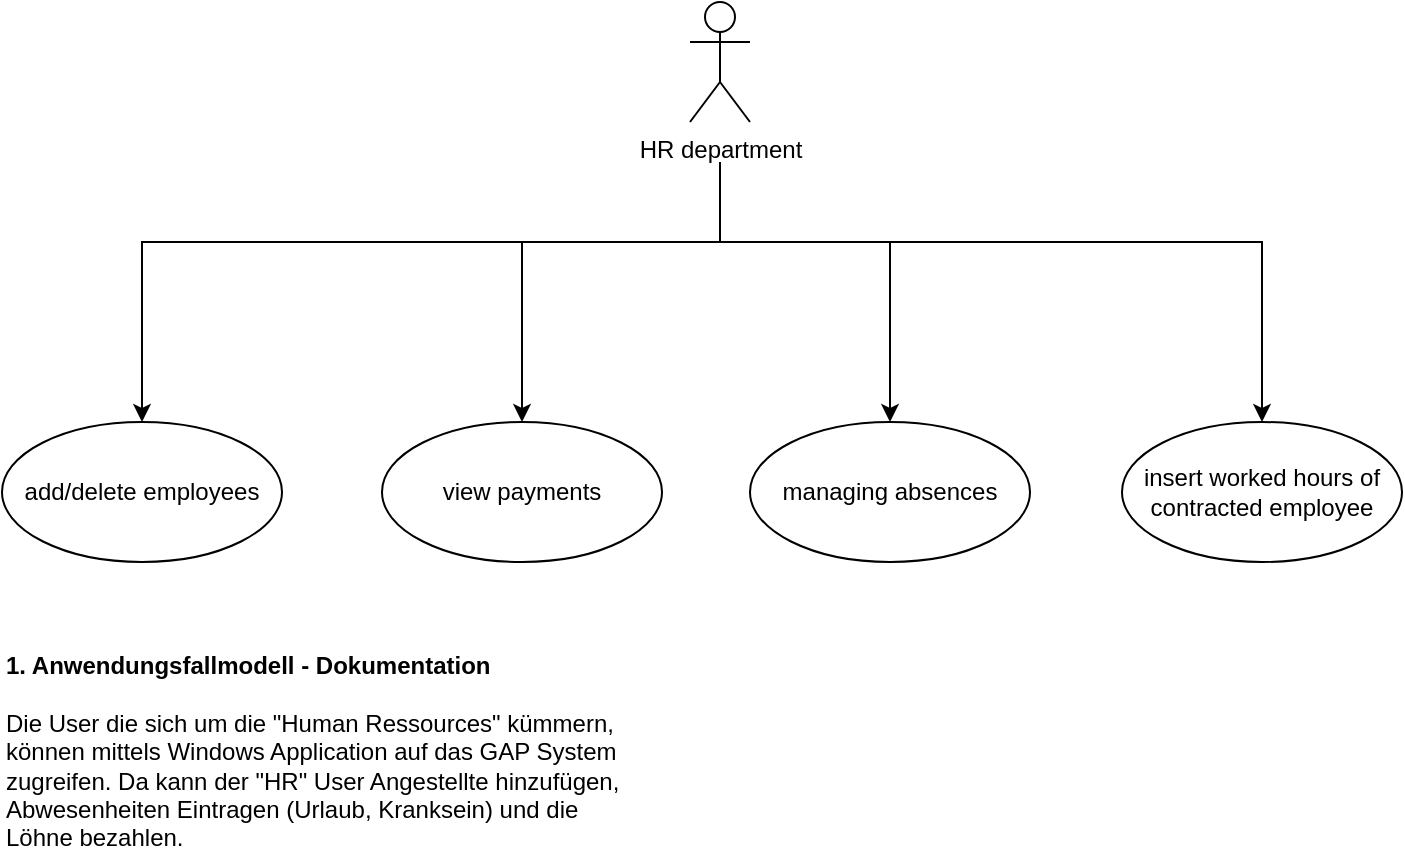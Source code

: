 <mxfile version="21.4.0" type="github" pages="14">
  <diagram name="1" id="ThoGO1U3GAQ_eT5S0RGF">
    <mxGraphModel dx="882" dy="578" grid="1" gridSize="10" guides="1" tooltips="1" connect="1" arrows="1" fold="1" page="1" pageScale="1" pageWidth="827" pageHeight="1169" math="0" shadow="0">
      <root>
        <mxCell id="0" />
        <mxCell id="1" parent="0" />
        <mxCell id="eZs0mXIsBYJzVH7hJsX_-1" style="edgeStyle=orthogonalEdgeStyle;rounded=0;orthogonalLoop=1;jettySize=auto;html=1;" edge="1" parent="1" target="eZs0mXIsBYJzVH7hJsX_-10">
          <mxGeometry relative="1" as="geometry">
            <mxPoint x="399" y="120" as="sourcePoint" />
            <Array as="points">
              <mxPoint x="399" y="160" />
              <mxPoint x="670" y="160" />
            </Array>
          </mxGeometry>
        </mxCell>
        <mxCell id="eZs0mXIsBYJzVH7hJsX_-2" style="edgeStyle=orthogonalEdgeStyle;rounded=0;orthogonalLoop=1;jettySize=auto;html=1;entryX=0.5;entryY=0;entryDx=0;entryDy=0;" edge="1" parent="1" target="eZs0mXIsBYJzVH7hJsX_-6">
          <mxGeometry relative="1" as="geometry">
            <mxPoint x="399" y="120" as="sourcePoint" />
            <Array as="points">
              <mxPoint x="399" y="160" />
              <mxPoint x="484" y="160" />
            </Array>
          </mxGeometry>
        </mxCell>
        <mxCell id="eZs0mXIsBYJzVH7hJsX_-3" style="edgeStyle=orthogonalEdgeStyle;rounded=0;orthogonalLoop=1;jettySize=auto;html=1;entryX=0.5;entryY=0;entryDx=0;entryDy=0;" edge="1" parent="1" target="eZs0mXIsBYJzVH7hJsX_-8">
          <mxGeometry relative="1" as="geometry">
            <mxPoint x="399" y="120" as="sourcePoint" />
            <Array as="points">
              <mxPoint x="399" y="160" />
              <mxPoint x="110" y="160" />
            </Array>
          </mxGeometry>
        </mxCell>
        <mxCell id="eZs0mXIsBYJzVH7hJsX_-4" style="edgeStyle=orthogonalEdgeStyle;rounded=0;orthogonalLoop=1;jettySize=auto;html=1;entryX=0.5;entryY=0;entryDx=0;entryDy=0;" edge="1" parent="1" target="eZs0mXIsBYJzVH7hJsX_-7">
          <mxGeometry relative="1" as="geometry">
            <mxPoint x="399" y="120" as="sourcePoint" />
            <Array as="points">
              <mxPoint x="399" y="160" />
              <mxPoint x="300" y="160" />
            </Array>
          </mxGeometry>
        </mxCell>
        <mxCell id="eZs0mXIsBYJzVH7hJsX_-5" value="HR department" style="shape=umlActor;verticalLabelPosition=bottom;verticalAlign=top;html=1;outlineConnect=0;" vertex="1" parent="1">
          <mxGeometry x="384" y="40" width="30" height="60" as="geometry" />
        </mxCell>
        <mxCell id="eZs0mXIsBYJzVH7hJsX_-6" value="managing absences" style="ellipse;whiteSpace=wrap;html=1;" vertex="1" parent="1">
          <mxGeometry x="414" y="250" width="140" height="70" as="geometry" />
        </mxCell>
        <mxCell id="eZs0mXIsBYJzVH7hJsX_-7" value="view payments" style="ellipse;whiteSpace=wrap;html=1;" vertex="1" parent="1">
          <mxGeometry x="230" y="250" width="140" height="70" as="geometry" />
        </mxCell>
        <mxCell id="eZs0mXIsBYJzVH7hJsX_-8" value="add/delete employees" style="ellipse;whiteSpace=wrap;html=1;" vertex="1" parent="1">
          <mxGeometry x="40" y="250" width="140" height="70" as="geometry" />
        </mxCell>
        <mxCell id="eZs0mXIsBYJzVH7hJsX_-9" value="&lt;div&gt;&lt;b&gt;1. Anwendungsfallmodell - Dokumentation&lt;/b&gt;&lt;/div&gt;&lt;div&gt;&lt;br&gt;&lt;/div&gt;&lt;div style=&quot;&quot;&gt;Die User die sich um die &quot;Human Ressources&quot; kümmern, können mittels Windows Application auf das GAP System zugreifen. Da kann der &quot;HR&quot; User Angestellte hinzufügen, Abwesenheiten Eintragen (Urlaub, Kranksein) und die Löhne bezahlen.&lt;/div&gt;" style="text;html=1;strokeColor=none;fillColor=none;align=left;verticalAlign=middle;whiteSpace=wrap;rounded=0;" vertex="1" parent="1">
          <mxGeometry x="40" y="360" width="312" height="110" as="geometry" />
        </mxCell>
        <mxCell id="eZs0mXIsBYJzVH7hJsX_-10" value="insert worked hours of contracted employee" style="ellipse;whiteSpace=wrap;html=1;" vertex="1" parent="1">
          <mxGeometry x="600" y="250" width="140" height="70" as="geometry" />
        </mxCell>
      </root>
    </mxGraphModel>
  </diagram>
  <diagram id="bGyRo3HN_CS0B3jAaacB" name="2">
    <mxGraphModel dx="882" dy="578" grid="1" gridSize="10" guides="1" tooltips="1" connect="1" arrows="1" fold="1" page="1" pageScale="1" pageWidth="827" pageHeight="1169" math="0" shadow="0">
      <root>
        <mxCell id="0" />
        <mxCell id="1" parent="0" />
        <mxCell id="tpoe9I7iChsEs7RE1ktW-1" style="edgeStyle=orthogonalEdgeStyle;rounded=0;orthogonalLoop=1;jettySize=auto;html=1;" edge="1" parent="1" target="tpoe9I7iChsEs7RE1ktW-11">
          <mxGeometry relative="1" as="geometry">
            <mxPoint x="355" y="410" as="sourcePoint" />
            <Array as="points">
              <mxPoint x="355" y="430" />
              <mxPoint x="110" y="430" />
            </Array>
          </mxGeometry>
        </mxCell>
        <mxCell id="tpoe9I7iChsEs7RE1ktW-2" style="edgeStyle=orthogonalEdgeStyle;rounded=0;orthogonalLoop=1;jettySize=auto;html=1;entryX=0.5;entryY=0;entryDx=0;entryDy=0;" edge="1" parent="1" target="tpoe9I7iChsEs7RE1ktW-10">
          <mxGeometry relative="1" as="geometry">
            <mxPoint x="355" y="410" as="sourcePoint" />
            <Array as="points">
              <mxPoint x="355" y="430" />
              <mxPoint x="590" y="430" />
            </Array>
          </mxGeometry>
        </mxCell>
        <mxCell id="tpoe9I7iChsEs7RE1ktW-3" style="edgeStyle=orthogonalEdgeStyle;rounded=0;orthogonalLoop=1;jettySize=auto;html=1;entryX=0.5;entryY=0;entryDx=0;entryDy=0;" edge="1" parent="1" target="tpoe9I7iChsEs7RE1ktW-9">
          <mxGeometry relative="1" as="geometry">
            <mxPoint x="355" y="410" as="sourcePoint" />
            <Array as="points">
              <mxPoint x="355" y="430" />
              <mxPoint x="270" y="430" />
            </Array>
          </mxGeometry>
        </mxCell>
        <mxCell id="tpoe9I7iChsEs7RE1ktW-4" style="edgeStyle=orthogonalEdgeStyle;rounded=0;orthogonalLoop=1;jettySize=auto;html=1;entryX=0.5;entryY=0;entryDx=0;entryDy=0;" edge="1" parent="1" target="tpoe9I7iChsEs7RE1ktW-8">
          <mxGeometry relative="1" as="geometry">
            <mxPoint x="355" y="400" as="sourcePoint" />
            <Array as="points">
              <mxPoint x="355" y="430" />
              <mxPoint x="432" y="430" />
            </Array>
          </mxGeometry>
        </mxCell>
        <mxCell id="tpoe9I7iChsEs7RE1ktW-5" value="Full time employee" style="shape=umlActor;verticalLabelPosition=bottom;verticalAlign=top;html=1;outlineConnect=0;" vertex="1" parent="1">
          <mxGeometry x="340" y="320" width="30" height="60" as="geometry" />
        </mxCell>
        <mxCell id="tpoe9I7iChsEs7RE1ktW-6" value="Temporary Employee" style="shape=umlActor;verticalLabelPosition=bottom;verticalAlign=top;html=1;outlineConnect=0;" vertex="1" parent="1">
          <mxGeometry x="132" y="145" width="30" height="60" as="geometry" />
        </mxCell>
        <mxCell id="tpoe9I7iChsEs7RE1ktW-7" value="request payment update" style="ellipse;whiteSpace=wrap;html=1;" vertex="1" parent="1">
          <mxGeometry x="314" y="220" width="140" height="70" as="geometry" />
        </mxCell>
        <mxCell id="tpoe9I7iChsEs7RE1ktW-8" value="managing absences" style="ellipse;whiteSpace=wrap;html=1;" vertex="1" parent="1">
          <mxGeometry x="362" y="470" width="140" height="70" as="geometry" />
        </mxCell>
        <mxCell id="tpoe9I7iChsEs7RE1ktW-9" value="visualize payment &lt;br&gt;status" style="ellipse;whiteSpace=wrap;html=1;" vertex="1" parent="1">
          <mxGeometry x="200" y="470" width="140" height="70" as="geometry" />
        </mxCell>
        <mxCell id="tpoe9I7iChsEs7RE1ktW-10" value="modify personal &lt;br&gt;info" style="ellipse;whiteSpace=wrap;html=1;" vertex="1" parent="1">
          <mxGeometry x="520" y="470" width="140" height="70" as="geometry" />
        </mxCell>
        <mxCell id="tpoe9I7iChsEs7RE1ktW-11" value="&lt;div&gt;manage PTO status&lt;/div&gt;" style="ellipse;whiteSpace=wrap;html=1;" vertex="1" parent="1">
          <mxGeometry x="40" y="470" width="140" height="70" as="geometry" />
        </mxCell>
        <mxCell id="tpoe9I7iChsEs7RE1ktW-12" value="select taxes &lt;br&gt;payment type" style="ellipse;whiteSpace=wrap;html=1;" vertex="1" parent="1">
          <mxGeometry x="314" y="135" width="140" height="70" as="geometry" />
        </mxCell>
        <mxCell id="tpoe9I7iChsEs7RE1ktW-13" value="&lt;b&gt;2. Anwendungsfallmodell Systemansicht - Dokumentation&lt;br&gt;&lt;/b&gt;&lt;br&gt;Temporary Employee&lt;br&gt;&lt;br&gt;Die Teilzeitmittarbeiter können nicht auf das GAP zugreifen. Sie können die Art der Steuerzahlung auswählen: eigenständige Zahlung oder Zahlung der Steuern durch den Arbeitsgeber. Zusätzlich kann der User auswählen ob die Zahlungsmitteilungen per Post oder per Email.&lt;br&gt;&lt;br&gt;&lt;br&gt;Full Time Employee&lt;br&gt;&lt;br&gt;&lt;div&gt;Die Vollzeitbeschäftigten greifen auf das GAP durch der Webseite (WAS) zugreifen. Da können sie die persönlichen Infromationen bearbeiten, Status der Zahlung des Lohnstreifens Anzeigen und Krankheitsausfälle oder Urlaub Anfragen.&lt;/div&gt;&lt;div&gt;&lt;br&gt;&lt;/div&gt;" style="text;html=1;strokeColor=none;fillColor=none;align=left;verticalAlign=middle;whiteSpace=wrap;rounded=0;" vertex="1" parent="1">
          <mxGeometry x="40" y="560" width="350" height="307" as="geometry" />
        </mxCell>
        <mxCell id="tpoe9I7iChsEs7RE1ktW-14" value="submit worked hours" style="ellipse;whiteSpace=wrap;html=1;" vertex="1" parent="1">
          <mxGeometry x="312" y="50" width="140" height="70" as="geometry" />
        </mxCell>
        <mxCell id="tpoe9I7iChsEs7RE1ktW-15" style="edgeStyle=orthogonalEdgeStyle;rounded=0;orthogonalLoop=1;jettySize=auto;html=1;" edge="1" parent="1" target="tpoe9I7iChsEs7RE1ktW-14">
          <mxGeometry relative="1" as="geometry">
            <mxPoint x="260" y="172" as="sourcePoint" />
            <mxPoint x="-30" y="110" as="targetPoint" />
            <Array as="points">
              <mxPoint x="260" y="85" />
            </Array>
          </mxGeometry>
        </mxCell>
        <mxCell id="tpoe9I7iChsEs7RE1ktW-16" style="edgeStyle=orthogonalEdgeStyle;rounded=0;orthogonalLoop=1;jettySize=auto;html=1;" edge="1" parent="1" target="tpoe9I7iChsEs7RE1ktW-7">
          <mxGeometry relative="1" as="geometry">
            <mxPoint x="190" y="170" as="sourcePoint" />
            <mxPoint x="40" y="170" as="targetPoint" />
            <Array as="points">
              <mxPoint x="260" y="170" />
              <mxPoint x="260" y="255" />
            </Array>
          </mxGeometry>
        </mxCell>
        <mxCell id="tpoe9I7iChsEs7RE1ktW-17" style="edgeStyle=orthogonalEdgeStyle;rounded=0;orthogonalLoop=1;jettySize=auto;html=1;" edge="1" parent="1" target="tpoe9I7iChsEs7RE1ktW-12">
          <mxGeometry relative="1" as="geometry">
            <mxPoint x="180" y="170" as="sourcePoint" />
            <mxPoint x="-10" y="180" as="targetPoint" />
          </mxGeometry>
        </mxCell>
      </root>
    </mxGraphModel>
  </diagram>
  <diagram id="dR5OT-9ctU4IjtS1JHQc" name="3">
    <mxGraphModel dx="882" dy="578" grid="1" gridSize="10" guides="1" tooltips="1" connect="1" arrows="1" fold="1" page="1" pageScale="1" pageWidth="827" pageHeight="1169" math="0" shadow="0">
      <root>
        <mxCell id="0" />
        <mxCell id="1" parent="0" />
        <mxCell id="emVBz62ggM9vpza9hxw2-1" value="" style="rounded=0;whiteSpace=wrap;html=1;" vertex="1" parent="1">
          <mxGeometry x="40" y="40" width="750" height="360" as="geometry" />
        </mxCell>
        <mxCell id="emVBz62ggM9vpza9hxw2-2" style="edgeStyle=none;curved=1;rounded=0;orthogonalLoop=1;jettySize=auto;html=1;exitX=0.5;exitY=1;exitDx=0;exitDy=0;fontSize=12;startSize=8;endSize=8;" edge="1" parent="1">
          <mxGeometry relative="1" as="geometry">
            <mxPoint x="120" y="110" as="sourcePoint" />
            <mxPoint x="120" y="110" as="targetPoint" />
          </mxGeometry>
        </mxCell>
        <mxCell id="emVBz62ggM9vpza9hxw2-3" value="&lt;span style=&quot;caret-color: rgb(0, 0, 0); color: rgb(0, 0, 0); font-family: Helvetica; font-size: 13px; font-style: normal; font-variant-caps: normal; font-weight: 400; letter-spacing: normal; text-align: center; text-indent: 0px; text-transform: none; word-spacing: 0px; -webkit-text-stroke-width: 0px; background-color: rgb(251, 251, 251); text-decoration: none; float: none; display: inline !important;&quot;&gt;Add/delete employees&lt;/span&gt;" style="ellipse;whiteSpace=wrap;html=1;" vertex="1" parent="1">
          <mxGeometry x="70" y="60" width="120" height="80" as="geometry" />
        </mxCell>
        <mxCell id="emVBz62ggM9vpza9hxw2-4" style="edgeStyle=orthogonalEdgeStyle;rounded=0;orthogonalLoop=1;jettySize=auto;html=1;exitX=0.5;exitY=1;exitDx=0;exitDy=0;entryX=1;entryY=0;entryDx=0;entryDy=0;" edge="1" parent="1" source="emVBz62ggM9vpza9hxw2-5" target="emVBz62ggM9vpza9hxw2-11">
          <mxGeometry relative="1" as="geometry">
            <mxPoint x="530" y="210" as="targetPoint" />
          </mxGeometry>
        </mxCell>
        <mxCell id="emVBz62ggM9vpza9hxw2-5" value="&lt;span style=&quot;caret-color: rgb(0, 0, 0); color: rgb(0, 0, 0); font-family: Helvetica; font-size: 13px; font-style: normal; font-variant-caps: normal; font-weight: 400; letter-spacing: normal; text-align: center; text-indent: 0px; text-transform: none; word-spacing: 0px; -webkit-text-stroke-width: 0px; background-color: rgb(251, 251, 251); text-decoration: none; float: none; display: inline !important;&quot;&gt;Pay salary to full time employee&lt;/span&gt;" style="ellipse;whiteSpace=wrap;html=1;" vertex="1" parent="1">
          <mxGeometry x="545" y="70" width="124" height="80" as="geometry" />
        </mxCell>
        <mxCell id="emVBz62ggM9vpza9hxw2-6" value="Pay salary to temporary contract employee" style="ellipse;whiteSpace=wrap;html=1;" vertex="1" parent="1">
          <mxGeometry x="380" y="70" width="145" height="80" as="geometry" />
        </mxCell>
        <mxCell id="emVBz62ggM9vpza9hxw2-7" value="Register absences" style="ellipse;whiteSpace=wrap;html=1;" vertex="1" parent="1">
          <mxGeometry x="70" y="170" width="120" height="80" as="geometry" />
        </mxCell>
        <mxCell id="emVBz62ggM9vpza9hxw2-8" value="Evaluate PTO &lt;br&gt;status" style="ellipse;whiteSpace=wrap;html=1;" vertex="1" parent="1">
          <mxGeometry x="70" y="280" width="120" height="80" as="geometry" />
        </mxCell>
        <mxCell id="emVBz62ggM9vpza9hxw2-9" value="Update personal &lt;br&gt;info" style="ellipse;whiteSpace=wrap;html=1;" vertex="1" parent="1">
          <mxGeometry x="300" y="290" width="120" height="60" as="geometry" />
        </mxCell>
        <mxCell id="emVBz62ggM9vpza9hxw2-10" style="edgeStyle=orthogonalEdgeStyle;rounded=0;orthogonalLoop=1;jettySize=auto;html=1;exitX=0.5;exitY=0;exitDx=0;exitDy=0;entryX=0.5;entryY=1;entryDx=0;entryDy=0;" edge="1" parent="1" source="emVBz62ggM9vpza9hxw2-11" target="emVBz62ggM9vpza9hxw2-6">
          <mxGeometry relative="1" as="geometry" />
        </mxCell>
        <mxCell id="emVBz62ggM9vpza9hxw2-11" value="withhold taxes" style="ellipse;whiteSpace=wrap;html=1;" vertex="1" parent="1">
          <mxGeometry x="474.5" y="210" width="120" height="60" as="geometry" />
        </mxCell>
        <mxCell id="emVBz62ggM9vpza9hxw2-12" value="&amp;lt;&amp;lt;includes&amp;gt;&amp;gt;" style="text;html=1;strokeColor=none;fillColor=none;align=center;verticalAlign=middle;whiteSpace=wrap;rounded=0;rotation=0;" vertex="1" parent="1">
          <mxGeometry x="589" y="190" width="80" height="15.25" as="geometry" />
        </mxCell>
        <mxCell id="emVBz62ggM9vpza9hxw2-13" value="&amp;lt;&amp;lt;extends&amp;gt;&amp;gt;" style="text;html=1;strokeColor=none;fillColor=none;align=center;verticalAlign=middle;whiteSpace=wrap;rounded=0;rotation=0;" vertex="1" parent="1">
          <mxGeometry x="430" y="190" width="80" height="15.25" as="geometry" />
        </mxCell>
        <mxCell id="emVBz62ggM9vpza9hxw2-14" value="&lt;div style=&quot;border-color: var(--border-color);&quot;&gt;&lt;b&gt;3. Verfeinertes Anwendungsfallmodell - Dokumentation&lt;/b&gt;&lt;/div&gt;&lt;div style=&quot;border-color: var(--border-color);&quot;&gt;&lt;/div&gt;&lt;br&gt;Das GAP System kann die Mitarbeiter verwalten.&lt;br&gt;- Hinzufügen und Eliminierung der Mitarbeiter.&lt;br&gt;- Abwesenheiten (Urlaub und Krankheitsfälle) managen.&lt;br&gt;- Status des PTO (Personal Time Off) ändern&lt;br&gt;- Personaldaten ändern&lt;br&gt;- Steuern der Zahlen" style="text;html=1;strokeColor=none;fillColor=none;align=left;verticalAlign=middle;whiteSpace=wrap;rounded=0;" vertex="1" parent="1">
          <mxGeometry x="40" y="440" width="390" height="141" as="geometry" />
        </mxCell>
      </root>
    </mxGraphModel>
  </diagram>
  <diagram id="mUiOGUmoMB0aZtTFPdY4" name="4">
    <mxGraphModel dx="882" dy="578" grid="1" gridSize="10" guides="1" tooltips="1" connect="1" arrows="1" fold="1" page="1" pageScale="1" pageWidth="827" pageHeight="1169" math="0" shadow="0">
      <root>
        <mxCell id="0" />
        <mxCell id="1" parent="0" />
        <mxCell id="Uc91mijsA3RPTs6sSKuS-1" value="FulltimeEmployee" style="swimlane;fontStyle=0;childLayout=stackLayout;horizontal=1;startSize=26;fillColor=none;horizontalStack=0;resizeParent=1;resizeParentMax=0;resizeLast=0;collapsible=1;marginBottom=0;whiteSpace=wrap;html=1;" vertex="1" parent="1">
          <mxGeometry x="39" y="546" width="150" height="140" as="geometry" />
        </mxCell>
        <mxCell id="Uc91mijsA3RPTs6sSKuS-2" value="# listOfPTO&lt;br&gt;# webCredentials&lt;br&gt;# absenceDaysLeft&lt;br&gt;" style="text;strokeColor=none;fillColor=none;align=left;verticalAlign=top;spacingLeft=4;spacingRight=4;overflow=hidden;rotatable=0;points=[[0,0.5],[1,0.5]];portConstraint=eastwest;whiteSpace=wrap;html=1;" vertex="1" parent="Uc91mijsA3RPTs6sSKuS-1">
          <mxGeometry y="26" width="150" height="54" as="geometry" />
        </mxCell>
        <mxCell id="Uc91mijsA3RPTs6sSKuS-3" value="" style="line;strokeWidth=1;fillColor=none;align=left;verticalAlign=middle;spacingTop=-1;spacingLeft=3;spacingRight=3;rotatable=0;labelPosition=right;points=[];portConstraint=eastwest;strokeColor=inherit;" vertex="1" parent="Uc91mijsA3RPTs6sSKuS-1">
          <mxGeometry y="80" width="150" height="8" as="geometry" />
        </mxCell>
        <mxCell id="Uc91mijsA3RPTs6sSKuS-4" value="&lt;span style=&quot;color: rgb(0, 0, 0); font-family: Helvetica; font-size: 12px; font-style: normal; font-variant-ligatures: normal; font-variant-caps: normal; font-weight: 400; letter-spacing: normal; orphans: 2; text-align: left; text-indent: 0px; text-transform: none; widows: 2; word-spacing: 0px; -webkit-text-stroke-width: 0px; background-color: rgb(251, 251, 251); text-decoration-thickness: initial; text-decoration-style: initial; text-decoration-color: initial; float: none; display: inline !important;&quot;&gt;&amp;nbsp;+ changePersonalData()&lt;br&gt;&amp;nbsp;+ getAbsencesStatus()&lt;br&gt;&amp;nbsp;+ requestNewAbsence ()&lt;br&gt;&lt;/span&gt;" style="text;whiteSpace=wrap;html=1;" vertex="1" parent="Uc91mijsA3RPTs6sSKuS-1">
          <mxGeometry y="88" width="150" height="52" as="geometry" />
        </mxCell>
        <mxCell id="Uc91mijsA3RPTs6sSKuS-5" value="TemporaryEmployee" style="swimlane;fontStyle=0;childLayout=stackLayout;horizontal=1;startSize=26;fillColor=none;horizontalStack=0;resizeParent=1;resizeParentMax=0;resizeLast=0;collapsible=1;marginBottom=0;whiteSpace=wrap;html=1;" vertex="1" parent="1">
          <mxGeometry x="234" y="546" width="160" height="120" as="geometry" />
        </mxCell>
        <mxCell id="Uc91mijsA3RPTs6sSKuS-6" value="# notificationOption&lt;br&gt;# monthlyWorkedHours" style="text;strokeColor=none;fillColor=none;align=left;verticalAlign=top;spacingLeft=4;spacingRight=4;overflow=hidden;rotatable=0;points=[[0,0.5],[1,0.5]];portConstraint=eastwest;whiteSpace=wrap;html=1;" vertex="1" parent="Uc91mijsA3RPTs6sSKuS-5">
          <mxGeometry y="26" width="160" height="44" as="geometry" />
        </mxCell>
        <mxCell id="Uc91mijsA3RPTs6sSKuS-7" value="" style="line;strokeWidth=1;fillColor=none;align=left;verticalAlign=middle;spacingTop=-1;spacingLeft=3;spacingRight=3;rotatable=0;labelPosition=right;points=[];portConstraint=eastwest;strokeColor=inherit;" vertex="1" parent="Uc91mijsA3RPTs6sSKuS-5">
          <mxGeometry y="70" width="160" height="8" as="geometry" />
        </mxCell>
        <mxCell id="Uc91mijsA3RPTs6sSKuS-8" value="&amp;nbsp;+ requestPaymentUpdate()&lt;br&gt;&amp;nbsp;+ selectTaxPaymentType()" style="text;html=1;strokeColor=none;fillColor=none;align=left;verticalAlign=middle;whiteSpace=wrap;rounded=0;" vertex="1" parent="Uc91mijsA3RPTs6sSKuS-5">
          <mxGeometry y="78" width="160" height="42" as="geometry" />
        </mxCell>
        <mxCell id="Uc91mijsA3RPTs6sSKuS-9" value="&amp;lt;&amp;lt;abstract&amp;gt;&amp;gt; Employee" style="swimlane;fontStyle=0;childLayout=stackLayout;horizontal=1;startSize=26;fillColor=none;horizontalStack=0;resizeParent=1;resizeParentMax=0;resizeLast=0;collapsible=1;marginBottom=0;whiteSpace=wrap;html=1;" vertex="1" parent="1">
          <mxGeometry x="69" y="240" width="210" height="188" as="geometry" />
        </mxCell>
        <mxCell id="Uc91mijsA3RPTs6sSKuS-10" value="# employeeID&lt;br&gt;# personalInfo&lt;br&gt;#&amp;nbsp;paymentDetails&lt;br&gt;# contract&lt;br&gt;# absenceEventsIDs" style="text;strokeColor=none;fillColor=none;align=left;verticalAlign=top;spacingLeft=4;spacingRight=4;overflow=hidden;rotatable=0;points=[[0,0.5],[1,0.5]];portConstraint=eastwest;whiteSpace=wrap;html=1;" vertex="1" parent="Uc91mijsA3RPTs6sSKuS-9">
          <mxGeometry y="26" width="210" height="84" as="geometry" />
        </mxCell>
        <mxCell id="Uc91mijsA3RPTs6sSKuS-11" value="" style="line;strokeWidth=1;fillColor=none;align=left;verticalAlign=middle;spacingTop=-1;spacingLeft=3;spacingRight=3;rotatable=0;labelPosition=right;points=[];portConstraint=eastwest;strokeColor=inherit;" vertex="1" parent="Uc91mijsA3RPTs6sSKuS-9">
          <mxGeometry y="110" width="210" height="8" as="geometry" />
        </mxCell>
        <mxCell id="Uc91mijsA3RPTs6sSKuS-12" value="&lt;span style=&quot;color: rgb(0, 0, 0); font-family: Helvetica; font-size: 12px; font-style: normal; font-variant-ligatures: normal; font-variant-caps: normal; font-weight: 400; letter-spacing: normal; orphans: 2; text-align: left; text-indent: 0px; text-transform: none; widows: 2; word-spacing: 0px; -webkit-text-stroke-width: 0px; background-color: rgb(251, 251, 251); text-decoration-thickness: initial; text-decoration-style: initial; text-decoration-color: initial; float: none; display: inline !important;&quot;&gt;&amp;nbsp;+ getters...&lt;/span&gt;&lt;br style=&quot;border-color: var(--border-color); color: rgb(0, 0, 0); font-family: Helvetica; font-size: 12px; font-style: normal; font-variant-ligatures: normal; font-variant-caps: normal; font-weight: 400; letter-spacing: normal; orphans: 2; text-align: left; text-indent: 0px; text-transform: none; widows: 2; word-spacing: 0px; -webkit-text-stroke-width: 0px; background-color: rgb(251, 251, 251); text-decoration-thickness: initial; text-decoration-style: initial; text-decoration-color: initial;&quot;&gt;&lt;span style=&quot;color: rgb(0, 0, 0); font-family: Helvetica; font-size: 12px; font-style: normal; font-variant-ligatures: normal; font-variant-caps: normal; font-weight: 400; letter-spacing: normal; orphans: 2; text-align: left; text-indent: 0px; text-transform: none; widows: 2; word-spacing: 0px; -webkit-text-stroke-width: 0px; background-color: rgb(251, 251, 251); text-decoration-thickness: initial; text-decoration-style: initial; text-decoration-color: initial; float: none; display: inline !important;&quot;&gt;&amp;nbsp;+ getSalary()&lt;/span&gt;&lt;br style=&quot;border-color: var(--border-color); color: rgb(0, 0, 0); font-family: Helvetica; font-size: 12px; font-style: normal; font-variant-ligatures: normal; font-variant-caps: normal; font-weight: 400; letter-spacing: normal; orphans: 2; text-align: left; text-indent: 0px; text-transform: none; widows: 2; word-spacing: 0px; -webkit-text-stroke-width: 0px; background-color: rgb(251, 251, 251); text-decoration-thickness: initial; text-decoration-style: initial; text-decoration-color: initial;&quot;&gt;&lt;span style=&quot;color: rgb(0, 0, 0); font-family: Helvetica; font-size: 12px; font-style: normal; font-variant-ligatures: normal; font-variant-caps: normal; font-weight: 400; letter-spacing: normal; orphans: 2; text-align: left; text-indent: 0px; text-transform: none; widows: 2; word-spacing: 0px; -webkit-text-stroke-width: 0px; background-color: rgb(251, 251, 251); text-decoration-thickness: initial; text-decoration-style: initial; text-decoration-color: initial; float: none; display: inline !important;&quot;&gt;&amp;nbsp;+ changePaymentDetails()&lt;/span&gt;" style="text;whiteSpace=wrap;html=1;" vertex="1" parent="Uc91mijsA3RPTs6sSKuS-9">
          <mxGeometry y="118" width="210" height="70" as="geometry" />
        </mxCell>
        <mxCell id="Uc91mijsA3RPTs6sSKuS-13" value="Contract" style="swimlane;fontStyle=0;childLayout=stackLayout;horizontal=1;startSize=26;fillColor=none;horizontalStack=0;resizeParent=1;resizeParentMax=0;resizeLast=0;collapsible=1;marginBottom=0;whiteSpace=wrap;html=1;" vertex="1" parent="1">
          <mxGeometry x="434" y="530" width="140" height="240" as="geometry" />
        </mxCell>
        <mxCell id="Uc91mijsA3RPTs6sSKuS-14" value="# contractID&lt;br&gt;# employeeID&lt;br&gt;# type&lt;br&gt;# salary (hourly for temporary employee and monthly for full time employee)&lt;br&gt;# signedOn&lt;br&gt;# expiresOn" style="text;strokeColor=none;fillColor=none;align=left;verticalAlign=top;spacingLeft=4;spacingRight=4;overflow=hidden;rotatable=0;points=[[0,0.5],[1,0.5]];portConstraint=eastwest;whiteSpace=wrap;html=1;" vertex="1" parent="Uc91mijsA3RPTs6sSKuS-13">
          <mxGeometry y="26" width="140" height="144" as="geometry" />
        </mxCell>
        <mxCell id="Uc91mijsA3RPTs6sSKuS-15" value="" style="line;strokeWidth=1;fillColor=none;align=left;verticalAlign=middle;spacingTop=-1;spacingLeft=3;spacingRight=3;rotatable=0;labelPosition=right;points=[];portConstraint=eastwest;strokeColor=inherit;" vertex="1" parent="Uc91mijsA3RPTs6sSKuS-13">
          <mxGeometry y="170" width="140" height="8" as="geometry" />
        </mxCell>
        <mxCell id="Uc91mijsA3RPTs6sSKuS-16" value="&amp;nbsp;+ updateContract()&lt;br&gt;&amp;nbsp;+ deleteContract()&lt;br&gt;&amp;nbsp;+ getSalary()&lt;br&gt;&amp;nbsp;+ chechValidDate()" style="text;html=1;strokeColor=none;fillColor=none;align=left;verticalAlign=middle;whiteSpace=wrap;rounded=0;" vertex="1" parent="Uc91mijsA3RPTs6sSKuS-13">
          <mxGeometry y="178" width="140" height="62" as="geometry" />
        </mxCell>
        <mxCell id="Uc91mijsA3RPTs6sSKuS-17" value="" style="endArrow=block;endSize=16;endFill=0;html=1;rounded=0;exitX=0.5;exitY=0;exitDx=0;exitDy=0;" edge="1" parent="1" source="Uc91mijsA3RPTs6sSKuS-29">
          <mxGeometry width="160" relative="1" as="geometry">
            <mxPoint x="474" y="570" as="sourcePoint" />
            <mxPoint x="174" y="430" as="targetPoint" />
          </mxGeometry>
        </mxCell>
        <mxCell id="Uc91mijsA3RPTs6sSKuS-18" value="" style="endArrow=none;html=1;edgeStyle=orthogonalEdgeStyle;rounded=0;" edge="1" parent="1" source="Uc91mijsA3RPTs6sSKuS-9" target="Uc91mijsA3RPTs6sSKuS-23">
          <mxGeometry relative="1" as="geometry">
            <mxPoint x="474" y="390" as="sourcePoint" />
            <mxPoint x="614" y="400" as="targetPoint" />
            <Array as="points">
              <mxPoint x="400" y="280" />
              <mxPoint x="400" y="280" />
            </Array>
          </mxGeometry>
        </mxCell>
        <mxCell id="Uc91mijsA3RPTs6sSKuS-19" value="" style="endArrow=none;html=1;edgeStyle=orthogonalEdgeStyle;rounded=0;exitX=0.75;exitY=1;exitDx=0;exitDy=0;" edge="1" parent="1" source="Uc91mijsA3RPTs6sSKuS-12" target="Uc91mijsA3RPTs6sSKuS-13">
          <mxGeometry relative="1" as="geometry">
            <mxPoint x="474" y="510" as="sourcePoint" />
            <mxPoint x="634" y="510" as="targetPoint" />
            <Array as="points">
              <mxPoint x="227" y="450" />
              <mxPoint x="474" y="450" />
            </Array>
          </mxGeometry>
        </mxCell>
        <mxCell id="Uc91mijsA3RPTs6sSKuS-20" value="Payment" style="swimlane;fontStyle=0;childLayout=stackLayout;horizontal=1;startSize=26;fillColor=none;horizontalStack=0;resizeParent=1;resizeParentMax=0;resizeLast=0;collapsible=1;marginBottom=0;whiteSpace=wrap;html=1;" vertex="1" parent="1">
          <mxGeometry x="414" y="310" width="160" height="120" as="geometry" />
        </mxCell>
        <mxCell id="Uc91mijsA3RPTs6sSKuS-21" value="# paymentID&lt;br&gt;# year&lt;br&gt;# month&lt;br&gt;# amount&lt;br&gt;# status&lt;br&gt;# workedHours" style="text;strokeColor=none;fillColor=none;align=left;verticalAlign=top;spacingLeft=4;spacingRight=4;overflow=hidden;rotatable=0;points=[[0,0.5],[1,0.5]];portConstraint=eastwest;whiteSpace=wrap;html=1;" vertex="1" parent="Uc91mijsA3RPTs6sSKuS-20">
          <mxGeometry y="26" width="160" height="94" as="geometry" />
        </mxCell>
        <mxCell id="Uc91mijsA3RPTs6sSKuS-22" value="&lt;div&gt;&lt;b&gt;4. Klassendiagramm - Dokumentation&lt;/b&gt;&lt;/div&gt;&lt;div&gt;&lt;br&gt;&lt;/div&gt;&lt;div&gt;Die Mitarbeiter Klasse ist Abstrakt, da der Mitarbeiter Teilzeit oder Vollzeit beschäftigt sein kann. Die Klasse Abwesenheit beinhaltet Urlaube und Krankheitsfälle. Die Methoden &quot;checkValidDate()&quot; kontrolliert die richtige Eingabe der Daten (Datum). Die Klasse Vertrag ist im VMS und beinhaltet Grundlegende Informationen. In der Klasse der Vertragsbediente Mitarbeiter gibt das Attribut &quot;notificationOption&quot; an ob der Mitarbeiter die Mitteilungen per Post oder per Email zugesendet bekommt.&lt;/div&gt;" style="text;strokeColor=none;fillColor=none;align=left;verticalAlign=middle;spacingLeft=4;spacingRight=4;overflow=hidden;points=[[0,0.5],[1,0.5]];portConstraint=eastwest;rotatable=0;whiteSpace=wrap;html=1;" vertex="1" parent="1">
          <mxGeometry x="34" y="780" width="760" height="140" as="geometry" />
        </mxCell>
        <mxCell id="Uc91mijsA3RPTs6sSKuS-23" value="AbsenceEvent" style="swimlane;fontStyle=0;childLayout=stackLayout;horizontal=1;startSize=26;fillColor=none;horizontalStack=0;resizeParent=1;resizeParentMax=0;resizeLast=0;collapsible=1;marginBottom=0;whiteSpace=wrap;html=1;" vertex="1" parent="1">
          <mxGeometry x="614" y="240" width="140" height="200" as="geometry" />
        </mxCell>
        <mxCell id="Uc91mijsA3RPTs6sSKuS-24" value="# absenceEventID&lt;br&gt;# employeeID&lt;br&gt;# absenceType&lt;br&gt;# createdOn&lt;br&gt;# status&lt;br&gt;# startDate&lt;br&gt;# endDate" style="text;strokeColor=none;fillColor=none;align=left;verticalAlign=top;spacingLeft=4;spacingRight=4;overflow=hidden;rotatable=0;points=[[0,0.5],[1,0.5]];portConstraint=eastwest;whiteSpace=wrap;html=1;" vertex="1" parent="Uc91mijsA3RPTs6sSKuS-23">
          <mxGeometry y="26" width="140" height="114" as="geometry" />
        </mxCell>
        <mxCell id="Uc91mijsA3RPTs6sSKuS-25" value="" style="line;strokeWidth=1;fillColor=none;align=left;verticalAlign=middle;spacingTop=-1;spacingLeft=3;spacingRight=3;rotatable=0;labelPosition=right;points=[];portConstraint=eastwest;strokeColor=inherit;" vertex="1" parent="Uc91mijsA3RPTs6sSKuS-23">
          <mxGeometry y="140" width="140" height="8" as="geometry" />
        </mxCell>
        <mxCell id="Uc91mijsA3RPTs6sSKuS-26" value="&amp;nbsp;+ getters...&lt;br&gt;&amp;nbsp;+ chechValidDate()" style="text;html=1;strokeColor=none;fillColor=none;align=left;verticalAlign=middle;whiteSpace=wrap;rounded=0;" vertex="1" parent="Uc91mijsA3RPTs6sSKuS-23">
          <mxGeometry y="148" width="140" height="52" as="geometry" />
        </mxCell>
        <mxCell id="Uc91mijsA3RPTs6sSKuS-27" value="" style="endArrow=none;html=1;rounded=0;fontSize=12;startSize=8;endSize=8;curved=1;entryX=0;entryY=0.5;entryDx=0;entryDy=0;exitX=0.995;exitY=0.357;exitDx=0;exitDy=0;exitPerimeter=0;" edge="1" parent="1" source="Uc91mijsA3RPTs6sSKuS-12" target="Uc91mijsA3RPTs6sSKuS-21">
          <mxGeometry width="50" height="50" relative="1" as="geometry">
            <mxPoint x="274" y="380" as="sourcePoint" />
            <mxPoint x="329" y="330" as="targetPoint" />
          </mxGeometry>
        </mxCell>
        <mxCell id="Uc91mijsA3RPTs6sSKuS-28" value="" style="endArrow=none;html=1;rounded=0;fontSize=12;startSize=8;endSize=8;curved=1;" edge="1" parent="1" target="Uc91mijsA3RPTs6sSKuS-13">
          <mxGeometry width="50" height="50" relative="1" as="geometry">
            <mxPoint x="504" y="430" as="sourcePoint" />
            <mxPoint x="504" y="450" as="targetPoint" />
          </mxGeometry>
        </mxCell>
        <mxCell id="Uc91mijsA3RPTs6sSKuS-29" value="Inherit" style="text;html=1;strokeColor=none;fillColor=none;align=center;verticalAlign=middle;whiteSpace=wrap;rounded=0;" vertex="1" parent="1">
          <mxGeometry x="144" y="467" width="60" height="20" as="geometry" />
        </mxCell>
        <mxCell id="Uc91mijsA3RPTs6sSKuS-30" value="" style="endArrow=none;html=1;rounded=0;entryX=0.5;entryY=1;entryDx=0;entryDy=0;exitX=0.5;exitY=0;exitDx=0;exitDy=0;" edge="1" parent="1" source="Uc91mijsA3RPTs6sSKuS-1" target="Uc91mijsA3RPTs6sSKuS-29">
          <mxGeometry width="50" height="50" relative="1" as="geometry">
            <mxPoint x="34" y="536" as="sourcePoint" />
            <mxPoint x="174" y="506" as="targetPoint" />
            <Array as="points">
              <mxPoint x="114" y="520" />
              <mxPoint x="144" y="520" />
              <mxPoint x="174" y="520" />
            </Array>
          </mxGeometry>
        </mxCell>
        <mxCell id="Uc91mijsA3RPTs6sSKuS-31" value="" style="endArrow=none;html=1;rounded=0;exitX=0.5;exitY=0;exitDx=0;exitDy=0;" edge="1" parent="1" source="Uc91mijsA3RPTs6sSKuS-5">
          <mxGeometry width="50" height="50" relative="1" as="geometry">
            <mxPoint x="764" y="620" as="sourcePoint" />
            <mxPoint x="174" y="490" as="targetPoint" />
            <Array as="points">
              <mxPoint x="314" y="520" />
              <mxPoint x="174" y="520" />
            </Array>
          </mxGeometry>
        </mxCell>
        <mxCell id="Uc91mijsA3RPTs6sSKuS-32" value="&lt;div&gt;HRCredentials&lt;/div&gt;" style="swimlane;fontStyle=0;childLayout=stackLayout;horizontal=1;startSize=30;horizontalStack=0;resizeParent=1;resizeParentMax=0;resizeLast=0;collapsible=1;marginBottom=0;whiteSpace=wrap;html=1;" vertex="1" parent="1">
          <mxGeometry x="99" y="40" width="150" height="130" as="geometry" />
        </mxCell>
        <mxCell id="Uc91mijsA3RPTs6sSKuS-33" value="&lt;div&gt;# userID&lt;/div&gt;&lt;div&gt;# password&lt;/div&gt;" style="text;strokeColor=none;fillColor=none;align=left;verticalAlign=middle;spacingLeft=4;spacingRight=4;overflow=hidden;points=[[0,0.5],[1,0.5]];portConstraint=eastwest;rotatable=0;whiteSpace=wrap;html=1;" vertex="1" parent="Uc91mijsA3RPTs6sSKuS-32">
          <mxGeometry y="30" width="150" height="40" as="geometry" />
        </mxCell>
        <mxCell id="Uc91mijsA3RPTs6sSKuS-34" value="" style="line;strokeWidth=1;fillColor=none;align=left;verticalAlign=middle;spacingTop=-1;spacingLeft=3;spacingRight=3;rotatable=0;labelPosition=right;points=[];portConstraint=eastwest;strokeColor=inherit;" vertex="1" parent="Uc91mijsA3RPTs6sSKuS-32">
          <mxGeometry y="70" width="150" height="8" as="geometry" />
        </mxCell>
        <mxCell id="Uc91mijsA3RPTs6sSKuS-35" value="+ executePayments()&lt;br&gt;+ editPersonalInfo()&lt;br&gt;+ manageAbsences()" style="text;strokeColor=none;fillColor=none;align=left;verticalAlign=middle;spacingLeft=4;spacingRight=4;overflow=hidden;points=[[0,0.5],[1,0.5]];portConstraint=eastwest;rotatable=0;whiteSpace=wrap;html=1;" vertex="1" parent="Uc91mijsA3RPTs6sSKuS-32">
          <mxGeometry y="78" width="150" height="52" as="geometry" />
        </mxCell>
        <mxCell id="Uc91mijsA3RPTs6sSKuS-36" value="" style="endArrow=none;html=1;rounded=0;exitX=0.5;exitY=0;exitDx=0;exitDy=0;entryX=0.494;entryY=1.005;entryDx=0;entryDy=0;entryPerimeter=0;" edge="1" parent="1" source="Uc91mijsA3RPTs6sSKuS-9" target="Uc91mijsA3RPTs6sSKuS-35">
          <mxGeometry width="50" height="50" relative="1" as="geometry">
            <mxPoint x="384" y="250" as="sourcePoint" />
            <mxPoint x="174" y="180" as="targetPoint" />
          </mxGeometry>
        </mxCell>
      </root>
    </mxGraphModel>
  </diagram>
  <diagram id="Vl0fPAlpYCvWP8KFJt2R" name="5">
    <mxGraphModel dx="882" dy="578" grid="1" gridSize="10" guides="1" tooltips="1" connect="1" arrows="1" fold="1" page="1" pageScale="1" pageWidth="827" pageHeight="1169" math="0" shadow="0">
      <root>
        <mxCell id="0" />
        <mxCell id="1" parent="0" />
        <mxCell id="uCFPelDY15f2dWzgKmrk-1" value="FulltimeEmployee" style="swimlane;childLayout=stackLayout;horizontal=1;startSize=50;horizontalStack=0;rounded=1;fontSize=14;fontStyle=0;strokeWidth=2;resizeParent=0;resizeLast=1;shadow=0;dashed=0;align=center;arcSize=4;whiteSpace=wrap;html=1;" vertex="1" parent="1">
          <mxGeometry x="115" y="490" width="160" height="120" as="geometry">
            <mxRectangle x="115" y="490" width="150" height="50" as="alternateBounds" />
          </mxGeometry>
        </mxCell>
        <mxCell id="uCFPelDY15f2dWzgKmrk-2" value="+ listOfPTO&lt;br&gt;+ webCredentials&lt;br&gt;+ absenceDaysLeft" style="align=left;strokeColor=none;fillColor=none;spacingLeft=4;fontSize=12;verticalAlign=top;resizable=0;rotatable=0;part=1;html=1;" vertex="1" parent="uCFPelDY15f2dWzgKmrk-1">
          <mxGeometry y="50" width="160" height="70" as="geometry" />
        </mxCell>
        <mxCell id="uCFPelDY15f2dWzgKmrk-3" value="Employee &amp;lt;Abstract&amp;gt;" style="swimlane;childLayout=stackLayout;horizontal=1;startSize=50;horizontalStack=0;rounded=1;fontSize=14;fontStyle=0;strokeWidth=2;resizeParent=0;resizeLast=1;shadow=0;dashed=0;align=center;arcSize=4;whiteSpace=wrap;html=1;" vertex="1" parent="1">
          <mxGeometry x="205" y="95" width="160" height="139" as="geometry" />
        </mxCell>
        <mxCell id="uCFPelDY15f2dWzgKmrk-4" value="+ employeeID&lt;br style=&quot;border-color: var(--border-color);&quot;&gt;&lt;span style=&quot;&quot;&gt;+ personalInfo&lt;/span&gt;&lt;br style=&quot;border-color: var(--border-color);&quot;&gt;&lt;span style=&quot;&quot;&gt;+ paymentDetails&lt;/span&gt;&lt;br style=&quot;border-color: var(--border-color);&quot;&gt;&lt;span style=&quot;&quot;&gt;+ contract&lt;/span&gt;&lt;br style=&quot;border-color: var(--border-color);&quot;&gt;&lt;span style=&quot;&quot;&gt;+ absenceEventsIDs&lt;/span&gt;" style="align=left;strokeColor=none;fillColor=none;spacingLeft=4;fontSize=12;verticalAlign=top;resizable=0;rotatable=0;part=1;html=1;" vertex="1" parent="uCFPelDY15f2dWzgKmrk-3">
          <mxGeometry y="50" width="160" height="89" as="geometry" />
        </mxCell>
        <mxCell id="uCFPelDY15f2dWzgKmrk-5" value="TemporaryEmployee" style="swimlane;childLayout=stackLayout;horizontal=1;startSize=50;horizontalStack=0;rounded=1;fontSize=14;fontStyle=0;strokeWidth=2;resizeParent=0;resizeLast=1;shadow=0;dashed=0;align=center;arcSize=4;whiteSpace=wrap;html=1;" vertex="1" parent="1">
          <mxGeometry x="295" y="490" width="160" height="120" as="geometry" />
        </mxCell>
        <mxCell id="uCFPelDY15f2dWzgKmrk-6" value="+ notificationOption&lt;br&gt;+ monthlyWorkedHours" style="align=left;strokeColor=none;fillColor=none;spacingLeft=4;fontSize=12;verticalAlign=top;resizable=0;rotatable=0;part=1;html=1;" vertex="1" parent="uCFPelDY15f2dWzgKmrk-5">
          <mxGeometry y="50" width="160" height="70" as="geometry" />
        </mxCell>
        <mxCell id="uCFPelDY15f2dWzgKmrk-7" value="Contract" style="swimlane;childLayout=stackLayout;horizontal=1;startSize=50;horizontalStack=0;rounded=1;fontSize=14;fontStyle=0;strokeWidth=2;resizeParent=0;resizeLast=1;shadow=0;dashed=0;align=center;arcSize=4;whiteSpace=wrap;html=1;" vertex="1" parent="1">
          <mxGeometry x="652" y="335" width="160" height="120" as="geometry" />
        </mxCell>
        <mxCell id="uCFPelDY15f2dWzgKmrk-8" value="+ contractID&lt;br style=&quot;border-color: var(--border-color);&quot;&gt;&lt;span style=&quot;&quot;&gt;+ type&lt;/span&gt;&lt;br style=&quot;border-color: var(--border-color);&quot;&gt;&lt;span style=&quot;&quot;&gt;+ signedOn&lt;/span&gt;&lt;br style=&quot;border-color: var(--border-color);&quot;&gt;&lt;span style=&quot;&quot;&gt;+ expiresOn&lt;br&gt;&lt;/span&gt;" style="align=left;strokeColor=none;fillColor=none;spacingLeft=4;fontSize=12;verticalAlign=top;resizable=0;rotatable=0;part=1;html=1;" vertex="1" parent="uCFPelDY15f2dWzgKmrk-7">
          <mxGeometry y="50" width="160" height="70" as="geometry" />
        </mxCell>
        <mxCell id="uCFPelDY15f2dWzgKmrk-9" value="HRCredentials" style="swimlane;childLayout=stackLayout;horizontal=1;startSize=50;horizontalStack=0;rounded=1;fontSize=14;fontStyle=0;strokeWidth=2;resizeParent=0;resizeLast=1;shadow=0;dashed=0;align=center;arcSize=4;whiteSpace=wrap;html=1;" vertex="1" parent="1">
          <mxGeometry x="15" y="345" width="160" height="120" as="geometry" />
        </mxCell>
        <mxCell id="uCFPelDY15f2dWzgKmrk-10" value="&lt;div&gt;+ userID&lt;/div&gt;&lt;div&gt;+ password&lt;/div&gt;" style="align=left;strokeColor=none;fillColor=none;spacingLeft=4;fontSize=12;verticalAlign=top;resizable=0;rotatable=0;part=1;html=1;" vertex="1" parent="uCFPelDY15f2dWzgKmrk-9">
          <mxGeometry y="50" width="160" height="70" as="geometry" />
        </mxCell>
        <mxCell id="uCFPelDY15f2dWzgKmrk-11" value="ask" style="shape=rhombus;perimeter=rhombusPerimeter;whiteSpace=wrap;html=1;align=center;" vertex="1" parent="1">
          <mxGeometry x="428" y="100" width="120" height="60" as="geometry" />
        </mxCell>
        <mxCell id="uCFPelDY15f2dWzgKmrk-12" value="" style="endArrow=none;html=1;rounded=0;exitX=1;exitY=0.25;exitDx=0;exitDy=0;entryX=0;entryY=0.5;entryDx=0;entryDy=0;" edge="1" parent="1" source="uCFPelDY15f2dWzgKmrk-3" target="uCFPelDY15f2dWzgKmrk-11">
          <mxGeometry width="50" height="50" relative="1" as="geometry">
            <mxPoint x="595" y="260" as="sourcePoint" />
            <mxPoint x="645" y="210" as="targetPoint" />
          </mxGeometry>
        </mxCell>
        <mxCell id="uCFPelDY15f2dWzgKmrk-13" value="" style="endArrow=none;html=1;rounded=0;exitX=1;exitY=0.5;exitDx=0;exitDy=0;entryX=1;entryY=1;entryDx=0;entryDy=0;" edge="1" parent="1" source="uCFPelDY15f2dWzgKmrk-11" target="uCFPelDY15f2dWzgKmrk-15">
          <mxGeometry width="50" height="50" relative="1" as="geometry">
            <mxPoint x="555" y="289" as="sourcePoint" />
            <mxPoint x="785" y="130" as="targetPoint" />
          </mxGeometry>
        </mxCell>
        <mxCell id="uCFPelDY15f2dWzgKmrk-14" value="(0, n)" style="text;html=1;strokeColor=none;fillColor=none;align=center;verticalAlign=middle;whiteSpace=wrap;rounded=0;" vertex="1" parent="1">
          <mxGeometry x="368" y="100" width="60" height="30" as="geometry" />
        </mxCell>
        <mxCell id="uCFPelDY15f2dWzgKmrk-15" value="(1, 1)" style="text;html=1;strokeColor=none;fillColor=none;align=center;verticalAlign=middle;whiteSpace=wrap;rounded=0;" vertex="1" parent="1">
          <mxGeometry x="545" y="100" width="60" height="30" as="geometry" />
        </mxCell>
        <mxCell id="uCFPelDY15f2dWzgKmrk-16" value="(1, 1)" style="text;html=1;strokeColor=none;fillColor=none;align=center;verticalAlign=middle;whiteSpace=wrap;rounded=0;" vertex="1" parent="1">
          <mxGeometry x="745" y="305" width="60" height="30" as="geometry" />
        </mxCell>
        <mxCell id="uCFPelDY15f2dWzgKmrk-17" value="&lt;span style=&quot;color: rgb(0, 0, 0); font-family: Helvetica; font-size: 12px; font-style: normal; font-variant-ligatures: normal; font-variant-caps: normal; font-weight: 400; letter-spacing: normal; orphans: 2; text-align: left; text-indent: 0px; text-transform: none; widows: 2; word-spacing: 0px; -webkit-text-stroke-width: 0px; background-color: rgb(251, 251, 251); text-decoration-thickness: initial; text-decoration-style: initial; text-decoration-color: initial; float: none; display: inline !important;&quot;&gt;&lt;div style=&quot;border-color: var(--border-color);&quot;&gt;&lt;b&gt;5. Entitäts - Klassendiagramm - Dokumentation&lt;/b&gt;&lt;/div&gt;&lt;div style=&quot;border-color: var(--border-color);&quot;&gt;&lt;br&gt;&lt;/div&gt;&lt;div style=&quot;border-color: var(--border-color);&quot;&gt;Jeder Mittarbeiter (ob Vollzeitbeschäftigt oder Teilzeitbeschäftigt) hat eine Entlohnung (Payment) die er ca. ein mal pro Monat bekommt.&lt;/div&gt;&lt;/span&gt;" style="text;whiteSpace=wrap;html=1;" vertex="1" parent="1">
          <mxGeometry x="39" y="655" width="761" height="95" as="geometry" />
        </mxCell>
        <mxCell id="uCFPelDY15f2dWzgKmrk-18" value="" style="shape=flexArrow;endArrow=classic;html=1;rounded=0;fillColor=#000000;" edge="1" parent="1" target="uCFPelDY15f2dWzgKmrk-3">
          <mxGeometry width="50" height="50" relative="1" as="geometry">
            <mxPoint x="285" y="325" as="sourcePoint" />
            <mxPoint x="685" y="279" as="targetPoint" />
          </mxGeometry>
        </mxCell>
        <mxCell id="uCFPelDY15f2dWzgKmrk-19" value="" style="endArrow=none;html=1;rounded=0;exitX=0.5;exitY=0;exitDx=0;exitDy=0;" edge="1" parent="1" source="uCFPelDY15f2dWzgKmrk-1">
          <mxGeometry width="50" height="50" relative="1" as="geometry">
            <mxPoint x="605" y="329" as="sourcePoint" />
            <mxPoint x="195" y="325" as="targetPoint" />
          </mxGeometry>
        </mxCell>
        <mxCell id="uCFPelDY15f2dWzgKmrk-20" value="" style="endArrow=none;html=1;rounded=0;" edge="1" parent="1" source="uCFPelDY15f2dWzgKmrk-5">
          <mxGeometry width="50" height="50" relative="1" as="geometry">
            <mxPoint x="610" y="329" as="sourcePoint" />
            <mxPoint x="375" y="325" as="targetPoint" />
          </mxGeometry>
        </mxCell>
        <mxCell id="uCFPelDY15f2dWzgKmrk-21" value="" style="endArrow=none;html=1;rounded=0;" edge="1" parent="1">
          <mxGeometry width="50" height="50" relative="1" as="geometry">
            <mxPoint x="195" y="325" as="sourcePoint" />
            <mxPoint x="375" y="325" as="targetPoint" />
          </mxGeometry>
        </mxCell>
        <mxCell id="uCFPelDY15f2dWzgKmrk-22" value="mayHave" style="shape=rhombus;perimeter=rhombusPerimeter;whiteSpace=wrap;html=1;align=center;" vertex="1" parent="1">
          <mxGeometry x="35" y="225" width="120" height="60" as="geometry" />
        </mxCell>
        <mxCell id="uCFPelDY15f2dWzgKmrk-23" value="" style="endArrow=none;html=1;rounded=0;entryX=0.5;entryY=0;entryDx=0;entryDy=0;exitX=0;exitY=0.5;exitDx=0;exitDy=0;" edge="1" parent="1" source="uCFPelDY15f2dWzgKmrk-4" target="uCFPelDY15f2dWzgKmrk-22">
          <mxGeometry width="50" height="50" relative="1" as="geometry">
            <mxPoint x="45" y="438.996" as="sourcePoint" />
            <mxPoint x="305" y="650.44" as="targetPoint" />
            <Array as="points">
              <mxPoint x="95" y="190" />
            </Array>
          </mxGeometry>
        </mxCell>
        <mxCell id="uCFPelDY15f2dWzgKmrk-24" value="" style="endArrow=none;html=1;rounded=0;" edge="1" parent="1" source="uCFPelDY15f2dWzgKmrk-22" target="uCFPelDY15f2dWzgKmrk-9">
          <mxGeometry width="50" height="50" relative="1" as="geometry">
            <mxPoint x="15" y="365.44" as="sourcePoint" />
            <mxPoint x="-155" y="229.773" as="targetPoint" />
          </mxGeometry>
        </mxCell>
        <mxCell id="uCFPelDY15f2dWzgKmrk-25" value="(1, 1)" style="text;html=1;strokeColor=none;fillColor=none;align=center;verticalAlign=middle;whiteSpace=wrap;rounded=0;" vertex="1" parent="1">
          <mxGeometry x="365" y="165" width="60" height="30" as="geometry" />
        </mxCell>
        <mxCell id="uCFPelDY15f2dWzgKmrk-26" value="(0, 1)" style="text;html=1;strokeColor=none;fillColor=none;align=center;verticalAlign=middle;whiteSpace=wrap;rounded=0;" vertex="1" parent="1">
          <mxGeometry x="145" y="160" width="60" height="30" as="geometry" />
        </mxCell>
        <mxCell id="uCFPelDY15f2dWzgKmrk-27" value="(1, 1)" style="text;html=1;strokeColor=none;fillColor=none;align=center;verticalAlign=middle;whiteSpace=wrap;rounded=0;" vertex="1" parent="1">
          <mxGeometry x="95" y="315" width="60" height="30" as="geometry" />
        </mxCell>
        <mxCell id="uCFPelDY15f2dWzgKmrk-28" value="Payment" style="swimlane;childLayout=stackLayout;horizontal=1;startSize=50;horizontalStack=0;rounded=1;fontSize=14;fontStyle=0;strokeWidth=2;resizeParent=0;resizeLast=1;shadow=0;dashed=0;align=center;arcSize=4;whiteSpace=wrap;html=1;" vertex="1" parent="1">
          <mxGeometry x="485" y="490" width="160" height="120" as="geometry" />
        </mxCell>
        <mxCell id="uCFPelDY15f2dWzgKmrk-29" value="+ contractID&lt;br&gt;+ amount&lt;br&gt;+ year&lt;br&gt;+ month" style="align=left;strokeColor=none;fillColor=none;spacingLeft=4;fontSize=12;verticalAlign=top;resizable=0;rotatable=0;part=1;html=1;" vertex="1" parent="uCFPelDY15f2dWzgKmrk-28">
          <mxGeometry y="50" width="160" height="70" as="geometry" />
        </mxCell>
        <mxCell id="uCFPelDY15f2dWzgKmrk-30" value="receive" style="shape=rhombus;perimeter=rhombusPerimeter;whiteSpace=wrap;html=1;align=center;" vertex="1" parent="1">
          <mxGeometry x="505" y="345" width="120" height="60" as="geometry" />
        </mxCell>
        <mxCell id="uCFPelDY15f2dWzgKmrk-31" value="" style="endArrow=none;html=1;rounded=0;exitX=0.75;exitY=1;exitDx=0;exitDy=0;entryX=0.5;entryY=0;entryDx=0;entryDy=0;" edge="1" parent="1" source="uCFPelDY15f2dWzgKmrk-4" target="uCFPelDY15f2dWzgKmrk-30">
          <mxGeometry width="50" height="50" relative="1" as="geometry">
            <mxPoint x="895" y="579" as="sourcePoint" />
            <mxPoint x="875" y="699.44" as="targetPoint" />
            <Array as="points">
              <mxPoint x="325" y="275" />
              <mxPoint x="565" y="275" />
            </Array>
          </mxGeometry>
        </mxCell>
        <mxCell id="uCFPelDY15f2dWzgKmrk-32" value="" style="endArrow=none;html=1;rounded=0;entryX=0.5;entryY=0;entryDx=0;entryDy=0;" edge="1" parent="1" source="uCFPelDY15f2dWzgKmrk-30" target="uCFPelDY15f2dWzgKmrk-28">
          <mxGeometry width="50" height="50" relative="1" as="geometry">
            <mxPoint x="835" y="535.44" as="sourcePoint" />
            <mxPoint x="945" y="515" as="targetPoint" />
          </mxGeometry>
        </mxCell>
        <mxCell id="uCFPelDY15f2dWzgKmrk-33" value="(0, n)" style="text;html=1;strokeColor=none;fillColor=none;align=center;verticalAlign=middle;whiteSpace=wrap;rounded=0;" vertex="1" parent="1">
          <mxGeometry x="325" y="234" width="60" height="30" as="geometry" />
        </mxCell>
        <mxCell id="uCFPelDY15f2dWzgKmrk-34" value="(1, 1)" style="text;html=1;strokeColor=none;fillColor=none;align=center;verticalAlign=middle;whiteSpace=wrap;rounded=0;" vertex="1" parent="1">
          <mxGeometry x="565" y="315" width="60" height="30" as="geometry" />
        </mxCell>
        <mxCell id="uCFPelDY15f2dWzgKmrk-35" value="associatedWith" style="shape=rhombus;perimeter=rhombusPerimeter;whiteSpace=wrap;html=1;align=center;" vertex="1" parent="1">
          <mxGeometry x="685" y="520" width="120" height="60" as="geometry" />
        </mxCell>
        <mxCell id="uCFPelDY15f2dWzgKmrk-36" value="" style="endArrow=none;html=1;rounded=0;" edge="1" parent="1" target="uCFPelDY15f2dWzgKmrk-35">
          <mxGeometry width="50" height="50" relative="1" as="geometry">
            <mxPoint x="745" y="455" as="sourcePoint" />
            <mxPoint x="1145" y="809.44" as="targetPoint" />
            <Array as="points" />
          </mxGeometry>
        </mxCell>
        <mxCell id="uCFPelDY15f2dWzgKmrk-37" value="" style="endArrow=none;html=1;rounded=0;" edge="1" parent="1" source="uCFPelDY15f2dWzgKmrk-35" target="uCFPelDY15f2dWzgKmrk-28">
          <mxGeometry width="50" height="50" relative="1" as="geometry">
            <mxPoint x="1105" y="764.44" as="sourcePoint" />
            <mxPoint x="925" y="705" as="targetPoint" />
          </mxGeometry>
        </mxCell>
        <mxCell id="uCFPelDY15f2dWzgKmrk-38" value="(1, 1)" style="text;html=1;strokeColor=none;fillColor=none;align=center;verticalAlign=middle;whiteSpace=wrap;rounded=0;" vertex="1" parent="1">
          <mxGeometry x="645" y="520" width="60" height="30" as="geometry" />
        </mxCell>
        <mxCell id="uCFPelDY15f2dWzgKmrk-39" value="(0, n)" style="text;html=1;strokeColor=none;fillColor=none;align=center;verticalAlign=middle;whiteSpace=wrap;rounded=0;" vertex="1" parent="1">
          <mxGeometry x="685" y="455" width="60" height="30" as="geometry" />
        </mxCell>
        <mxCell id="uCFPelDY15f2dWzgKmrk-40" value="&lt;div&gt;Absence Event&lt;br&gt;&lt;/div&gt;" style="swimlane;childLayout=stackLayout;horizontal=1;startSize=50;horizontalStack=0;rounded=1;fontSize=14;fontStyle=0;strokeWidth=2;resizeParent=0;resizeLast=1;shadow=0;dashed=0;align=center;arcSize=4;whiteSpace=wrap;html=1;" vertex="1" parent="1">
          <mxGeometry x="605" y="40" width="160" height="150" as="geometry" />
        </mxCell>
        <mxCell id="uCFPelDY15f2dWzgKmrk-41" value="+ absenceEventID&lt;br style=&quot;border-color: var(--border-color);&quot;&gt;&lt;span style=&quot;&quot;&gt;+ absenceType&lt;br&gt;&lt;/span&gt;+ createdOn&lt;br&gt;+ status&lt;br style=&quot;border-color: var(--border-color);&quot;&gt;&lt;span style=&quot;&quot;&gt;+ startDate&lt;/span&gt;&lt;br style=&quot;border-color: var(--border-color);&quot;&gt;&lt;span style=&quot;&quot;&gt;+ endDate&lt;/span&gt;" style="align=left;strokeColor=none;fillColor=none;spacingLeft=4;fontSize=12;verticalAlign=top;resizable=0;rotatable=0;part=1;html=1;" vertex="1" parent="uCFPelDY15f2dWzgKmrk-40">
          <mxGeometry y="50" width="160" height="100" as="geometry" />
        </mxCell>
        <mxCell id="uCFPelDY15f2dWzgKmrk-42" value="" style="endArrow=none;html=1;rounded=0;fontSize=12;startSize=8;endSize=8;curved=1;exitX=1.003;exitY=0.567;exitDx=0;exitDy=0;exitPerimeter=0;" edge="1" parent="1" source="uCFPelDY15f2dWzgKmrk-4">
          <mxGeometry width="50" height="50" relative="1" as="geometry">
            <mxPoint x="465" y="195" as="sourcePoint" />
            <mxPoint x="505" y="195" as="targetPoint" />
          </mxGeometry>
        </mxCell>
        <mxCell id="uCFPelDY15f2dWzgKmrk-43" value="" style="endArrow=none;html=1;rounded=0;fontSize=12;startSize=8;endSize=8;curved=1;" edge="1" parent="1">
          <mxGeometry width="50" height="50" relative="1" as="geometry">
            <mxPoint x="505" y="235" as="sourcePoint" />
            <mxPoint x="505" y="195" as="targetPoint" />
          </mxGeometry>
        </mxCell>
        <mxCell id="uCFPelDY15f2dWzgKmrk-44" value="" style="endArrow=none;html=1;rounded=0;fontSize=12;startSize=8;endSize=8;curved=1;entryX=1;entryY=0.5;entryDx=0;entryDy=0;" edge="1" parent="1" target="uCFPelDY15f2dWzgKmrk-47">
          <mxGeometry width="50" height="50" relative="1" as="geometry">
            <mxPoint x="745" y="235" as="sourcePoint" />
            <mxPoint x="765" y="285" as="targetPoint" />
          </mxGeometry>
        </mxCell>
        <mxCell id="uCFPelDY15f2dWzgKmrk-45" value="" style="endArrow=none;html=1;rounded=0;fontSize=12;startSize=8;endSize=8;curved=1;entryX=0;entryY=1;entryDx=0;entryDy=0;" edge="1" parent="1" target="uCFPelDY15f2dWzgKmrk-16">
          <mxGeometry width="50" height="50" relative="1" as="geometry">
            <mxPoint x="745" y="235" as="sourcePoint" />
            <mxPoint x="765" y="285" as="targetPoint" />
          </mxGeometry>
        </mxCell>
        <mxCell id="uCFPelDY15f2dWzgKmrk-46" value="" style="endArrow=none;html=1;rounded=0;fontSize=12;startSize=8;endSize=8;curved=1;" edge="1" parent="1" target="uCFPelDY15f2dWzgKmrk-47">
          <mxGeometry width="50" height="50" relative="1" as="geometry">
            <mxPoint x="505" y="235" as="sourcePoint" />
            <mxPoint x="655" y="273.95" as="targetPoint" />
          </mxGeometry>
        </mxCell>
        <mxCell id="uCFPelDY15f2dWzgKmrk-47" value="has" style="shape=rhombus;perimeter=rhombusPerimeter;whiteSpace=wrap;html=1;align=center;" vertex="1" parent="1">
          <mxGeometry x="595" y="205" width="120" height="60" as="geometry" />
        </mxCell>
      </root>
    </mxGraphModel>
  </diagram>
  <diagram id="NEJo1i9B_EhqSYJGXCbR" name="6">
    <mxGraphModel dx="2205" dy="1445" grid="1" gridSize="10" guides="1" tooltips="1" connect="1" arrows="1" fold="1" page="1" pageScale="1" pageWidth="827" pageHeight="1169" math="0" shadow="0">
      <root>
        <mxCell id="0" />
        <mxCell id="1" parent="0" />
        <mxCell id="tcJ_m4AfKTVJE7lucx2g-106" value="View" style="shape=umlFrame;whiteSpace=wrap;html=1;pointerEvents=0;strokeWidth=2;width=76;height=30;" vertex="1" parent="1">
          <mxGeometry x="44.5" y="49" width="1145.5" height="510" as="geometry" />
        </mxCell>
        <mxCell id="tcJ_m4AfKTVJE7lucx2g-107" value="Controller" style="shape=umlFrame;whiteSpace=wrap;html=1;pointerEvents=0;strokeWidth=2;width=77;height=30;" vertex="1" parent="1">
          <mxGeometry x="44.5" y="575" width="1146.5" height="470" as="geometry" />
        </mxCell>
        <mxCell id="tcJ_m4AfKTVJE7lucx2g-108" value="Entity" style="shape=umlFrame;whiteSpace=wrap;html=1;pointerEvents=0;strokeWidth=2;width=66;height=30;" vertex="1" parent="1">
          <mxGeometry x="44.5" y="1059" width="1145.5" height="391" as="geometry" />
        </mxCell>
        <mxCell id="tcJ_m4AfKTVJE7lucx2g-109" value="&lt;b&gt;AbsencePage&lt;/b&gt;" style="swimlane;fontStyle=0;childLayout=stackLayout;horizontal=1;startSize=26;fillColor=none;horizontalStack=0;resizeParent=1;resizeParentMax=0;resizeLast=0;collapsible=1;marginBottom=0;whiteSpace=wrap;html=1;" vertex="1" parent="1">
          <mxGeometry x="250" y="319" width="140" height="108" as="geometry" />
        </mxCell>
        <mxCell id="tcJ_m4AfKTVJE7lucx2g-110" value="&lt;div&gt;# inputDates&lt;/div&gt;&lt;div&gt;#searchInfo&lt;br&gt;&lt;/div&gt;" style="text;strokeColor=none;fillColor=none;align=left;verticalAlign=top;spacingLeft=4;spacingRight=4;overflow=hidden;rotatable=0;points=[[0,0.5],[1,0.5]];portConstraint=eastwest;whiteSpace=wrap;html=1;" vertex="1" parent="tcJ_m4AfKTVJE7lucx2g-109">
          <mxGeometry y="26" width="140" height="44" as="geometry" />
        </mxCell>
        <mxCell id="tcJ_m4AfKTVJE7lucx2g-111" value="" style="line;strokeWidth=1;fillColor=none;align=left;verticalAlign=middle;spacingTop=-1;spacingLeft=3;spacingRight=3;rotatable=0;labelPosition=right;points=[];portConstraint=eastwest;strokeColor=inherit;" vertex="1" parent="tcJ_m4AfKTVJE7lucx2g-109">
          <mxGeometry y="70" width="140" height="8" as="geometry" />
        </mxCell>
        <mxCell id="tcJ_m4AfKTVJE7lucx2g-112" value="&amp;nbsp;+ requestAbsence()" style="text;html=1;align=left;verticalAlign=middle;resizable=0;points=[];autosize=1;strokeColor=none;fillColor=none;" vertex="1" parent="tcJ_m4AfKTVJE7lucx2g-109">
          <mxGeometry y="78" width="140" height="30" as="geometry" />
        </mxCell>
        <mxCell id="tcJ_m4AfKTVJE7lucx2g-113" value="&lt;b&gt;PaymentStatus&lt;/b&gt;" style="swimlane;fontStyle=0;childLayout=stackLayout;horizontal=1;startSize=26;fillColor=none;horizontalStack=0;resizeParent=1;resizeParentMax=0;resizeLast=0;collapsible=1;marginBottom=0;whiteSpace=wrap;html=1;" vertex="1" parent="1">
          <mxGeometry x="404" y="317" width="170" height="118" as="geometry" />
        </mxCell>
        <mxCell id="tcJ_m4AfKTVJE7lucx2g-114" value="# paymentID" style="text;strokeColor=none;fillColor=none;align=left;verticalAlign=top;spacingLeft=4;spacingRight=4;overflow=hidden;rotatable=0;points=[[0,0.5],[1,0.5]];portConstraint=eastwest;whiteSpace=wrap;html=1;" vertex="1" parent="tcJ_m4AfKTVJE7lucx2g-113">
          <mxGeometry y="26" width="170" height="44" as="geometry" />
        </mxCell>
        <mxCell id="tcJ_m4AfKTVJE7lucx2g-115" value="" style="line;strokeWidth=1;fillColor=none;align=left;verticalAlign=middle;spacingTop=-1;spacingLeft=3;spacingRight=3;rotatable=0;labelPosition=right;points=[];portConstraint=eastwest;strokeColor=inherit;" vertex="1" parent="tcJ_m4AfKTVJE7lucx2g-113">
          <mxGeometry y="70" width="170" height="8" as="geometry" />
        </mxCell>
        <mxCell id="tcJ_m4AfKTVJE7lucx2g-116" value="&amp;nbsp;+ getPaymentInformation()&lt;br&gt;&amp;nbsp;+ displayPaymentStatus()" style="text;html=1;align=left;verticalAlign=middle;resizable=0;points=[];autosize=1;strokeColor=none;fillColor=none;" vertex="1" parent="tcJ_m4AfKTVJE7lucx2g-113">
          <mxGeometry y="78" width="170" height="40" as="geometry" />
        </mxCell>
        <mxCell id="tcJ_m4AfKTVJE7lucx2g-117" value="&lt;b&gt;PaymentPage&lt;/b&gt;" style="swimlane;fontStyle=0;childLayout=stackLayout;horizontal=1;startSize=26;fillColor=none;horizontalStack=0;resizeParent=1;resizeParentMax=0;resizeLast=0;collapsible=1;marginBottom=0;whiteSpace=wrap;html=1;" vertex="1" parent="1">
          <mxGeometry x="810" y="317" width="140" height="98" as="geometry" />
        </mxCell>
        <mxCell id="tcJ_m4AfKTVJE7lucx2g-118" value="# employeeID" style="text;strokeColor=none;fillColor=none;align=left;verticalAlign=top;spacingLeft=4;spacingRight=4;overflow=hidden;rotatable=0;points=[[0,0.5],[1,0.5]];portConstraint=eastwest;whiteSpace=wrap;html=1;" vertex="1" parent="tcJ_m4AfKTVJE7lucx2g-117">
          <mxGeometry y="26" width="140" height="34" as="geometry" />
        </mxCell>
        <mxCell id="tcJ_m4AfKTVJE7lucx2g-119" value="" style="line;strokeWidth=1;fillColor=none;align=left;verticalAlign=middle;spacingTop=-1;spacingLeft=3;spacingRight=3;rotatable=0;labelPosition=right;points=[];portConstraint=eastwest;strokeColor=inherit;" vertex="1" parent="tcJ_m4AfKTVJE7lucx2g-117">
          <mxGeometry y="60" width="140" height="8" as="geometry" />
        </mxCell>
        <mxCell id="tcJ_m4AfKTVJE7lucx2g-120" value="&amp;nbsp;+ sendUpdate()" style="text;html=1;align=left;verticalAlign=middle;resizable=0;points=[];autosize=1;strokeColor=none;fillColor=none;" vertex="1" parent="tcJ_m4AfKTVJE7lucx2g-117">
          <mxGeometry y="68" width="140" height="30" as="geometry" />
        </mxCell>
        <mxCell id="tcJ_m4AfKTVJE7lucx2g-121" value="&lt;b&gt;BankController&lt;/b&gt;" style="swimlane;fontStyle=0;childLayout=stackLayout;horizontal=1;startSize=26;fillColor=none;horizontalStack=0;resizeParent=1;resizeParentMax=0;resizeLast=0;collapsible=1;marginBottom=0;whiteSpace=wrap;html=1;" vertex="1" parent="1">
          <mxGeometry x="508" y="840" width="140" height="138" as="geometry">
            <mxRectangle x="69" y="360" width="120" height="30" as="alternateBounds" />
          </mxGeometry>
        </mxCell>
        <mxCell id="tcJ_m4AfKTVJE7lucx2g-122" value="# paymentInfo&lt;br&gt;# paymentDate" style="text;strokeColor=none;fillColor=none;align=left;verticalAlign=top;spacingLeft=4;spacingRight=4;overflow=hidden;rotatable=0;points=[[0,0.5],[1,0.5]];portConstraint=eastwest;whiteSpace=wrap;html=1;" vertex="1" parent="tcJ_m4AfKTVJE7lucx2g-121">
          <mxGeometry y="26" width="140" height="44" as="geometry" />
        </mxCell>
        <mxCell id="tcJ_m4AfKTVJE7lucx2g-123" value="" style="line;strokeWidth=1;fillColor=none;align=left;verticalAlign=middle;spacingTop=-1;spacingLeft=3;spacingRight=3;rotatable=0;labelPosition=right;points=[];portConstraint=eastwest;strokeColor=inherit;" vertex="1" parent="tcJ_m4AfKTVJE7lucx2g-121">
          <mxGeometry y="70" width="140" height="8" as="geometry" />
        </mxCell>
        <mxCell id="tcJ_m4AfKTVJE7lucx2g-124" value="&amp;nbsp;+ createNewPayment&lt;br&gt;&amp;nbsp;+ authorizePayment&lt;br&gt;&amp;nbsp;+ issuePayment" style="text;html=1;align=left;verticalAlign=middle;resizable=0;points=[];autosize=1;strokeColor=none;fillColor=none;" vertex="1" parent="tcJ_m4AfKTVJE7lucx2g-121">
          <mxGeometry y="78" width="140" height="60" as="geometry" />
        </mxCell>
        <mxCell id="tcJ_m4AfKTVJE7lucx2g-125" style="edgeStyle=orthogonalEdgeStyle;rounded=0;orthogonalLoop=1;jettySize=auto;html=1;exitX=0;exitY=0.156;exitDx=0;exitDy=0;entryX=0.5;entryY=0;entryDx=0;entryDy=0;exitPerimeter=0;" edge="1" parent="1" source="tcJ_m4AfKTVJE7lucx2g-129" target="tcJ_m4AfKTVJE7lucx2g-160">
          <mxGeometry relative="1" as="geometry">
            <Array as="points">
              <mxPoint x="310" y="940" />
              <mxPoint x="230" y="940" />
              <mxPoint x="230" y="290" />
              <mxPoint x="290" y="290" />
              <mxPoint x="290" y="70" />
              <mxPoint x="713" y="70" />
            </Array>
          </mxGeometry>
        </mxCell>
        <mxCell id="tcJ_m4AfKTVJE7lucx2g-126" value="&lt;b&gt;AutentificationConroller&lt;/b&gt;" style="swimlane;fontStyle=0;childLayout=stackLayout;horizontal=1;startSize=26;fillColor=none;horizontalStack=0;resizeParent=1;resizeParentMax=0;resizeLast=0;collapsible=1;marginBottom=0;whiteSpace=wrap;html=1;" vertex="1" parent="1">
          <mxGeometry x="310" y="840" width="140" height="118" as="geometry" />
        </mxCell>
        <mxCell id="tcJ_m4AfKTVJE7lucx2g-127" value="# userCredentials" style="text;strokeColor=none;fillColor=none;align=left;verticalAlign=top;spacingLeft=4;spacingRight=4;overflow=hidden;rotatable=0;points=[[0,0.5],[1,0.5]];portConstraint=eastwest;whiteSpace=wrap;html=1;" vertex="1" parent="tcJ_m4AfKTVJE7lucx2g-126">
          <mxGeometry y="26" width="140" height="24" as="geometry" />
        </mxCell>
        <mxCell id="tcJ_m4AfKTVJE7lucx2g-128" value="" style="line;strokeWidth=1;fillColor=none;align=left;verticalAlign=middle;spacingTop=-1;spacingLeft=3;spacingRight=3;rotatable=0;labelPosition=right;points=[];portConstraint=eastwest;strokeColor=inherit;" vertex="1" parent="tcJ_m4AfKTVJE7lucx2g-126">
          <mxGeometry y="50" width="140" height="8" as="geometry" />
        </mxCell>
        <mxCell id="tcJ_m4AfKTVJE7lucx2g-129" value="&amp;nbsp;+ parseInput&lt;br&gt;&amp;nbsp;+ checkpswd()&lt;br&gt;&amp;nbsp;+ checkCredentials" style="text;html=1;align=left;verticalAlign=middle;resizable=0;points=[];autosize=1;strokeColor=none;fillColor=none;" vertex="1" parent="tcJ_m4AfKTVJE7lucx2g-126">
          <mxGeometry y="58" width="140" height="60" as="geometry" />
        </mxCell>
        <mxCell id="tcJ_m4AfKTVJE7lucx2g-130" value="&lt;b&gt;HRCredentials&lt;/b&gt;" style="swimlane;fontStyle=0;childLayout=stackLayout;horizontal=1;startSize=26;fillColor=none;horizontalStack=0;resizeParent=1;resizeParentMax=0;resizeLast=0;collapsible=1;marginBottom=0;whiteSpace=wrap;html=1;" vertex="1" parent="1">
          <mxGeometry x="310" y="1339" width="170" height="70" as="geometry" />
        </mxCell>
        <mxCell id="tcJ_m4AfKTVJE7lucx2g-131" value="&lt;div&gt;&amp;nbsp;# userID&lt;/div&gt;&lt;div&gt;&amp;nbsp;# password&lt;/div&gt;" style="text;whiteSpace=wrap;html=1;" vertex="1" parent="tcJ_m4AfKTVJE7lucx2g-130">
          <mxGeometry y="26" width="170" height="44" as="geometry" />
        </mxCell>
        <mxCell id="tcJ_m4AfKTVJE7lucx2g-132" value="&lt;b&gt;DBController&lt;/b&gt;" style="swimlane;fontStyle=0;childLayout=stackLayout;horizontal=1;startSize=26;fillColor=none;horizontalStack=0;resizeParent=1;resizeParentMax=0;resizeLast=0;collapsible=1;marginBottom=0;whiteSpace=wrap;html=1;" vertex="1" parent="1">
          <mxGeometry x="820" y="840" width="140" height="128" as="geometry" />
        </mxCell>
        <mxCell id="tcJ_m4AfKTVJE7lucx2g-133" value="# empoyeesInfo&lt;br&gt;# contractsInfo&lt;br&gt;# paymentsInfo" style="text;strokeColor=none;fillColor=none;align=left;verticalAlign=top;spacingLeft=4;spacingRight=4;overflow=hidden;rotatable=0;points=[[0,0.5],[1,0.5]];portConstraint=eastwest;whiteSpace=wrap;html=1;" vertex="1" parent="tcJ_m4AfKTVJE7lucx2g-132">
          <mxGeometry y="26" width="140" height="54" as="geometry" />
        </mxCell>
        <mxCell id="tcJ_m4AfKTVJE7lucx2g-134" value="" style="line;strokeWidth=1;fillColor=none;align=left;verticalAlign=middle;spacingTop=-1;spacingLeft=3;spacingRight=3;rotatable=0;labelPosition=right;points=[];portConstraint=eastwest;strokeColor=inherit;" vertex="1" parent="tcJ_m4AfKTVJE7lucx2g-132">
          <mxGeometry y="80" width="140" height="8" as="geometry" />
        </mxCell>
        <mxCell id="tcJ_m4AfKTVJE7lucx2g-135" value="&lt;div style=&quot;&quot;&gt;&amp;nbsp;&lt;span style=&quot;background-color: initial;&quot;&gt;+ updateInfo&lt;/span&gt;&lt;/div&gt;&lt;div style=&quot;&quot;&gt;&lt;span style=&quot;background-color: initial;&quot;&gt;&amp;nbsp;+ getInfo&lt;/span&gt;&lt;/div&gt;" style="text;html=1;align=left;verticalAlign=middle;resizable=0;points=[];autosize=1;strokeColor=none;fillColor=none;" vertex="1" parent="tcJ_m4AfKTVJE7lucx2g-132">
          <mxGeometry y="88" width="140" height="40" as="geometry" />
        </mxCell>
        <mxCell id="tcJ_m4AfKTVJE7lucx2g-136" value="&lt;b&gt;FullTimeEmployee&lt;/b&gt;" style="swimlane;fontStyle=0;childLayout=stackLayout;horizontal=1;startSize=26;fillColor=none;horizontalStack=0;resizeParent=1;resizeParentMax=0;resizeLast=0;collapsible=1;marginBottom=0;whiteSpace=wrap;html=1;" vertex="1" parent="1">
          <mxGeometry x="311.5" y="1119" width="170" height="180" as="geometry" />
        </mxCell>
        <mxCell id="tcJ_m4AfKTVJE7lucx2g-137" value="# contractInfo&#xa;# employeeID&#xa;# personalInfo&#xa;# paymentDetails&#xa;# contract&#xa;# absenceEventsIDs&#xa;# listOfPTO&#xa;# webCredentials&#xa;# absenceDaysLeft&#xa;# HRCredentials (optional)" style="text;align=left;verticalAlign=top;spacingLeft=4;spacingRight=4;overflow=hidden;rotatable=0;points=[[0,0.5],[1,0.5]];portConstraint=eastwest;" vertex="1" parent="tcJ_m4AfKTVJE7lucx2g-136">
          <mxGeometry y="26" width="170" height="154" as="geometry" />
        </mxCell>
        <mxCell id="tcJ_m4AfKTVJE7lucx2g-138" value="&lt;b&gt;Payment&lt;/b&gt;" style="swimlane;fontStyle=0;childLayout=stackLayout;horizontal=1;startSize=26;fillColor=none;horizontalStack=0;resizeParent=1;resizeParentMax=0;resizeLast=0;collapsible=1;marginBottom=0;whiteSpace=wrap;html=1;" vertex="1" parent="1">
          <mxGeometry x="553" y="1120" width="115.5" height="100" as="geometry" />
        </mxCell>
        <mxCell id="tcJ_m4AfKTVJE7lucx2g-139" value="# contractID&#xa;# amount&#xa;# year&#xa;# month" style="text;align=left;verticalAlign=top;spacingLeft=4;spacingRight=4;overflow=hidden;rotatable=0;points=[[0,0.5],[1,0.5]];portConstraint=eastwest;rounded=0;shadow=0;html=0;" vertex="1" parent="tcJ_m4AfKTVJE7lucx2g-138">
          <mxGeometry y="26" width="115.5" height="74" as="geometry" />
        </mxCell>
        <mxCell id="tcJ_m4AfKTVJE7lucx2g-140" value="&lt;b&gt;LoginPage&lt;/b&gt;" style="swimlane;fontStyle=0;childLayout=stackLayout;horizontal=1;startSize=26;fillColor=none;horizontalStack=0;resizeParent=1;resizeParentMax=0;resizeLast=0;collapsible=1;marginBottom=0;whiteSpace=wrap;html=1;" vertex="1" parent="1">
          <mxGeometry x="76.5" y="109" width="180" height="128" as="geometry" />
        </mxCell>
        <mxCell id="tcJ_m4AfKTVJE7lucx2g-141" value="# inputCredentials" style="text;strokeColor=none;fillColor=none;align=left;verticalAlign=top;spacingLeft=4;spacingRight=4;overflow=hidden;rotatable=0;points=[[0,0.5],[1,0.5]];portConstraint=eastwest;whiteSpace=wrap;html=1;" vertex="1" parent="tcJ_m4AfKTVJE7lucx2g-140">
          <mxGeometry y="26" width="180" height="54" as="geometry" />
        </mxCell>
        <mxCell id="tcJ_m4AfKTVJE7lucx2g-142" value="" style="line;strokeWidth=1;fillColor=none;align=left;verticalAlign=middle;spacingTop=-1;spacingLeft=3;spacingRight=3;rotatable=0;labelPosition=right;points=[];portConstraint=eastwest;strokeColor=inherit;" vertex="1" parent="tcJ_m4AfKTVJE7lucx2g-140">
          <mxGeometry y="80" width="180" height="8" as="geometry" />
        </mxCell>
        <mxCell id="tcJ_m4AfKTVJE7lucx2g-143" value="&amp;nbsp;+ parseInput()&lt;br&gt;&amp;nbsp;+ autenticate()" style="text;html=1;align=left;verticalAlign=middle;resizable=0;points=[];autosize=1;strokeColor=none;fillColor=none;" vertex="1" parent="tcJ_m4AfKTVJE7lucx2g-140">
          <mxGeometry y="88" width="180" height="40" as="geometry" />
        </mxCell>
        <mxCell id="tcJ_m4AfKTVJE7lucx2g-144" value="&lt;b&gt;AbsenceStatusPage&lt;/b&gt;" style="swimlane;fontStyle=0;childLayout=stackLayout;horizontal=1;startSize=26;fillColor=none;horizontalStack=0;resizeParent=1;resizeParentMax=0;resizeLast=0;collapsible=1;marginBottom=0;whiteSpace=wrap;html=1;" vertex="1" parent="1">
          <mxGeometry x="590" y="317" width="160" height="118" as="geometry" />
        </mxCell>
        <mxCell id="tcJ_m4AfKTVJE7lucx2g-145" value="# employeeID" style="text;strokeColor=none;fillColor=none;align=left;verticalAlign=top;spacingLeft=4;spacingRight=4;overflow=hidden;rotatable=0;points=[[0,0.5],[1,0.5]];portConstraint=eastwest;whiteSpace=wrap;html=1;" vertex="1" parent="tcJ_m4AfKTVJE7lucx2g-144">
          <mxGeometry y="26" width="160" height="44" as="geometry" />
        </mxCell>
        <mxCell id="tcJ_m4AfKTVJE7lucx2g-146" value="" style="line;strokeWidth=1;fillColor=none;align=left;verticalAlign=middle;spacingTop=-1;spacingLeft=3;spacingRight=3;rotatable=0;labelPosition=right;points=[];portConstraint=eastwest;strokeColor=inherit;" vertex="1" parent="tcJ_m4AfKTVJE7lucx2g-144">
          <mxGeometry y="70" width="160" height="8" as="geometry" />
        </mxCell>
        <mxCell id="tcJ_m4AfKTVJE7lucx2g-147" value="&amp;nbsp;+ seeAbsences()&lt;br&gt;&amp;nbsp;+ createAbsenceEvent()" style="text;html=1;align=left;verticalAlign=middle;resizable=0;points=[];autosize=1;strokeColor=none;fillColor=none;" vertex="1" parent="tcJ_m4AfKTVJE7lucx2g-144">
          <mxGeometry y="78" width="160" height="40" as="geometry" />
        </mxCell>
        <mxCell id="tcJ_m4AfKTVJE7lucx2g-148" value="&lt;b&gt;UpdateInfoPage&lt;/b&gt;" style="swimlane;fontStyle=0;childLayout=stackLayout;horizontal=1;startSize=26;fillColor=none;horizontalStack=0;resizeParent=1;resizeParentMax=0;resizeLast=0;collapsible=1;marginBottom=0;whiteSpace=wrap;html=1;" vertex="1" parent="1">
          <mxGeometry x="983" y="312" width="150" height="108" as="geometry" />
        </mxCell>
        <mxCell id="tcJ_m4AfKTVJE7lucx2g-149" value="# employeeID&lt;br&gt;# employeeInfo" style="text;strokeColor=none;fillColor=none;align=left;verticalAlign=top;spacingLeft=4;spacingRight=4;overflow=hidden;rotatable=0;points=[[0,0.5],[1,0.5]];portConstraint=eastwest;whiteSpace=wrap;html=1;" vertex="1" parent="tcJ_m4AfKTVJE7lucx2g-148">
          <mxGeometry y="26" width="150" height="34" as="geometry" />
        </mxCell>
        <mxCell id="tcJ_m4AfKTVJE7lucx2g-150" value="" style="line;strokeWidth=1;fillColor=none;align=left;verticalAlign=middle;spacingTop=-1;spacingLeft=3;spacingRight=3;rotatable=0;labelPosition=right;points=[];portConstraint=eastwest;strokeColor=inherit;" vertex="1" parent="tcJ_m4AfKTVJE7lucx2g-148">
          <mxGeometry y="60" width="150" height="8" as="geometry" />
        </mxCell>
        <mxCell id="tcJ_m4AfKTVJE7lucx2g-151" value="&amp;nbsp;+ updatePersonalData()&lt;br&gt;&amp;nbsp;+ getEmpType()" style="text;html=1;align=left;verticalAlign=middle;resizable=0;points=[];autosize=1;strokeColor=none;fillColor=none;" vertex="1" parent="tcJ_m4AfKTVJE7lucx2g-148">
          <mxGeometry y="68" width="150" height="40" as="geometry" />
        </mxCell>
        <mxCell id="tcJ_m4AfKTVJE7lucx2g-152" value="&lt;b&gt;TemporaryEmployee&lt;/b&gt;" style="swimlane;fontStyle=0;childLayout=stackLayout;horizontal=1;startSize=26;fillColor=none;horizontalStack=0;resizeParent=1;resizeParentMax=0;resizeLast=0;collapsible=1;marginBottom=0;whiteSpace=wrap;html=1;" vertex="1" parent="1">
          <mxGeometry x="86.5" y="1119" width="180" height="166" as="geometry" />
        </mxCell>
        <mxCell id="tcJ_m4AfKTVJE7lucx2g-153" value="&amp;nbsp;# contractInfo&lt;br&gt;&amp;nbsp;# employeeID&lt;br style=&quot;border-color: var(--border-color);&quot;&gt;&amp;nbsp;# personalInfo&lt;br style=&quot;border-color: var(--border-color);&quot;&gt;&amp;nbsp;# paymentDetails&lt;br style=&quot;border-color: var(--border-color);&quot;&gt;&lt;span style=&quot;border-color: var(--border-color);&quot;&gt;&amp;nbsp;# contract&lt;/span&gt;&lt;br style=&quot;border-color: var(--border-color);&quot;&gt;&lt;span style=&quot;border-color: var(--border-color);&quot;&gt;&amp;nbsp;# absenceEventsIDs&lt;br&gt;&lt;/span&gt;&amp;nbsp;# notificationOption&lt;br&gt;&amp;nbsp;# monthlyWorkedHours&lt;br&gt;&amp;nbsp;# HRCredentials (optional)" style="text;html=1;align=left;verticalAlign=middle;resizable=0;points=[];autosize=1;strokeColor=none;fillColor=none;" vertex="1" parent="tcJ_m4AfKTVJE7lucx2g-152">
          <mxGeometry y="26" width="180" height="140" as="geometry" />
        </mxCell>
        <mxCell id="tcJ_m4AfKTVJE7lucx2g-154" value="&lt;b&gt;Contract&lt;/b&gt;" style="swimlane;fontStyle=0;childLayout=stackLayout;horizontal=1;startSize=26;fillColor=none;horizontalStack=0;resizeParent=1;resizeParentMax=0;resizeLast=0;collapsible=1;marginBottom=0;whiteSpace=wrap;html=1;" vertex="1" parent="1">
          <mxGeometry x="60" y="1330" width="170" height="100" as="geometry" />
        </mxCell>
        <mxCell id="tcJ_m4AfKTVJE7lucx2g-155" value="&amp;nbsp;# contractID&lt;br style=&quot;border-color: var(--border-color);&quot;&gt;&amp;nbsp;# type&lt;br style=&quot;border-color: var(--border-color);&quot;&gt;&lt;span style=&quot;&quot;&gt;&amp;nbsp;# signedOn&lt;/span&gt;&lt;br style=&quot;border-color: var(--border-color);&quot;&gt;&lt;span style=&quot;&quot;&gt;&amp;nbsp;# expiresOn&lt;br&gt;&lt;/span&gt;" style="text;whiteSpace=wrap;html=1;" vertex="1" parent="tcJ_m4AfKTVJE7lucx2g-154">
          <mxGeometry y="26" width="170" height="74" as="geometry" />
        </mxCell>
        <mxCell id="tcJ_m4AfKTVJE7lucx2g-156" value="&lt;b&gt;Controller&lt;/b&gt;" style="swimlane;fontStyle=0;childLayout=stackLayout;horizontal=1;startSize=26;fillColor=none;horizontalStack=0;resizeParent=1;resizeParentMax=0;resizeLast=0;collapsible=1;marginBottom=0;whiteSpace=wrap;html=1;" vertex="1" parent="1">
          <mxGeometry x="450" y="595" width="350" height="228" as="geometry" />
        </mxCell>
        <mxCell id="tcJ_m4AfKTVJE7lucx2g-157" value="&lt;div&gt;# userCredentials&lt;/div&gt;&lt;div&gt;# IVMSAdapter&lt;br&gt; &lt;/div&gt;" style="text;strokeColor=none;fillColor=none;align=left;verticalAlign=top;spacingLeft=4;spacingRight=4;overflow=hidden;rotatable=0;points=[[0,0.5],[1,0.5]];portConstraint=eastwest;whiteSpace=wrap;html=1;" vertex="1" parent="tcJ_m4AfKTVJE7lucx2g-156">
          <mxGeometry y="26" width="350" height="54" as="geometry" />
        </mxCell>
        <mxCell id="tcJ_m4AfKTVJE7lucx2g-158" value="" style="line;strokeWidth=1;fillColor=none;align=left;verticalAlign=middle;spacingTop=-1;spacingLeft=3;spacingRight=3;rotatable=0;labelPosition=right;points=[];portConstraint=eastwest;strokeColor=inherit;" vertex="1" parent="tcJ_m4AfKTVJE7lucx2g-156">
          <mxGeometry y="80" width="350" height="8" as="geometry" />
        </mxCell>
        <mxCell id="tcJ_m4AfKTVJE7lucx2g-159" value="&lt;div style=&quot;&quot;&gt;&lt;span style=&quot;background-color: initial;&quot;&gt;&amp;nbsp;+ formatData&lt;/span&gt;&lt;br&gt;&lt;/div&gt;&lt;div style=&quot;&quot;&gt;&lt;span style=&quot;background-color: initial;&quot;&gt;&amp;nbsp;&lt;/span&gt;&lt;span style=&quot;background-color: initial;&quot;&gt;+ parseInput&lt;/span&gt;&lt;/div&gt;&lt;div style=&quot;border-color: var(--border-color);&quot;&gt;&amp;nbsp;+ autenticateUser&lt;/div&gt;&lt;div style=&quot;border-color: var(--border-color);&quot;&gt;&amp;nbsp;+ setPersonalData&lt;br&gt;&lt;/div&gt;&lt;div style=&quot;&quot;&gt;&lt;span style=&quot;background-color: initial;&quot;&gt;&amp;nbsp;+ managePayment&lt;/span&gt;&lt;/div&gt;&lt;div style=&quot;&quot;&gt;&lt;span style=&quot;background-color: initial;&quot;&gt;&amp;nbsp;+ newAbsence&lt;/span&gt;&lt;/div&gt;&lt;div style=&quot;&quot;&gt;&lt;span style=&quot;background-color: initial;&quot;&gt;&amp;nbsp;+ getPaymentStatus&lt;/span&gt;&lt;/div&gt;&lt;div style=&quot;&quot;&gt;&lt;span style=&quot;background-color: initial;&quot;&gt;&amp;nbsp;+ getAbsenceStatus&lt;/span&gt;&lt;/div&gt;&lt;div style=&quot;&quot;&gt;&lt;span style=&quot;background-color: initial;&quot;&gt;&amp;nbsp;+ authorizeAbsence&lt;/span&gt;&lt;/div&gt;" style="text;html=1;align=left;verticalAlign=middle;resizable=0;points=[];autosize=1;strokeColor=none;fillColor=none;" vertex="1" parent="tcJ_m4AfKTVJE7lucx2g-156">
          <mxGeometry y="88" width="350" height="140" as="geometry" />
        </mxCell>
        <mxCell id="tcJ_m4AfKTVJE7lucx2g-160" value="&lt;b&gt;ProfilePage&lt;/b&gt;" style="swimlane;fontStyle=0;childLayout=stackLayout;horizontal=1;startSize=26;fillColor=none;horizontalStack=0;resizeParent=1;resizeParentMax=0;resizeLast=0;collapsible=1;marginBottom=0;whiteSpace=wrap;html=1;" vertex="1" parent="1">
          <mxGeometry x="638" y="95" width="150" height="148" as="geometry" />
        </mxCell>
        <mxCell id="tcJ_m4AfKTVJE7lucx2g-161" value="&lt;div&gt;# options&lt;/div&gt;" style="text;strokeColor=none;fillColor=none;align=left;verticalAlign=top;spacingLeft=4;spacingRight=4;overflow=hidden;rotatable=0;points=[[0,0.5],[1,0.5]];portConstraint=eastwest;whiteSpace=wrap;html=1;" vertex="1" parent="tcJ_m4AfKTVJE7lucx2g-160">
          <mxGeometry y="26" width="150" height="24" as="geometry" />
        </mxCell>
        <mxCell id="tcJ_m4AfKTVJE7lucx2g-162" value="" style="line;strokeWidth=1;fillColor=none;align=left;verticalAlign=middle;spacingTop=-1;spacingLeft=3;spacingRight=3;rotatable=0;labelPosition=right;points=[];portConstraint=eastwest;strokeColor=inherit;" vertex="1" parent="tcJ_m4AfKTVJE7lucx2g-160">
          <mxGeometry y="50" width="150" height="8" as="geometry" />
        </mxCell>
        <mxCell id="tcJ_m4AfKTVJE7lucx2g-163" value="+ requestAbsence&lt;br&gt;+ checkPaymentStatus&lt;br&gt;+ checkAbsenceStatus&lt;br&gt;+ editPersonalInfo&lt;br&gt;+ managePayment" style="text;html=1;align=left;verticalAlign=middle;resizable=0;points=[];autosize=1;strokeColor=none;fillColor=none;" vertex="1" parent="tcJ_m4AfKTVJE7lucx2g-160">
          <mxGeometry y="58" width="150" height="90" as="geometry" />
        </mxCell>
        <mxCell id="tcJ_m4AfKTVJE7lucx2g-164" value="&lt;b&gt;AbsenceEvent&lt;/b&gt;" style="swimlane;fontStyle=0;childLayout=stackLayout;horizontal=1;startSize=26;fillColor=none;horizontalStack=0;resizeParent=1;resizeParentMax=0;resizeLast=0;collapsible=1;marginBottom=0;whiteSpace=wrap;html=1;" vertex="1" parent="1">
          <mxGeometry x="690" y="1119" width="170" height="130" as="geometry" />
        </mxCell>
        <mxCell id="tcJ_m4AfKTVJE7lucx2g-165" value="&amp;nbsp;# absenceEventID&lt;br style=&quot;border-color: var(--border-color);&quot;&gt;&amp;nbsp;# absenceType&lt;br&gt;&amp;nbsp;# createdOn&lt;br&gt;&amp;nbsp;# status&lt;br style=&quot;border-color: var(--border-color);&quot;&gt;&lt;span style=&quot;&quot;&gt;&amp;nbsp;# startDate&lt;/span&gt;&lt;br style=&quot;border-color: var(--border-color);&quot;&gt;&lt;span style=&quot;&quot;&gt;&amp;nbsp;# endDate&lt;/span&gt;" style="text;whiteSpace=wrap;html=1;" vertex="1" parent="tcJ_m4AfKTVJE7lucx2g-164">
          <mxGeometry y="26" width="170" height="104" as="geometry" />
        </mxCell>
        <mxCell id="tcJ_m4AfKTVJE7lucx2g-166" value="" style="endArrow=classic;html=1;rounded=0;entryX=0.5;entryY=0;entryDx=0;entryDy=0;" edge="1" parent="1" target="tcJ_m4AfKTVJE7lucx2g-109">
          <mxGeometry width="50" height="50" relative="1" as="geometry">
            <mxPoint x="630" y="169" as="sourcePoint" />
            <mxPoint x="680" y="199" as="targetPoint" />
            <Array as="points">
              <mxPoint x="630" y="169" />
              <mxPoint x="320" y="169" />
            </Array>
          </mxGeometry>
        </mxCell>
        <mxCell id="tcJ_m4AfKTVJE7lucx2g-167" value="" style="endArrow=classic;html=1;rounded=0;entryX=0.5;entryY=0;entryDx=0;entryDy=0;" edge="1" parent="1" target="tcJ_m4AfKTVJE7lucx2g-113">
          <mxGeometry width="50" height="50" relative="1" as="geometry">
            <mxPoint x="630" y="179" as="sourcePoint" />
            <mxPoint x="620" y="189" as="targetPoint" />
            <Array as="points">
              <mxPoint x="630" y="179" />
              <mxPoint x="490" y="179" />
            </Array>
          </mxGeometry>
        </mxCell>
        <mxCell id="tcJ_m4AfKTVJE7lucx2g-168" value="" style="endArrow=classic;html=1;rounded=0;entryX=0.5;entryY=0;entryDx=0;entryDy=0;" edge="1" parent="1" target="tcJ_m4AfKTVJE7lucx2g-144">
          <mxGeometry width="50" height="50" relative="1" as="geometry">
            <mxPoint x="630" y="199" as="sourcePoint" />
            <mxPoint x="620" y="189" as="targetPoint" />
            <Array as="points">
              <mxPoint x="570" y="199" />
              <mxPoint x="570" y="279" />
              <mxPoint x="670" y="279" />
            </Array>
          </mxGeometry>
        </mxCell>
        <mxCell id="tcJ_m4AfKTVJE7lucx2g-169" value="" style="endArrow=classic;html=1;rounded=0;entryX=0.5;entryY=0;entryDx=0;entryDy=0;exitX=1.008;exitY=0.728;exitDx=0;exitDy=0;exitPerimeter=0;" edge="1" parent="1" target="tcJ_m4AfKTVJE7lucx2g-148">
          <mxGeometry width="50" height="50" relative="1" as="geometry">
            <mxPoint x="762.2" y="213.52" as="sourcePoint" />
            <mxPoint x="913" y="174" as="targetPoint" />
            <Array as="points">
              <mxPoint x="1058" y="214" />
            </Array>
          </mxGeometry>
        </mxCell>
        <mxCell id="tcJ_m4AfKTVJE7lucx2g-170" value="" style="endArrow=classic;html=1;rounded=0;entryX=0.5;entryY=0;entryDx=0;entryDy=0;" edge="1" parent="1" target="tcJ_m4AfKTVJE7lucx2g-117">
          <mxGeometry width="50" height="50" relative="1" as="geometry">
            <mxPoint x="750" y="229" as="sourcePoint" />
            <mxPoint x="1140" y="159" as="targetPoint" />
            <Array as="points">
              <mxPoint x="750" y="229" />
              <mxPoint x="880" y="229" />
            </Array>
          </mxGeometry>
        </mxCell>
        <mxCell id="tcJ_m4AfKTVJE7lucx2g-171" value="&lt;b&gt;6. Beschreibung Klassendiagramm mit Controller&lt;br&gt;&lt;/b&gt;&lt;br&gt;&lt;div&gt;Das System zeigt die Seiten auf die der User zugreifen kann. Die zwei &quot;Hauptseiten&quot; sind LoginPage und ProfilPage. ProfilPage hat mehrere Ansichten (AbsencePage, PaymentStatus, ...). Auf jeder Aktion die der User vornimmt, kontrolliert der Controller (und detaillierte Controller) diverse Tätigkeiten. Die Controller greifen auf die Entitäten und der Datenbank zu.&lt;/div&gt;&lt;div&gt;&lt;br&gt;&lt;/div&gt;Das Adapter Pattern wird benutzt, um die Controller-Klasse mit dem VMS System in Verbindung zu stellen. VMSAdapter hat auch die Aufgabe, die Korrektlichkeit der angegebenen Stundenzettel zu überprüfen." style="text;html=1;strokeColor=none;fillColor=none;align=left;verticalAlign=middle;whiteSpace=wrap;rounded=1;fontSize=16;" vertex="1" parent="1">
          <mxGeometry x="44.5" y="1510" width="1560" height="140" as="geometry" />
        </mxCell>
        <mxCell id="tcJ_m4AfKTVJE7lucx2g-172" value="" style="endArrow=classic;html=1;rounded=0;entryX=0.5;entryY=0;entryDx=0;entryDy=0;" edge="1" parent="1" target="tcJ_m4AfKTVJE7lucx2g-126">
          <mxGeometry width="50" height="50" relative="1" as="geometry">
            <mxPoint x="453" y="727" as="sourcePoint" />
            <mxPoint x="383" y="837" as="targetPoint" />
            <Array as="points">
              <mxPoint x="453" y="727" />
              <mxPoint x="380" y="727" />
            </Array>
          </mxGeometry>
        </mxCell>
        <mxCell id="tcJ_m4AfKTVJE7lucx2g-173" style="edgeStyle=orthogonalEdgeStyle;rounded=0;orthogonalLoop=1;jettySize=auto;html=1;entryX=0.5;entryY=0;entryDx=0;entryDy=0;" edge="1" parent="1" source="tcJ_m4AfKTVJE7lucx2g-124" target="tcJ_m4AfKTVJE7lucx2g-138">
          <mxGeometry relative="1" as="geometry">
            <Array as="points">
              <mxPoint x="610" y="1119" />
            </Array>
          </mxGeometry>
        </mxCell>
        <mxCell id="tcJ_m4AfKTVJE7lucx2g-174" style="edgeStyle=orthogonalEdgeStyle;rounded=0;orthogonalLoop=1;jettySize=auto;html=1;entryX=0.5;entryY=0;entryDx=0;entryDy=0;exitX=0.513;exitY=1.003;exitDx=0;exitDy=0;exitPerimeter=0;" edge="1" parent="1">
          <mxGeometry relative="1" as="geometry">
            <Array as="points">
              <mxPoint x="380" y="958" />
              <mxPoint x="380" y="962" />
              <mxPoint x="381" y="962" />
            </Array>
            <mxPoint x="365.82" y="958.18" as="sourcePoint" />
            <mxPoint x="380.5" y="1119" as="targetPoint" />
          </mxGeometry>
        </mxCell>
        <mxCell id="tcJ_m4AfKTVJE7lucx2g-175" value="&lt;b&gt;DataDB&lt;/b&gt;" style="swimlane;fontStyle=0;childLayout=stackLayout;horizontal=1;startSize=26;fillColor=none;horizontalStack=0;resizeParent=1;resizeParentMax=0;resizeLast=0;collapsible=1;marginBottom=0;whiteSpace=wrap;html=1;" vertex="1" parent="1">
          <mxGeometry x="900" y="1114" width="170" height="90" as="geometry" />
        </mxCell>
        <mxCell id="tcJ_m4AfKTVJE7lucx2g-176" value="# listOfEmployees&#xa;# listOfPayments&#xa;# listOfContracts&#xa;# listOfAbsences" style="text;align=left;verticalAlign=top;spacingLeft=4;spacingRight=4;overflow=hidden;rotatable=0;points=[[0,0.5],[1,0.5]];portConstraint=eastwest;" vertex="1" parent="tcJ_m4AfKTVJE7lucx2g-175">
          <mxGeometry y="26" width="170" height="64" as="geometry" />
        </mxCell>
        <mxCell id="tcJ_m4AfKTVJE7lucx2g-177" style="edgeStyle=orthogonalEdgeStyle;rounded=0;orthogonalLoop=1;jettySize=auto;html=1;entryX=0.5;entryY=0;entryDx=0;entryDy=0;" edge="1" parent="1" source="tcJ_m4AfKTVJE7lucx2g-135" target="tcJ_m4AfKTVJE7lucx2g-175">
          <mxGeometry relative="1" as="geometry">
            <Array as="points">
              <mxPoint x="930" y="1000" />
              <mxPoint x="985" y="1000" />
            </Array>
          </mxGeometry>
        </mxCell>
        <mxCell id="tcJ_m4AfKTVJE7lucx2g-178" value="" style="endArrow=classic;html=1;rounded=0;entryX=0.5;entryY=0;entryDx=0;entryDy=0;" edge="1" parent="1" target="tcJ_m4AfKTVJE7lucx2g-154">
          <mxGeometry width="50" height="50" relative="1" as="geometry">
            <mxPoint x="285" y="1160" as="sourcePoint" />
            <mxPoint x="690" y="1300" as="targetPoint" />
            <Array as="points">
              <mxPoint x="170" y="1160" />
              <mxPoint x="310" y="1160" />
              <mxPoint x="285" y="1160" />
              <mxPoint x="285" y="1310" />
              <mxPoint x="145" y="1310" />
            </Array>
          </mxGeometry>
        </mxCell>
        <mxCell id="tcJ_m4AfKTVJE7lucx2g-179" style="edgeStyle=orthogonalEdgeStyle;rounded=0;orthogonalLoop=1;jettySize=auto;html=1;entryX=-0.006;entryY=0.286;entryDx=0;entryDy=0;entryPerimeter=0;exitX=0.519;exitY=1.075;exitDx=0;exitDy=0;exitPerimeter=0;" edge="1" parent="1" source="tcJ_m4AfKTVJE7lucx2g-143">
          <mxGeometry relative="1" as="geometry">
            <Array as="points">
              <mxPoint x="170" y="728" />
            </Array>
            <mxPoint x="169.74" y="256.8" as="sourcePoint" />
            <mxPoint x="447.9" y="727.74" as="targetPoint" />
          </mxGeometry>
        </mxCell>
        <mxCell id="tcJ_m4AfKTVJE7lucx2g-180" style="edgeStyle=orthogonalEdgeStyle;rounded=0;orthogonalLoop=1;jettySize=auto;html=1;" edge="1" parent="1">
          <mxGeometry relative="1" as="geometry">
            <mxPoint x="450" y="785" as="targetPoint" />
            <Array as="points">
              <mxPoint x="420" y="785" />
            </Array>
            <mxPoint x="420" y="440" as="sourcePoint" />
          </mxGeometry>
        </mxCell>
        <mxCell id="tcJ_m4AfKTVJE7lucx2g-181" style="edgeStyle=orthogonalEdgeStyle;rounded=0;orthogonalLoop=1;jettySize=auto;html=1;exitX=0.5;exitY=0.958;exitDx=0;exitDy=0;exitPerimeter=0;" edge="1" parent="1" source="tcJ_m4AfKTVJE7lucx2g-147">
          <mxGeometry relative="1" as="geometry">
            <Array as="points">
              <mxPoint x="670" y="456" />
              <mxPoint x="808" y="456" />
              <mxPoint x="808" y="796" />
            </Array>
            <mxPoint x="568" y="796" as="targetPoint" />
            <mxPoint x="658" y="431" as="sourcePoint" />
          </mxGeometry>
        </mxCell>
        <mxCell id="tcJ_m4AfKTVJE7lucx2g-182" style="edgeStyle=orthogonalEdgeStyle;rounded=0;orthogonalLoop=1;jettySize=auto;html=1;exitX=0.213;exitY=1.04;exitDx=0;exitDy=0;exitPerimeter=0;" edge="1" parent="1" source="tcJ_m4AfKTVJE7lucx2g-120">
          <mxGeometry relative="1" as="geometry">
            <mxPoint x="570" y="756" as="targetPoint" />
            <Array as="points">
              <mxPoint x="840" y="756" />
            </Array>
            <mxPoint x="840" y="420" as="sourcePoint" />
          </mxGeometry>
        </mxCell>
        <mxCell id="tcJ_m4AfKTVJE7lucx2g-183" style="edgeStyle=orthogonalEdgeStyle;rounded=0;orthogonalLoop=1;jettySize=auto;html=1;exitX=0.418;exitY=1.058;exitDx=0;exitDy=0;exitPerimeter=0;" edge="1" parent="1" source="tcJ_m4AfKTVJE7lucx2g-151">
          <mxGeometry relative="1" as="geometry">
            <mxPoint x="568" y="744" as="targetPoint" />
            <Array as="points">
              <mxPoint x="1046" y="540" />
              <mxPoint x="860" y="540" />
              <mxPoint x="860" y="744" />
            </Array>
            <mxPoint x="1046" y="438" as="sourcePoint" />
          </mxGeometry>
        </mxCell>
        <mxCell id="tcJ_m4AfKTVJE7lucx2g-184" value="" style="endArrow=classic;html=1;rounded=0;entryX=0.5;entryY=0;entryDx=0;entryDy=0;" edge="1" parent="1" target="tcJ_m4AfKTVJE7lucx2g-130">
          <mxGeometry width="50" height="50" relative="1" as="geometry">
            <mxPoint x="295" y="1285" as="sourcePoint" />
            <mxPoint x="390" y="1335" as="targetPoint" />
            <Array as="points">
              <mxPoint x="315" y="1285" />
              <mxPoint x="295" y="1285" />
              <mxPoint x="295" y="1320" />
              <mxPoint x="395" y="1320" />
            </Array>
          </mxGeometry>
        </mxCell>
        <mxCell id="tcJ_m4AfKTVJE7lucx2g-185" value="" style="endArrow=classic;html=1;rounded=0;entryX=0.5;entryY=0;entryDx=0;entryDy=0;" edge="1" parent="1" target="tcJ_m4AfKTVJE7lucx2g-130">
          <mxGeometry width="50" height="50" relative="1" as="geometry">
            <mxPoint x="240" y="1270" as="sourcePoint" />
            <mxPoint x="430" y="1270" as="targetPoint" />
            <Array as="points">
              <mxPoint x="240" y="1270" />
              <mxPoint x="270" y="1270" />
              <mxPoint x="270" y="1320" />
              <mxPoint x="395" y="1320" />
            </Array>
          </mxGeometry>
        </mxCell>
        <mxCell id="tcJ_m4AfKTVJE7lucx2g-186" style="edgeStyle=orthogonalEdgeStyle;rounded=0;orthogonalLoop=1;jettySize=auto;html=1;exitX=0.484;exitY=1.006;exitDx=0;exitDy=0;exitPerimeter=0;" edge="1" parent="1">
          <mxGeometry relative="1" as="geometry">
            <Array as="points">
              <mxPoint x="318" y="770" />
            </Array>
            <mxPoint x="317.76" y="423.18" as="sourcePoint" />
            <mxPoint x="450" y="770" as="targetPoint" />
          </mxGeometry>
        </mxCell>
        <mxCell id="tcJ_m4AfKTVJE7lucx2g-187" value="" style="endArrow=classic;html=1;rounded=0;entryX=0.5;entryY=0;entryDx=0;entryDy=0;" edge="1" parent="1" source="tcJ_m4AfKTVJE7lucx2g-129" target="tcJ_m4AfKTVJE7lucx2g-152">
          <mxGeometry width="50" height="50" relative="1" as="geometry">
            <mxPoint x="780" y="950" as="sourcePoint" />
            <mxPoint x="830" y="900" as="targetPoint" />
            <Array as="points">
              <mxPoint x="380" y="1080" />
              <mxPoint x="177" y="1080" />
            </Array>
          </mxGeometry>
        </mxCell>
        <mxCell id="tcJ_m4AfKTVJE7lucx2g-188" value="" style="endArrow=classic;html=1;rounded=0;" edge="1" parent="1">
          <mxGeometry width="50" height="50" relative="1" as="geometry">
            <mxPoint x="579" y="756" as="sourcePoint" />
            <mxPoint x="620" y="840" as="targetPoint" />
            <Array as="points">
              <mxPoint x="620" y="756" />
              <mxPoint x="620" y="810" />
            </Array>
          </mxGeometry>
        </mxCell>
        <mxCell id="tcJ_m4AfKTVJE7lucx2g-189" value="" style="endArrow=classic;html=1;rounded=0;entryX=0.25;entryY=0;entryDx=0;entryDy=0;" edge="1" parent="1" target="tcJ_m4AfKTVJE7lucx2g-132">
          <mxGeometry width="50" height="50" relative="1" as="geometry">
            <mxPoint x="570" y="744" as="sourcePoint" />
            <mxPoint x="795" y="834" as="targetPoint" />
            <Array as="points">
              <mxPoint x="570" y="744" />
              <mxPoint x="855" y="744" />
            </Array>
          </mxGeometry>
        </mxCell>
        <mxCell id="tcJ_m4AfKTVJE7lucx2g-190" value="&lt;i&gt;IVMSAdapter&lt;/i&gt;" style="swimlane;fontStyle=0;childLayout=stackLayout;horizontal=1;startSize=26;fillColor=none;horizontalStack=0;resizeParent=1;resizeParentMax=0;resizeLast=0;collapsible=1;marginBottom=0;whiteSpace=wrap;html=1;" vertex="1" parent="1">
          <mxGeometry x="900" y="580" width="140" height="52" as="geometry" />
        </mxCell>
        <mxCell id="tcJ_m4AfKTVJE7lucx2g-191" value="+ getContract(id)" style="text;strokeColor=none;fillColor=none;align=left;verticalAlign=top;spacingLeft=4;spacingRight=4;overflow=hidden;rotatable=0;points=[[0,0.5],[1,0.5]];portConstraint=eastwest;whiteSpace=wrap;html=1;" vertex="1" parent="tcJ_m4AfKTVJE7lucx2g-190">
          <mxGeometry y="26" width="140" height="26" as="geometry" />
        </mxCell>
        <mxCell id="tcJ_m4AfKTVJE7lucx2g-192" value="" style="endArrow=block;dashed=1;endFill=0;endSize=12;html=1;rounded=0;" edge="1" parent="1" source="tcJ_m4AfKTVJE7lucx2g-193" target="tcJ_m4AfKTVJE7lucx2g-190">
          <mxGeometry width="160" relative="1" as="geometry">
            <mxPoint x="870" y="725" as="sourcePoint" />
            <mxPoint x="1030" y="725" as="targetPoint" />
          </mxGeometry>
        </mxCell>
        <mxCell id="tcJ_m4AfKTVJE7lucx2g-193" value="VMSAdapter" style="swimlane;fontStyle=1;align=center;verticalAlign=top;childLayout=stackLayout;horizontal=1;startSize=26;horizontalStack=0;resizeParent=1;resizeParentMax=0;resizeLast=0;collapsible=1;marginBottom=0;whiteSpace=wrap;html=1;" vertex="1" parent="1">
          <mxGeometry x="870" y="660" width="200" height="150" as="geometry" />
        </mxCell>
        <mxCell id="tcJ_m4AfKTVJE7lucx2g-194" value="&lt;div&gt;# connectionDetails&lt;/div&gt;&lt;div&gt;# urlAPI&lt;/div&gt;&lt;div&gt;# VMSController?&lt;/div&gt;" style="text;strokeColor=none;fillColor=none;align=left;verticalAlign=top;spacingLeft=4;spacingRight=4;overflow=hidden;rotatable=0;points=[[0,0.5],[1,0.5]];portConstraint=eastwest;whiteSpace=wrap;html=1;" vertex="1" parent="tcJ_m4AfKTVJE7lucx2g-193">
          <mxGeometry y="26" width="200" height="54" as="geometry" />
        </mxCell>
        <mxCell id="tcJ_m4AfKTVJE7lucx2g-195" value="" style="line;strokeWidth=1;fillColor=none;align=left;verticalAlign=middle;spacingTop=-1;spacingLeft=3;spacingRight=3;rotatable=0;labelPosition=right;points=[];portConstraint=eastwest;strokeColor=inherit;" vertex="1" parent="tcJ_m4AfKTVJE7lucx2g-193">
          <mxGeometry y="80" width="200" height="8" as="geometry" />
        </mxCell>
        <mxCell id="tcJ_m4AfKTVJE7lucx2g-196" value="&lt;div&gt;+ getContract(id)&lt;/div&gt;&lt;div&gt;+ checkContractType(Contract)&lt;/div&gt;&lt;div&gt;+ checkHours(Contract, totalHours)&lt;br&gt;&lt;/div&gt;" style="text;strokeColor=none;fillColor=none;align=left;verticalAlign=top;spacingLeft=4;spacingRight=4;overflow=hidden;rotatable=0;points=[[0,0.5],[1,0.5]];portConstraint=eastwest;whiteSpace=wrap;html=1;" vertex="1" parent="tcJ_m4AfKTVJE7lucx2g-193">
          <mxGeometry y="88" width="200" height="62" as="geometry" />
        </mxCell>
        <mxCell id="tcJ_m4AfKTVJE7lucx2g-197" value="VMSController" style="swimlane;fontStyle=1;align=center;verticalAlign=top;childLayout=stackLayout;horizontal=1;startSize=26;horizontalStack=0;resizeParent=1;resizeParentMax=0;resizeLast=0;collapsible=1;marginBottom=0;whiteSpace=wrap;html=1;" vertex="1" parent="1">
          <mxGeometry x="1000" y="872" width="160" height="110" as="geometry" />
        </mxCell>
        <mxCell id="tcJ_m4AfKTVJE7lucx2g-198" value="# fields of VMS system" style="text;strokeColor=none;fillColor=none;align=left;verticalAlign=top;spacingLeft=4;spacingRight=4;overflow=hidden;rotatable=0;points=[[0,0.5],[1,0.5]];portConstraint=eastwest;whiteSpace=wrap;html=1;" vertex="1" parent="tcJ_m4AfKTVJE7lucx2g-197">
          <mxGeometry y="26" width="160" height="26" as="geometry" />
        </mxCell>
        <mxCell id="tcJ_m4AfKTVJE7lucx2g-199" value="" style="line;strokeWidth=1;fillColor=none;align=left;verticalAlign=middle;spacingTop=-1;spacingLeft=3;spacingRight=3;rotatable=0;labelPosition=right;points=[];portConstraint=eastwest;strokeColor=inherit;" vertex="1" parent="tcJ_m4AfKTVJE7lucx2g-197">
          <mxGeometry y="52" width="160" height="8" as="geometry" />
        </mxCell>
        <mxCell id="tcJ_m4AfKTVJE7lucx2g-200" value="&lt;div&gt;+ returnContract(id)&lt;/div&gt;&lt;div&gt;+ accessMethods...&lt;br&gt;&lt;/div&gt;" style="text;strokeColor=none;fillColor=none;align=left;verticalAlign=top;spacingLeft=4;spacingRight=4;overflow=hidden;rotatable=0;points=[[0,0.5],[1,0.5]];portConstraint=eastwest;whiteSpace=wrap;html=1;" vertex="1" parent="tcJ_m4AfKTVJE7lucx2g-197">
          <mxGeometry y="60" width="160" height="50" as="geometry" />
        </mxCell>
        <mxCell id="tcJ_m4AfKTVJE7lucx2g-201" value="" style="endArrow=classic;html=1;rounded=0;entryX=1;entryY=0.5;entryDx=0;entryDy=0;exitX=0.75;exitY=0;exitDx=0;exitDy=0;" edge="1" parent="1" source="tcJ_m4AfKTVJE7lucx2g-197" target="tcJ_m4AfKTVJE7lucx2g-194">
          <mxGeometry width="160" relative="1" as="geometry">
            <mxPoint x="1050" y="755" as="sourcePoint" />
            <mxPoint x="1210" y="755" as="targetPoint" />
            <Array as="points">
              <mxPoint x="1120" y="713" />
            </Array>
          </mxGeometry>
        </mxCell>
        <mxCell id="tcJ_m4AfKTVJE7lucx2g-202" style="edgeStyle=orthogonalEdgeStyle;rounded=0;orthogonalLoop=1;jettySize=auto;html=1;exitX=1.001;exitY=0.226;exitDx=0;exitDy=0;exitPerimeter=0;" edge="1" parent="1" source="tcJ_m4AfKTVJE7lucx2g-157" target="tcJ_m4AfKTVJE7lucx2g-190">
          <mxGeometry relative="1" as="geometry">
            <Array as="points">
              <mxPoint x="800" y="600" />
            </Array>
          </mxGeometry>
        </mxCell>
        <mxCell id="tcJ_m4AfKTVJE7lucx2g-203" value="" style="endArrow=classic;html=1;rounded=0;entryX=0.5;entryY=0;entryDx=0;entryDy=0;" edge="1" parent="1" target="tcJ_m4AfKTVJE7lucx2g-164">
          <mxGeometry width="50" height="50" relative="1" as="geometry">
            <mxPoint x="775" y="940" as="sourcePoint" />
            <mxPoint x="580" y="950" as="targetPoint" />
            <Array as="points">
              <mxPoint x="775" y="940" />
            </Array>
          </mxGeometry>
        </mxCell>
        <mxCell id="tcJ_m4AfKTVJE7lucx2g-204" value="&lt;b&gt;AbsenceController&lt;/b&gt;" style="swimlane;fontStyle=0;childLayout=stackLayout;horizontal=1;startSize=26;fillColor=none;horizontalStack=0;resizeParent=1;resizeParentMax=0;resizeLast=0;collapsible=1;marginBottom=0;whiteSpace=wrap;html=1;" vertex="1" parent="1">
          <mxGeometry x="672" y="840" width="140" height="98" as="geometry">
            <mxRectangle x="69" y="360" width="120" height="30" as="alternateBounds" />
          </mxGeometry>
        </mxCell>
        <mxCell id="tcJ_m4AfKTVJE7lucx2g-205" value="# absenceInfo" style="text;strokeColor=none;fillColor=none;align=left;verticalAlign=top;spacingLeft=4;spacingRight=4;overflow=hidden;rotatable=0;points=[[0,0.5],[1,0.5]];portConstraint=eastwest;whiteSpace=wrap;html=1;" vertex="1" parent="tcJ_m4AfKTVJE7lucx2g-204">
          <mxGeometry y="26" width="140" height="24" as="geometry" />
        </mxCell>
        <mxCell id="tcJ_m4AfKTVJE7lucx2g-206" value="" style="line;strokeWidth=1;fillColor=none;align=left;verticalAlign=middle;spacingTop=-1;spacingLeft=3;spacingRight=3;rotatable=0;labelPosition=right;points=[];portConstraint=eastwest;strokeColor=inherit;" vertex="1" parent="tcJ_m4AfKTVJE7lucx2g-204">
          <mxGeometry y="50" width="140" height="8" as="geometry" />
        </mxCell>
        <mxCell id="tcJ_m4AfKTVJE7lucx2g-207" value="&amp;nbsp;+ createNewAbsence&lt;br&gt;&amp;nbsp;+ authorizeAbsence" style="text;html=1;align=left;verticalAlign=middle;resizable=0;points=[];autosize=1;strokeColor=none;fillColor=none;" vertex="1" parent="tcJ_m4AfKTVJE7lucx2g-204">
          <mxGeometry y="58" width="140" height="40" as="geometry" />
        </mxCell>
        <mxCell id="tcJ_m4AfKTVJE7lucx2g-208" value="" style="endArrow=classic;html=1;rounded=0;entryX=0.25;entryY=0;entryDx=0;entryDy=0;" edge="1" parent="1" target="tcJ_m4AfKTVJE7lucx2g-204">
          <mxGeometry width="50" height="50" relative="1" as="geometry">
            <mxPoint x="580" y="810" as="sourcePoint" />
            <mxPoint x="600" y="910" as="targetPoint" />
            <Array as="points">
              <mxPoint x="580" y="810" />
              <mxPoint x="707" y="810" />
            </Array>
          </mxGeometry>
        </mxCell>
        <mxCell id="tcJ_m4AfKTVJE7lucx2g-209" value="" style="endArrow=classic;html=1;rounded=0;" edge="1" parent="1">
          <mxGeometry width="50" height="50" relative="1" as="geometry">
            <mxPoint x="550" y="770" as="sourcePoint" />
            <mxPoint x="707" y="840" as="targetPoint" />
            <Array as="points">
              <mxPoint x="707" y="770" />
              <mxPoint x="707" y="840" />
            </Array>
          </mxGeometry>
        </mxCell>
        <mxCell id="tcJ_m4AfKTVJE7lucx2g-210" value="&lt;div&gt;Use of the Adapter Pattern to connect the Controller class and the VMS.&lt;/div&gt;&lt;div&gt;&lt;br&gt;&lt;/div&gt;&lt;div&gt;The implementation of IVMSAdapter has the duty of establishing a connection with the VMS and to fetch the contract information.&lt;br&gt;&lt;/div&gt;" style="shape=callout;whiteSpace=wrap;html=1;perimeter=calloutPerimeter;position2=0;size=36;position=0.14;" vertex="1" parent="1">
          <mxGeometry x="1210" y="526" width="210" height="160" as="geometry" />
        </mxCell>
      </root>
    </mxGraphModel>
  </diagram>
  <diagram id="rIKXX__m4UuEJlUJq9TA" name="7">
    <mxGraphModel dx="882" dy="-591" grid="1" gridSize="10" guides="1" tooltips="1" connect="1" arrows="1" fold="1" page="1" pageScale="1" pageWidth="827" pageHeight="1169" math="0" shadow="0">
      <root>
        <mxCell id="0" />
        <mxCell id="1" parent="0" />
        <mxCell id="kBN1xPPUzvyLZMBf343P-1" value="&lt;div&gt;Fulltime Employee&lt;/div&gt;&lt;div&gt;&amp;lt;Web Browser&amp;gt;&lt;/div&gt;&lt;div&gt;&lt;br&gt;&lt;/div&gt;&lt;div&gt;&lt;br&gt;&lt;/div&gt;" style="shape=umlActor;verticalLabelPosition=bottom;verticalAlign=top;html=1;" vertex="1" parent="1">
          <mxGeometry x="111.05" y="1200" width="30" height="60" as="geometry" />
        </mxCell>
        <mxCell id="kBN1xPPUzvyLZMBf343P-2" value="" style="endArrow=none;dashed=1;html=1;rounded=0;" edge="1" parent="1" target="kBN1xPPUzvyLZMBf343P-13">
          <mxGeometry width="50" height="50" relative="1" as="geometry">
            <mxPoint x="126.05" y="1300" as="sourcePoint" />
            <mxPoint x="126.05" y="1340" as="targetPoint" />
          </mxGeometry>
        </mxCell>
        <mxCell id="kBN1xPPUzvyLZMBf343P-3" value="Controller" style="shape=umlLifeline;perimeter=lifelinePerimeter;whiteSpace=wrap;html=1;container=1;dropTarget=0;collapsible=0;recursiveResize=0;outlineConnect=0;portConstraint=eastwest;newEdgeStyle={&quot;edgeStyle&quot;:&quot;elbowEdgeStyle&quot;,&quot;elbow&quot;:&quot;vertical&quot;,&quot;curved&quot;:0,&quot;rounded&quot;:0};" vertex="1" parent="1">
          <mxGeometry x="232.05" y="1230" width="100" height="1480" as="geometry" />
        </mxCell>
        <mxCell id="kBN1xPPUzvyLZMBf343P-4" value="" style="html=1;points=[];perimeter=orthogonalPerimeter;outlineConnect=0;targetShapes=umlLifeline;portConstraint=eastwest;newEdgeStyle={&quot;edgeStyle&quot;:&quot;elbowEdgeStyle&quot;,&quot;elbow&quot;:&quot;vertical&quot;,&quot;curved&quot;:0,&quot;rounded&quot;:0};" vertex="1" parent="kBN1xPPUzvyLZMBf343P-3">
          <mxGeometry x="40" y="80" width="20" height="1340" as="geometry" />
        </mxCell>
        <mxCell id="kBN1xPPUzvyLZMBf343P-5" value="" style="html=1;points=[];perimeter=orthogonalPerimeter;outlineConnect=0;targetShapes=umlLifeline;portConstraint=eastwest;newEdgeStyle={&quot;edgeStyle&quot;:&quot;elbowEdgeStyle&quot;,&quot;elbow&quot;:&quot;vertical&quot;,&quot;curved&quot;:0,&quot;rounded&quot;:0};" vertex="1" parent="kBN1xPPUzvyLZMBf343P-3">
          <mxGeometry x="50" y="630" width="20" height="60" as="geometry" />
        </mxCell>
        <mxCell id="kBN1xPPUzvyLZMBf343P-6" value="formatData(data)" style="html=1;align=left;spacingLeft=2;endArrow=block;rounded=0;edgeStyle=orthogonalEdgeStyle;curved=0;rounded=0;" edge="1" parent="kBN1xPPUzvyLZMBf343P-3" source="kBN1xPPUzvyLZMBf343P-4" target="kBN1xPPUzvyLZMBf343P-5">
          <mxGeometry relative="1" as="geometry">
            <mxPoint x="65" y="610" as="sourcePoint" />
            <Array as="points">
              <mxPoint x="95" y="610" />
              <mxPoint x="95" y="640" />
            </Array>
          </mxGeometry>
        </mxCell>
        <mxCell id="kBN1xPPUzvyLZMBf343P-7" value="" style="html=1;points=[];perimeter=orthogonalPerimeter;outlineConnect=0;targetShapes=umlLifeline;portConstraint=eastwest;newEdgeStyle={&quot;edgeStyle&quot;:&quot;elbowEdgeStyle&quot;,&quot;elbow&quot;:&quot;vertical&quot;,&quot;curved&quot;:0,&quot;rounded&quot;:0};" vertex="1" parent="kBN1xPPUzvyLZMBf343P-3">
          <mxGeometry x="50" y="1180" width="20" height="90" as="geometry" />
        </mxCell>
        <mxCell id="kBN1xPPUzvyLZMBf343P-8" value="formatNewData(rawData)" style="html=1;align=left;spacingLeft=2;endArrow=block;rounded=0;edgeStyle=orthogonalEdgeStyle;curved=0;rounded=0;" edge="1" parent="kBN1xPPUzvyLZMBf343P-3" target="kBN1xPPUzvyLZMBf343P-7">
          <mxGeometry relative="1" as="geometry">
            <mxPoint x="55" y="1160" as="sourcePoint" />
            <Array as="points">
              <mxPoint x="85" y="1190" />
            </Array>
          </mxGeometry>
        </mxCell>
        <mxCell id="kBN1xPPUzvyLZMBf343P-9" value="AuthController" style="shape=umlLifeline;perimeter=lifelinePerimeter;whiteSpace=wrap;html=1;container=1;dropTarget=0;collapsible=0;recursiveResize=0;outlineConnect=0;portConstraint=eastwest;newEdgeStyle={&quot;edgeStyle&quot;:&quot;elbowEdgeStyle&quot;,&quot;elbow&quot;:&quot;vertical&quot;,&quot;curved&quot;:0,&quot;rounded&quot;:0};" vertex="1" parent="1">
          <mxGeometry x="421.55" y="1230" width="100" height="1480" as="geometry" />
        </mxCell>
        <mxCell id="kBN1xPPUzvyLZMBf343P-10" value=":CredsDB" style="shape=umlLifeline;perimeter=lifelinePerimeter;whiteSpace=wrap;html=1;container=1;dropTarget=0;collapsible=0;recursiveResize=0;outlineConnect=0;portConstraint=eastwest;newEdgeStyle={&quot;edgeStyle&quot;:&quot;elbowEdgeStyle&quot;,&quot;elbow&quot;:&quot;vertical&quot;,&quot;curved&quot;:0,&quot;rounded&quot;:0};" vertex="1" parent="1">
          <mxGeometry x="552.05" y="1230" width="100" height="1480" as="geometry" />
        </mxCell>
        <mxCell id="kBN1xPPUzvyLZMBf343P-11" value="&lt;div&gt;checkToken&lt;br&gt;&lt;/div&gt;&lt;div&gt;(userID, token)&lt;/div&gt;" style="html=1;verticalAlign=bottom;endArrow=block;edgeStyle=elbowEdgeStyle;elbow=vertical;curved=0;rounded=0;" edge="1" parent="1" source="kBN1xPPUzvyLZMBf343P-4" target="kBN1xPPUzvyLZMBf343P-14">
          <mxGeometry width="80" relative="1" as="geometry">
            <mxPoint x="182.05" y="1379.5" as="sourcePoint" />
            <mxPoint x="262.05" y="1380" as="targetPoint" />
            <Array as="points">
              <mxPoint x="362.05" y="1440" />
            </Array>
          </mxGeometry>
        </mxCell>
        <mxCell id="kBN1xPPUzvyLZMBf343P-12" value="" style="endArrow=none;dashed=1;html=1;rounded=0;" edge="1" parent="1" target="kBN1xPPUzvyLZMBf343P-13">
          <mxGeometry width="50" height="50" relative="1" as="geometry">
            <mxPoint x="126.05" y="2710" as="sourcePoint" />
            <mxPoint x="126.05" y="1340" as="targetPoint" />
          </mxGeometry>
        </mxCell>
        <mxCell id="kBN1xPPUzvyLZMBf343P-13" value="" style="html=1;points=[];perimeter=orthogonalPerimeter;outlineConnect=0;targetShapes=umlLifeline;portConstraint=eastwest;newEdgeStyle={&quot;edgeStyle&quot;:&quot;elbowEdgeStyle&quot;,&quot;elbow&quot;:&quot;vertical&quot;,&quot;curved&quot;:0,&quot;rounded&quot;:0};" vertex="1" parent="1">
          <mxGeometry x="121.05" y="1350" width="10" height="1340" as="geometry" />
        </mxCell>
        <mxCell id="kBN1xPPUzvyLZMBf343P-14" value="Check token" style="shape=umlFrame;whiteSpace=wrap;html=1;pointerEvents=0;width=180;height=40;gradientColor=none;swimlaneFillColor=#deddda;" vertex="1" parent="1">
          <mxGeometry x="422.05" y="1310" width="230" height="180" as="geometry" />
        </mxCell>
        <mxCell id="kBN1xPPUzvyLZMBf343P-15" value="return authenticatedStatus" style="html=1;verticalAlign=bottom;endArrow=open;dashed=1;endSize=8;edgeStyle=elbowEdgeStyle;elbow=vertical;curved=0;rounded=0;" edge="1" parent="1" source="kBN1xPPUzvyLZMBf343P-14" target="kBN1xPPUzvyLZMBf343P-4">
          <mxGeometry relative="1" as="geometry">
            <mxPoint x="232.05" y="1463" as="sourcePoint" />
            <mxPoint x="132.05" y="1510" as="targetPoint" />
            <Array as="points">
              <mxPoint x="382.05" y="1480" />
            </Array>
          </mxGeometry>
        </mxCell>
        <mxCell id="kBN1xPPUzvyLZMBf343P-16" value="DbController" style="shape=umlLifeline;perimeter=lifelinePerimeter;whiteSpace=wrap;html=1;container=1;dropTarget=0;collapsible=0;recursiveResize=0;outlineConnect=0;portConstraint=eastwest;newEdgeStyle={&quot;edgeStyle&quot;:&quot;elbowEdgeStyle&quot;,&quot;elbow&quot;:&quot;vertical&quot;,&quot;curved&quot;:0,&quot;rounded&quot;:0};" vertex="1" parent="1">
          <mxGeometry x="812.05" y="1230" width="100" height="1480" as="geometry" />
        </mxCell>
        <mxCell id="kBN1xPPUzvyLZMBf343P-17" value="" style="html=1;points=[];perimeter=orthogonalPerimeter;outlineConnect=0;targetShapes=umlLifeline;portConstraint=eastwest;newEdgeStyle={&quot;edgeStyle&quot;:&quot;elbowEdgeStyle&quot;,&quot;elbow&quot;:&quot;vertical&quot;,&quot;curved&quot;:0,&quot;rounded&quot;:0};" vertex="1" parent="kBN1xPPUzvyLZMBf343P-16">
          <mxGeometry x="45" y="450" width="10" height="970" as="geometry" />
        </mxCell>
        <mxCell id="kBN1xPPUzvyLZMBf343P-18" value=":DataDB" style="shape=umlLifeline;perimeter=lifelinePerimeter;whiteSpace=wrap;html=1;container=1;dropTarget=0;collapsible=0;recursiveResize=0;outlineConnect=0;portConstraint=eastwest;newEdgeStyle={&quot;edgeStyle&quot;:&quot;elbowEdgeStyle&quot;,&quot;elbow&quot;:&quot;vertical&quot;,&quot;curved&quot;:0,&quot;rounded&quot;:0};" vertex="1" parent="1">
          <mxGeometry x="942.05" y="1230" width="100" height="1480" as="geometry" />
        </mxCell>
        <mxCell id="kBN1xPPUzvyLZMBf343P-19" value="" style="html=1;points=[];perimeter=orthogonalPerimeter;outlineConnect=0;targetShapes=umlLifeline;portConstraint=eastwest;newEdgeStyle={&quot;edgeStyle&quot;:&quot;elbowEdgeStyle&quot;,&quot;elbow&quot;:&quot;vertical&quot;,&quot;curved&quot;:0,&quot;rounded&quot;:0};" vertex="1" parent="kBN1xPPUzvyLZMBf343P-18">
          <mxGeometry x="45" y="450" width="10" height="970" as="geometry" />
        </mxCell>
        <mxCell id="kBN1xPPUzvyLZMBf343P-20" value="&lt;b&gt;alt&lt;/b&gt; handleToken" style="shape=umlFrame;whiteSpace=wrap;html=1;pointerEvents=0;width=159;height=30;" vertex="1" parent="1">
          <mxGeometry x="41.05" y="1590" width="1051" height="1070" as="geometry" />
        </mxCell>
        <mxCell id="kBN1xPPUzvyLZMBf343P-21" value="doAction(ActionRequest)" style="html=1;verticalAlign=bottom;endArrow=block;edgeStyle=elbowEdgeStyle;elbow=vertical;curved=0;rounded=0;" edge="1" parent="1" source="kBN1xPPUzvyLZMBf343P-13" target="kBN1xPPUzvyLZMBf343P-4">
          <mxGeometry width="80" relative="1" as="geometry">
            <mxPoint x="362.05" y="1750" as="sourcePoint" />
            <mxPoint x="442.05" y="1750" as="targetPoint" />
            <Array as="points">
              <mxPoint x="202.05" y="1390" />
              <mxPoint x="232.05" y="1750" />
            </Array>
          </mxGeometry>
        </mxCell>
        <mxCell id="kBN1xPPUzvyLZMBf343P-22" value="[authenticatedStatus = valid]" style="text;html=1;strokeColor=none;fillColor=none;align=center;verticalAlign=middle;whiteSpace=wrap;rounded=0;" vertex="1" parent="1">
          <mxGeometry x="253" y="1600" width="161" height="30" as="geometry" />
        </mxCell>
        <mxCell id="kBN1xPPUzvyLZMBf343P-23" value="seeAbsences(id)" style="html=1;verticalAlign=bottom;endArrow=block;edgeStyle=elbowEdgeStyle;elbow=vertical;curved=0;rounded=0;" edge="1" parent="1" source="kBN1xPPUzvyLZMBf343P-4" target="kBN1xPPUzvyLZMBf343P-17">
          <mxGeometry width="80" relative="1" as="geometry">
            <mxPoint x="642.05" y="1820" as="sourcePoint" />
            <mxPoint x="722.05" y="1820" as="targetPoint" />
            <Array as="points">
              <mxPoint x="542.05" y="1710" />
            </Array>
          </mxGeometry>
        </mxCell>
        <mxCell id="kBN1xPPUzvyLZMBf343P-24" value="fetchAbsences(id)" style="html=1;verticalAlign=bottom;endArrow=block;edgeStyle=elbowEdgeStyle;elbow=vertical;curved=0;rounded=0;" edge="1" parent="1" source="kBN1xPPUzvyLZMBf343P-17" target="kBN1xPPUzvyLZMBf343P-19">
          <mxGeometry width="80" relative="1" as="geometry">
            <mxPoint x="772.05" y="1720.15" as="sourcePoint" />
            <mxPoint x="852.05" y="1720.15" as="targetPoint" />
            <Array as="points">
              <mxPoint x="922.05" y="1720" />
            </Array>
          </mxGeometry>
        </mxCell>
        <mxCell id="kBN1xPPUzvyLZMBf343P-25" value="return absencesList" style="html=1;verticalAlign=bottom;endArrow=open;dashed=1;endSize=8;edgeStyle=elbowEdgeStyle;elbow=vertical;curved=0;rounded=0;" edge="1" parent="1" source="kBN1xPPUzvyLZMBf343P-19" target="kBN1xPPUzvyLZMBf343P-17">
          <mxGeometry relative="1" as="geometry">
            <mxPoint x="842.3" y="1750.15" as="sourcePoint" />
            <mxPoint x="762.3" y="1750.15" as="targetPoint" />
            <Array as="points">
              <mxPoint x="922.05" y="1750" />
            </Array>
          </mxGeometry>
        </mxCell>
        <mxCell id="kBN1xPPUzvyLZMBf343P-26" value="return absencesList" style="html=1;verticalAlign=bottom;endArrow=open;dashed=1;endSize=8;edgeStyle=elbowEdgeStyle;elbow=vertical;curved=0;rounded=0;" edge="1" parent="1" source="kBN1xPPUzvyLZMBf343P-17" target="kBN1xPPUzvyLZMBf343P-4">
          <mxGeometry relative="1" as="geometry">
            <mxPoint x="512.05" y="1790" as="sourcePoint" />
            <mxPoint x="462.05" y="1790" as="targetPoint" />
            <Array as="points">
              <mxPoint x="532.05" y="1770" />
            </Array>
          </mxGeometry>
        </mxCell>
        <mxCell id="kBN1xPPUzvyLZMBf343P-27" value="return absencesList" style="html=1;verticalAlign=bottom;endArrow=open;dashed=1;endSize=8;edgeStyle=elbowEdgeStyle;elbow=vertical;curved=0;rounded=0;" edge="1" parent="1" source="kBN1xPPUzvyLZMBf343P-4" target="kBN1xPPUzvyLZMBf343P-13">
          <mxGeometry relative="1" as="geometry">
            <mxPoint x="542.05" y="1790" as="sourcePoint" />
            <mxPoint x="462.05" y="1790" as="targetPoint" />
            <Array as="points">
              <mxPoint x="232.05" y="1790" />
            </Array>
          </mxGeometry>
        </mxCell>
        <mxCell id="kBN1xPPUzvyLZMBf343P-28" value="[ActionRequest.type = absences]" style="text;html=1;strokeColor=none;fillColor=none;align=center;verticalAlign=middle;whiteSpace=wrap;rounded=0;" vertex="1" parent="1">
          <mxGeometry x="250" y="1640" width="194.95" height="30" as="geometry" />
        </mxCell>
        <mxCell id="kBN1xPPUzvyLZMBf343P-29" value="&lt;b&gt;opt&lt;/b&gt;" style="shape=umlFrame;whiteSpace=wrap;html=1;pointerEvents=0;width=50;height=30;" vertex="1" parent="1">
          <mxGeometry x="60.05" y="1810" width="1012" height="220" as="geometry" />
        </mxCell>
        <mxCell id="kBN1xPPUzvyLZMBf343P-30" value="insertNewAbsence(data)" style="html=1;verticalAlign=bottom;endArrow=block;edgeStyle=elbowEdgeStyle;elbow=vertical;curved=0;rounded=0;" edge="1" parent="1" source="kBN1xPPUzvyLZMBf343P-13" target="kBN1xPPUzvyLZMBf343P-4">
          <mxGeometry width="80" relative="1" as="geometry">
            <mxPoint x="462.05" y="1920" as="sourcePoint" />
            <mxPoint x="542.05" y="1920" as="targetPoint" />
            <Array as="points">
              <mxPoint x="232.05" y="1840" />
            </Array>
          </mxGeometry>
        </mxCell>
        <mxCell id="kBN1xPPUzvyLZMBf343P-31" value=":AbsenceEvent" style="shape=umlLifeline;perimeter=lifelinePerimeter;whiteSpace=wrap;html=1;container=1;dropTarget=0;collapsible=0;recursiveResize=0;outlineConnect=0;portConstraint=eastwest;newEdgeStyle={&quot;edgeStyle&quot;:&quot;elbowEdgeStyle&quot;,&quot;elbow&quot;:&quot;vertical&quot;,&quot;curved&quot;:0,&quot;rounded&quot;:0};" vertex="1" parent="1">
          <mxGeometry x="682.05" y="1830" width="100" height="880" as="geometry" />
        </mxCell>
        <mxCell id="kBN1xPPUzvyLZMBf343P-32" value="" style="html=1;points=[];perimeter=orthogonalPerimeter;outlineConnect=0;targetShapes=umlLifeline;portConstraint=eastwest;newEdgeStyle={&quot;edgeStyle&quot;:&quot;elbowEdgeStyle&quot;,&quot;elbow&quot;:&quot;vertical&quot;,&quot;curved&quot;:0,&quot;rounded&quot;:0};" vertex="1" parent="kBN1xPPUzvyLZMBf343P-31">
          <mxGeometry x="45" y="50" width="10" height="30" as="geometry" />
        </mxCell>
        <mxCell id="kBN1xPPUzvyLZMBf343P-33" value="newAbsenceEvent(data)" style="html=1;verticalAlign=bottom;endArrow=block;edgeStyle=elbowEdgeStyle;elbow=vertical;curved=0;rounded=0;" edge="1" parent="1" source="kBN1xPPUzvyLZMBf343P-5" target="kBN1xPPUzvyLZMBf343P-32">
          <mxGeometry width="80" relative="1" as="geometry">
            <mxPoint x="352.05" y="1880" as="sourcePoint" />
            <mxPoint x="662.05" y="1880" as="targetPoint" />
            <Array as="points">
              <mxPoint x="532.05" y="1880" />
            </Array>
          </mxGeometry>
        </mxCell>
        <mxCell id="kBN1xPPUzvyLZMBf343P-34" value="return instance" style="html=1;verticalAlign=bottom;endArrow=open;dashed=1;endSize=8;edgeStyle=elbowEdgeStyle;elbow=vertical;curved=0;rounded=0;" edge="1" parent="1" source="kBN1xPPUzvyLZMBf343P-32" target="kBN1xPPUzvyLZMBf343P-5">
          <mxGeometry x="-0.043" relative="1" as="geometry">
            <mxPoint x="582.05" y="1940" as="sourcePoint" />
            <mxPoint x="352.05" y="1910" as="targetPoint" />
            <Array as="points">
              <mxPoint x="542.05" y="1910" />
            </Array>
            <mxPoint as="offset" />
          </mxGeometry>
        </mxCell>
        <mxCell id="kBN1xPPUzvyLZMBf343P-35" value="putAbsenceEvent(AbsenceEvent)" style="html=1;verticalAlign=bottom;endArrow=block;edgeStyle=elbowEdgeStyle;elbow=vertical;curved=0;rounded=0;" edge="1" parent="1" source="kBN1xPPUzvyLZMBf343P-4" target="kBN1xPPUzvyLZMBf343P-17">
          <mxGeometry x="0.001" width="80" relative="1" as="geometry">
            <mxPoint x="572.05" y="1940" as="sourcePoint" />
            <mxPoint x="652.05" y="1940" as="targetPoint" />
            <mxPoint as="offset" />
            <Array as="points">
              <mxPoint x="602.05" y="1940" />
            </Array>
          </mxGeometry>
        </mxCell>
        <mxCell id="kBN1xPPUzvyLZMBf343P-36" value="&lt;div&gt;insertAbsenceEvent&lt;/div&gt;&lt;div&gt;(AbsenceEvent)&lt;br&gt;&lt;/div&gt;" style="html=1;verticalAlign=bottom;endArrow=block;edgeStyle=elbowEdgeStyle;elbow=vertical;curved=0;rounded=0;" edge="1" parent="1" source="kBN1xPPUzvyLZMBf343P-17" target="kBN1xPPUzvyLZMBf343P-19">
          <mxGeometry width="80" relative="1" as="geometry">
            <mxPoint x="652.05" y="1940" as="sourcePoint" />
            <mxPoint x="732.05" y="1940" as="targetPoint" />
            <Array as="points">
              <mxPoint x="927.05" y="1950" />
            </Array>
            <mxPoint as="offset" />
          </mxGeometry>
        </mxCell>
        <mxCell id="kBN1xPPUzvyLZMBf343P-37" value="return status" style="html=1;verticalAlign=bottom;endArrow=open;dashed=1;endSize=8;edgeStyle=elbowEdgeStyle;elbow=vertical;curved=0;rounded=0;" edge="1" parent="1" source="kBN1xPPUzvyLZMBf343P-19" target="kBN1xPPUzvyLZMBf343P-17">
          <mxGeometry relative="1" as="geometry">
            <mxPoint x="732.05" y="1940" as="sourcePoint" />
            <mxPoint x="652.05" y="1940" as="targetPoint" />
            <Array as="points">
              <mxPoint x="932.05" y="1980" />
            </Array>
          </mxGeometry>
        </mxCell>
        <mxCell id="kBN1xPPUzvyLZMBf343P-38" value="return status" style="html=1;verticalAlign=bottom;endArrow=open;dashed=1;endSize=8;edgeStyle=elbowEdgeStyle;elbow=vertical;curved=0;rounded=0;" edge="1" parent="1" source="kBN1xPPUzvyLZMBf343P-17" target="kBN1xPPUzvyLZMBf343P-4">
          <mxGeometry relative="1" as="geometry">
            <mxPoint x="672.05" y="1940" as="sourcePoint" />
            <mxPoint x="592.05" y="1940" as="targetPoint" />
            <Array as="points">
              <mxPoint x="602.05" y="1990" />
            </Array>
          </mxGeometry>
        </mxCell>
        <mxCell id="kBN1xPPUzvyLZMBf343P-39" value="return status" style="html=1;verticalAlign=bottom;endArrow=open;dashed=1;endSize=8;edgeStyle=elbowEdgeStyle;elbow=vertical;curved=0;rounded=0;" edge="1" parent="1" source="kBN1xPPUzvyLZMBf343P-4" target="kBN1xPPUzvyLZMBf343P-13">
          <mxGeometry relative="1" as="geometry">
            <mxPoint x="472.05" y="1940" as="sourcePoint" />
            <mxPoint x="392.05" y="1940" as="targetPoint" />
            <Array as="points">
              <mxPoint x="232.05" y="2000" />
            </Array>
          </mxGeometry>
        </mxCell>
        <mxCell id="kBN1xPPUzvyLZMBf343P-40" value="[ActionRequest.type = payment]" style="text;html=1;strokeColor=none;fillColor=none;align=center;verticalAlign=middle;whiteSpace=wrap;rounded=0;" vertex="1" parent="1">
          <mxGeometry x="60.05" y="2050" width="199.95" height="30" as="geometry" />
        </mxCell>
        <mxCell id="kBN1xPPUzvyLZMBf343P-41" value="getPayments(id)" style="html=1;verticalAlign=bottom;endArrow=block;edgeStyle=elbowEdgeStyle;elbow=vertical;curved=0;rounded=0;" edge="1" parent="1" source="kBN1xPPUzvyLZMBf343P-4" target="kBN1xPPUzvyLZMBf343P-17">
          <mxGeometry width="80" relative="1" as="geometry">
            <mxPoint x="512.05" y="2160" as="sourcePoint" />
            <mxPoint x="592.05" y="2160" as="targetPoint" />
            <Array as="points">
              <mxPoint x="612.05" y="2110" />
            </Array>
          </mxGeometry>
        </mxCell>
        <mxCell id="kBN1xPPUzvyLZMBf343P-42" value="fetchPayments(id)" style="html=1;verticalAlign=bottom;endArrow=block;edgeStyle=elbowEdgeStyle;elbow=vertical;curved=0;rounded=0;" edge="1" parent="1" source="kBN1xPPUzvyLZMBf343P-17" target="kBN1xPPUzvyLZMBf343P-19">
          <mxGeometry width="80" relative="1" as="geometry">
            <mxPoint x="512.05" y="2160" as="sourcePoint" />
            <mxPoint x="592.05" y="2160" as="targetPoint" />
            <Array as="points">
              <mxPoint x="922.05" y="2120" />
            </Array>
          </mxGeometry>
        </mxCell>
        <mxCell id="kBN1xPPUzvyLZMBf343P-43" value="return paymentsList" style="html=1;verticalAlign=bottom;endArrow=open;dashed=1;endSize=8;edgeStyle=elbowEdgeStyle;elbow=vertical;curved=0;rounded=0;" edge="1" parent="1" source="kBN1xPPUzvyLZMBf343P-19" target="kBN1xPPUzvyLZMBf343P-17">
          <mxGeometry relative="1" as="geometry">
            <mxPoint x="592.05" y="2160" as="sourcePoint" />
            <mxPoint x="512.05" y="2160" as="targetPoint" />
            <Array as="points">
              <mxPoint x="932.05" y="2150" />
            </Array>
          </mxGeometry>
        </mxCell>
        <mxCell id="kBN1xPPUzvyLZMBf343P-44" value="return paymentsList" style="html=1;verticalAlign=bottom;endArrow=open;dashed=1;endSize=8;edgeStyle=elbowEdgeStyle;elbow=vertical;curved=0;rounded=0;" edge="1" parent="1" source="kBN1xPPUzvyLZMBf343P-17" target="kBN1xPPUzvyLZMBf343P-4">
          <mxGeometry relative="1" as="geometry">
            <mxPoint x="592.05" y="2160" as="sourcePoint" />
            <mxPoint x="512.05" y="2160" as="targetPoint" />
            <Array as="points">
              <mxPoint x="632.05" y="2160" />
            </Array>
          </mxGeometry>
        </mxCell>
        <mxCell id="kBN1xPPUzvyLZMBf343P-45" value="return paymentsList" style="html=1;verticalAlign=bottom;endArrow=open;dashed=1;endSize=8;edgeStyle=elbowEdgeStyle;elbow=vertical;curved=0;rounded=0;" edge="1" parent="1" source="kBN1xPPUzvyLZMBf343P-4" target="kBN1xPPUzvyLZMBf343P-13">
          <mxGeometry relative="1" as="geometry">
            <mxPoint x="592.05" y="2230" as="sourcePoint" />
            <mxPoint x="512.05" y="2230" as="targetPoint" />
            <Array as="points">
              <mxPoint x="262.05" y="2170" />
            </Array>
          </mxGeometry>
        </mxCell>
        <mxCell id="kBN1xPPUzvyLZMBf343P-46" value="return personalData" style="html=1;verticalAlign=bottom;endArrow=open;dashed=1;endSize=8;edgeStyle=elbowEdgeStyle;elbow=vertical;curved=0;rounded=0;" edge="1" parent="1" source="kBN1xPPUzvyLZMBf343P-4">
          <mxGeometry relative="1" as="geometry">
            <mxPoint x="332.05" y="2310" as="sourcePoint" />
            <mxPoint x="131.05" y="2310" as="targetPoint" />
            <Array as="points">
              <mxPoint x="202.05" y="2310" />
            </Array>
          </mxGeometry>
        </mxCell>
        <mxCell id="kBN1xPPUzvyLZMBf343P-47" value="return personalData" style="html=1;verticalAlign=bottom;endArrow=open;dashed=1;endSize=8;edgeStyle=elbowEdgeStyle;elbow=vertical;curved=0;rounded=0;" edge="1" parent="1" target="kBN1xPPUzvyLZMBf343P-4">
          <mxGeometry relative="1" as="geometry">
            <mxPoint x="857.05" y="2300" as="sourcePoint" />
            <mxPoint x="352.05" y="2300" as="targetPoint" />
            <Array as="points">
              <mxPoint x="632.05" y="2300" />
            </Array>
          </mxGeometry>
        </mxCell>
        <mxCell id="kBN1xPPUzvyLZMBf343P-48" value="return personalData" style="html=1;verticalAlign=bottom;endArrow=open;dashed=1;endSize=8;edgeStyle=elbowEdgeStyle;elbow=vertical;curved=0;rounded=0;" edge="1" parent="1">
          <mxGeometry relative="1" as="geometry">
            <mxPoint x="987.05" y="2290" as="sourcePoint" />
            <mxPoint x="867.05" y="2290" as="targetPoint" />
            <Array as="points">
              <mxPoint x="932.05" y="2290" />
            </Array>
          </mxGeometry>
        </mxCell>
        <mxCell id="kBN1xPPUzvyLZMBf343P-49" value="fetchPersonalInfo(id)" style="html=1;verticalAlign=bottom;endArrow=block;edgeStyle=elbowEdgeStyle;elbow=vertical;curved=0;rounded=0;" edge="1" parent="1">
          <mxGeometry width="80" relative="1" as="geometry">
            <mxPoint x="867.05" y="2260" as="sourcePoint" />
            <mxPoint x="987.05" y="2260" as="targetPoint" />
            <Array as="points">
              <mxPoint x="922.05" y="2260" />
            </Array>
          </mxGeometry>
        </mxCell>
        <mxCell id="kBN1xPPUzvyLZMBf343P-50" value="getPersonalData(id)" style="html=1;verticalAlign=bottom;endArrow=block;edgeStyle=elbowEdgeStyle;elbow=vertical;curved=0;rounded=0;" edge="1" parent="1" source="kBN1xPPUzvyLZMBf343P-4">
          <mxGeometry width="80" relative="1" as="geometry">
            <mxPoint x="352.05" y="2250" as="sourcePoint" />
            <mxPoint x="857.05" y="2250" as="targetPoint" />
            <Array as="points">
              <mxPoint x="612.05" y="2250" />
            </Array>
          </mxGeometry>
        </mxCell>
        <mxCell id="kBN1xPPUzvyLZMBf343P-51" value="[ActionRequest.type = personalData]" style="text;html=1;strokeColor=none;fillColor=none;align=center;verticalAlign=middle;whiteSpace=wrap;rounded=0;" vertex="1" parent="1">
          <mxGeometry x="60.05" y="2210" width="229.95" height="30" as="geometry" />
        </mxCell>
        <mxCell id="kBN1xPPUzvyLZMBf343P-52" value="&lt;b&gt;opt&lt;/b&gt;" style="shape=umlFrame;whiteSpace=wrap;html=1;pointerEvents=0;width=52;height=30;" vertex="1" parent="1">
          <mxGeometry x="60.05" y="2330" width="1012" height="220" as="geometry" />
        </mxCell>
        <mxCell id="kBN1xPPUzvyLZMBf343P-53" value="updatePersonalData(rawData)" style="html=1;verticalAlign=bottom;endArrow=block;edgeStyle=elbowEdgeStyle;elbow=vertical;curved=0;rounded=0;" edge="1" parent="1" source="kBN1xPPUzvyLZMBf343P-13" target="kBN1xPPUzvyLZMBf343P-4">
          <mxGeometry width="80" relative="1" as="geometry">
            <mxPoint x="432.05" y="2390" as="sourcePoint" />
            <mxPoint x="512.05" y="2390" as="targetPoint" />
            <Array as="points">
              <mxPoint x="252.05" y="2390" />
            </Array>
          </mxGeometry>
        </mxCell>
        <mxCell id="kBN1xPPUzvyLZMBf343P-54" value="updatePersonalData(id, data)" style="html=1;verticalAlign=bottom;endArrow=block;edgeStyle=elbowEdgeStyle;elbow=vertical;curved=0;rounded=0;" edge="1" parent="1" source="kBN1xPPUzvyLZMBf343P-7" target="kBN1xPPUzvyLZMBf343P-17">
          <mxGeometry width="80" relative="1" as="geometry">
            <mxPoint x="592.05" y="2390" as="sourcePoint" />
            <mxPoint x="672.05" y="2390" as="targetPoint" />
            <Array as="points">
              <mxPoint x="612.05" y="2440" />
            </Array>
          </mxGeometry>
        </mxCell>
        <mxCell id="kBN1xPPUzvyLZMBf343P-55" value="&lt;div&gt;updateEmployeeTable&lt;/div&gt;&lt;div&gt;(id, data)&lt;/div&gt;" style="html=1;verticalAlign=bottom;endArrow=block;edgeStyle=elbowEdgeStyle;elbow=vertical;curved=0;rounded=0;" edge="1" parent="1" source="kBN1xPPUzvyLZMBf343P-17" target="kBN1xPPUzvyLZMBf343P-19">
          <mxGeometry width="80" relative="1" as="geometry">
            <mxPoint x="592.05" y="2390" as="sourcePoint" />
            <mxPoint x="672.05" y="2390" as="targetPoint" />
            <Array as="points">
              <mxPoint x="932.05" y="2450" />
            </Array>
            <mxPoint as="offset" />
          </mxGeometry>
        </mxCell>
        <mxCell id="kBN1xPPUzvyLZMBf343P-56" value="return status" style="html=1;verticalAlign=bottom;endArrow=open;dashed=1;endSize=8;edgeStyle=elbowEdgeStyle;elbow=vertical;curved=0;rounded=0;" edge="1" parent="1" source="kBN1xPPUzvyLZMBf343P-19" target="kBN1xPPUzvyLZMBf343P-17">
          <mxGeometry relative="1" as="geometry">
            <mxPoint x="672.05" y="2390" as="sourcePoint" />
            <mxPoint x="592.05" y="2390" as="targetPoint" />
            <Array as="points">
              <mxPoint x="922.05" y="2480" />
            </Array>
          </mxGeometry>
        </mxCell>
        <mxCell id="kBN1xPPUzvyLZMBf343P-57" value="return status" style="html=1;verticalAlign=bottom;endArrow=open;dashed=1;endSize=8;edgeStyle=elbowEdgeStyle;elbow=vertical;curved=0;rounded=0;" edge="1" parent="1" source="kBN1xPPUzvyLZMBf343P-17" target="kBN1xPPUzvyLZMBf343P-7">
          <mxGeometry relative="1" as="geometry">
            <mxPoint x="672.05" y="2390" as="sourcePoint" />
            <mxPoint x="592.05" y="2390" as="targetPoint" />
            <Array as="points">
              <mxPoint x="692.05" y="2490" />
            </Array>
          </mxGeometry>
        </mxCell>
        <mxCell id="kBN1xPPUzvyLZMBf343P-58" value="return status" style="html=1;verticalAlign=bottom;endArrow=open;dashed=1;endSize=8;edgeStyle=elbowEdgeStyle;elbow=vertical;curved=0;rounded=0;" edge="1" parent="1" source="kBN1xPPUzvyLZMBf343P-4" target="kBN1xPPUzvyLZMBf343P-13">
          <mxGeometry relative="1" as="geometry">
            <mxPoint x="602.05" y="2390" as="sourcePoint" />
            <mxPoint x="522.05" y="2390" as="targetPoint" />
            <Array as="points">
              <mxPoint x="232.05" y="2510" />
            </Array>
          </mxGeometry>
        </mxCell>
        <mxCell id="kBN1xPPUzvyLZMBf343P-59" value="return error" style="html=1;verticalAlign=bottom;endArrow=open;dashed=1;endSize=8;edgeStyle=elbowEdgeStyle;elbow=vertical;curved=0;rounded=0;" edge="1" parent="1" source="kBN1xPPUzvyLZMBf343P-4" target="kBN1xPPUzvyLZMBf343P-13">
          <mxGeometry relative="1" as="geometry">
            <mxPoint x="492.05" y="2430" as="sourcePoint" />
            <mxPoint x="412.05" y="2430" as="targetPoint" />
            <Array as="points">
              <mxPoint x="202.05" y="2640" />
            </Array>
          </mxGeometry>
        </mxCell>
        <mxCell id="kBN1xPPUzvyLZMBf343P-60" value="" style="endArrow=none;dashed=1;html=1;dashPattern=1 3;strokeWidth=2;rounded=0;exitX=-0.001;exitY=0.915;exitDx=0;exitDy=0;exitPerimeter=0;entryX=1;entryY=0.915;entryDx=0;entryDy=0;entryPerimeter=0;" edge="1" parent="1" source="kBN1xPPUzvyLZMBf343P-20" target="kBN1xPPUzvyLZMBf343P-20">
          <mxGeometry width="50" height="50" relative="1" as="geometry">
            <mxPoint x="642.05" y="2500" as="sourcePoint" />
            <mxPoint x="692.05" y="2450" as="targetPoint" />
          </mxGeometry>
        </mxCell>
        <mxCell id="kBN1xPPUzvyLZMBf343P-61" value="[authenticatedStatus = invalid]" style="text;html=1;strokeColor=none;fillColor=none;align=center;verticalAlign=middle;whiteSpace=wrap;rounded=0;" vertex="1" parent="1">
          <mxGeometry x="55.05" y="2580" width="170" height="30" as="geometry" />
        </mxCell>
        <mxCell id="kBN1xPPUzvyLZMBf343P-62" value="AuthController" style="shape=umlLifeline;perimeter=lifelinePerimeter;whiteSpace=wrap;html=1;container=1;dropTarget=0;collapsible=0;recursiveResize=0;outlineConnect=0;portConstraint=eastwest;newEdgeStyle={&quot;edgeStyle&quot;:&quot;elbowEdgeStyle&quot;,&quot;elbow&quot;:&quot;vertical&quot;,&quot;curved&quot;:0,&quot;rounded&quot;:0};" vertex="1" parent="1">
          <mxGeometry x="232.05" y="2780" width="100" height="240" as="geometry" />
        </mxCell>
        <mxCell id="kBN1xPPUzvyLZMBf343P-63" value=":CredsDB" style="shape=umlLifeline;perimeter=lifelinePerimeter;whiteSpace=wrap;html=1;container=1;dropTarget=0;collapsible=0;recursiveResize=0;outlineConnect=0;portConstraint=eastwest;newEdgeStyle={&quot;edgeStyle&quot;:&quot;elbowEdgeStyle&quot;,&quot;elbow&quot;:&quot;vertical&quot;,&quot;curved&quot;:0,&quot;rounded&quot;:0};" vertex="1" parent="1">
          <mxGeometry x="426.05" y="2780" width="100" height="240" as="geometry" />
        </mxCell>
        <mxCell id="kBN1xPPUzvyLZMBf343P-64" value="" style="html=1;points=[];perimeter=orthogonalPerimeter;outlineConnect=0;targetShapes=umlLifeline;portConstraint=eastwest;newEdgeStyle={&quot;edgeStyle&quot;:&quot;elbowEdgeStyle&quot;,&quot;elbow&quot;:&quot;vertical&quot;,&quot;curved&quot;:0,&quot;rounded&quot;:0};" vertex="1" parent="kBN1xPPUzvyLZMBf343P-63">
          <mxGeometry x="45" y="60" width="10" height="150" as="geometry" />
        </mxCell>
        <mxCell id="kBN1xPPUzvyLZMBf343P-65" value="Check token" style="shape=umlFrame;whiteSpace=wrap;html=1;pointerEvents=0;width=160;height=30;" vertex="1" parent="1">
          <mxGeometry x="72.05" y="2750" width="510" height="280" as="geometry" />
        </mxCell>
        <mxCell id="kBN1xPPUzvyLZMBf343P-66" value="&lt;div&gt;checkToken&lt;/div&gt;&lt;div&gt;(userID, token)&lt;/div&gt;" style="html=1;verticalAlign=bottom;endArrow=block;edgeStyle=elbowEdgeStyle;elbow=vertical;curved=0;rounded=0;" edge="1" parent="1" source="kBN1xPPUzvyLZMBf343P-67" target="kBN1xPPUzvyLZMBf343P-68">
          <mxGeometry width="80" relative="1" as="geometry">
            <mxPoint x="462.05" y="2930" as="sourcePoint" />
            <mxPoint x="542.05" y="2930" as="targetPoint" />
          </mxGeometry>
        </mxCell>
        <mxCell id="kBN1xPPUzvyLZMBf343P-67" value="" style="html=1;points=[];perimeter=orthogonalPerimeter;outlineConnect=0;targetShapes=umlLifeline;portConstraint=eastwest;newEdgeStyle={&quot;edgeStyle&quot;:&quot;elbowEdgeStyle&quot;,&quot;elbow&quot;:&quot;vertical&quot;,&quot;curved&quot;:0,&quot;rounded&quot;:0};" vertex="1" parent="1">
          <mxGeometry x="116.05" y="2850" width="10" height="10" as="geometry" />
        </mxCell>
        <mxCell id="kBN1xPPUzvyLZMBf343P-68" value="" style="html=1;points=[];perimeter=orthogonalPerimeter;outlineConnect=0;targetShapes=umlLifeline;portConstraint=eastwest;newEdgeStyle={&quot;edgeStyle&quot;:&quot;elbowEdgeStyle&quot;,&quot;elbow&quot;:&quot;vertical&quot;,&quot;curved&quot;:0,&quot;rounded&quot;:0};" vertex="1" parent="1">
          <mxGeometry x="272.05" y="2840" width="20" height="150" as="geometry" />
        </mxCell>
        <mxCell id="kBN1xPPUzvyLZMBf343P-69" value="" style="html=1;points=[];perimeter=orthogonalPerimeter;outlineConnect=0;targetShapes=umlLifeline;portConstraint=eastwest;newEdgeStyle={&quot;edgeStyle&quot;:&quot;elbowEdgeStyle&quot;,&quot;elbow&quot;:&quot;vertical&quot;,&quot;curved&quot;:0,&quot;rounded&quot;:0};" vertex="1" parent="1">
          <mxGeometry x="286.05" y="2877" width="10" height="103" as="geometry" />
        </mxCell>
        <mxCell id="kBN1xPPUzvyLZMBf343P-70" value="&lt;div align=&quot;left&quot;&gt;checkTokenExpirationDate&lt;/div&gt;&lt;div align=&quot;left&quot;&gt;(userID, token)&lt;/div&gt;" style="html=1;align=left;spacingLeft=2;endArrow=block;rounded=0;edgeStyle=orthogonalEdgeStyle;curved=0;rounded=0;" edge="1" parent="1" target="kBN1xPPUzvyLZMBf343P-69">
          <mxGeometry x="0.015" relative="1" as="geometry">
            <mxPoint x="291.05" y="2857" as="sourcePoint" />
            <Array as="points">
              <mxPoint x="312.05" y="2857" />
              <mxPoint x="312.05" y="2887" />
            </Array>
            <mxPoint as="offset" />
          </mxGeometry>
        </mxCell>
        <mxCell id="kBN1xPPUzvyLZMBf343P-71" value="&lt;div&gt;[tokenStillValid]&lt;/div&gt;&lt;div&gt;checkTokenMatch&lt;/div&gt;&lt;div&gt;(userID, token)&lt;/div&gt;" style="html=1;verticalAlign=bottom;endArrow=block;edgeStyle=elbowEdgeStyle;elbow=vertical;curved=0;rounded=0;" edge="1" parent="1" source="kBN1xPPUzvyLZMBf343P-69" target="kBN1xPPUzvyLZMBf343P-64">
          <mxGeometry width="80" relative="1" as="geometry">
            <mxPoint x="332.05" y="2930" as="sourcePoint" />
            <mxPoint x="412.05" y="2930" as="targetPoint" />
            <Array as="points">
              <mxPoint x="382.05" y="2940" />
            </Array>
          </mxGeometry>
        </mxCell>
        <mxCell id="kBN1xPPUzvyLZMBf343P-72" value="return status" style="html=1;verticalAlign=bottom;endArrow=open;dashed=1;endSize=8;edgeStyle=elbowEdgeStyle;elbow=vertical;curved=0;rounded=0;" edge="1" parent="1" source="kBN1xPPUzvyLZMBf343P-64" target="kBN1xPPUzvyLZMBf343P-69">
          <mxGeometry relative="1" as="geometry">
            <mxPoint x="412.05" y="2960" as="sourcePoint" />
            <mxPoint x="332.05" y="2960" as="targetPoint" />
            <Array as="points">
              <mxPoint x="382.05" y="2960" />
            </Array>
          </mxGeometry>
        </mxCell>
        <mxCell id="kBN1xPPUzvyLZMBf343P-73" value="" style="html=1;points=[];perimeter=orthogonalPerimeter;outlineConnect=0;targetShapes=umlLifeline;portConstraint=eastwest;newEdgeStyle={&quot;edgeStyle&quot;:&quot;elbowEdgeStyle&quot;,&quot;elbow&quot;:&quot;vertical&quot;,&quot;curved&quot;:0,&quot;rounded&quot;:0};" vertex="1" parent="1">
          <mxGeometry x="116.05" y="2960" width="10" height="10" as="geometry" />
        </mxCell>
        <mxCell id="kBN1xPPUzvyLZMBf343P-74" value="&lt;div&gt;[tokenExpired]&lt;/div&gt;&lt;div&gt;return error&lt;br&gt;&lt;/div&gt;" style="html=1;verticalAlign=bottom;endArrow=open;dashed=1;endSize=8;edgeStyle=elbowEdgeStyle;elbow=vertical;curved=0;rounded=0;" edge="1" parent="1" source="kBN1xPPUzvyLZMBf343P-69" target="kBN1xPPUzvyLZMBf343P-73">
          <mxGeometry relative="1" as="geometry">
            <mxPoint x="362.05" y="2960" as="sourcePoint" />
            <mxPoint x="282.05" y="2960" as="targetPoint" />
            <Array as="points">
              <mxPoint x="209.05" y="2910" />
            </Array>
          </mxGeometry>
        </mxCell>
        <mxCell id="kBN1xPPUzvyLZMBf343P-75" value="return status" style="html=1;verticalAlign=bottom;endArrow=open;dashed=1;endSize=8;edgeStyle=elbowEdgeStyle;elbow=vertical;curved=0;rounded=0;" edge="1" parent="1" source="kBN1xPPUzvyLZMBf343P-69" target="kBN1xPPUzvyLZMBf343P-73">
          <mxGeometry relative="1" as="geometry">
            <mxPoint x="362.05" y="2960" as="sourcePoint" />
            <mxPoint x="282.05" y="2960" as="targetPoint" />
          </mxGeometry>
        </mxCell>
        <mxCell id="kBN1xPPUzvyLZMBf343P-76" value="Gate" style="text;html=1;strokeColor=none;fillColor=none;align=center;verticalAlign=middle;whiteSpace=wrap;rounded=0;" vertex="1" parent="1">
          <mxGeometry x="90.05" y="2860" width="60" height="30" as="geometry" />
        </mxCell>
        <mxCell id="kBN1xPPUzvyLZMBf343P-77" value="Gate" style="text;html=1;strokeColor=none;fillColor=none;align=center;verticalAlign=middle;whiteSpace=wrap;rounded=0;" vertex="1" parent="1">
          <mxGeometry x="90.05" y="2970" width="60" height="30" as="geometry" />
        </mxCell>
        <mxCell id="kBN1xPPUzvyLZMBf343P-78" value="&lt;div style=&quot;border-color: var(--border-color); font-size: 12px;&quot;&gt;&lt;b&gt;7. Sequenzdiagramm Fulltime Employee - Dokumentation&lt;/b&gt;&lt;/div&gt;&lt;div style=&quot;border-color: var(--border-color); font-size: 12px;&quot;&gt;&lt;br&gt;&lt;/div&gt;&lt;div style=&quot;border-color: var(--border-color); font-size: 12px;&quot;&gt;Der Vollzeitbeschäftigte (Fulltime Employee) hat durch die Webapplikation Zugriff auf das System. Der Zugriff zu den Informationen wird nur bei einer erfolgreichen Authentifizierung garantiert.&lt;br&gt;&lt;/div&gt;&lt;div style=&quot;border-color: var(--border-color); font-size: 12px;&quot;&gt;Nach solche Authentifizierung kann der Vollzeit-Angestellte:&lt;/div&gt;&lt;div style=&quot;border-color: var(--border-color); font-size: 12px;&quot;&gt;- Abwesenheiten und ihren Zustand kontrollieren.&lt;/div&gt;&lt;div style=&quot;border-color: var(--border-color); font-size: 12px;&quot;&gt;- evtl. auch eine neue Abwesenheit hinzufügen.&lt;/div&gt;&lt;div style=&quot;border-color: var(--border-color); font-size: 12px;&quot;&gt;- Den Zustand der Bezahlungen kontrollieren.&lt;/div&gt;&lt;div style=&quot;border-color: var(--border-color); font-size: 12px;&quot;&gt;- Persönliche Daten kontrollieren.&lt;/div&gt;&lt;div style=&quot;border-color: var(--border-color); font-size: 12px;&quot;&gt;&lt;span style=&quot;white-space: pre;&quot;&gt; &lt;/span&gt;- evtl. aktualisieren&lt;/div&gt;&lt;div style=&quot;border-color: var(--border-color); font-size: 12px;&quot;&gt;Wenn der Angestellte nicht authentifiziert ist, oder dessen Token abgelaufen ist, bekommt der Angestellte einen Fehler&lt;br&gt;&lt;/div&gt;" style="text;html=1;strokeColor=none;fillColor=none;align=left;verticalAlign=middle;whiteSpace=wrap;rounded=0;fontSize=16;" vertex="1" parent="1">
          <mxGeometry x="72.05" y="3090" width="760" height="160" as="geometry" />
        </mxCell>
        <mxCell id="kBN1xPPUzvyLZMBf343P-79" value="&lt;b&gt;alt&lt;/b&gt; handleActionType" style="shape=umlFrame;whiteSpace=wrap;html=1;pointerEvents=0;width=160;height=30;" vertex="1" parent="1">
          <mxGeometry x="50" y="1630" width="1030" height="930" as="geometry" />
        </mxCell>
        <mxCell id="kBN1xPPUzvyLZMBf343P-80" value="" style="endArrow=none;dashed=1;html=1;dashPattern=1 3;strokeWidth=2;rounded=0;exitX=0.003;exitY=0.44;exitDx=0;exitDy=0;exitPerimeter=0;entryX=1.001;entryY=0.441;entryDx=0;entryDy=0;entryPerimeter=0;" edge="1" parent="1" source="kBN1xPPUzvyLZMBf343P-79" target="kBN1xPPUzvyLZMBf343P-79">
          <mxGeometry width="50" height="50" relative="1" as="geometry">
            <mxPoint x="370" y="2170" as="sourcePoint" />
            <mxPoint x="420" y="2120" as="targetPoint" />
          </mxGeometry>
        </mxCell>
        <mxCell id="kBN1xPPUzvyLZMBf343P-81" value="" style="endArrow=none;dashed=1;html=1;dashPattern=1 3;strokeWidth=2;rounded=0;exitX=0.002;exitY=0.613;exitDx=0;exitDy=0;exitPerimeter=0;entryX=1.006;entryY=0.613;entryDx=0;entryDy=0;entryPerimeter=0;" edge="1" parent="1" source="kBN1xPPUzvyLZMBf343P-79" target="kBN1xPPUzvyLZMBf343P-79">
          <mxGeometry width="50" height="50" relative="1" as="geometry">
            <mxPoint x="63" y="2049" as="sourcePoint" />
            <mxPoint x="1091" y="2050" as="targetPoint" />
          </mxGeometry>
        </mxCell>
        <mxCell id="kBN1xPPUzvyLZMBf343P-82" value="&lt;div&gt;This is regarded as an optional block of the execution.&lt;/div&gt;&lt;div&gt;&lt;br&gt;&lt;/div&gt;&lt;div&gt;The user decides whether to proceed with an insertion of an absence event. This execution would be &quot;fired&quot; in a graphical way (i.e. a button)  &lt;/div&gt;" style="shape=callout;whiteSpace=wrap;html=1;perimeter=calloutPerimeter;position2=0;size=30;position=0.09;" vertex="1" parent="1">
          <mxGeometry x="1100" y="1820" width="170" height="170" as="geometry" />
        </mxCell>
        <mxCell id="kBN1xPPUzvyLZMBf343P-83" value="...same above but is valid for the update of user info" style="shape=callout;whiteSpace=wrap;html=1;perimeter=calloutPerimeter;position2=0;size=30;position=0.09;" vertex="1" parent="1">
          <mxGeometry x="1100" y="2390" width="100" height="150" as="geometry" />
        </mxCell>
      </root>
    </mxGraphModel>
  </diagram>
  <diagram id="dJg0Npcp54Vr37_-Vtt3" name="8">
    <mxGraphModel dx="1709" dy="578" grid="1" gridSize="10" guides="1" tooltips="1" connect="1" arrows="1" fold="1" page="1" pageScale="1" pageWidth="827" pageHeight="1169" math="0" shadow="0">
      <root>
        <mxCell id="0" />
        <mxCell id="1" parent="0" />
        <mxCell id="keLzimEGBxNNJ3JOqHX5-1" value="" style="rounded=0;whiteSpace=wrap;html=1;fillColor=#dae8fc;strokeColor=#6c8ebf;" vertex="1" parent="1">
          <mxGeometry x="-780" y="120" width="390" height="150" as="geometry" />
        </mxCell>
        <mxCell id="keLzimEGBxNNJ3JOqHX5-2" value="" style="rounded=0;whiteSpace=wrap;html=1;fillColor=#b0e3e6;strokeColor=#0e8088;" vertex="1" parent="1">
          <mxGeometry x="-780" y="370" width="390" height="90" as="geometry" />
        </mxCell>
        <mxCell id="keLzimEGBxNNJ3JOqHX5-3" value="" style="rounded=0;whiteSpace=wrap;html=1;fillColor=#e1d5e7;strokeColor=#9673a6;" vertex="1" parent="1">
          <mxGeometry x="-780" y="270" width="390" height="100" as="geometry" />
        </mxCell>
        <mxCell id="keLzimEGBxNNJ3JOqHX5-4" value="Database" style="shape=umlLifeline;perimeter=lifelinePerimeter;whiteSpace=wrap;html=1;container=1;dropTarget=0;collapsible=0;recursiveResize=0;outlineConnect=0;portConstraint=eastwest;newEdgeStyle={&quot;edgeStyle&quot;:&quot;elbowEdgeStyle&quot;,&quot;elbow&quot;:&quot;vertical&quot;,&quot;curved&quot;:0,&quot;rounded&quot;:0};" vertex="1" parent="1">
          <mxGeometry x="-490" y="65" width="100" height="405" as="geometry" />
        </mxCell>
        <mxCell id="keLzimEGBxNNJ3JOqHX5-5" value="" style="html=1;points=[];perimeter=orthogonalPerimeter;outlineConnect=0;targetShapes=umlLifeline;portConstraint=eastwest;newEdgeStyle={&quot;edgeStyle&quot;:&quot;elbowEdgeStyle&quot;,&quot;elbow&quot;:&quot;vertical&quot;,&quot;curved&quot;:0,&quot;rounded&quot;:0};" vertex="1" parent="keLzimEGBxNNJ3JOqHX5-4">
          <mxGeometry x="45" y="50" width="10" height="340" as="geometry" />
        </mxCell>
        <mxCell id="keLzimEGBxNNJ3JOqHX5-6" value="" style="shape=umlLifeline;perimeter=lifelinePerimeter;whiteSpace=wrap;html=1;container=1;dropTarget=0;collapsible=0;recursiveResize=0;outlineConnect=0;portConstraint=eastwest;newEdgeStyle={&quot;edgeStyle&quot;:&quot;elbowEdgeStyle&quot;,&quot;elbow&quot;:&quot;vertical&quot;,&quot;curved&quot;:0,&quot;rounded&quot;:0};participant=umlActor;" vertex="1" parent="1">
          <mxGeometry x="-761" y="66" width="20" height="404" as="geometry" />
        </mxCell>
        <mxCell id="keLzimEGBxNNJ3JOqHX5-7" value="" style="html=1;points=[];perimeter=orthogonalPerimeter;outlineConnect=0;targetShapes=umlLifeline;portConstraint=eastwest;newEdgeStyle={&quot;edgeStyle&quot;:&quot;elbowEdgeStyle&quot;,&quot;elbow&quot;:&quot;vertical&quot;,&quot;curved&quot;:0,&quot;rounded&quot;:0};" vertex="1" parent="keLzimEGBxNNJ3JOqHX5-6">
          <mxGeometry x="5" y="50" width="10" height="340" as="geometry" />
        </mxCell>
        <mxCell id="keLzimEGBxNNJ3JOqHX5-8" value="Temporary Employee" style="text;html=1;align=center;verticalAlign=middle;resizable=0;points=[];autosize=1;strokeColor=none;fillColor=none;" vertex="1" parent="1">
          <mxGeometry x="-820" y="40" width="140" height="30" as="geometry" />
        </mxCell>
        <mxCell id="keLzimEGBxNNJ3JOqHX5-9" value="" style="shape=umlLifeline;perimeter=lifelinePerimeter;whiteSpace=wrap;html=1;container=1;dropTarget=0;collapsible=0;recursiveResize=0;outlineConnect=0;portConstraint=eastwest;newEdgeStyle={&quot;edgeStyle&quot;:&quot;elbowEdgeStyle&quot;,&quot;elbow&quot;:&quot;vertical&quot;,&quot;curved&quot;:0,&quot;rounded&quot;:0};participant=umlActor;" vertex="1" parent="1">
          <mxGeometry x="-610" y="65" width="20" height="405" as="geometry" />
        </mxCell>
        <mxCell id="keLzimEGBxNNJ3JOqHX5-10" value="" style="html=1;points=[];perimeter=orthogonalPerimeter;outlineConnect=0;targetShapes=umlLifeline;portConstraint=eastwest;newEdgeStyle={&quot;edgeStyle&quot;:&quot;elbowEdgeStyle&quot;,&quot;elbow&quot;:&quot;vertical&quot;,&quot;curved&quot;:0,&quot;rounded&quot;:0};" vertex="1" parent="keLzimEGBxNNJ3JOqHX5-9">
          <mxGeometry x="5" y="50" width="10" height="340" as="geometry" />
        </mxCell>
        <mxCell id="keLzimEGBxNNJ3JOqHX5-11" value="HR Department" style="text;whiteSpace=wrap;html=1;" vertex="1" parent="1">
          <mxGeometry x="-640" y="40" width="90" height="40" as="geometry" />
        </mxCell>
        <mxCell id="keLzimEGBxNNJ3JOqHX5-12" value="" style="html=1;verticalAlign=bottom;endArrow=open;edgeStyle=elbowEdgeStyle;elbow=vertical;curved=0;rounded=0;dashed=1;" edge="1" parent="1">
          <mxGeometry x="0.184" width="80" relative="1" as="geometry">
            <mxPoint x="-445.5" y="239.999" as="sourcePoint" />
            <mxPoint x="-590" y="240.11" as="targetPoint" />
            <mxPoint as="offset" />
          </mxGeometry>
        </mxCell>
        <mxCell id="keLzimEGBxNNJ3JOqHX5-13" value="submitWorkedHours()" style="html=1;verticalAlign=bottom;endArrow=block;edgeStyle=elbowEdgeStyle;elbow=vertical;curved=0;rounded=0;" edge="1" parent="1">
          <mxGeometry width="80" relative="1" as="geometry">
            <mxPoint x="-740" y="155" as="sourcePoint" />
            <mxPoint x="-610" y="155" as="targetPoint" />
            <mxPoint as="offset" />
          </mxGeometry>
        </mxCell>
        <mxCell id="keLzimEGBxNNJ3JOqHX5-14" value="updateData()" style="html=1;verticalAlign=bottom;endArrow=block;edgeStyle=elbowEdgeStyle;elbow=vertical;curved=0;rounded=0;" edge="1" parent="1">
          <mxGeometry x="-0.043" width="80" relative="1" as="geometry">
            <mxPoint x="-590" y="211.86" as="sourcePoint" />
            <mxPoint x="-450" y="212" as="targetPoint" />
            <mxPoint as="offset" />
          </mxGeometry>
        </mxCell>
        <mxCell id="keLzimEGBxNNJ3JOqHX5-15" value="" style="html=1;verticalAlign=bottom;endArrow=open;edgeStyle=elbowEdgeStyle;elbow=vertical;curved=0;rounded=0;dashed=1;" edge="1" parent="1">
          <mxGeometry x="0.184" width="80" relative="1" as="geometry">
            <mxPoint x="-610" y="249.999" as="sourcePoint" />
            <mxPoint x="-740" y="250" as="targetPoint" />
            <mxPoint as="offset" />
          </mxGeometry>
        </mxCell>
        <mxCell id="keLzimEGBxNNJ3JOqHX5-16" value="" style="html=1;verticalAlign=bottom;endArrow=open;edgeStyle=elbowEdgeStyle;elbow=vertical;curved=0;rounded=0;dashed=1;" edge="1" parent="1">
          <mxGeometry x="0.184" width="80" relative="1" as="geometry">
            <mxPoint x="-447.25" y="336.159" as="sourcePoint" />
            <mxPoint x="-591.75" y="336.27" as="targetPoint" />
            <mxPoint as="offset" />
          </mxGeometry>
        </mxCell>
        <mxCell id="keLzimEGBxNNJ3JOqHX5-17" value="selectTaxesPaymentType()" style="html=1;verticalAlign=bottom;endArrow=block;edgeStyle=elbowEdgeStyle;elbow=vertical;curved=0;rounded=0;fontSize=10;" edge="1" parent="1">
          <mxGeometry width="80" relative="1" as="geometry">
            <mxPoint x="-740.75" y="297.16" as="sourcePoint" />
            <mxPoint x="-610.75" y="297.16" as="targetPoint" />
            <mxPoint as="offset" />
          </mxGeometry>
        </mxCell>
        <mxCell id="keLzimEGBxNNJ3JOqHX5-18" value="updateData()" style="html=1;verticalAlign=bottom;endArrow=block;edgeStyle=elbowEdgeStyle;elbow=vertical;curved=0;rounded=0;" edge="1" parent="1">
          <mxGeometry x="-0.043" width="80" relative="1" as="geometry">
            <mxPoint x="-592.75" y="317.19" as="sourcePoint" />
            <mxPoint x="-450" y="317" as="targetPoint" />
            <mxPoint as="offset" />
          </mxGeometry>
        </mxCell>
        <mxCell id="keLzimEGBxNNJ3JOqHX5-19" value="" style="html=1;verticalAlign=bottom;endArrow=open;edgeStyle=elbowEdgeStyle;elbow=vertical;curved=0;rounded=0;dashed=1;" edge="1" parent="1">
          <mxGeometry x="0.184" width="80" relative="1" as="geometry">
            <mxPoint x="-611.75" y="346.159" as="sourcePoint" />
            <mxPoint x="-741.75" y="346.16" as="targetPoint" />
            <mxPoint as="offset" />
          </mxGeometry>
        </mxCell>
        <mxCell id="keLzimEGBxNNJ3JOqHX5-20" value="" style="html=1;verticalAlign=bottom;endArrow=open;edgeStyle=elbowEdgeStyle;elbow=vertical;curved=0;rounded=0;dashed=1;" edge="1" parent="1">
          <mxGeometry x="0.184" width="80" relative="1" as="geometry">
            <mxPoint x="-450" y="439" as="sourcePoint" />
            <mxPoint x="-588.5" y="439.3" as="targetPoint" />
            <mxPoint as="offset" />
          </mxGeometry>
        </mxCell>
        <mxCell id="keLzimEGBxNNJ3JOqHX5-21" value="&lt;font style=&quot;font-size: 9px;&quot;&gt;selectPaymentUpdateMethod()&lt;/font&gt;" style="html=1;verticalAlign=bottom;endArrow=block;edgeStyle=elbowEdgeStyle;elbow=vertical;curved=0;rounded=0;" edge="1" parent="1">
          <mxGeometry width="80" relative="1" as="geometry">
            <mxPoint x="-737.5" y="400.19" as="sourcePoint" />
            <mxPoint x="-607.5" y="400.19" as="targetPoint" />
            <mxPoint as="offset" />
          </mxGeometry>
        </mxCell>
        <mxCell id="keLzimEGBxNNJ3JOqHX5-22" value="updateData()" style="html=1;verticalAlign=bottom;endArrow=block;edgeStyle=elbowEdgeStyle;elbow=vertical;curved=0;rounded=0;" edge="1" parent="1">
          <mxGeometry x="-0.043" width="80" relative="1" as="geometry">
            <mxPoint x="-589.5" y="420.22" as="sourcePoint" />
            <mxPoint x="-450" y="420" as="targetPoint" />
            <mxPoint as="offset" />
          </mxGeometry>
        </mxCell>
        <mxCell id="keLzimEGBxNNJ3JOqHX5-23" value="" style="html=1;verticalAlign=bottom;endArrow=open;edgeStyle=elbowEdgeStyle;elbow=vertical;curved=0;rounded=0;dashed=1;" edge="1" parent="1">
          <mxGeometry x="0.184" width="80" relative="1" as="geometry">
            <mxPoint x="-608.5" y="449.189" as="sourcePoint" />
            <mxPoint x="-738.5" y="449.19" as="targetPoint" />
            <mxPoint as="offset" />
          </mxGeometry>
        </mxCell>
        <mxCell id="keLzimEGBxNNJ3JOqHX5-24" value="&lt;div style=&quot;border-color: var(--border-color); font-size: 12px;&quot;&gt;&lt;b&gt;8. Sequenzdiagramm Temporary Employee - Dokumentation&lt;/b&gt;&lt;/div&gt;&lt;div style=&quot;border-color: var(--border-color); font-size: 12px;&quot;&gt;&lt;br&gt;&lt;/div&gt;&lt;div style=&quot;border-color: var(--border-color); font-size: 12px;&quot;&gt;Der Teilzeitangestellte-Mitarbeiter sollte die aufgezeichneten Arbeitsstunden der Personalabteilung abgeben, damit jene diese kontrollieren können.&amp;nbsp;&lt;/div&gt;&lt;div style=&quot;border-color: var(--border-color); font-size: 12px;&quot;&gt;Der Mitarbeiter kann bestimmen ob er selber oder das Unternehmen die, zu bezahlende, Steuern verwaltet.&lt;/div&gt;&lt;div style=&quot;border-color: var(--border-color); font-size: 12px;&quot;&gt;Zudem kann der Angestellter die Art der Updates-Mittteilungen der Lohnstreifens auswählen.&lt;/div&gt;" style="text;html=1;strokeColor=none;fillColor=none;align=left;verticalAlign=middle;whiteSpace=wrap;rounded=0;fontSize=16;" vertex="1" parent="1">
          <mxGeometry x="-800" y="500" width="760" height="110" as="geometry" />
        </mxCell>
        <mxCell id="keLzimEGBxNNJ3JOqHX5-25" value="&lt;div&gt;&lt;font style=&quot;font-size: 18px;&quot;&gt;&lt;b&gt;Submit worked hours&lt;/b&gt;&lt;/font&gt;&lt;/div&gt;" style="text;html=1;strokeColor=none;fillColor=none;align=left;verticalAlign=middle;whiteSpace=wrap;rounded=0;" vertex="1" parent="1">
          <mxGeometry x="-376.5" y="140" width="325" height="95" as="geometry" />
        </mxCell>
        <mxCell id="keLzimEGBxNNJ3JOqHX5-26" value="&lt;div&gt;&lt;span style=&quot;color: rgb(0, 0, 0); font-family: Helvetica; font-size: 18px; font-style: normal; font-variant-ligatures: normal; font-variant-caps: normal; letter-spacing: normal; orphans: 2; text-indent: 0px; text-transform: none; widows: 2; word-spacing: 0px; -webkit-text-stroke-width: 0px; background-color: rgb(251, 251, 251); text-decoration-thickness: initial; text-decoration-style: initial; text-decoration-color: initial; float: none; display: inline !important;&quot;&gt;&lt;b&gt;Select taxes payment type&lt;/b&gt;&lt;/span&gt;&lt;/div&gt;" style="text;whiteSpace=wrap;html=1;align=left;verticalAlign=middle;" vertex="1" parent="1">
          <mxGeometry x="-380" y="280" width="340" height="70" as="geometry" />
        </mxCell>
        <mxCell id="keLzimEGBxNNJ3JOqHX5-27" value="&lt;span style=&quot;color: rgb(0, 0, 0); font-family: Helvetica; font-size: 18px; font-style: normal; font-variant-ligatures: normal; font-variant-caps: normal; letter-spacing: normal; orphans: 2; text-indent: 0px; text-transform: none; widows: 2; word-spacing: 0px; -webkit-text-stroke-width: 0px; background-color: rgb(251, 251, 251); text-decoration-thickness: initial; text-decoration-style: initial; text-decoration-color: initial; float: none; display: inline !important;&quot;&gt;&lt;b&gt;Select payment update method&lt;/b&gt;&lt;/span&gt;" style="text;whiteSpace=wrap;html=1;align=left;verticalAlign=middle;" vertex="1" parent="1">
          <mxGeometry x="-378" y="375" width="326.5" height="80" as="geometry" />
        </mxCell>
        <mxCell id="keLzimEGBxNNJ3JOqHX5-28" value="checkHours()" style="html=1;align=left;spacingLeft=2;endArrow=block;rounded=0;edgeStyle=orthogonalEdgeStyle;curved=0;rounded=0;" edge="1" parent="1">
          <mxGeometry relative="1" as="geometry">
            <mxPoint x="-590" y="160" as="sourcePoint" />
            <Array as="points">
              <mxPoint x="-568" y="160" />
              <mxPoint x="-568" y="190" />
            </Array>
            <mxPoint x="-593" y="190" as="targetPoint" />
          </mxGeometry>
        </mxCell>
        <mxCell id="keLzimEGBxNNJ3JOqHX5-29" value="&lt;font style=&quot;font-size: 11px;&quot;&gt;return approval&lt;/font&gt;" style="text;html=1;strokeColor=none;fillColor=none;align=center;verticalAlign=middle;whiteSpace=wrap;rounded=0;" vertex="1" parent="1">
          <mxGeometry x="-560" y="219" width="90" height="30" as="geometry" />
        </mxCell>
        <mxCell id="keLzimEGBxNNJ3JOqHX5-30" value="&lt;font style=&quot;font-size: 11px;&quot;&gt;return approval&lt;/font&gt;" style="text;html=1;strokeColor=none;fillColor=none;align=center;verticalAlign=middle;whiteSpace=wrap;rounded=0;" vertex="1" parent="1">
          <mxGeometry x="-720" y="228" width="90" height="30" as="geometry" />
        </mxCell>
        <mxCell id="keLzimEGBxNNJ3JOqHX5-31" value="&lt;font style=&quot;font-size: 11px;&quot;&gt;return status&lt;/font&gt;" style="text;html=1;strokeColor=none;fillColor=none;align=center;verticalAlign=middle;whiteSpace=wrap;rounded=0;" vertex="1" parent="1">
          <mxGeometry x="-563" y="315" width="90" height="30" as="geometry" />
        </mxCell>
        <mxCell id="keLzimEGBxNNJ3JOqHX5-32" value="&lt;font style=&quot;font-size: 11px;&quot;&gt;return status&lt;/font&gt;" style="text;html=1;strokeColor=none;fillColor=none;align=center;verticalAlign=middle;whiteSpace=wrap;rounded=0;" vertex="1" parent="1">
          <mxGeometry x="-726" y="324" width="90" height="30" as="geometry" />
        </mxCell>
        <mxCell id="keLzimEGBxNNJ3JOqHX5-33" value="&lt;font style=&quot;font-size: 11px;&quot;&gt;return status&lt;/font&gt;" style="text;html=1;strokeColor=none;fillColor=none;align=center;verticalAlign=middle;whiteSpace=wrap;rounded=0;" vertex="1" parent="1">
          <mxGeometry x="-560" y="417" width="90" height="30" as="geometry" />
        </mxCell>
        <mxCell id="keLzimEGBxNNJ3JOqHX5-34" value="&lt;font style=&quot;font-size: 11px;&quot;&gt;return status&lt;/font&gt;" style="text;html=1;strokeColor=none;fillColor=none;align=center;verticalAlign=middle;whiteSpace=wrap;rounded=0;" vertex="1" parent="1">
          <mxGeometry x="-720" y="423" width="90" height="30" as="geometry" />
        </mxCell>
      </root>
    </mxGraphModel>
  </diagram>
  <diagram id="kFsljrwZtB0QhH_yId4n" name="9">
    <mxGraphModel dx="5880" dy="5022" grid="1" gridSize="10" guides="1" tooltips="1" connect="1" arrows="1" fold="1" page="1" pageScale="1" pageWidth="827" pageHeight="1169" math="0" shadow="0">
      <root>
        <mxCell id="0" />
        <mxCell id="1" parent="0" />
        <mxCell id="v0w4Qnfgr-G1BFqNBSV--1" value=":CredsDb" style="shape=umlLifeline;perimeter=lifelinePerimeter;whiteSpace=wrap;html=1;container=1;dropTarget=0;collapsible=0;recursiveResize=0;outlineConnect=0;portConstraint=eastwest;newEdgeStyle={&quot;edgeStyle&quot;:&quot;elbowEdgeStyle&quot;,&quot;elbow&quot;:&quot;vertical&quot;,&quot;curved&quot;:0,&quot;rounded&quot;:0};" vertex="1" parent="1">
          <mxGeometry x="510" y="-1090" width="100" height="280" as="geometry" />
        </mxCell>
        <mxCell id="v0w4Qnfgr-G1BFqNBSV--2" value="AuthController" style="shape=umlLifeline;perimeter=lifelinePerimeter;whiteSpace=wrap;html=1;container=1;dropTarget=0;collapsible=0;recursiveResize=0;outlineConnect=0;portConstraint=eastwest;newEdgeStyle={&quot;edgeStyle&quot;:&quot;elbowEdgeStyle&quot;,&quot;elbow&quot;:&quot;vertical&quot;,&quot;curved&quot;:0,&quot;rounded&quot;:0};" vertex="1" parent="1">
          <mxGeometry x="390" y="-1090" width="100" height="280" as="geometry" />
        </mxCell>
        <mxCell id="v0w4Qnfgr-G1BFqNBSV--3" value="Controller" style="shape=umlLifeline;perimeter=lifelinePerimeter;whiteSpace=wrap;html=1;container=1;dropTarget=0;collapsible=0;recursiveResize=0;outlineConnect=0;portConstraint=eastwest;newEdgeStyle={&quot;edgeStyle&quot;:&quot;elbowEdgeStyle&quot;,&quot;elbow&quot;:&quot;vertical&quot;,&quot;curved&quot;:0,&quot;rounded&quot;:0};" vertex="1" parent="1">
          <mxGeometry x="270" y="-1090" width="100" height="280" as="geometry" />
        </mxCell>
        <mxCell id="v0w4Qnfgr-G1BFqNBSV--4" value="&lt;div&gt;HR Department&lt;/div&gt;&lt;div&gt;&amp;lt;Windows App&amp;gt;&lt;br&gt;&lt;/div&gt;" style="shape=umlActor;verticalLabelPosition=bottom;verticalAlign=top;html=1;outlineConnect=0;" vertex="1" parent="1">
          <mxGeometry x="80" y="-1100" width="30" height="60" as="geometry" />
        </mxCell>
        <mxCell id="v0w4Qnfgr-G1BFqNBSV--5" value="" style="endArrow=none;dashed=1;html=1;rounded=0;" edge="1" parent="1" target="v0w4Qnfgr-G1BFqNBSV--6">
          <mxGeometry width="50" height="50" relative="1" as="geometry">
            <mxPoint x="95" y="-1000" as="sourcePoint" />
            <mxPoint x="95" y="-410" as="targetPoint" />
          </mxGeometry>
        </mxCell>
        <mxCell id="v0w4Qnfgr-G1BFqNBSV--6" value="" style="html=1;points=[];perimeter=orthogonalPerimeter;outlineConnect=0;targetShapes=umlLifeline;portConstraint=eastwest;newEdgeStyle={&quot;edgeStyle&quot;:&quot;elbowEdgeStyle&quot;,&quot;elbow&quot;:&quot;vertical&quot;,&quot;curved&quot;:0,&quot;rounded&quot;:0};" vertex="1" parent="1">
          <mxGeometry x="90" y="-990" width="10" height="150" as="geometry" />
        </mxCell>
        <mxCell id="v0w4Qnfgr-G1BFqNBSV--7" value="makeAuthRequest(id, pwd)" style="html=1;verticalAlign=bottom;endArrow=block;edgeStyle=elbowEdgeStyle;elbow=vertical;curved=0;rounded=0;" edge="1" parent="1">
          <mxGeometry width="80" relative="1" as="geometry">
            <mxPoint x="100" y="-970" as="sourcePoint" />
            <mxPoint x="270" y="-970" as="targetPoint" />
          </mxGeometry>
        </mxCell>
        <mxCell id="v0w4Qnfgr-G1BFqNBSV--8" value="&lt;div&gt;Generic&lt;/div&gt;&lt;div&gt;Authentication&lt;br&gt;&lt;/div&gt;" style="shape=umlFrame;whiteSpace=wrap;html=1;pointerEvents=0;swimlaneFillColor=#c0bfbc;width=110;height=50;" vertex="1" parent="1">
          <mxGeometry x="270" y="-990" width="340" height="140" as="geometry" />
        </mxCell>
        <mxCell id="v0w4Qnfgr-G1BFqNBSV--9" value="return status" style="html=1;verticalAlign=bottom;endArrow=open;dashed=1;endSize=8;edgeStyle=elbowEdgeStyle;elbow=vertical;curved=0;rounded=0;" edge="1" parent="1" source="v0w4Qnfgr-G1BFqNBSV--8" target="v0w4Qnfgr-G1BFqNBSV--6">
          <mxGeometry relative="1" as="geometry">
            <mxPoint x="460" y="-890" as="sourcePoint" />
            <mxPoint x="380" y="-890" as="targetPoint" />
            <Array as="points">
              <mxPoint x="190" y="-870" />
            </Array>
          </mxGeometry>
        </mxCell>
        <mxCell id="v0w4Qnfgr-G1BFqNBSV--10" value=":CredsDb" style="shape=umlLifeline;perimeter=lifelinePerimeter;whiteSpace=wrap;html=1;container=1;dropTarget=0;collapsible=0;recursiveResize=0;outlineConnect=0;portConstraint=eastwest;newEdgeStyle={&quot;edgeStyle&quot;:&quot;elbowEdgeStyle&quot;,&quot;elbow&quot;:&quot;vertical&quot;,&quot;curved&quot;:0,&quot;rounded&quot;:0};" vertex="1" parent="1">
          <mxGeometry x="510" y="-730" width="100" height="260" as="geometry" />
        </mxCell>
        <mxCell id="v0w4Qnfgr-G1BFqNBSV--11" value="AuthController" style="shape=umlLifeline;perimeter=lifelinePerimeter;whiteSpace=wrap;html=1;container=1;dropTarget=0;collapsible=0;recursiveResize=0;outlineConnect=0;portConstraint=eastwest;newEdgeStyle={&quot;edgeStyle&quot;:&quot;elbowEdgeStyle&quot;,&quot;elbow&quot;:&quot;vertical&quot;,&quot;curved&quot;:0,&quot;rounded&quot;:0};" vertex="1" parent="1">
          <mxGeometry x="390" y="-730" width="100" height="260" as="geometry" />
        </mxCell>
        <mxCell id="v0w4Qnfgr-G1BFqNBSV--12" value="Controller" style="shape=umlLifeline;perimeter=lifelinePerimeter;whiteSpace=wrap;html=1;container=1;dropTarget=0;collapsible=0;recursiveResize=0;outlineConnect=0;portConstraint=eastwest;newEdgeStyle={&quot;edgeStyle&quot;:&quot;elbowEdgeStyle&quot;,&quot;elbow&quot;:&quot;vertical&quot;,&quot;curved&quot;:0,&quot;rounded&quot;:0};" vertex="1" parent="1">
          <mxGeometry x="270" y="-730" width="100" height="260" as="geometry" />
        </mxCell>
        <mxCell id="v0w4Qnfgr-G1BFqNBSV--13" value="&lt;div&gt;Fulltime Employee&lt;/div&gt;&lt;div&gt;&amp;lt;Web Broswer&amp;gt;&lt;br&gt;&lt;/div&gt;" style="shape=umlActor;verticalLabelPosition=bottom;verticalAlign=top;html=1;outlineConnect=0;" vertex="1" parent="1">
          <mxGeometry x="80" y="-740" width="30" height="60" as="geometry" />
        </mxCell>
        <mxCell id="v0w4Qnfgr-G1BFqNBSV--14" value="" style="endArrow=none;dashed=1;html=1;rounded=0;" edge="1" parent="1" target="v0w4Qnfgr-G1BFqNBSV--15">
          <mxGeometry width="50" height="50" relative="1" as="geometry">
            <mxPoint x="95" y="-640" as="sourcePoint" />
            <mxPoint x="95" y="-50" as="targetPoint" />
          </mxGeometry>
        </mxCell>
        <mxCell id="v0w4Qnfgr-G1BFqNBSV--15" value="" style="html=1;points=[];perimeter=orthogonalPerimeter;outlineConnect=0;targetShapes=umlLifeline;portConstraint=eastwest;newEdgeStyle={&quot;edgeStyle&quot;:&quot;elbowEdgeStyle&quot;,&quot;elbow&quot;:&quot;vertical&quot;,&quot;curved&quot;:0,&quot;rounded&quot;:0};" vertex="1" parent="1">
          <mxGeometry x="90" y="-630" width="10" height="150" as="geometry" />
        </mxCell>
        <mxCell id="v0w4Qnfgr-G1BFqNBSV--16" value="makeAuthRequest(id, pwd)" style="html=1;verticalAlign=bottom;endArrow=block;edgeStyle=elbowEdgeStyle;elbow=vertical;curved=0;rounded=0;" edge="1" parent="1">
          <mxGeometry width="80" relative="1" as="geometry">
            <mxPoint x="100" y="-610" as="sourcePoint" />
            <mxPoint x="270" y="-610" as="targetPoint" />
          </mxGeometry>
        </mxCell>
        <mxCell id="v0w4Qnfgr-G1BFqNBSV--17" value="&lt;div&gt;Generic&lt;/div&gt;&lt;div&gt;Authentication&lt;br&gt;&lt;/div&gt;" style="shape=umlFrame;whiteSpace=wrap;html=1;pointerEvents=0;swimlaneFillColor=#c0bfbc;width=110;height=50;" vertex="1" parent="1">
          <mxGeometry x="270" y="-630" width="340" height="140" as="geometry" />
        </mxCell>
        <mxCell id="v0w4Qnfgr-G1BFqNBSV--18" value="return status" style="html=1;verticalAlign=bottom;endArrow=open;dashed=1;endSize=8;edgeStyle=elbowEdgeStyle;elbow=vertical;curved=0;rounded=0;" edge="1" parent="1" source="v0w4Qnfgr-G1BFqNBSV--17" target="v0w4Qnfgr-G1BFqNBSV--15">
          <mxGeometry relative="1" as="geometry">
            <mxPoint x="460" y="-530" as="sourcePoint" />
            <mxPoint x="380" y="-530" as="targetPoint" />
            <Array as="points">
              <mxPoint x="190" y="-510" />
            </Array>
          </mxGeometry>
        </mxCell>
        <mxCell id="v0w4Qnfgr-G1BFqNBSV--19" value="Controller" style="shape=umlLifeline;perimeter=lifelinePerimeter;whiteSpace=wrap;html=1;container=1;dropTarget=0;collapsible=0;recursiveResize=0;outlineConnect=0;portConstraint=eastwest;newEdgeStyle={&quot;edgeStyle&quot;:&quot;elbowEdgeStyle&quot;,&quot;elbow&quot;:&quot;vertical&quot;,&quot;curved&quot;:0,&quot;rounded&quot;:0};" vertex="1" parent="1">
          <mxGeometry x="195" y="-370" width="100" height="340" as="geometry" />
        </mxCell>
        <mxCell id="v0w4Qnfgr-G1BFqNBSV--20" value="" style="html=1;points=[];perimeter=orthogonalPerimeter;outlineConnect=0;targetShapes=umlLifeline;portConstraint=eastwest;newEdgeStyle={&quot;edgeStyle&quot;:&quot;elbowEdgeStyle&quot;,&quot;elbow&quot;:&quot;vertical&quot;,&quot;curved&quot;:0,&quot;rounded&quot;:0};" vertex="1" parent="v0w4Qnfgr-G1BFqNBSV--19">
          <mxGeometry x="40" y="60" width="20" height="260" as="geometry" />
        </mxCell>
        <mxCell id="v0w4Qnfgr-G1BFqNBSV--21" value="" style="html=1;points=[];perimeter=orthogonalPerimeter;outlineConnect=0;targetShapes=umlLifeline;portConstraint=eastwest;newEdgeStyle={&quot;edgeStyle&quot;:&quot;elbowEdgeStyle&quot;,&quot;elbow&quot;:&quot;vertical&quot;,&quot;curved&quot;:0,&quot;rounded&quot;:0};" vertex="1" parent="v0w4Qnfgr-G1BFqNBSV--19">
          <mxGeometry x="50" y="90" width="20" height="220" as="geometry" />
        </mxCell>
        <mxCell id="v0w4Qnfgr-G1BFqNBSV--22" value="&lt;div&gt;parseInput&lt;/div&gt;&lt;div&gt;(Session?, id, pwd)&lt;br&gt;&lt;/div&gt;" style="html=1;align=left;spacingLeft=2;endArrow=block;rounded=0;edgeStyle=orthogonalEdgeStyle;curved=0;rounded=0;" edge="1" parent="v0w4Qnfgr-G1BFqNBSV--19" target="v0w4Qnfgr-G1BFqNBSV--21">
          <mxGeometry relative="1" as="geometry">
            <mxPoint x="55" y="80" as="sourcePoint" />
            <Array as="points">
              <mxPoint x="85" y="80" />
              <mxPoint x="85" y="100" />
            </Array>
          </mxGeometry>
        </mxCell>
        <mxCell id="v0w4Qnfgr-G1BFqNBSV--23" value="AuthController" style="shape=umlLifeline;perimeter=lifelinePerimeter;whiteSpace=wrap;html=1;container=1;dropTarget=0;collapsible=0;recursiveResize=0;outlineConnect=0;portConstraint=eastwest;newEdgeStyle={&quot;edgeStyle&quot;:&quot;elbowEdgeStyle&quot;,&quot;elbow&quot;:&quot;vertical&quot;,&quot;curved&quot;:0,&quot;rounded&quot;:0};" vertex="1" parent="1">
          <mxGeometry x="355" y="-370" width="100" height="340" as="geometry" />
        </mxCell>
        <mxCell id="v0w4Qnfgr-G1BFqNBSV--24" value="Fulltime Employee Authentication" style="shape=umlFrame;whiteSpace=wrap;html=1;pointerEvents=0;width=210;height=30;" vertex="1" parent="1">
          <mxGeometry x="40" y="-780" width="580" height="340" as="geometry" />
        </mxCell>
        <mxCell id="v0w4Qnfgr-G1BFqNBSV--25" value="HR Department Authentication" style="shape=umlFrame;whiteSpace=wrap;html=1;pointerEvents=0;width=280;height=30;" vertex="1" parent="1">
          <mxGeometry x="40" y="-1140" width="580" height="340" as="geometry" />
        </mxCell>
        <mxCell id="v0w4Qnfgr-G1BFqNBSV--26" value="&lt;div&gt;Generic Authentication&lt;/div&gt;&lt;div&gt;&lt;i&gt;(password check and token generation)&lt;/i&gt;&lt;br&gt;&lt;/div&gt;" style="shape=umlFrame;whiteSpace=wrap;html=1;pointerEvents=0;width=240;height=40;" vertex="1" parent="1">
          <mxGeometry x="40" y="-420" width="590" height="400" as="geometry" />
        </mxCell>
        <mxCell id="v0w4Qnfgr-G1BFqNBSV--27" value="&lt;div&gt;makeAuthReq&lt;/div&gt;&lt;div&gt;(Session?, id, pwd)&lt;/div&gt;" style="html=1;verticalAlign=bottom;endArrow=block;edgeStyle=elbowEdgeStyle;elbow=vertical;curved=0;rounded=0;" edge="1" parent="1" target="v0w4Qnfgr-G1BFqNBSV--20">
          <mxGeometry width="80" relative="1" as="geometry">
            <mxPoint x="90" y="-290" as="sourcePoint" />
            <mxPoint x="170" y="-290" as="targetPoint" />
          </mxGeometry>
        </mxCell>
        <mxCell id="v0w4Qnfgr-G1BFqNBSV--28" value="" style="html=1;points=[];perimeter=orthogonalPerimeter;outlineConnect=0;targetShapes=umlLifeline;portConstraint=eastwest;newEdgeStyle={&quot;edgeStyle&quot;:&quot;elbowEdgeStyle&quot;,&quot;elbow&quot;:&quot;vertical&quot;,&quot;curved&quot;:0,&quot;rounded&quot;:0};" vertex="1" parent="1">
          <mxGeometry x="85" y="-300" width="10" height="20" as="geometry" />
        </mxCell>
        <mxCell id="v0w4Qnfgr-G1BFqNBSV--29" value="Gate" style="text;html=1;strokeColor=none;fillColor=none;align=center;verticalAlign=middle;whiteSpace=wrap;rounded=0;" vertex="1" parent="1">
          <mxGeometry x="60" y="-280" width="60" height="30" as="geometry" />
        </mxCell>
        <mxCell id="v0w4Qnfgr-G1BFqNBSV--30" value="" style="html=1;points=[];perimeter=orthogonalPerimeter;outlineConnect=0;targetShapes=umlLifeline;portConstraint=eastwest;newEdgeStyle={&quot;edgeStyle&quot;:&quot;elbowEdgeStyle&quot;,&quot;elbow&quot;:&quot;vertical&quot;,&quot;curved&quot;:0,&quot;rounded&quot;:0};" vertex="1" parent="1">
          <mxGeometry x="395" y="-310" width="20" height="260" as="geometry" />
        </mxCell>
        <mxCell id="v0w4Qnfgr-G1BFqNBSV--31" value="authenticate(id, pwd)" style="html=1;verticalAlign=bottom;endArrow=block;edgeStyle=elbowEdgeStyle;elbow=vertical;curved=0;rounded=0;" edge="1" parent="1" source="v0w4Qnfgr-G1BFqNBSV--21" target="v0w4Qnfgr-G1BFqNBSV--30">
          <mxGeometry width="80" relative="1" as="geometry">
            <mxPoint x="345" y="-200" as="sourcePoint" />
            <mxPoint x="425" y="-200" as="targetPoint" />
            <Array as="points">
              <mxPoint x="335" y="-240" />
            </Array>
          </mxGeometry>
        </mxCell>
        <mxCell id="v0w4Qnfgr-G1BFqNBSV--32" value=":CredsDb" style="shape=umlLifeline;perimeter=lifelinePerimeter;whiteSpace=wrap;html=1;container=1;dropTarget=0;collapsible=0;recursiveResize=0;outlineConnect=0;portConstraint=eastwest;newEdgeStyle={&quot;edgeStyle&quot;:&quot;elbowEdgeStyle&quot;,&quot;elbow&quot;:&quot;vertical&quot;,&quot;curved&quot;:0,&quot;rounded&quot;:0};" vertex="1" parent="1">
          <mxGeometry x="515" y="-370" width="100" height="300" as="geometry" />
        </mxCell>
        <mxCell id="v0w4Qnfgr-G1BFqNBSV--33" value="" style="html=1;points=[];perimeter=orthogonalPerimeter;outlineConnect=0;targetShapes=umlLifeline;portConstraint=eastwest;newEdgeStyle={&quot;edgeStyle&quot;:&quot;elbowEdgeStyle&quot;,&quot;elbow&quot;:&quot;vertical&quot;,&quot;curved&quot;:0,&quot;rounded&quot;:0};" vertex="1" parent="v0w4Qnfgr-G1BFqNBSV--32">
          <mxGeometry x="45" y="60" width="10" height="220" as="geometry" />
        </mxCell>
        <mxCell id="v0w4Qnfgr-G1BFqNBSV--34" value="checkPwd(id, hashPwd)" style="html=1;verticalAlign=bottom;endArrow=block;edgeStyle=elbowEdgeStyle;elbow=vertical;curved=0;rounded=0;" edge="1" parent="1" source="v0w4Qnfgr-G1BFqNBSV--30" target="v0w4Qnfgr-G1BFqNBSV--33">
          <mxGeometry width="80" relative="1" as="geometry">
            <mxPoint x="410" y="-225.34" as="sourcePoint" />
            <mxPoint x="490" y="-225.34" as="targetPoint" />
            <Array as="points">
              <mxPoint x="515" y="-190" />
              <mxPoint x="525" y="-200" />
            </Array>
          </mxGeometry>
        </mxCell>
        <mxCell id="v0w4Qnfgr-G1BFqNBSV--35" value="" style="html=1;points=[];perimeter=orthogonalPerimeter;outlineConnect=0;targetShapes=umlLifeline;portConstraint=eastwest;newEdgeStyle={&quot;edgeStyle&quot;:&quot;elbowEdgeStyle&quot;,&quot;elbow&quot;:&quot;vertical&quot;,&quot;curved&quot;:0,&quot;rounded&quot;:0};" vertex="1" parent="1">
          <mxGeometry x="407.48" y="-220" width="10" height="160" as="geometry" />
        </mxCell>
        <mxCell id="v0w4Qnfgr-G1BFqNBSV--36" value="hashPwd(id, pwd)" style="html=1;align=left;spacingLeft=2;endArrow=block;rounded=0;edgeStyle=orthogonalEdgeStyle;curved=0;rounded=0;" edge="1" parent="1" target="v0w4Qnfgr-G1BFqNBSV--35">
          <mxGeometry relative="1" as="geometry">
            <mxPoint x="412.48" y="-240" as="sourcePoint" />
            <Array as="points">
              <mxPoint x="442.48" y="-210" />
            </Array>
          </mxGeometry>
        </mxCell>
        <mxCell id="v0w4Qnfgr-G1BFqNBSV--37" value="return status" style="html=1;verticalAlign=bottom;endArrow=open;dashed=1;endSize=8;edgeStyle=elbowEdgeStyle;elbow=vertical;curved=0;rounded=0;" edge="1" parent="1" source="v0w4Qnfgr-G1BFqNBSV--33" target="v0w4Qnfgr-G1BFqNBSV--30">
          <mxGeometry relative="1" as="geometry">
            <mxPoint x="495" y="-170" as="sourcePoint" />
            <mxPoint x="415" y="-170" as="targetPoint" />
            <Array as="points">
              <mxPoint x="505" y="-170" />
            </Array>
          </mxGeometry>
        </mxCell>
        <mxCell id="v0w4Qnfgr-G1BFqNBSV--38" value="return token" style="html=1;verticalAlign=bottom;endArrow=open;dashed=1;endSize=8;edgeStyle=elbowEdgeStyle;elbow=vertical;curved=0;rounded=0;" edge="1" parent="1" source="v0w4Qnfgr-G1BFqNBSV--43" target="v0w4Qnfgr-G1BFqNBSV--21">
          <mxGeometry relative="1" as="geometry">
            <mxPoint x="335" y="-150" as="sourcePoint" />
            <mxPoint x="255" y="-150" as="targetPoint" />
            <Array as="points">
              <mxPoint x="365" y="-90" />
              <mxPoint x="325" y="-90" />
            </Array>
          </mxGeometry>
        </mxCell>
        <mxCell id="v0w4Qnfgr-G1BFqNBSV--39" value="return token" style="html=1;verticalAlign=bottom;endArrow=open;dashed=1;endSize=8;edgeStyle=elbowEdgeStyle;elbow=vertical;curved=0;rounded=0;" edge="1" parent="1" source="v0w4Qnfgr-G1BFqNBSV--20" target="v0w4Qnfgr-G1BFqNBSV--40">
          <mxGeometry relative="1" as="geometry">
            <mxPoint x="235" y="-89.667" as="sourcePoint" />
            <mxPoint x="105" y="-90" as="targetPoint" />
            <mxPoint as="offset" />
          </mxGeometry>
        </mxCell>
        <mxCell id="v0w4Qnfgr-G1BFqNBSV--40" value="" style="html=1;points=[];perimeter=orthogonalPerimeter;outlineConnect=0;targetShapes=umlLifeline;portConstraint=eastwest;newEdgeStyle={&quot;edgeStyle&quot;:&quot;elbowEdgeStyle&quot;,&quot;elbow&quot;:&quot;vertical&quot;,&quot;curved&quot;:0,&quot;rounded&quot;:0};" vertex="1" parent="1">
          <mxGeometry x="90" y="-70" width="10" height="20" as="geometry" />
        </mxCell>
        <mxCell id="v0w4Qnfgr-G1BFqNBSV--41" value="Gate" style="text;html=1;strokeColor=none;fillColor=none;align=center;verticalAlign=middle;whiteSpace=wrap;rounded=0;" vertex="1" parent="1">
          <mxGeometry x="65" y="-50" width="60" height="30" as="geometry" />
        </mxCell>
        <mxCell id="v0w4Qnfgr-G1BFqNBSV--42" value="&lt;div style=&quot;font-size: 16px;&quot; align=&quot;left&quot;&gt;&lt;font style=&quot;font-size: 16px;&quot;&gt;&lt;b&gt;9. Sequenzdiagramme der Authentifizierung - Dokumentation&lt;/b&gt;&lt;/font&gt;&lt;/div&gt;&lt;div style=&quot;font-size: 16px;&quot; align=&quot;left&quot;&gt;&lt;font style=&quot;font-size: 16px;&quot;&gt;&lt;b&gt;&lt;br&gt;&lt;/b&gt;&lt;/font&gt;&lt;/div&gt;&lt;div style=&quot;&quot; align=&quot;left&quot;&gt;&lt;font style=&quot;&quot;&gt;&lt;font style=&quot;font-size: 16px;&quot;&gt;Der Angestellter der sich um die HR Abteilung kümmert, meldet sich durch die Windows App an das System an. Vollzeitangestellten können sich durch die Webapplikation mit den Servern verbinden. Beide Vorgehensweisen sind durch die gleichen Sicherheitsmaßnahmen gesichert. Die Generic Authentication beginnt durch der Request der Mitarbeiter. Der Controller parst den Input und gibt den Wert an den AuthController weiter, sind die eingegebenen Daten richtig bekommt der Controller die Token zurück, wenn nicht, eine negative Antwort. Dieses Resultat werden dem Gate zugeschickt.&lt;/font&gt;&lt;br&gt;&lt;/font&gt;&lt;/div&gt;&lt;div style=&quot;font-size: 16px;&quot; align=&quot;left&quot;&gt;&lt;font style=&quot;font-size: 16px;&quot;&gt;&lt;font style=&quot;font-size: 16px;&quot;&gt;&lt;br&gt;&lt;/font&gt;&lt;/font&gt;&lt;/div&gt;" style="text;html=1;strokeColor=none;fillColor=none;align=left;verticalAlign=middle;whiteSpace=wrap;rounded=0;" vertex="1" parent="1">
          <mxGeometry x="40" y="40" width="760" height="180" as="geometry" />
        </mxCell>
        <mxCell id="v0w4Qnfgr-G1BFqNBSV--43" value="" style="html=1;points=[];perimeter=orthogonalPerimeter;outlineConnect=0;targetShapes=umlLifeline;portConstraint=eastwest;newEdgeStyle={&quot;edgeStyle&quot;:&quot;elbowEdgeStyle&quot;,&quot;elbow&quot;:&quot;vertical&quot;,&quot;curved&quot;:0,&quot;rounded&quot;:0};" vertex="1" parent="1">
          <mxGeometry x="415" y="-140" width="10" height="60" as="geometry" />
        </mxCell>
        <mxCell id="v0w4Qnfgr-G1BFqNBSV--44" value="&lt;div align=&quot;center&quot;&gt;&lt;font style=&quot;font-size: 9px;&quot;&gt;[auth successful]&lt;/font&gt;&lt;/div&gt;&lt;div align=&quot;center&quot;&gt;&lt;font style=&quot;font-size: 9px;&quot;&gt;generateToken(id)&lt;/font&gt;&lt;/div&gt;" style="html=1;align=center;spacingLeft=2;endArrow=block;rounded=0;edgeStyle=orthogonalEdgeStyle;curved=0;rounded=0;" edge="1" parent="1" source="v0w4Qnfgr-G1BFqNBSV--35" target="v0w4Qnfgr-G1BFqNBSV--43">
          <mxGeometry x="0.086" y="40" relative="1" as="geometry">
            <mxPoint x="412.5" y="-150" as="sourcePoint" />
            <Array as="points">
              <mxPoint x="455" y="-150" />
              <mxPoint x="455" y="-130" />
            </Array>
            <mxPoint as="offset" />
          </mxGeometry>
        </mxCell>
        <mxCell id="v0w4Qnfgr-G1BFqNBSV--45" value="saveToken(token)" style="html=1;verticalAlign=bottom;endArrow=block;edgeStyle=elbowEdgeStyle;elbow=vertical;curved=0;rounded=0;" edge="1" parent="1" target="v0w4Qnfgr-G1BFqNBSV--33">
          <mxGeometry width="80" relative="1" as="geometry">
            <mxPoint x="425" y="-120.05" as="sourcePoint" />
            <mxPoint x="505" y="-120.05" as="targetPoint" />
            <Array as="points">
              <mxPoint x="495" y="-100" />
              <mxPoint x="515" y="-110" />
            </Array>
          </mxGeometry>
        </mxCell>
        <mxCell id="v0w4Qnfgr-G1BFqNBSV--46" value="&lt;div&gt;[auth failed]&lt;/div&gt;&lt;div&gt;return failed&lt;br&gt;&lt;/div&gt;" style="html=1;verticalAlign=bottom;endArrow=open;dashed=1;endSize=8;edgeStyle=elbowEdgeStyle;elbow=vertical;curved=0;rounded=0;" edge="1" parent="1" source="v0w4Qnfgr-G1BFqNBSV--35" target="v0w4Qnfgr-G1BFqNBSV--21">
          <mxGeometry relative="1" as="geometry">
            <mxPoint x="355" y="-139.81" as="sourcePoint" />
            <mxPoint x="275" y="-139.81" as="targetPoint" />
            <Array as="points">
              <mxPoint x="355" y="-160" />
              <mxPoint x="275" y="-140" />
            </Array>
          </mxGeometry>
        </mxCell>
        <mxCell id="v0w4Qnfgr-G1BFqNBSV--47" value="return failed" style="html=1;verticalAlign=bottom;endArrow=open;dashed=1;endSize=8;edgeStyle=elbowEdgeStyle;elbow=vertical;curved=0;rounded=0;" edge="1" parent="1" source="v0w4Qnfgr-G1BFqNBSV--21" target="v0w4Qnfgr-G1BFqNBSV--40">
          <mxGeometry relative="1" as="geometry">
            <mxPoint x="265" y="-120" as="sourcePoint" />
            <mxPoint x="185" y="-120" as="targetPoint" />
            <Array as="points">
              <mxPoint x="175" y="-140" />
            </Array>
          </mxGeometry>
        </mxCell>
      </root>
    </mxGraphModel>
  </diagram>
  <diagram id="TAsZkrcMJin8d9SPqkaV" name="10">
    <mxGraphModel dx="882" dy="1747" grid="1" gridSize="10" guides="1" tooltips="1" connect="1" arrows="1" fold="1" page="1" pageScale="1" pageWidth="827" pageHeight="1169" math="0" shadow="0">
      <root>
        <mxCell id="0" />
        <mxCell id="1" parent="0" />
        <mxCell id="irQJLY-XX5J5cpnEg91Y-1" value="&lt;div style=&quot;border-color: var(--border-color); font-size: 12px;&quot;&gt;&lt;b&gt;10. Sequenzdiagramm HR User - Dokumentation&lt;/b&gt;&lt;/div&gt;&lt;div style=&quot;border-color: var(--border-color); font-size: 12px;&quot;&gt;&lt;b&gt;&lt;br&gt;&lt;/b&gt;&lt;/div&gt;&lt;div style=&quot;border-color: var(--border-color); font-size: 12px;&quot;&gt;Der/Die HR-Mitarbeiter*in hat durch eine Windows-basierte graphische Applikation Zugriff auf das System. Der Zugriff zu den Informationen wird nur bei einer erfolgreichen Authentifizierung garantiert.&lt;/div&gt;&lt;div style=&quot;border-color: var(--border-color); font-size: 12px;&quot;&gt;&lt;br&gt;&lt;/div&gt;&lt;div style=&quot;border-color: var(--border-color); font-size: 12px;&quot;&gt;Nach solche Authentifizierung ist es möglich:&lt;/div&gt;&lt;div style=&quot;border-color: var(--border-color); font-size: 12px;&quot;&gt;- Die Stundenzettel der Teilzeitmirarbeiter einzureichen, damit sie das System speichern kann.&lt;/div&gt;&lt;div style=&quot;border-color: var(--border-color); font-size: 12px;&quot;&gt;- Die Bezahlungen ansehen, die von dem Bank erstellt wurden.&lt;/div&gt;&lt;div style=&quot;border-color: var(--border-color); font-size: 12px;&quot;&gt;- Die Mitarbeiter - und Abwesenheit-Instanzen kann man:&lt;/div&gt;&lt;div style=&quot;border-color: var(--border-color); font-size: 12px;&quot;&gt;- Ansehen&lt;/div&gt;&lt;div style=&quot;border-color: var(--border-color); font-size: 12px;&quot;&gt;- Kreieren und im System speichern (nicht dargestellt)&lt;/div&gt;&lt;div style=&quot;border-color: var(--border-color); font-size: 12px;&quot;&gt;- im System aktualisieren (n. d.)&lt;/div&gt;&lt;div style=&quot;border-color: var(--border-color); font-size: 12px;&quot;&gt;- vom System löschen (n. d.)&lt;br&gt;&lt;/div&gt;" style="text;html=1;strokeColor=none;fillColor=none;align=left;verticalAlign=middle;whiteSpace=wrap;rounded=0;fontSize=16;" vertex="1" parent="1">
          <mxGeometry x="67" y="1190" width="760" height="210" as="geometry" />
        </mxCell>
        <mxCell id="irQJLY-XX5J5cpnEg91Y-2" value="" style="shape=umlLifeline;perimeter=lifelinePerimeter;whiteSpace=wrap;html=1;container=1;dropTarget=0;collapsible=0;recursiveResize=0;outlineConnect=0;portConstraint=eastwest;newEdgeStyle={&quot;edgeStyle&quot;:&quot;elbowEdgeStyle&quot;,&quot;elbow&quot;:&quot;vertical&quot;,&quot;curved&quot;:0,&quot;rounded&quot;:0};participant=umlActor;" vertex="1" parent="1">
          <mxGeometry x="85" y="-665" width="20" height="1395" as="geometry" />
        </mxCell>
        <mxCell id="irQJLY-XX5J5cpnEg91Y-3" value="" style="html=1;points=[];perimeter=orthogonalPerimeter;outlineConnect=0;targetShapes=umlLifeline;portConstraint=eastwest;newEdgeStyle={&quot;edgeStyle&quot;:&quot;elbowEdgeStyle&quot;,&quot;elbow&quot;:&quot;vertical&quot;,&quot;curved&quot;:0,&quot;rounded&quot;:0};" vertex="1" parent="irQJLY-XX5J5cpnEg91Y-2">
          <mxGeometry x="5" y="70" width="10" height="1310" as="geometry" />
        </mxCell>
        <mxCell id="irQJLY-XX5J5cpnEg91Y-4" value="&lt;div&gt;HR Department&lt;br&gt;&lt;/div&gt;&lt;div&gt;&amp;lt;Windows App&amp;gt;&lt;br&gt;&lt;/div&gt;" style="text;html=1;align=center;verticalAlign=middle;resizable=0;points=[];autosize=1;strokeColor=none;fillColor=none;" vertex="1" parent="1">
          <mxGeometry x="40" y="-700" width="110" height="40" as="geometry" />
        </mxCell>
        <mxCell id="irQJLY-XX5J5cpnEg91Y-5" value="Controller" style="shape=umlLifeline;perimeter=lifelinePerimeter;whiteSpace=wrap;html=1;container=1;dropTarget=0;collapsible=0;recursiveResize=0;outlineConnect=0;portConstraint=eastwest;newEdgeStyle={&quot;edgeStyle&quot;:&quot;elbowEdgeStyle&quot;,&quot;elbow&quot;:&quot;vertical&quot;,&quot;curved&quot;:0,&quot;rounded&quot;:0};" vertex="1" parent="1">
          <mxGeometry x="215" y="-665" width="100" height="1395" as="geometry" />
        </mxCell>
        <mxCell id="irQJLY-XX5J5cpnEg91Y-6" value="" style="html=1;points=[];perimeter=orthogonalPerimeter;outlineConnect=0;targetShapes=umlLifeline;portConstraint=eastwest;newEdgeStyle={&quot;edgeStyle&quot;:&quot;elbowEdgeStyle&quot;,&quot;elbow&quot;:&quot;vertical&quot;,&quot;curved&quot;:0,&quot;rounded&quot;:0};" vertex="1" parent="irQJLY-XX5J5cpnEg91Y-5">
          <mxGeometry x="40" y="70" width="20" height="1310" as="geometry" />
        </mxCell>
        <mxCell id="irQJLY-XX5J5cpnEg91Y-7" value="AuthController" style="shape=umlLifeline;perimeter=lifelinePerimeter;whiteSpace=wrap;html=1;container=1;dropTarget=0;collapsible=0;recursiveResize=0;outlineConnect=0;portConstraint=eastwest;newEdgeStyle={&quot;edgeStyle&quot;:&quot;elbowEdgeStyle&quot;,&quot;elbow&quot;:&quot;vertical&quot;,&quot;curved&quot;:0,&quot;rounded&quot;:0};" vertex="1" parent="1">
          <mxGeometry x="436" y="-665" width="100" height="1395" as="geometry" />
        </mxCell>
        <mxCell id="irQJLY-XX5J5cpnEg91Y-8" value=":CredsDB" style="shape=umlLifeline;perimeter=lifelinePerimeter;whiteSpace=wrap;html=1;container=1;dropTarget=0;collapsible=0;recursiveResize=0;outlineConnect=0;portConstraint=eastwest;newEdgeStyle={&quot;edgeStyle&quot;:&quot;elbowEdgeStyle&quot;,&quot;elbow&quot;:&quot;vertical&quot;,&quot;curved&quot;:0,&quot;rounded&quot;:0};" vertex="1" parent="1">
          <mxGeometry x="575" y="-665" width="100" height="1395" as="geometry" />
        </mxCell>
        <mxCell id="irQJLY-XX5J5cpnEg91Y-9" value="E/A-Object" style="shape=umlLifeline;perimeter=lifelinePerimeter;whiteSpace=wrap;html=1;container=1;dropTarget=0;collapsible=0;recursiveResize=0;outlineConnect=0;portConstraint=eastwest;newEdgeStyle={&quot;edgeStyle&quot;:&quot;elbowEdgeStyle&quot;,&quot;elbow&quot;:&quot;vertical&quot;,&quot;curved&quot;:0,&quot;rounded&quot;:0};" vertex="1" parent="1">
          <mxGeometry x="724" y="-690" width="100" height="1420" as="geometry" />
        </mxCell>
        <mxCell id="irQJLY-XX5J5cpnEg91Y-10" value="AuthController" style="shape=umlLifeline;perimeter=lifelinePerimeter;whiteSpace=wrap;html=1;container=1;dropTarget=0;collapsible=0;recursiveResize=0;outlineConnect=0;portConstraint=eastwest;newEdgeStyle={&quot;edgeStyle&quot;:&quot;elbowEdgeStyle&quot;,&quot;elbow&quot;:&quot;vertical&quot;,&quot;curved&quot;:0,&quot;rounded&quot;:0};" vertex="1" parent="1">
          <mxGeometry x="234" y="-1060" width="100" height="240" as="geometry" />
        </mxCell>
        <mxCell id="irQJLY-XX5J5cpnEg91Y-11" value=":CredsDB" style="shape=umlLifeline;perimeter=lifelinePerimeter;whiteSpace=wrap;html=1;container=1;dropTarget=0;collapsible=0;recursiveResize=0;outlineConnect=0;portConstraint=eastwest;newEdgeStyle={&quot;edgeStyle&quot;:&quot;elbowEdgeStyle&quot;,&quot;elbow&quot;:&quot;vertical&quot;,&quot;curved&quot;:0,&quot;rounded&quot;:0};" vertex="1" parent="1">
          <mxGeometry x="428" y="-1060" width="100" height="240" as="geometry" />
        </mxCell>
        <mxCell id="irQJLY-XX5J5cpnEg91Y-12" value="" style="html=1;points=[];perimeter=orthogonalPerimeter;outlineConnect=0;targetShapes=umlLifeline;portConstraint=eastwest;newEdgeStyle={&quot;edgeStyle&quot;:&quot;elbowEdgeStyle&quot;,&quot;elbow&quot;:&quot;vertical&quot;,&quot;curved&quot;:0,&quot;rounded&quot;:0};" vertex="1" parent="irQJLY-XX5J5cpnEg91Y-11">
          <mxGeometry x="45" y="60" width="10" height="150" as="geometry" />
        </mxCell>
        <mxCell id="irQJLY-XX5J5cpnEg91Y-13" value="Check authentication" style="shape=umlFrame;whiteSpace=wrap;html=1;pointerEvents=0;width=160;height=30;" vertex="1" parent="1">
          <mxGeometry x="74" y="-1090" width="510" height="280" as="geometry" />
        </mxCell>
        <mxCell id="irQJLY-XX5J5cpnEg91Y-14" value="&lt;div&gt;checkAuthentication&lt;/div&gt;&lt;div&gt;(userID, token)&lt;/div&gt;" style="html=1;verticalAlign=bottom;endArrow=block;edgeStyle=elbowEdgeStyle;elbow=vertical;curved=0;rounded=0;" edge="1" parent="1" source="irQJLY-XX5J5cpnEg91Y-15" target="irQJLY-XX5J5cpnEg91Y-16">
          <mxGeometry width="80" relative="1" as="geometry">
            <mxPoint x="464" y="-910" as="sourcePoint" />
            <mxPoint x="544" y="-910" as="targetPoint" />
          </mxGeometry>
        </mxCell>
        <mxCell id="irQJLY-XX5J5cpnEg91Y-15" value="" style="html=1;points=[];perimeter=orthogonalPerimeter;outlineConnect=0;targetShapes=umlLifeline;portConstraint=eastwest;newEdgeStyle={&quot;edgeStyle&quot;:&quot;elbowEdgeStyle&quot;,&quot;elbow&quot;:&quot;vertical&quot;,&quot;curved&quot;:0,&quot;rounded&quot;:0};" vertex="1" parent="1">
          <mxGeometry x="118" y="-990" width="10" height="10" as="geometry" />
        </mxCell>
        <mxCell id="irQJLY-XX5J5cpnEg91Y-16" value="" style="html=1;points=[];perimeter=orthogonalPerimeter;outlineConnect=0;targetShapes=umlLifeline;portConstraint=eastwest;newEdgeStyle={&quot;edgeStyle&quot;:&quot;elbowEdgeStyle&quot;,&quot;elbow&quot;:&quot;vertical&quot;,&quot;curved&quot;:0,&quot;rounded&quot;:0};" vertex="1" parent="1">
          <mxGeometry x="274" y="-1000" width="20" height="150" as="geometry" />
        </mxCell>
        <mxCell id="irQJLY-XX5J5cpnEg91Y-17" value="" style="html=1;points=[];perimeter=orthogonalPerimeter;outlineConnect=0;targetShapes=umlLifeline;portConstraint=eastwest;newEdgeStyle={&quot;edgeStyle&quot;:&quot;elbowEdgeStyle&quot;,&quot;elbow&quot;:&quot;vertical&quot;,&quot;curved&quot;:0,&quot;rounded&quot;:0};" vertex="1" parent="1">
          <mxGeometry x="288" y="-963" width="10" height="103" as="geometry" />
        </mxCell>
        <mxCell id="irQJLY-XX5J5cpnEg91Y-18" value="&lt;div align=&quot;left&quot;&gt;checkTokenExpirationDate&lt;/div&gt;&lt;div align=&quot;left&quot;&gt;(userID, token)&lt;/div&gt;" style="html=1;align=left;spacingLeft=2;endArrow=block;rounded=0;edgeStyle=orthogonalEdgeStyle;curved=0;rounded=0;" edge="1" parent="1" target="irQJLY-XX5J5cpnEg91Y-17">
          <mxGeometry x="0.015" relative="1" as="geometry">
            <mxPoint x="293" y="-983" as="sourcePoint" />
            <Array as="points">
              <mxPoint x="314" y="-983" />
              <mxPoint x="314" y="-953" />
            </Array>
            <mxPoint as="offset" />
          </mxGeometry>
        </mxCell>
        <mxCell id="irQJLY-XX5J5cpnEg91Y-19" value="&lt;div&gt;[tokenStillValid]&lt;/div&gt;&lt;div&gt;checkTokenMatch&lt;/div&gt;&lt;div&gt;(userID, token)&lt;/div&gt;" style="html=1;verticalAlign=bottom;endArrow=block;edgeStyle=elbowEdgeStyle;elbow=vertical;curved=0;rounded=0;" edge="1" parent="1" source="irQJLY-XX5J5cpnEg91Y-17" target="irQJLY-XX5J5cpnEg91Y-12">
          <mxGeometry width="80" relative="1" as="geometry">
            <mxPoint x="334" y="-910" as="sourcePoint" />
            <mxPoint x="414" y="-910" as="targetPoint" />
            <Array as="points">
              <mxPoint x="384" y="-900" />
            </Array>
          </mxGeometry>
        </mxCell>
        <mxCell id="irQJLY-XX5J5cpnEg91Y-20" value="return status" style="html=1;verticalAlign=bottom;endArrow=open;dashed=1;endSize=8;edgeStyle=elbowEdgeStyle;elbow=vertical;curved=0;rounded=0;" edge="1" parent="1" source="irQJLY-XX5J5cpnEg91Y-12" target="irQJLY-XX5J5cpnEg91Y-17">
          <mxGeometry relative="1" as="geometry">
            <mxPoint x="414" y="-880" as="sourcePoint" />
            <mxPoint x="334" y="-880" as="targetPoint" />
            <Array as="points">
              <mxPoint x="384" y="-880" />
            </Array>
          </mxGeometry>
        </mxCell>
        <mxCell id="irQJLY-XX5J5cpnEg91Y-21" value="" style="html=1;points=[];perimeter=orthogonalPerimeter;outlineConnect=0;targetShapes=umlLifeline;portConstraint=eastwest;newEdgeStyle={&quot;edgeStyle&quot;:&quot;elbowEdgeStyle&quot;,&quot;elbow&quot;:&quot;vertical&quot;,&quot;curved&quot;:0,&quot;rounded&quot;:0};" vertex="1" parent="1">
          <mxGeometry x="118" y="-880" width="10" height="10" as="geometry" />
        </mxCell>
        <mxCell id="irQJLY-XX5J5cpnEg91Y-22" value="&lt;div&gt;[tokenExpired]&lt;/div&gt;&lt;div&gt;return error&lt;br&gt;&lt;/div&gt;" style="html=1;verticalAlign=bottom;endArrow=open;dashed=1;endSize=8;edgeStyle=elbowEdgeStyle;elbow=vertical;curved=0;rounded=0;" edge="1" parent="1" source="irQJLY-XX5J5cpnEg91Y-17" target="irQJLY-XX5J5cpnEg91Y-21">
          <mxGeometry relative="1" as="geometry">
            <mxPoint x="364" y="-880" as="sourcePoint" />
            <mxPoint x="284" y="-880" as="targetPoint" />
            <Array as="points">
              <mxPoint x="211" y="-930" />
            </Array>
          </mxGeometry>
        </mxCell>
        <mxCell id="irQJLY-XX5J5cpnEg91Y-23" value="return status" style="html=1;verticalAlign=bottom;endArrow=open;dashed=1;endSize=8;edgeStyle=elbowEdgeStyle;elbow=vertical;curved=0;rounded=0;" edge="1" parent="1" source="irQJLY-XX5J5cpnEg91Y-17" target="irQJLY-XX5J5cpnEg91Y-21">
          <mxGeometry relative="1" as="geometry">
            <mxPoint x="364" y="-880" as="sourcePoint" />
            <mxPoint x="284" y="-880" as="targetPoint" />
          </mxGeometry>
        </mxCell>
        <mxCell id="irQJLY-XX5J5cpnEg91Y-24" value="Gate" style="text;html=1;strokeColor=none;fillColor=none;align=center;verticalAlign=middle;whiteSpace=wrap;rounded=0;" vertex="1" parent="1">
          <mxGeometry x="92" y="-980" width="60" height="30" as="geometry" />
        </mxCell>
        <mxCell id="irQJLY-XX5J5cpnEg91Y-25" value="Gate" style="text;html=1;strokeColor=none;fillColor=none;align=center;verticalAlign=middle;whiteSpace=wrap;rounded=0;" vertex="1" parent="1">
          <mxGeometry x="92" y="-870" width="60" height="30" as="geometry" />
        </mxCell>
        <mxCell id="irQJLY-XX5J5cpnEg91Y-26" value="(taken from diagram 6)" style="text;html=1;strokeColor=none;fillColor=none;align=center;verticalAlign=middle;whiteSpace=wrap;rounded=0;" vertex="1" parent="1">
          <mxGeometry x="83" y="-1130" width="191" height="30" as="geometry" />
        </mxCell>
        <mxCell id="irQJLY-XX5J5cpnEg91Y-27" value="doAction(ActionRequest)" style="html=1;verticalAlign=bottom;endArrow=block;edgeStyle=elbowEdgeStyle;elbow=vertical;curved=0;rounded=0;" edge="1" parent="1" source="irQJLY-XX5J5cpnEg91Y-3" target="irQJLY-XX5J5cpnEg91Y-6">
          <mxGeometry width="80" relative="1" as="geometry">
            <mxPoint x="596" y="-275" as="sourcePoint" />
            <mxPoint x="676" y="-275" as="targetPoint" />
            <Array as="points">
              <mxPoint x="178" y="-545" />
            </Array>
          </mxGeometry>
        </mxCell>
        <mxCell id="irQJLY-XX5J5cpnEg91Y-28" value="&lt;div&gt;checkAuthentication&lt;/div&gt;&lt;div&gt;(userID, token)&lt;/div&gt;" style="html=1;verticalAlign=bottom;endArrow=block;edgeStyle=elbowEdgeStyle;elbow=vertical;curved=0;rounded=0;" edge="1" parent="1" source="irQJLY-XX5J5cpnEg91Y-6" target="irQJLY-XX5J5cpnEg91Y-30">
          <mxGeometry width="80" relative="1" as="geometry">
            <mxPoint x="310" y="-445" as="sourcePoint" />
            <mxPoint x="280.05" y="-505" as="targetPoint" />
            <Array as="points">
              <mxPoint x="376" y="-515" />
            </Array>
          </mxGeometry>
        </mxCell>
        <mxCell id="irQJLY-XX5J5cpnEg91Y-29" value="return authenticatedStatus" style="html=1;verticalAlign=bottom;endArrow=open;dashed=1;endSize=8;edgeStyle=elbowEdgeStyle;elbow=vertical;curved=0;rounded=0;" edge="1" parent="1" source="irQJLY-XX5J5cpnEg91Y-30" target="irQJLY-XX5J5cpnEg91Y-6">
          <mxGeometry relative="1" as="geometry">
            <mxPoint x="250.05" y="-422" as="sourcePoint" />
            <mxPoint x="310" y="-405" as="targetPoint" />
            <Array as="points">
              <mxPoint x="396" y="-425" />
            </Array>
          </mxGeometry>
        </mxCell>
        <mxCell id="irQJLY-XX5J5cpnEg91Y-30" value="Check authentication" style="shape=umlFrame;whiteSpace=wrap;html=1;pointerEvents=0;width=180;height=40;gradientColor=none;swimlaneFillColor=#deddda;" vertex="1" parent="1">
          <mxGeometry x="440.05" y="-575" width="230" height="180" as="geometry" />
        </mxCell>
        <mxCell id="irQJLY-XX5J5cpnEg91Y-31" value="&lt;b&gt;alt&lt;/b&gt; handleToken" style="shape=umlFrame;whiteSpace=wrap;html=1;pointerEvents=0;width=160;height=30;" vertex="1" parent="1">
          <mxGeometry x="44" y="-370" width="1170" height="1070" as="geometry" />
        </mxCell>
        <mxCell id="irQJLY-XX5J5cpnEg91Y-32" value="&lt;b&gt;alt&lt;/b&gt; handleActionType" style="shape=umlFrame;whiteSpace=wrap;html=1;pointerEvents=0;width=180;height=30;" vertex="1" parent="1">
          <mxGeometry x="54" y="-330" width="1150" height="900" as="geometry" />
        </mxCell>
        <mxCell id="irQJLY-XX5J5cpnEg91Y-33" value="DBController" style="shape=umlLifeline;perimeter=lifelinePerimeter;whiteSpace=wrap;html=1;container=1;dropTarget=0;collapsible=0;recursiveResize=0;outlineConnect=0;portConstraint=eastwest;newEdgeStyle={&quot;edgeStyle&quot;:&quot;elbowEdgeStyle&quot;,&quot;elbow&quot;:&quot;vertical&quot;,&quot;curved&quot;:0,&quot;rounded&quot;:0};" vertex="1" parent="1">
          <mxGeometry x="914" y="-665" width="100" height="1395" as="geometry" />
        </mxCell>
        <mxCell id="irQJLY-XX5J5cpnEg91Y-34" value="" style="html=1;points=[];perimeter=orthogonalPerimeter;outlineConnect=0;targetShapes=umlLifeline;portConstraint=eastwest;newEdgeStyle={&quot;edgeStyle&quot;:&quot;elbowEdgeStyle&quot;,&quot;elbow&quot;:&quot;vertical&quot;,&quot;curved&quot;:0,&quot;rounded&quot;:0};" vertex="1" parent="irQJLY-XX5J5cpnEg91Y-33">
          <mxGeometry x="45" y="355" width="10" height="775" as="geometry" />
        </mxCell>
        <mxCell id="irQJLY-XX5J5cpnEg91Y-35" value=":DataDB" style="shape=umlLifeline;perimeter=lifelinePerimeter;whiteSpace=wrap;html=1;container=1;dropTarget=0;collapsible=0;recursiveResize=0;outlineConnect=0;portConstraint=eastwest;newEdgeStyle={&quot;edgeStyle&quot;:&quot;elbowEdgeStyle&quot;,&quot;elbow&quot;:&quot;vertical&quot;,&quot;curved&quot;:0,&quot;rounded&quot;:0};" vertex="1" parent="1">
          <mxGeometry x="1054" y="-665" width="100" height="1395" as="geometry" />
        </mxCell>
        <mxCell id="irQJLY-XX5J5cpnEg91Y-36" value="" style="html=1;points=[];perimeter=orthogonalPerimeter;outlineConnect=0;targetShapes=umlLifeline;portConstraint=eastwest;newEdgeStyle={&quot;edgeStyle&quot;:&quot;elbowEdgeStyle&quot;,&quot;elbow&quot;:&quot;vertical&quot;,&quot;curved&quot;:0,&quot;rounded&quot;:0};" vertex="1" parent="irQJLY-XX5J5cpnEg91Y-35">
          <mxGeometry x="45" y="357.5" width="10" height="772.5" as="geometry" />
        </mxCell>
        <mxCell id="irQJLY-XX5J5cpnEg91Y-37" value="getPayments()" style="html=1;verticalAlign=bottom;endArrow=block;edgeStyle=elbowEdgeStyle;elbow=vertical;curved=0;rounded=0;" edge="1" parent="1" source="irQJLY-XX5J5cpnEg91Y-6" target="irQJLY-XX5J5cpnEg91Y-34">
          <mxGeometry width="80" relative="1" as="geometry">
            <mxPoint x="494" y="-140" as="sourcePoint" />
            <mxPoint x="574" y="-140" as="targetPoint" />
            <Array as="points">
              <mxPoint x="624" y="-280" />
            </Array>
          </mxGeometry>
        </mxCell>
        <mxCell id="irQJLY-XX5J5cpnEg91Y-38" value="fetchPayments()" style="html=1;verticalAlign=bottom;endArrow=block;edgeStyle=elbowEdgeStyle;elbow=vertical;curved=0;rounded=0;" edge="1" parent="1" source="irQJLY-XX5J5cpnEg91Y-34" target="irQJLY-XX5J5cpnEg91Y-36">
          <mxGeometry width="80" relative="1" as="geometry">
            <mxPoint x="774" y="-100" as="sourcePoint" />
            <mxPoint x="854" y="-100" as="targetPoint" />
            <Array as="points">
              <mxPoint x="1034" y="-270" />
            </Array>
            <mxPoint as="offset" />
          </mxGeometry>
        </mxCell>
        <mxCell id="irQJLY-XX5J5cpnEg91Y-39" value="return payments" style="html=1;verticalAlign=bottom;endArrow=open;dashed=1;endSize=8;edgeStyle=elbowEdgeStyle;elbow=vertical;curved=0;rounded=0;" edge="1" parent="1" source="irQJLY-XX5J5cpnEg91Y-36" target="irQJLY-XX5J5cpnEg91Y-34">
          <mxGeometry relative="1" as="geometry">
            <mxPoint x="854" y="-100" as="sourcePoint" />
            <mxPoint x="774" y="-100" as="targetPoint" />
            <Array as="points">
              <mxPoint x="1064" y="-240" />
              <mxPoint x="1054" y="-240" />
              <mxPoint x="1054" y="-190" />
              <mxPoint x="974" y="-190" />
            </Array>
          </mxGeometry>
        </mxCell>
        <mxCell id="irQJLY-XX5J5cpnEg91Y-40" value="return payments" style="html=1;verticalAlign=bottom;endArrow=open;dashed=1;endSize=8;edgeStyle=elbowEdgeStyle;elbow=vertical;curved=0;rounded=0;" edge="1" parent="1" source="irQJLY-XX5J5cpnEg91Y-34" target="irQJLY-XX5J5cpnEg91Y-6">
          <mxGeometry relative="1" as="geometry">
            <mxPoint x="674" y="-60" as="sourcePoint" />
            <mxPoint x="594" y="-60" as="targetPoint" />
            <Array as="points">
              <mxPoint x="714" y="-230" />
            </Array>
          </mxGeometry>
        </mxCell>
        <mxCell id="irQJLY-XX5J5cpnEg91Y-41" value="return payments" style="html=1;verticalAlign=bottom;endArrow=open;dashed=1;endSize=8;edgeStyle=elbowEdgeStyle;elbow=vertical;curved=0;rounded=0;" edge="1" parent="1" source="irQJLY-XX5J5cpnEg91Y-6" target="irQJLY-XX5J5cpnEg91Y-3">
          <mxGeometry x="-0.084" relative="1" as="geometry">
            <mxPoint x="504" y="-170" as="sourcePoint" />
            <mxPoint x="424" y="-170" as="targetPoint" />
            <Array as="points">
              <mxPoint x="194" y="-220" />
              <mxPoint x="274" y="-190" />
            </Array>
            <mxPoint as="offset" />
          </mxGeometry>
        </mxCell>
        <mxCell id="irQJLY-XX5J5cpnEg91Y-42" value="[authenticatedStatus = valid]" style="text;html=1;strokeColor=none;fillColor=none;align=center;verticalAlign=middle;whiteSpace=wrap;rounded=0;" vertex="1" parent="1">
          <mxGeometry x="274" y="-370" width="156" height="30" as="geometry" />
        </mxCell>
        <mxCell id="irQJLY-XX5J5cpnEg91Y-43" value="[ActionRequest.type = payments]" style="text;html=1;strokeColor=none;fillColor=none;align=center;verticalAlign=middle;whiteSpace=wrap;rounded=0;" vertex="1" parent="1">
          <mxGeometry x="234" y="-330" width="216" height="30" as="geometry" />
        </mxCell>
        <mxCell id="irQJLY-XX5J5cpnEg91Y-44" value="[ActionRequest.type = insertHours]" style="text;html=1;strokeColor=none;fillColor=none;align=center;verticalAlign=middle;whiteSpace=wrap;rounded=0;" vertex="1" parent="1">
          <mxGeometry x="55" y="-200" width="240" height="30" as="geometry" />
        </mxCell>
        <mxCell id="irQJLY-XX5J5cpnEg91Y-45" value=":VMSAdapter" style="shape=umlLifeline;perimeter=lifelinePerimeter;whiteSpace=wrap;html=1;container=1;dropTarget=0;collapsible=0;recursiveResize=0;outlineConnect=0;portConstraint=eastwest;newEdgeStyle={&quot;edgeStyle&quot;:&quot;elbowEdgeStyle&quot;,&quot;elbow&quot;:&quot;vertical&quot;,&quot;curved&quot;:0,&quot;rounded&quot;:0};" vertex="1" parent="1">
          <mxGeometry x="784" y="-640" width="100" height="1370" as="geometry" />
        </mxCell>
        <mxCell id="irQJLY-XX5J5cpnEg91Y-46" value="&lt;b&gt;critical&lt;/b&gt; checkInsertedHours" style="shape=umlFrame;whiteSpace=wrap;html=1;pointerEvents=0;width=180;height=40;gradientColor=none;swimlaneFillColor=#CCCCCC;" vertex="1" parent="1">
          <mxGeometry x="424" y="-180" width="490" height="110" as="geometry" />
        </mxCell>
        <mxCell id="irQJLY-XX5J5cpnEg91Y-47" value="&lt;div&gt;checkInsertedHours&lt;/div&gt;&lt;div&gt;(HoursObject, employeeId)&lt;br&gt;&lt;/div&gt;" style="html=1;verticalAlign=bottom;endArrow=block;edgeStyle=elbowEdgeStyle;elbow=vertical;curved=0;rounded=0;" edge="1" parent="1" source="irQJLY-XX5J5cpnEg91Y-6" target="irQJLY-XX5J5cpnEg91Y-46">
          <mxGeometry width="80" relative="1" as="geometry">
            <mxPoint x="504" y="-10" as="sourcePoint" />
            <mxPoint x="584" y="-10" as="targetPoint" />
            <Array as="points">
              <mxPoint x="354" y="-140" />
            </Array>
          </mxGeometry>
        </mxCell>
        <mxCell id="irQJLY-XX5J5cpnEg91Y-48" value="return status" style="html=1;verticalAlign=bottom;endArrow=open;dashed=1;endSize=8;edgeStyle=elbowEdgeStyle;elbow=vertical;curved=0;rounded=0;" edge="1" parent="1" source="irQJLY-XX5J5cpnEg91Y-46" target="irQJLY-XX5J5cpnEg91Y-6">
          <mxGeometry relative="1" as="geometry">
            <mxPoint x="594" y="80" as="sourcePoint" />
            <mxPoint x="514" y="80" as="targetPoint" />
            <Array as="points">
              <mxPoint x="374" y="-80" />
              <mxPoint x="335" />
            </Array>
          </mxGeometry>
        </mxCell>
        <mxCell id="irQJLY-XX5J5cpnEg91Y-49" value="return error" style="html=1;verticalAlign=bottom;endArrow=open;dashed=1;endSize=8;edgeStyle=elbowEdgeStyle;elbow=vertical;curved=0;rounded=0;" edge="1" parent="1" source="irQJLY-XX5J5cpnEg91Y-6" target="irQJLY-XX5J5cpnEg91Y-3">
          <mxGeometry relative="1" as="geometry">
            <mxPoint x="344" y="80" as="sourcePoint" />
            <mxPoint x="264" y="80" as="targetPoint" />
            <Array as="points">
              <mxPoint x="204" y="10" />
            </Array>
          </mxGeometry>
        </mxCell>
        <mxCell id="irQJLY-XX5J5cpnEg91Y-50" value="&lt;div&gt;[ActionRequest.type = employees or&lt;/div&gt;&lt;div&gt;ActionRequest.type = absences]&lt;/div&gt;" style="text;html=1;strokeColor=none;fillColor=none;align=center;verticalAlign=middle;whiteSpace=wrap;rounded=0;" vertex="1" parent="1">
          <mxGeometry x="64" y="170" width="350" height="40" as="geometry" />
        </mxCell>
        <mxCell id="irQJLY-XX5J5cpnEg91Y-51" value="manageCommonActionsWithAbsences/Employees" style="shape=umlFrame;whiteSpace=wrap;html=1;pointerEvents=0;swimlaneFillColor=#CCCCCC;width=330;height=40;" vertex="1" parent="1">
          <mxGeometry x="434" y="330" width="750" height="220" as="geometry" />
        </mxCell>
        <mxCell id="irQJLY-XX5J5cpnEg91Y-52" value="[authenticatedStatus = false]" style="text;html=1;strokeColor=none;fillColor=none;align=center;verticalAlign=middle;whiteSpace=wrap;rounded=0;" vertex="1" parent="1">
          <mxGeometry x="55" y="590" width="160" height="30" as="geometry" />
        </mxCell>
        <mxCell id="irQJLY-XX5J5cpnEg91Y-53" value="return error" style="html=1;verticalAlign=bottom;endArrow=open;dashed=1;endSize=8;edgeStyle=elbowEdgeStyle;elbow=vertical;curved=0;rounded=0;" edge="1" parent="1" source="irQJLY-XX5J5cpnEg91Y-6" target="irQJLY-XX5J5cpnEg91Y-3">
          <mxGeometry relative="1" as="geometry">
            <mxPoint x="534" y="530" as="sourcePoint" />
            <mxPoint x="454" y="530" as="targetPoint" />
            <Array as="points">
              <mxPoint x="194" y="670" />
            </Array>
          </mxGeometry>
        </mxCell>
        <mxCell id="irQJLY-XX5J5cpnEg91Y-54" value="&lt;b&gt;critical&lt;/b&gt; checkInsertedHours" style="shape=umlFrame;whiteSpace=wrap;html=1;pointerEvents=0;width=170;height=30;" vertex="1" parent="1">
          <mxGeometry x="74" y="740" width="506" height="380" as="geometry" />
        </mxCell>
        <mxCell id="irQJLY-XX5J5cpnEg91Y-55" value=":VMSAdapter" style="shape=umlLifeline;perimeter=lifelinePerimeter;whiteSpace=wrap;html=1;container=1;dropTarget=0;collapsible=0;recursiveResize=0;outlineConnect=0;portConstraint=eastwest;newEdgeStyle={&quot;edgeStyle&quot;:&quot;elbowEdgeStyle&quot;,&quot;elbow&quot;:&quot;vertical&quot;,&quot;curved&quot;:0,&quot;rounded&quot;:0};" vertex="1" parent="1">
          <mxGeometry x="340.05" y="760" width="100" height="340" as="geometry" />
        </mxCell>
        <mxCell id="irQJLY-XX5J5cpnEg91Y-56" value="" style="html=1;points=[];perimeter=orthogonalPerimeter;outlineConnect=0;targetShapes=umlLifeline;portConstraint=eastwest;newEdgeStyle={&quot;edgeStyle&quot;:&quot;elbowEdgeStyle&quot;,&quot;elbow&quot;:&quot;vertical&quot;,&quot;curved&quot;:0,&quot;rounded&quot;:0};" vertex="1" parent="irQJLY-XX5J5cpnEg91Y-55">
          <mxGeometry x="40" y="60" width="20" height="240" as="geometry" />
        </mxCell>
        <mxCell id="irQJLY-XX5J5cpnEg91Y-57" value="checkContractType(Contract)" style="html=1;align=left;spacingLeft=2;endArrow=block;rounded=0;edgeStyle=orthogonalEdgeStyle;curved=0;rounded=0;" edge="1" parent="irQJLY-XX5J5cpnEg91Y-55" source="irQJLY-XX5J5cpnEg91Y-56" target="irQJLY-XX5J5cpnEg91Y-56">
          <mxGeometry relative="1" as="geometry">
            <mxPoint x="65.95" y="140" as="sourcePoint" />
            <Array as="points">
              <mxPoint x="80" y="140" />
              <mxPoint x="80" y="170" />
            </Array>
            <mxPoint x="70.95" y="170" as="targetPoint" />
          </mxGeometry>
        </mxCell>
        <mxCell id="irQJLY-XX5J5cpnEg91Y-58" value="&lt;div&gt;checkHours&lt;/div&gt;&lt;div&gt;(Contract, workedHours)&lt;/div&gt;" style="html=1;align=left;spacingLeft=2;endArrow=block;rounded=0;edgeStyle=orthogonalEdgeStyle;curved=0;rounded=0;" edge="1" parent="irQJLY-XX5J5cpnEg91Y-55" source="irQJLY-XX5J5cpnEg91Y-56" target="irQJLY-XX5J5cpnEg91Y-56">
          <mxGeometry relative="1" as="geometry">
            <mxPoint x="60" y="200" as="sourcePoint" />
            <Array as="points">
              <mxPoint x="80" y="200" />
              <mxPoint x="80" y="230" />
            </Array>
            <mxPoint x="60" y="230" as="targetPoint" />
          </mxGeometry>
        </mxCell>
        <mxCell id="irQJLY-XX5J5cpnEg91Y-59" value="[status=success] insertWorkedHours(id, workedHours)" style="html=1;verticalAlign=bottom;endArrow=block;edgeStyle=elbowEdgeStyle;elbow=vertical;curved=0;rounded=0;" edge="1" parent="1" source="irQJLY-XX5J5cpnEg91Y-6" target="irQJLY-XX5J5cpnEg91Y-34">
          <mxGeometry width="80" relative="1" as="geometry">
            <mxPoint x="664" y="110" as="sourcePoint" />
            <mxPoint x="744" y="110" as="targetPoint" />
            <Array as="points">
              <mxPoint x="604" y="78" />
            </Array>
          </mxGeometry>
        </mxCell>
        <mxCell id="irQJLY-XX5J5cpnEg91Y-60" value="&lt;div&gt;updateEmployee&lt;/div&gt;&lt;div&gt;(id, workedHours)&lt;br&gt;&lt;/div&gt;" style="html=1;verticalAlign=bottom;endArrow=block;edgeStyle=elbowEdgeStyle;elbow=vertical;curved=0;rounded=0;" edge="1" parent="1" source="irQJLY-XX5J5cpnEg91Y-34" target="irQJLY-XX5J5cpnEg91Y-36">
          <mxGeometry width="80" relative="1" as="geometry">
            <mxPoint x="664" y="110" as="sourcePoint" />
            <mxPoint x="744" y="110" as="targetPoint" />
            <Array as="points">
              <mxPoint x="1034" y="90" />
              <mxPoint x="794" y="150" />
            </Array>
          </mxGeometry>
        </mxCell>
        <mxCell id="irQJLY-XX5J5cpnEg91Y-61" value="return status" style="html=1;verticalAlign=bottom;endArrow=open;dashed=1;endSize=8;edgeStyle=elbowEdgeStyle;elbow=vertical;curved=0;rounded=0;" edge="1" parent="1" source="irQJLY-XX5J5cpnEg91Y-36" target="irQJLY-XX5J5cpnEg91Y-34">
          <mxGeometry relative="1" as="geometry">
            <mxPoint x="854" y="210" as="sourcePoint" />
            <mxPoint x="774" y="210" as="targetPoint" />
            <Array as="points">
              <mxPoint x="1034" y="120" />
            </Array>
          </mxGeometry>
        </mxCell>
        <mxCell id="irQJLY-XX5J5cpnEg91Y-62" value="return status" style="html=1;verticalAlign=bottom;endArrow=open;dashed=1;endSize=8;edgeStyle=elbowEdgeStyle;elbow=vertical;curved=0;rounded=0;" edge="1" parent="1" source="irQJLY-XX5J5cpnEg91Y-34" target="irQJLY-XX5J5cpnEg91Y-6">
          <mxGeometry relative="1" as="geometry">
            <mxPoint x="684" y="170" as="sourcePoint" />
            <mxPoint x="604" y="170" as="targetPoint" />
            <Array as="points">
              <mxPoint x="624" y="130" />
            </Array>
          </mxGeometry>
        </mxCell>
        <mxCell id="irQJLY-XX5J5cpnEg91Y-63" value="return status" style="html=1;verticalAlign=bottom;endArrow=open;dashed=1;endSize=8;edgeStyle=elbowEdgeStyle;elbow=vertical;curved=0;rounded=0;" edge="1" parent="1" source="irQJLY-XX5J5cpnEg91Y-6" target="irQJLY-XX5J5cpnEg91Y-3">
          <mxGeometry relative="1" as="geometry">
            <mxPoint x="474" y="170" as="sourcePoint" />
            <mxPoint x="394" y="170" as="targetPoint" />
            <Array as="points">
              <mxPoint x="184" y="140" />
            </Array>
          </mxGeometry>
        </mxCell>
        <mxCell id="irQJLY-XX5J5cpnEg91Y-64" value="" style="whiteSpace=wrap;html=1;aspect=fixed;" vertex="1" parent="1">
          <mxGeometry x="108" y="820" width="30" height="30" as="geometry" />
        </mxCell>
        <mxCell id="irQJLY-XX5J5cpnEg91Y-65" value="&lt;div&gt;checkInsertedHours&lt;/div&gt;&lt;div&gt;(HoursObject, employeeID)&lt;br&gt;&lt;/div&gt;" style="html=1;verticalAlign=bottom;endArrow=block;edgeStyle=elbowEdgeStyle;elbow=vertical;curved=0;rounded=0;" edge="1" parent="1" source="irQJLY-XX5J5cpnEg91Y-64" target="irQJLY-XX5J5cpnEg91Y-56">
          <mxGeometry width="80" relative="1" as="geometry">
            <mxPoint x="254" y="950" as="sourcePoint" />
            <mxPoint x="334" y="950" as="targetPoint" />
          </mxGeometry>
        </mxCell>
        <mxCell id="irQJLY-XX5J5cpnEg91Y-66" value="" style="ellipse;whiteSpace=wrap;html=1;aspect=fixed;fillColor=#000000;" vertex="1" parent="1">
          <mxGeometry x="536" y="840" width="10" height="10" as="geometry" />
        </mxCell>
        <mxCell id="irQJLY-XX5J5cpnEg91Y-67" value="getContract(employeeID)" style="html=1;verticalAlign=bottom;endArrow=block;edgeStyle=elbowEdgeStyle;elbow=vertical;curved=0;rounded=0;" edge="1" parent="1" source="irQJLY-XX5J5cpnEg91Y-56" target="irQJLY-XX5J5cpnEg91Y-66">
          <mxGeometry width="80" relative="1" as="geometry">
            <mxPoint x="404" y="890" as="sourcePoint" />
            <mxPoint x="484" y="890" as="targetPoint" />
            <Array as="points">
              <mxPoint x="444" y="845" />
              <mxPoint x="434" y="845" />
              <mxPoint x="474" y="870" />
            </Array>
          </mxGeometry>
        </mxCell>
        <mxCell id="irQJLY-XX5J5cpnEg91Y-68" value="return contract" style="html=1;verticalAlign=bottom;endArrow=open;edgeStyle=elbowEdgeStyle;elbow=vertical;curved=0;rounded=0;dashed=1;endFill=0;" edge="1" parent="1" source="irQJLY-XX5J5cpnEg91Y-69" target="irQJLY-XX5J5cpnEg91Y-56">
          <mxGeometry width="80" relative="1" as="geometry">
            <mxPoint x="368" y="895" as="sourcePoint" />
            <mxPoint x="474" y="900" as="targetPoint" />
            <Array as="points">
              <mxPoint x="464" y="875" />
              <mxPoint x="402" y="895" />
              <mxPoint x="442" y="920" />
            </Array>
          </mxGeometry>
        </mxCell>
        <mxCell id="irQJLY-XX5J5cpnEg91Y-69" value="" style="ellipse;whiteSpace=wrap;html=1;aspect=fixed;fillColor=#000000;" vertex="1" parent="1">
          <mxGeometry x="536" y="870" width="10" height="10" as="geometry" />
        </mxCell>
        <mxCell id="irQJLY-XX5J5cpnEg91Y-70" value="Gate" style="text;html=1;strokeColor=none;fillColor=none;align=center;verticalAlign=middle;whiteSpace=wrap;rounded=0;" vertex="1" parent="1">
          <mxGeometry x="93" y="790" width="60" height="30" as="geometry" />
        </mxCell>
        <mxCell id="irQJLY-XX5J5cpnEg91Y-71" value="" style="whiteSpace=wrap;html=1;aspect=fixed;" vertex="1" parent="1">
          <mxGeometry x="108" y="1023" width="30" height="30" as="geometry" />
        </mxCell>
        <mxCell id="irQJLY-XX5J5cpnEg91Y-72" value="Gate" style="text;html=1;strokeColor=none;fillColor=none;align=center;verticalAlign=middle;whiteSpace=wrap;rounded=0;" vertex="1" parent="1">
          <mxGeometry x="93" y="1053" width="60" height="30" as="geometry" />
        </mxCell>
        <mxCell id="irQJLY-XX5J5cpnEg91Y-73" value="[contract=NULL] return error" style="html=1;verticalAlign=bottom;endArrow=open;dashed=1;endSize=8;edgeStyle=elbowEdgeStyle;elbow=vertical;curved=0;rounded=0;" edge="1" parent="1" source="irQJLY-XX5J5cpnEg91Y-56" target="irQJLY-XX5J5cpnEg91Y-71">
          <mxGeometry x="-0.354" relative="1" as="geometry">
            <mxPoint x="364" y="960" as="sourcePoint" />
            <mxPoint x="284" y="960" as="targetPoint" />
            <Array as="points">
              <mxPoint x="264" y="890" />
            </Array>
            <mxPoint as="offset" />
          </mxGeometry>
        </mxCell>
        <mxCell id="irQJLY-XX5J5cpnEg91Y-74" value="[contract.type == fullTime] return error" style="html=1;verticalAlign=bottom;endArrow=open;dashed=1;endSize=8;edgeStyle=elbowEdgeStyle;elbow=vertical;curved=0;rounded=0;" edge="1" parent="1" source="irQJLY-XX5J5cpnEg91Y-56" target="irQJLY-XX5J5cpnEg91Y-71">
          <mxGeometry x="-0.259" relative="1" as="geometry">
            <mxPoint x="364" y="960" as="sourcePoint" />
            <mxPoint x="284" y="960" as="targetPoint" />
            <Array as="points">
              <mxPoint x="254" y="940" />
              <mxPoint x="244" y="920" />
            </Array>
            <mxPoint as="offset" />
          </mxGeometry>
        </mxCell>
        <mxCell id="irQJLY-XX5J5cpnEg91Y-75" value="[contract.maxHours &amp;lt; workedHours] return error" style="html=1;verticalAlign=bottom;endArrow=open;dashed=1;endSize=8;edgeStyle=elbowEdgeStyle;elbow=vertical;curved=0;rounded=0;" edge="1" parent="1" source="irQJLY-XX5J5cpnEg91Y-56" target="irQJLY-XX5J5cpnEg91Y-71">
          <mxGeometry x="-0.1" relative="1" as="geometry">
            <mxPoint x="364" y="1000" as="sourcePoint" />
            <mxPoint x="284" y="1000" as="targetPoint" />
            <Array as="points">
              <mxPoint x="274" y="1000" />
              <mxPoint x="264" y="960" />
            </Array>
            <mxPoint as="offset" />
          </mxGeometry>
        </mxCell>
        <mxCell id="irQJLY-XX5J5cpnEg91Y-76" value="return success" style="html=1;verticalAlign=bottom;endArrow=open;dashed=1;endSize=8;edgeStyle=elbowEdgeStyle;elbow=vertical;curved=0;rounded=0;" edge="1" parent="1" source="irQJLY-XX5J5cpnEg91Y-56" target="irQJLY-XX5J5cpnEg91Y-71">
          <mxGeometry x="-0.031" relative="1" as="geometry">
            <mxPoint x="364" y="1040" as="sourcePoint" />
            <mxPoint x="284" y="1040" as="targetPoint" />
            <Array as="points">
              <mxPoint x="294" y="1030" />
              <mxPoint x="354" y="1020" />
            </Array>
            <mxPoint as="offset" />
          </mxGeometry>
        </mxCell>
        <mxCell id="irQJLY-XX5J5cpnEg91Y-77" value="" style="endArrow=none;dashed=1;html=1;dashPattern=1 3;strokeWidth=2;rounded=0;exitX=0.003;exitY=0.886;exitDx=0;exitDy=0;exitPerimeter=0;entryX=1.001;entryY=0.888;entryDx=0;entryDy=0;entryPerimeter=0;" edge="1" parent="1" source="irQJLY-XX5J5cpnEg91Y-31" target="irQJLY-XX5J5cpnEg91Y-31">
          <mxGeometry width="50" height="50" relative="1" as="geometry">
            <mxPoint x="454" y="560" as="sourcePoint" />
            <mxPoint x="504" y="510" as="targetPoint" />
          </mxGeometry>
        </mxCell>
        <mxCell id="irQJLY-XX5J5cpnEg91Y-78" value="getE/A-Objects()" style="html=1;verticalAlign=bottom;endArrow=block;edgeStyle=elbowEdgeStyle;elbow=vertical;curved=0;rounded=0;" edge="1" parent="1" source="irQJLY-XX5J5cpnEg91Y-6" target="irQJLY-XX5J5cpnEg91Y-34">
          <mxGeometry width="80" relative="1" as="geometry">
            <mxPoint x="744" y="350" as="sourcePoint" />
            <mxPoint x="824" y="350" as="targetPoint" />
            <Array as="points">
              <mxPoint x="614" y="240" />
            </Array>
          </mxGeometry>
        </mxCell>
        <mxCell id="irQJLY-XX5J5cpnEg91Y-79" value="fetchE/A-Objects()" style="html=1;verticalAlign=bottom;endArrow=block;edgeStyle=elbowEdgeStyle;elbow=vertical;curved=0;rounded=0;" edge="1" parent="1" source="irQJLY-XX5J5cpnEg91Y-34" target="irQJLY-XX5J5cpnEg91Y-36">
          <mxGeometry width="80" relative="1" as="geometry">
            <mxPoint x="794" y="230" as="sourcePoint" />
            <mxPoint x="874" y="230" as="targetPoint" />
            <Array as="points">
              <mxPoint x="1044" y="250" />
            </Array>
          </mxGeometry>
        </mxCell>
        <mxCell id="irQJLY-XX5J5cpnEg91Y-80" value="return E/A-Objects" style="html=1;verticalAlign=bottom;endArrow=open;dashed=1;endSize=8;edgeStyle=elbowEdgeStyle;elbow=vertical;curved=0;rounded=0;" edge="1" parent="1" source="irQJLY-XX5J5cpnEg91Y-36" target="irQJLY-XX5J5cpnEg91Y-34">
          <mxGeometry relative="1" as="geometry">
            <mxPoint x="974" y="310" as="sourcePoint" />
            <mxPoint x="894" y="310" as="targetPoint" />
            <Array as="points">
              <mxPoint x="1034" y="280" />
            </Array>
          </mxGeometry>
        </mxCell>
        <mxCell id="irQJLY-XX5J5cpnEg91Y-81" value="return E/A-Objects" style="html=1;verticalAlign=bottom;endArrow=open;dashed=1;endSize=8;edgeStyle=elbowEdgeStyle;elbow=vertical;curved=0;rounded=0;" edge="1" parent="1" source="irQJLY-XX5J5cpnEg91Y-34" target="irQJLY-XX5J5cpnEg91Y-6">
          <mxGeometry relative="1" as="geometry">
            <mxPoint x="1109" y="290" as="sourcePoint" />
            <mxPoint x="979" y="290" as="targetPoint" />
            <Array as="points">
              <mxPoint x="644" y="290" />
            </Array>
          </mxGeometry>
        </mxCell>
        <mxCell id="irQJLY-XX5J5cpnEg91Y-82" value="return E/A-Objects" style="html=1;verticalAlign=bottom;endArrow=open;dashed=1;endSize=8;edgeStyle=elbowEdgeStyle;elbow=vertical;curved=0;rounded=0;" edge="1" parent="1" source="irQJLY-XX5J5cpnEg91Y-6" target="irQJLY-XX5J5cpnEg91Y-3">
          <mxGeometry relative="1" as="geometry">
            <mxPoint x="969" y="300" as="sourcePoint" />
            <mxPoint x="285" y="300" as="targetPoint" />
            <Array as="points">
              <mxPoint x="184" y="300" />
            </Array>
          </mxGeometry>
        </mxCell>
        <mxCell id="irQJLY-XX5J5cpnEg91Y-83" value="&lt;b&gt;opt&lt;/b&gt;" style="shape=umlFrame;whiteSpace=wrap;html=1;pointerEvents=0;" vertex="1" parent="1">
          <mxGeometry x="64" y="320" width="1130" height="240" as="geometry" />
        </mxCell>
        <mxCell id="irQJLY-XX5J5cpnEg91Y-84" value="makeE/A-Action(E/A-Action)" style="html=1;verticalAlign=bottom;endArrow=block;edgeStyle=elbowEdgeStyle;elbow=vertical;curved=0;rounded=0;" edge="1" parent="1" source="irQJLY-XX5J5cpnEg91Y-3" target="irQJLY-XX5J5cpnEg91Y-6">
          <mxGeometry width="80" relative="1" as="geometry">
            <mxPoint x="554" y="450" as="sourcePoint" />
            <mxPoint x="634" y="450" as="targetPoint" />
            <Array as="points">
              <mxPoint x="174" y="380" />
            </Array>
          </mxGeometry>
        </mxCell>
        <mxCell id="irQJLY-XX5J5cpnEg91Y-85" value="makeE/A-Action(E/A-Action)" style="html=1;verticalAlign=bottom;endArrow=block;edgeStyle=elbowEdgeStyle;elbow=vertical;curved=0;rounded=0;" edge="1" parent="1" source="irQJLY-XX5J5cpnEg91Y-6" target="irQJLY-XX5J5cpnEg91Y-51">
          <mxGeometry width="80" relative="1" as="geometry">
            <mxPoint x="624" y="430" as="sourcePoint" />
            <mxPoint x="704" y="430" as="targetPoint" />
            <Array as="points">
              <mxPoint x="324" y="400" />
            </Array>
          </mxGeometry>
        </mxCell>
        <mxCell id="irQJLY-XX5J5cpnEg91Y-86" value="return status" style="html=1;verticalAlign=bottom;endArrow=open;dashed=1;endSize=8;edgeStyle=elbowEdgeStyle;elbow=vertical;curved=0;rounded=0;" edge="1" parent="1" source="irQJLY-XX5J5cpnEg91Y-51" target="irQJLY-XX5J5cpnEg91Y-6">
          <mxGeometry relative="1" as="geometry">
            <mxPoint x="734" y="480" as="sourcePoint" />
            <mxPoint x="654" y="480" as="targetPoint" />
            <Array as="points">
              <mxPoint x="384" y="510" />
              <mxPoint x="544" y="480" />
            </Array>
          </mxGeometry>
        </mxCell>
        <mxCell id="irQJLY-XX5J5cpnEg91Y-87" value="return status" style="html=1;verticalAlign=bottom;endArrow=open;dashed=1;endSize=8;edgeStyle=elbowEdgeStyle;elbow=vertical;curved=0;rounded=0;" edge="1" parent="1" source="irQJLY-XX5J5cpnEg91Y-6" target="irQJLY-XX5J5cpnEg91Y-3">
          <mxGeometry relative="1" as="geometry">
            <mxPoint x="734" y="480" as="sourcePoint" />
            <mxPoint x="654" y="480" as="targetPoint" />
            <Array as="points">
              <mxPoint x="184" y="520" />
            </Array>
          </mxGeometry>
        </mxCell>
        <mxCell id="irQJLY-XX5J5cpnEg91Y-88" value="E/A-Object is either an Employee or an AbsenceEvent instance" style="shape=callout;whiteSpace=wrap;html=1;perimeter=calloutPerimeter;size=30;position=0.14;position2=0;" vertex="1" parent="1">
          <mxGeometry x="774" y="-810" width="140" height="120" as="geometry" />
        </mxCell>
        <mxCell id="irQJLY-XX5J5cpnEg91Y-89" value="&lt;div&gt;This operation is optional, the input of the user deciedes upon the execution of this frame (as defined already in the 7th diagram). &lt;br&gt;&lt;/div&gt;&lt;div&gt;&lt;br&gt;&lt;/div&gt;&lt;div&gt;Here we do common operations like creating, updating or removing an Employee or an AbsenceEvent.&lt;/div&gt;&lt;div&gt;&lt;br&gt;&lt;/div&gt;&lt;div&gt;These operations have the same form for both Employee or Absence Events.&lt;/div&gt;&lt;div&gt;&lt;br&gt;&lt;/div&gt;&lt;div&gt;(not modeled)&lt;br&gt;&lt;/div&gt;" style="shape=callout;whiteSpace=wrap;html=1;perimeter=calloutPerimeter;position2=0;size=20;position=0.12;" vertex="1" parent="1">
          <mxGeometry x="1234" y="259" width="330" height="210" as="geometry" />
        </mxCell>
        <mxCell id="irQJLY-XX5J5cpnEg91Y-90" value="" style="endArrow=none;dashed=1;html=1;dashPattern=1 3;strokeWidth=2;rounded=0;exitX=0;exitY=0.556;exitDx=0;exitDy=0;exitPerimeter=0;entryX=0.999;entryY=0.556;entryDx=0;entryDy=0;entryPerimeter=0;" edge="1" parent="1" source="irQJLY-XX5J5cpnEg91Y-32" target="irQJLY-XX5J5cpnEg91Y-32">
          <mxGeometry width="50" height="50" relative="1" as="geometry">
            <mxPoint x="524" y="130" as="sourcePoint" />
            <mxPoint x="574" y="80" as="targetPoint" />
          </mxGeometry>
        </mxCell>
        <mxCell id="irQJLY-XX5J5cpnEg91Y-91" value="" style="endArrow=none;dashed=1;html=1;dashPattern=1 3;strokeWidth=2;rounded=0;exitX=0.001;exitY=0.135;exitDx=0;exitDy=0;exitPerimeter=0;entryX=1.001;entryY=0.136;entryDx=0;entryDy=0;entryPerimeter=0;" edge="1" parent="1" source="irQJLY-XX5J5cpnEg91Y-32" target="irQJLY-XX5J5cpnEg91Y-32">
          <mxGeometry width="50" height="50" relative="1" as="geometry">
            <mxPoint x="64" y="-170" as="sourcePoint" />
            <mxPoint x="1214" y="-200" as="targetPoint" />
          </mxGeometry>
        </mxCell>
        <mxCell id="irQJLY-XX5J5cpnEg91Y-92" value="&lt;div&gt;Dies ist ein &quot;kritischer&quot; Schritt.&lt;/div&gt;&lt;div&gt;&lt;br&gt;&lt;/div&gt;&lt;div&gt;Das Einreichen des Stundenzettels und dessen Überprüfung ist wichtig um Inkonsistenz zu vermeiden.&lt;/div&gt;" style="text;html=1;strokeColor=none;fillColor=none;align=center;verticalAlign=middle;whiteSpace=wrap;rounded=0;" vertex="1" parent="1">
          <mxGeometry x="595" y="780" width="279" height="190" as="geometry" />
        </mxCell>
        <mxCell id="irQJLY-XX5J5cpnEg91Y-93" value="&lt;b&gt;alt&lt;/b&gt; handleInsertion" style="shape=umlFrame;whiteSpace=wrap;html=1;pointerEvents=0;width=170;height=30;" vertex="1" parent="1">
          <mxGeometry x="64" y="-60" width="1130" height="220" as="geometry" />
        </mxCell>
        <mxCell id="irQJLY-XX5J5cpnEg91Y-94" value="[if status=error]" style="text;html=1;strokeColor=none;fillColor=none;align=center;verticalAlign=middle;whiteSpace=wrap;rounded=0;" vertex="1" parent="1">
          <mxGeometry x="304" y="-50" width="96" height="30" as="geometry" />
        </mxCell>
        <mxCell id="irQJLY-XX5J5cpnEg91Y-95" value="[else]" style="text;html=1;strokeColor=none;fillColor=none;align=center;verticalAlign=middle;whiteSpace=wrap;rounded=0;" vertex="1" parent="1">
          <mxGeometry x="108" y="55" width="96" height="30" as="geometry" />
        </mxCell>
        <mxCell id="irQJLY-XX5J5cpnEg91Y-96" value="" style="endArrow=none;dashed=1;html=1;dashPattern=1 3;strokeWidth=2;rounded=0;exitX=0.002;exitY=0.463;exitDx=0;exitDy=0;exitPerimeter=0;" edge="1" parent="1" source="irQJLY-XX5J5cpnEg91Y-93">
          <mxGeometry width="50" height="50" relative="1" as="geometry">
            <mxPoint x="594" y="170" as="sourcePoint" />
            <mxPoint x="1194" y="42" as="targetPoint" />
          </mxGeometry>
        </mxCell>
      </root>
    </mxGraphModel>
  </diagram>
  <diagram id="YjhL22pSPIAZfVBTXziR" name="11">
    <mxGraphModel dx="882" dy="578" grid="1" gridSize="10" guides="1" tooltips="1" connect="1" arrows="1" fold="1" page="1" pageScale="1" pageWidth="827" pageHeight="1169" math="0" shadow="0">
      <root>
        <mxCell id="0" />
        <mxCell id="1" parent="0" />
        <mxCell id="kKJQXyyQg6FvN_k_L4Ff-1" value="" style="ellipse;html=1;shape=startState;fillColor=#000000;strokeColor=#000000;" vertex="1" parent="1">
          <mxGeometry x="40" y="132.02" width="30" height="30" as="geometry" />
        </mxCell>
        <mxCell id="kKJQXyyQg6FvN_k_L4Ff-2" value="" style="endArrow=open;endFill=1;endSize=12;html=1;rounded=1;exitX=0.27;exitY=-0.033;exitDx=0;exitDy=0;exitPerimeter=0;entryX=0.7;entryY=-0.05;entryDx=0;entryDy=0;entryPerimeter=0;" edge="1" parent="1">
          <mxGeometry width="160" relative="1" as="geometry">
            <mxPoint x="375" y="118.02" as="sourcePoint" />
            <mxPoint x="418" y="117" as="targetPoint" />
            <Array as="points">
              <mxPoint x="375" y="70.0" />
              <mxPoint x="418" y="70.0" />
            </Array>
          </mxGeometry>
        </mxCell>
        <mxCell id="kKJQXyyQg6FvN_k_L4Ff-3" value="" style="endArrow=open;endFill=1;endSize=12;html=1;rounded=0;exitX=1;exitY=0;exitDx=0;exitDy=0;entryX=0;entryY=0;entryDx=0;entryDy=0;" edge="1" parent="1" source="kKJQXyyQg6FvN_k_L4Ff-16" target="kKJQXyyQg6FvN_k_L4Ff-13">
          <mxGeometry width="160" relative="1" as="geometry">
            <mxPoint x="223" y="147.02" as="sourcePoint" />
            <mxPoint x="333" y="154" as="targetPoint" />
          </mxGeometry>
        </mxCell>
        <mxCell id="kKJQXyyQg6FvN_k_L4Ff-4" value="" style="endArrow=open;endFill=1;endSize=12;html=1;rounded=0;exitX=0;exitY=0;exitDx=0;exitDy=0;entryX=1;entryY=0;entryDx=0;entryDy=0;" edge="1" parent="1" source="kKJQXyyQg6FvN_k_L4Ff-9">
          <mxGeometry width="160" relative="1" as="geometry">
            <mxPoint x="623" y="338.02" as="sourcePoint" />
            <mxPoint x="290" y="285" as="targetPoint" />
            <Array as="points">
              <mxPoint x="424" y="285" />
            </Array>
          </mxGeometry>
        </mxCell>
        <mxCell id="kKJQXyyQg6FvN_k_L4Ff-5" value="" style="endArrow=open;endFill=1;endSize=12;html=1;rounded=0;entryX=0.5;entryY=0;entryDx=0;entryDy=0;exitX=1;exitY=0;exitDx=0;exitDy=0;" edge="1" parent="1" source="kKJQXyyQg6FvN_k_L4Ff-13" target="kKJQXyyQg6FvN_k_L4Ff-10">
          <mxGeometry width="160" relative="1" as="geometry">
            <mxPoint x="523" y="148.02" as="sourcePoint" />
            <mxPoint x="583" y="148.02" as="targetPoint" />
            <Array as="points">
              <mxPoint x="579" y="148" />
            </Array>
          </mxGeometry>
        </mxCell>
        <mxCell id="kKJQXyyQg6FvN_k_L4Ff-6" value="update" style="text;html=1;align=center;verticalAlign=middle;resizable=0;points=[];autosize=1;strokeColor=none;fillColor=none;rounded=1;" vertex="1" parent="1">
          <mxGeometry x="368" y="40" width="60" height="30" as="geometry" />
        </mxCell>
        <mxCell id="kKJQXyyQg6FvN_k_L4Ff-7" value="Received" style="swimlane;fontStyle=1;align=center;verticalAlign=middle;childLayout=stackLayout;horizontal=1;startSize=30;horizontalStack=0;resizeParent=0;resizeLast=1;container=0;collapsible=0;rounded=1;arcSize=30;swimlaneFillColor=#ffffff;dropTarget=0;" vertex="1" parent="1">
          <mxGeometry x="160" y="255" width="130" height="60" as="geometry" />
        </mxCell>
        <mxCell id="kKJQXyyQg6FvN_k_L4Ff-8" value="Issued" style="swimlane;fontStyle=1;align=center;verticalAlign=middle;childLayout=stackLayout;horizontal=1;startSize=30;horizontalStack=0;resizeParent=0;resizeLast=1;container=0;collapsible=0;rounded=1;arcSize=30;swimlaneFillColor=#ffffff;dropTarget=0;" vertex="1" parent="1">
          <mxGeometry x="367" y="255" width="130" height="60" as="geometry" />
        </mxCell>
        <mxCell id="kKJQXyyQg6FvN_k_L4Ff-9" value="do: to be paid" style="text;html=1;strokeColor=none;fillColor=none;align=center;verticalAlign=middle;spacingLeft=4;spacingRight=4;whiteSpace=wrap;overflow=hidden;rotatable=0;fontColor=#000000;" vertex="1" parent="kKJQXyyQg6FvN_k_L4Ff-8">
          <mxGeometry y="30" width="130" height="30" as="geometry" />
        </mxCell>
        <mxCell id="kKJQXyyQg6FvN_k_L4Ff-10" value="Approved" style="swimlane;fontStyle=1;align=center;verticalAlign=middle;childLayout=stackLayout;horizontal=1;startSize=30;horizontalStack=0;resizeParent=0;resizeLast=1;container=0;collapsible=0;rounded=1;arcSize=30;swimlaneFillColor=#ffffff;dropTarget=0;" vertex="1" parent="1">
          <mxGeometry x="514" y="178.02" width="130" height="60" as="geometry" />
        </mxCell>
        <mxCell id="kKJQXyyQg6FvN_k_L4Ff-11" value="do: to be issued" style="text;html=1;strokeColor=none;fillColor=none;align=center;verticalAlign=middle;spacingLeft=4;spacingRight=4;whiteSpace=wrap;overflow=hidden;rotatable=0;fontColor=#000000;" vertex="1" parent="kKJQXyyQg6FvN_k_L4Ff-10">
          <mxGeometry y="30" width="130" height="30" as="geometry" />
        </mxCell>
        <mxCell id="kKJQXyyQg6FvN_k_L4Ff-12" value="Checked" style="swimlane;fontStyle=1;align=center;verticalAlign=middle;childLayout=stackLayout;horizontal=1;startSize=30;horizontalStack=0;resizeParent=0;resizeLast=1;container=0;collapsible=0;rounded=1;arcSize=30;swimlaneFillColor=#ffffff;dropTarget=0;" vertex="1" parent="1">
          <mxGeometry x="333" y="118.02" width="130" height="71.98" as="geometry" />
        </mxCell>
        <mxCell id="kKJQXyyQg6FvN_k_L4Ff-13" value="do: approve/update payment" style="text;html=1;strokeColor=none;fillColor=none;align=center;verticalAlign=middle;spacingLeft=4;spacingRight=4;whiteSpace=wrap;overflow=hidden;rotatable=0;fontColor=#000000;" vertex="1" parent="kKJQXyyQg6FvN_k_L4Ff-12">
          <mxGeometry y="30" width="130" height="41.98" as="geometry" />
        </mxCell>
        <mxCell id="kKJQXyyQg6FvN_k_L4Ff-14" value="" style="endArrow=open;endFill=1;endSize=12;html=1;rounded=0;entryX=0;entryY=0.5;entryDx=0;entryDy=0;entryPerimeter=0;exitX=1;exitY=0.5;exitDx=0;exitDy=0;exitPerimeter=0;" edge="1" parent="1" target="kKJQXyyQg6FvN_k_L4Ff-15">
          <mxGeometry width="160" relative="1" as="geometry">
            <mxPoint x="163" y="147.02" as="sourcePoint" />
            <mxPoint x="257" y="147.02" as="targetPoint" />
          </mxGeometry>
        </mxCell>
        <mxCell id="kKJQXyyQg6FvN_k_L4Ff-15" value="Waiting" style="swimlane;fontStyle=1;align=center;verticalAlign=middle;childLayout=stackLayout;horizontal=1;startSize=30;horizontalStack=0;resizeParent=0;resizeLast=1;container=0;collapsible=0;rounded=1;arcSize=30;swimlaneFillColor=#ffffff;dropTarget=0;strokeColor=default;fontSize=12;" vertex="1" parent="1">
          <mxGeometry x="134" y="117.02" width="130" height="72.98" as="geometry" />
        </mxCell>
        <mxCell id="kKJQXyyQg6FvN_k_L4Ff-16" value="do: wait to be checked" style="text;html=1;strokeColor=none;fillColor=none;align=center;verticalAlign=middle;spacingLeft=4;spacingRight=4;whiteSpace=wrap;overflow=hidden;rotatable=0;fontColor=#000000;" vertex="1" parent="kKJQXyyQg6FvN_k_L4Ff-15">
          <mxGeometry y="30" width="130" height="42.98" as="geometry" />
        </mxCell>
        <mxCell id="kKJQXyyQg6FvN_k_L4Ff-17" value="" style="ellipse;html=1;shape=endState;fillColor=#000000;strokeColor=#000000;" vertex="1" parent="1">
          <mxGeometry x="84" y="270" width="30" height="30" as="geometry" />
        </mxCell>
        <mxCell id="kKJQXyyQg6FvN_k_L4Ff-18" value="" style="endArrow=open;endFill=1;endSize=12;html=1;rounded=0;entryX=1;entryY=0.5;entryDx=0;entryDy=0;entryPerimeter=0;exitX=0;exitY=0.5;exitDx=0;exitDy=0;" edge="1" parent="1">
          <mxGeometry width="160" relative="1" as="geometry">
            <mxPoint x="159" y="285" as="sourcePoint" />
            <mxPoint x="119" y="284.5" as="targetPoint" />
          </mxGeometry>
        </mxCell>
        <mxCell id="kKJQXyyQg6FvN_k_L4Ff-19" value="start" style="text;html=1;align=center;verticalAlign=middle;resizable=0;points=[];autosize=1;strokeColor=none;fillColor=none;" vertex="1" parent="1">
          <mxGeometry x="70" y="119.02" width="50" height="30" as="geometry" />
        </mxCell>
        <mxCell id="kKJQXyyQg6FvN_k_L4Ff-20" value="ok" style="text;html=1;align=center;verticalAlign=middle;resizable=0;points=[];autosize=1;strokeColor=none;fillColor=none;" vertex="1" parent="1">
          <mxGeometry x="274" y="117.02" width="40" height="30" as="geometry" />
        </mxCell>
        <mxCell id="kKJQXyyQg6FvN_k_L4Ff-21" value="payed" style="text;html=1;align=center;verticalAlign=middle;resizable=0;points=[];autosize=1;strokeColor=none;fillColor=none;" vertex="1" parent="1">
          <mxGeometry x="304" y="255" width="60" height="30" as="geometry" />
        </mxCell>
        <mxCell id="kKJQXyyQg6FvN_k_L4Ff-22" value="emit" style="text;html=1;align=center;verticalAlign=middle;resizable=0;points=[];autosize=1;strokeColor=none;fillColor=none;" vertex="1" parent="1">
          <mxGeometry x="574" y="250" width="50" height="30" as="geometry" />
        </mxCell>
        <mxCell id="kKJQXyyQg6FvN_k_L4Ff-23" value="approve" style="text;html=1;align=center;verticalAlign=middle;resizable=0;points=[];autosize=1;strokeColor=none;fillColor=none;" vertex="1" parent="1">
          <mxGeometry x="473" y="117.02" width="70" height="30" as="geometry" />
        </mxCell>
        <mxCell id="kKJQXyyQg6FvN_k_L4Ff-24" value="" style="endArrow=open;endFill=1;endSize=12;html=1;rounded=0;entryX=1;entryY=0;entryDx=0;entryDy=0;exitX=0.5;exitY=1;exitDx=0;exitDy=0;" edge="1" parent="1" source="kKJQXyyQg6FvN_k_L4Ff-11" target="kKJQXyyQg6FvN_k_L4Ff-9">
          <mxGeometry width="160" relative="1" as="geometry">
            <mxPoint x="409" y="228.02" as="sourcePoint" />
            <mxPoint x="615" y="229.02" as="targetPoint" />
            <Array as="points">
              <mxPoint x="579" y="285" />
            </Array>
          </mxGeometry>
        </mxCell>
        <mxCell id="kKJQXyyQg6FvN_k_L4Ff-25" value="" style="endArrow=open;endFill=1;endSize=12;html=1;rounded=0;entryX=0;entryY=0.5;entryDx=0;entryDy=0;exitX=0.781;exitY=0.501;exitDx=0;exitDy=0;exitPerimeter=0;" edge="1" parent="1" source="kKJQXyyQg6FvN_k_L4Ff-1">
          <mxGeometry width="160" relative="1" as="geometry">
            <mxPoint x="65" y="146.52" as="sourcePoint" />
            <mxPoint x="134" y="147.52" as="targetPoint" />
          </mxGeometry>
        </mxCell>
        <mxCell id="kKJQXyyQg6FvN_k_L4Ff-26" value="do: receive payment" style="text;whiteSpace=wrap;html=1;align=center;" vertex="1" parent="1">
          <mxGeometry x="164" y="285" width="120" height="25" as="geometry" />
        </mxCell>
        <mxCell id="kKJQXyyQg6FvN_k_L4Ff-27" value="&lt;div style=&quot;border-color: var(--border-color); font-size: 12px;&quot;&gt;&lt;b&gt;11. Zustandsdiagramm Payment - Dokumentation&lt;/b&gt;&lt;/div&gt;&lt;div style=&quot;border-color: var(--border-color); font-size: 12px;&quot;&gt;&lt;br&gt;&lt;/div&gt;&lt;div style=&quot;border-color: var(--border-color); font-size: 12px;&quot;&gt;Im Diagramm wird die Zahlung an den Mitarbeiter dargestellt. Das System wartet auf den &quot;check&quot;, eine Zahlung kann geupdated (verändert) oder bestätigt werden. Bei einer Bestätigung wird eine &quot;issue&quot; d.h. eine ausstehende Zahlung. Nach/Wärend der Zahlung bekommt der Mitarbeiter seine Entlohnung.&lt;/div&gt;&lt;div style=&quot;border-color: var(--border-color); font-size: 12px;&quot;&gt;&lt;br&gt;&lt;/div&gt;" style="text;html=1;strokeColor=none;fillColor=none;align=left;verticalAlign=middle;whiteSpace=wrap;rounded=0;fontSize=16;" vertex="1" parent="1">
          <mxGeometry x="40" y="370" width="760" height="80" as="geometry" />
        </mxCell>
      </root>
    </mxGraphModel>
  </diagram>
  <diagram id="u46nUA0ZH_cpP3yLbP3q" name="12">
    <mxGraphModel dx="882" dy="578" grid="1" gridSize="10" guides="1" tooltips="1" connect="1" arrows="1" fold="1" page="1" pageScale="1" pageWidth="827" pageHeight="1169" math="0" shadow="0">
      <root>
        <mxCell id="0" />
        <mxCell id="1" parent="0" />
        <mxCell id="yiP4-4_BHlRlCpNYwYnv-1" value="&lt;div style=&quot;border-color: var(--border-color); font-size: 12px;&quot;&gt;&lt;b&gt;12. Zustandsdiagramm Absence Event - Dokumentation&lt;/b&gt;&lt;/div&gt;&lt;div style=&quot;border-color: var(--border-color); font-size: 12px;&quot;&gt;&lt;br&gt;&lt;/div&gt;&lt;div style=&quot;border-color: var(--border-color); font-size: 12px;&quot;&gt;Das Diagramm zeigt die Anfrage einer Absenz, die im &quot;check&quot; entweder Zugesagt oder Abgesagt wird. Bei einer Zusage kann die Absenz &quot;genutzt&quot; werden.&lt;/div&gt;&lt;div style=&quot;border-color: var(--border-color); font-size: 12px;&quot;&gt;&lt;br&gt;&lt;/div&gt;" style="text;html=1;strokeColor=none;fillColor=none;align=left;verticalAlign=middle;whiteSpace=wrap;rounded=0;fontSize=16;" vertex="1" parent="1">
          <mxGeometry x="41" y="230" width="760" height="71" as="geometry" />
        </mxCell>
        <mxCell id="yiP4-4_BHlRlCpNYwYnv-2" value="" style="ellipse;html=1;shape=startState;fillColor=#000000;strokeColor=#000000;" vertex="1" parent="1">
          <mxGeometry x="63" y="132.02" width="30" height="30" as="geometry" />
        </mxCell>
        <mxCell id="yiP4-4_BHlRlCpNYwYnv-3" value="" style="endArrow=open;endFill=1;endSize=12;html=1;rounded=1;exitX=0.27;exitY=-0.033;exitDx=0;exitDy=0;exitPerimeter=0;entryX=0.7;entryY=-0.05;entryDx=0;entryDy=0;entryPerimeter=0;" edge="1" parent="1">
          <mxGeometry width="160" relative="1" as="geometry">
            <mxPoint x="398" y="118.02" as="sourcePoint" />
            <mxPoint x="441" y="117" as="targetPoint" />
            <Array as="points">
              <mxPoint x="398" y="70.0" />
              <mxPoint x="441" y="70.0" />
            </Array>
          </mxGeometry>
        </mxCell>
        <mxCell id="yiP4-4_BHlRlCpNYwYnv-4" value="" style="endArrow=open;endFill=1;endSize=12;html=1;rounded=0;exitX=1;exitY=0;exitDx=0;exitDy=0;entryX=0;entryY=0;entryDx=0;entryDy=0;" edge="1" parent="1" source="yiP4-4_BHlRlCpNYwYnv-13" target="yiP4-4_BHlRlCpNYwYnv-9">
          <mxGeometry width="160" relative="1" as="geometry">
            <mxPoint x="246" y="147.02" as="sourcePoint" />
            <mxPoint x="356" y="154" as="targetPoint" />
          </mxGeometry>
        </mxCell>
        <mxCell id="yiP4-4_BHlRlCpNYwYnv-5" value="" style="endArrow=open;endFill=1;endSize=12;html=1;rounded=0;exitX=1;exitY=0;exitDx=0;exitDy=0;entryX=0;entryY=0.5;entryDx=0;entryDy=0;" edge="1" parent="1" source="yiP4-4_BHlRlCpNYwYnv-9" target="yiP4-4_BHlRlCpNYwYnv-7">
          <mxGeometry width="160" relative="1" as="geometry">
            <mxPoint x="390" y="285" as="sourcePoint" />
            <mxPoint x="313" y="285" as="targetPoint" />
            <Array as="points">
              <mxPoint x="543" y="146.98" />
            </Array>
          </mxGeometry>
        </mxCell>
        <mxCell id="yiP4-4_BHlRlCpNYwYnv-6" value="update" style="text;html=1;align=center;verticalAlign=middle;resizable=0;points=[];autosize=1;strokeColor=none;fillColor=none;rounded=1;" vertex="1" parent="1">
          <mxGeometry x="391" y="40" width="60" height="30" as="geometry" />
        </mxCell>
        <mxCell id="yiP4-4_BHlRlCpNYwYnv-7" value="Approved" style="swimlane;fontStyle=1;align=center;verticalAlign=middle;childLayout=stackLayout;horizontal=1;startSize=30;horizontalStack=0;resizeParent=0;resizeLast=1;container=0;collapsible=0;rounded=1;arcSize=30;swimlaneFillColor=#ffffff;dropTarget=0;" vertex="1" parent="1">
          <mxGeometry x="561" y="117.02" width="130" height="60" as="geometry" />
        </mxCell>
        <mxCell id="yiP4-4_BHlRlCpNYwYnv-8" value="Checked" style="swimlane;fontStyle=1;align=center;verticalAlign=middle;childLayout=stackLayout;horizontal=1;startSize=30;horizontalStack=0;resizeParent=0;resizeLast=1;container=0;collapsible=0;rounded=1;arcSize=30;swimlaneFillColor=#ffffff;dropTarget=0;" vertex="1" parent="1">
          <mxGeometry x="356" y="117.02" width="130" height="71.98" as="geometry" />
        </mxCell>
        <mxCell id="yiP4-4_BHlRlCpNYwYnv-9" value="do: approved/updated" style="text;html=1;strokeColor=none;fillColor=none;align=center;verticalAlign=middle;spacingLeft=4;spacingRight=4;whiteSpace=wrap;overflow=hidden;rotatable=0;fontColor=#000000;" vertex="1" parent="yiP4-4_BHlRlCpNYwYnv-8">
          <mxGeometry y="30" width="130" height="41.98" as="geometry" />
        </mxCell>
        <mxCell id="yiP4-4_BHlRlCpNYwYnv-10" value="do: wait to be approved/updated" style="text;html=1;strokeColor=none;fillColor=none;align=center;verticalAlign=middle;spacingLeft=4;spacingRight=4;whiteSpace=wrap;overflow=hidden;rotatable=0;fontColor=#000000;" vertex="1" parent="yiP4-4_BHlRlCpNYwYnv-8">
          <mxGeometry y="71.98" width="130" as="geometry" />
        </mxCell>
        <mxCell id="yiP4-4_BHlRlCpNYwYnv-11" value="" style="endArrow=open;endFill=1;endSize=12;html=1;rounded=0;entryX=0;entryY=0.5;entryDx=0;entryDy=0;entryPerimeter=0;exitX=1;exitY=0.5;exitDx=0;exitDy=0;exitPerimeter=0;" edge="1" parent="1" target="yiP4-4_BHlRlCpNYwYnv-12">
          <mxGeometry width="160" relative="1" as="geometry">
            <mxPoint x="186" y="147.02" as="sourcePoint" />
            <mxPoint x="280" y="147.02" as="targetPoint" />
          </mxGeometry>
        </mxCell>
        <mxCell id="yiP4-4_BHlRlCpNYwYnv-12" value="Waiting" style="swimlane;fontStyle=1;align=center;verticalAlign=middle;childLayout=stackLayout;horizontal=1;startSize=30;horizontalStack=0;resizeParent=0;resizeLast=1;container=0;collapsible=0;rounded=1;arcSize=30;swimlaneFillColor=#ffffff;dropTarget=0;strokeColor=default;fontSize=12;" vertex="1" parent="1">
          <mxGeometry x="157" y="117.02" width="130" height="72.98" as="geometry" />
        </mxCell>
        <mxCell id="yiP4-4_BHlRlCpNYwYnv-13" value="do: wait to be approved" style="text;html=1;strokeColor=none;fillColor=none;align=center;verticalAlign=middle;spacingLeft=4;spacingRight=4;whiteSpace=wrap;overflow=hidden;rotatable=0;fontColor=#000000;" vertex="1" parent="yiP4-4_BHlRlCpNYwYnv-12">
          <mxGeometry y="30" width="130" height="42.98" as="geometry" />
        </mxCell>
        <mxCell id="yiP4-4_BHlRlCpNYwYnv-14" value="" style="ellipse;html=1;shape=endState;fillColor=#000000;strokeColor=#000000;" vertex="1" parent="1">
          <mxGeometry x="734" y="132.02" width="30" height="30" as="geometry" />
        </mxCell>
        <mxCell id="yiP4-4_BHlRlCpNYwYnv-15" value="" style="endArrow=open;endFill=1;endSize=12;html=1;rounded=0;exitX=1;exitY=0.5;exitDx=0;exitDy=0;" edge="1" parent="1" source="yiP4-4_BHlRlCpNYwYnv-7">
          <mxGeometry width="160" relative="1" as="geometry">
            <mxPoint x="182" y="285" as="sourcePoint" />
            <mxPoint x="733" y="146.98" as="targetPoint" />
          </mxGeometry>
        </mxCell>
        <mxCell id="yiP4-4_BHlRlCpNYwYnv-16" value="start" style="text;html=1;align=center;verticalAlign=middle;resizable=0;points=[];autosize=1;strokeColor=none;fillColor=none;" vertex="1" parent="1">
          <mxGeometry x="93" y="119.02" width="50" height="30" as="geometry" />
        </mxCell>
        <mxCell id="yiP4-4_BHlRlCpNYwYnv-17" value="ok" style="text;html=1;align=center;verticalAlign=middle;resizable=0;points=[];autosize=1;strokeColor=none;fillColor=none;" vertex="1" parent="1">
          <mxGeometry x="297" y="117.02" width="40" height="30" as="geometry" />
        </mxCell>
        <mxCell id="yiP4-4_BHlRlCpNYwYnv-18" value="" style="endArrow=open;endFill=1;endSize=12;html=1;rounded=0;entryX=0;entryY=0.5;entryDx=0;entryDy=0;exitX=0.781;exitY=0.501;exitDx=0;exitDy=0;exitPerimeter=0;" edge="1" parent="1" source="yiP4-4_BHlRlCpNYwYnv-2">
          <mxGeometry width="160" relative="1" as="geometry">
            <mxPoint x="88" y="146.52" as="sourcePoint" />
            <mxPoint x="157" y="147.52" as="targetPoint" />
          </mxGeometry>
        </mxCell>
        <mxCell id="yiP4-4_BHlRlCpNYwYnv-19" value="do: to be used" style="text;whiteSpace=wrap;html=1;align=center;" vertex="1" parent="1">
          <mxGeometry x="571" y="147.02" width="120" height="25" as="geometry" />
        </mxCell>
        <mxCell id="yiP4-4_BHlRlCpNYwYnv-20" value="approve" style="text;html=1;align=center;verticalAlign=middle;resizable=0;points=[];autosize=1;strokeColor=none;fillColor=none;rounded=1;arcSize=50;" vertex="1" parent="1">
          <mxGeometry x="485" y="121.02" width="70" height="30" as="geometry" />
        </mxCell>
      </root>
    </mxGraphModel>
  </diagram>
  <diagram id="ErTpYqJA_EHCJPdfsMHJ" name="13">
    <mxGraphModel dx="2520" dy="482" grid="1" gridSize="10" guides="1" tooltips="1" connect="1" arrows="1" fold="1" page="1" pageScale="1" pageWidth="827" pageHeight="1169" math="0" shadow="0">
      <root>
        <mxCell id="0" />
        <mxCell id="1" parent="0" />
        <mxCell id="SqJWP6IuyS-YnUeZgHHO-1" value="&lt;p style=&quot;margin:0px;margin-top:6px;text-align:center;&quot;&gt;&amp;lt;&amp;lt;subsystem&amp;gt;&amp;gt; &lt;b&gt;WebServer&lt;/b&gt;&lt;/p&gt;&lt;hr&gt;&lt;p style=&quot;margin:0px;margin-left:8px;&quot; align=&quot;center&quot;&gt;internal structure&lt;br&gt;&lt;/p&gt;" style="align=left;overflow=fill;html=1;dropTarget=0;whiteSpace=wrap;" vertex="1" parent="1">
          <mxGeometry x="137.96" y="1194" width="1225" height="354.5" as="geometry" />
        </mxCell>
        <mxCell id="SqJWP6IuyS-YnUeZgHHO-2" value="" style="shape=component;jettyWidth=8;jettyHeight=4;" vertex="1" parent="SqJWP6IuyS-YnUeZgHHO-1">
          <mxGeometry x="1" width="20" height="20" relative="1" as="geometry">
            <mxPoint x="-24" y="4" as="offset" />
          </mxGeometry>
        </mxCell>
        <mxCell id="SqJWP6IuyS-YnUeZgHHO-3" value="&lt;p style=&quot;margin:0px;margin-top:6px;text-align:center;&quot;&gt;&amp;lt;&amp;lt;subsystem&amp;gt;&amp;gt; &lt;b&gt;Entity&lt;/b&gt;&lt;/p&gt;&lt;hr&gt;&lt;p style=&quot;margin:0px;margin-left:8px;&quot; align=&quot;center&quot;&gt;internal structure&lt;br&gt;&lt;/p&gt;" style="align=left;overflow=fill;html=1;dropTarget=0;whiteSpace=wrap;" vertex="1" parent="1">
          <mxGeometry x="525.96" y="1663.05" width="440" height="209.45" as="geometry" />
        </mxCell>
        <mxCell id="SqJWP6IuyS-YnUeZgHHO-4" value="" style="shape=component;jettyWidth=8;jettyHeight=4;" vertex="1" parent="SqJWP6IuyS-YnUeZgHHO-3">
          <mxGeometry x="1" width="20" height="20" relative="1" as="geometry">
            <mxPoint x="-24" y="4" as="offset" />
          </mxGeometry>
        </mxCell>
        <mxCell id="SqJWP6IuyS-YnUeZgHHO-5" value="" style="group" vertex="1" connectable="0" parent="1">
          <mxGeometry x="810.87" y="1811" width="191.09" height="88.56" as="geometry" />
        </mxCell>
        <mxCell id="SqJWP6IuyS-YnUeZgHHO-6" value="" style="whiteSpace=wrap;html=1;aspect=fixed;" vertex="1" parent="SqJWP6IuyS-YnUeZgHHO-5">
          <mxGeometry x="1.6" width="10" height="10" as="geometry" />
        </mxCell>
        <mxCell id="SqJWP6IuyS-YnUeZgHHO-7" value="" style="shape=requiredInterface;html=1;verticalLabelPosition=bottom;sketch=0;rotation=-90;" vertex="1" parent="SqJWP6IuyS-YnUeZgHHO-5">
          <mxGeometry x="2.58" y="27.05" width="8.05" height="12.97" as="geometry" />
        </mxCell>
        <mxCell id="SqJWP6IuyS-YnUeZgHHO-8" value="" style="shape=requiredInterface;html=1;verticalLabelPosition=bottom;sketch=0;rotation=-90;" vertex="1" parent="SqJWP6IuyS-YnUeZgHHO-5">
          <mxGeometry x="2.46" y="96.05" width="8.05" height="12.97" as="geometry" />
        </mxCell>
        <mxCell id="SqJWP6IuyS-YnUeZgHHO-9" value="" style="endArrow=none;html=1;rounded=0;entryX=0.5;entryY=1;entryDx=0;entryDy=0;exitX=1;exitY=0.5;exitDx=0;exitDy=0;exitPerimeter=0;" edge="1" parent="SqJWP6IuyS-YnUeZgHHO-5" source="SqJWP6IuyS-YnUeZgHHO-7" target="SqJWP6IuyS-YnUeZgHHO-6">
          <mxGeometry width="50" height="50" relative="1" as="geometry">
            <mxPoint x="51.6" y="78.02" as="sourcePoint" />
            <mxPoint x="101.6" y="28.02" as="targetPoint" />
          </mxGeometry>
        </mxCell>
        <mxCell id="SqJWP6IuyS-YnUeZgHHO-10" value="" style="endArrow=none;html=1;rounded=0;exitX=0.5;exitY=0;exitDx=0;exitDy=0;entryX=0;entryY=0.5;entryDx=0;entryDy=0;entryPerimeter=0;" edge="1" parent="SqJWP6IuyS-YnUeZgHHO-5" source="SqJWP6IuyS-YnUeZgHHO-12" target="SqJWP6IuyS-YnUeZgHHO-7">
          <mxGeometry width="50" height="50" relative="1" as="geometry">
            <mxPoint x="51.6" y="78.02" as="sourcePoint" />
            <mxPoint x="101.6" y="28.02" as="targetPoint" />
          </mxGeometry>
        </mxCell>
        <mxCell id="SqJWP6IuyS-YnUeZgHHO-11" value="" style="endArrow=none;html=1;rounded=0;exitX=0.5;exitY=1;exitDx=0;exitDy=0;entryX=1;entryY=0.5;entryDx=0;entryDy=0;entryPerimeter=0;" edge="1" parent="SqJWP6IuyS-YnUeZgHHO-5" source="SqJWP6IuyS-YnUeZgHHO-12" target="SqJWP6IuyS-YnUeZgHHO-8">
          <mxGeometry width="50" height="50" relative="1" as="geometry">
            <mxPoint x="51.6" y="78.02" as="sourcePoint" />
            <mxPoint x="6.6" y="88.02" as="targetPoint" />
          </mxGeometry>
        </mxCell>
        <mxCell id="SqJWP6IuyS-YnUeZgHHO-12" value="" style="whiteSpace=wrap;html=1;aspect=fixed;" vertex="1" parent="SqJWP6IuyS-YnUeZgHHO-5">
          <mxGeometry x="1.63" y="58.52" width="10" height="10" as="geometry" />
        </mxCell>
        <mxCell id="SqJWP6IuyS-YnUeZgHHO-13" value="&lt;b&gt;:Payment&lt;br&gt;&lt;/b&gt;" style="html=1;dropTarget=0;whiteSpace=wrap;" vertex="1" parent="1">
          <mxGeometry x="740.46" y="1743" width="153.91" height="70" as="geometry" />
        </mxCell>
        <mxCell id="SqJWP6IuyS-YnUeZgHHO-14" value="" style="shape=module;jettyWidth=8;jettyHeight=4;" vertex="1" parent="SqJWP6IuyS-YnUeZgHHO-13">
          <mxGeometry x="1" width="20" height="20" relative="1" as="geometry">
            <mxPoint x="-27" y="7" as="offset" />
          </mxGeometry>
        </mxCell>
        <mxCell id="SqJWP6IuyS-YnUeZgHHO-15" value="&lt;b&gt;:loginPage&lt;br&gt;&lt;/b&gt;" style="html=1;dropTarget=0;whiteSpace=wrap;" vertex="1" parent="1">
          <mxGeometry x="211.96" y="1272.5" width="153.91" height="70" as="geometry" />
        </mxCell>
        <mxCell id="SqJWP6IuyS-YnUeZgHHO-16" value="" style="shape=module;jettyWidth=8;jettyHeight=4;" vertex="1" parent="SqJWP6IuyS-YnUeZgHHO-15">
          <mxGeometry x="1" width="20" height="20" relative="1" as="geometry">
            <mxPoint x="-27" y="7" as="offset" />
          </mxGeometry>
        </mxCell>
        <mxCell id="SqJWP6IuyS-YnUeZgHHO-17" value="&lt;div&gt;&lt;b&gt;13. Beschreibung &lt;/b&gt;&lt;b&gt;Komponentendiagramm&lt;/b&gt;&lt;/div&gt;&lt;div&gt;&lt;span style=&quot;background-color: rgb(102, 255, 179);&quot;&gt;&lt;br&gt;&lt;/span&gt;&lt;/div&gt;&lt;div&gt;&lt;span style=&quot;background-color: rgb(102, 255, 179);&quot;&gt;&lt;div&gt;LoginPage greift auf die CredentialDatabase zu, um die Anmeldeinformationen des Benutzers zu überprüfen. Wenn sie genehmigt werden, gelangen Sie zur Profilseite, wo Sie je nach Benutzertyp Zugriff auf die Seiten für bestimmte Vorgänge haben.&lt;/div&gt;&lt;div&gt;&lt;br&gt;&lt;/div&gt;&lt;div&gt;AbsenceStatusPage (verfügbar für FullTimeEmpolyee) greift auf die Datenbank zu, um die Liste der Ereignisse abzurufen. Die Datenbank wiederum greift auf die einzelnen Entitäten zu, um deren Status zu ermitteln.&lt;/div&gt;&lt;div&gt;Ähnliches gilt für PaymentStatusPage.&lt;/div&gt;&lt;div&gt;&lt;br&gt;&lt;/div&gt;&lt;div&gt;RequestAbsencePage (verfügbar für FullTimeEmpolyee) erstellt eine neue AbsenceEvent-Entität, die dann der Datenbank hinzugefügt wird. Das Gleiche gilt für PaymentPage. PaymentPage ist jedoch nur für die Personalabteilung verfügbar.&lt;/div&gt;&lt;div&gt;&lt;br&gt;&lt;/div&gt;&lt;div&gt;UpdateInfoPage (verfügbar für FullTimeEmpolyee und HR-Benutzer) greift auf die Datenbank zu, um die Informationen zu ändern&lt;/div&gt;&lt;/span&gt;&lt;/div&gt;" style="text;whiteSpace=wrap;html=1;" vertex="1" parent="1">
          <mxGeometry x="40" y="2360" width="690" height="280" as="geometry" />
        </mxCell>
        <mxCell id="SqJWP6IuyS-YnUeZgHHO-18" value="&lt;p style=&quot;margin:0px;margin-top:6px;text-align:center;&quot;&gt;&amp;lt;&amp;lt;subsystem&amp;gt;&amp;gt; &lt;b&gt;Database&lt;/b&gt;&lt;/p&gt;&lt;hr&gt;&lt;p style=&quot;margin:0px;margin-left:8px;&quot; align=&quot;center&quot;&gt;internal structure&lt;br&gt;&lt;/p&gt;" style="align=left;overflow=fill;html=1;dropTarget=0;whiteSpace=wrap;" vertex="1" parent="1">
          <mxGeometry x="389.97" y="2016.48" width="500" height="190" as="geometry" />
        </mxCell>
        <mxCell id="SqJWP6IuyS-YnUeZgHHO-19" value="" style="shape=component;jettyWidth=8;jettyHeight=4;" vertex="1" parent="SqJWP6IuyS-YnUeZgHHO-18">
          <mxGeometry x="1" width="20" height="20" relative="1" as="geometry">
            <mxPoint x="-24" y="4" as="offset" />
          </mxGeometry>
        </mxCell>
        <mxCell id="SqJWP6IuyS-YnUeZgHHO-20" value="&lt;b&gt;:&lt;/b&gt;&lt;b&gt;requestAbsence&lt;/b&gt;&lt;b&gt;Page&lt;br&gt;&lt;/b&gt;" style="html=1;dropTarget=0;whiteSpace=wrap;" vertex="1" parent="1">
          <mxGeometry x="585.01" y="1422.5" width="153.91" height="70" as="geometry" />
        </mxCell>
        <mxCell id="SqJWP6IuyS-YnUeZgHHO-21" value="" style="shape=module;jettyWidth=8;jettyHeight=4;" vertex="1" parent="SqJWP6IuyS-YnUeZgHHO-20">
          <mxGeometry x="1" width="20" height="20" relative="1" as="geometry">
            <mxPoint x="-27" y="7" as="offset" />
          </mxGeometry>
        </mxCell>
        <mxCell id="SqJWP6IuyS-YnUeZgHHO-22" value="&lt;b&gt;:Data Database&lt;br&gt;&lt;/b&gt;" style="html=1;dropTarget=0;whiteSpace=wrap;" vertex="1" parent="1">
          <mxGeometry x="675.01" y="2089.5" width="153.91" height="70" as="geometry" />
        </mxCell>
        <mxCell id="SqJWP6IuyS-YnUeZgHHO-23" value="" style="shape=module;jettyWidth=8;jettyHeight=4;" vertex="1" parent="SqJWP6IuyS-YnUeZgHHO-22">
          <mxGeometry x="1" width="20" height="20" relative="1" as="geometry">
            <mxPoint x="-27" y="7" as="offset" />
          </mxGeometry>
        </mxCell>
        <mxCell id="SqJWP6IuyS-YnUeZgHHO-24" value="&lt;b&gt;:Credential DB&lt;br&gt;&lt;/b&gt;" style="html=1;dropTarget=0;whiteSpace=wrap;" vertex="1" parent="1">
          <mxGeometry x="455.91" y="2092" width="153.91" height="70" as="geometry" />
        </mxCell>
        <mxCell id="SqJWP6IuyS-YnUeZgHHO-25" value="" style="shape=module;jettyWidth=8;jettyHeight=4;" vertex="1" parent="SqJWP6IuyS-YnUeZgHHO-24">
          <mxGeometry x="1" width="20" height="20" relative="1" as="geometry">
            <mxPoint x="-27" y="7" as="offset" />
          </mxGeometry>
        </mxCell>
        <mxCell id="SqJWP6IuyS-YnUeZgHHO-26" value="&lt;b&gt;:absenceStatusPage&lt;br&gt;&lt;/b&gt;" style="html=1;dropTarget=0;whiteSpace=wrap;" vertex="1" parent="1">
          <mxGeometry x="395.01" y="1422.5" width="153.91" height="70" as="geometry" />
        </mxCell>
        <mxCell id="SqJWP6IuyS-YnUeZgHHO-27" value="" style="shape=module;jettyWidth=8;jettyHeight=4;" vertex="1" parent="SqJWP6IuyS-YnUeZgHHO-26">
          <mxGeometry x="1" width="20" height="20" relative="1" as="geometry">
            <mxPoint x="-27" y="7" as="offset" />
          </mxGeometry>
        </mxCell>
        <mxCell id="SqJWP6IuyS-YnUeZgHHO-28" value="&lt;b&gt;:paymentPage&lt;br&gt;&lt;/b&gt;" style="html=1;dropTarget=0;whiteSpace=wrap;" vertex="1" parent="1">
          <mxGeometry x="775.1" y="1422.5" width="153.91" height="70" as="geometry" />
        </mxCell>
        <mxCell id="SqJWP6IuyS-YnUeZgHHO-29" value="" style="shape=module;jettyWidth=8;jettyHeight=4;" vertex="1" parent="SqJWP6IuyS-YnUeZgHHO-28">
          <mxGeometry x="1" width="20" height="20" relative="1" as="geometry">
            <mxPoint x="-27" y="7" as="offset" />
          </mxGeometry>
        </mxCell>
        <mxCell id="SqJWP6IuyS-YnUeZgHHO-30" value="&lt;b&gt;:&lt;/b&gt;&lt;b&gt;paymentStatus&lt;/b&gt;&lt;b&gt;Page&lt;br&gt;&lt;/b&gt;" style="html=1;dropTarget=0;whiteSpace=wrap;" vertex="1" parent="1">
          <mxGeometry x="965.01" y="1422.5" width="153.91" height="70" as="geometry" />
        </mxCell>
        <mxCell id="SqJWP6IuyS-YnUeZgHHO-31" value="" style="shape=module;jettyWidth=8;jettyHeight=4;" vertex="1" parent="SqJWP6IuyS-YnUeZgHHO-30">
          <mxGeometry x="1" width="20" height="20" relative="1" as="geometry">
            <mxPoint x="-27" y="7" as="offset" />
          </mxGeometry>
        </mxCell>
        <mxCell id="SqJWP6IuyS-YnUeZgHHO-32" value="&lt;b&gt;:AbsenceEvent&lt;br&gt;&lt;/b&gt;" style="html=1;dropTarget=0;whiteSpace=wrap;" vertex="1" parent="1">
          <mxGeometry x="551.96" y="1745" width="153.91" height="70" as="geometry" />
        </mxCell>
        <mxCell id="SqJWP6IuyS-YnUeZgHHO-33" value="" style="shape=module;jettyWidth=8;jettyHeight=4;" vertex="1" parent="SqJWP6IuyS-YnUeZgHHO-32">
          <mxGeometry x="1" width="20" height="20" relative="1" as="geometry">
            <mxPoint x="-26" y="6" as="offset" />
          </mxGeometry>
        </mxCell>
        <mxCell id="SqJWP6IuyS-YnUeZgHHO-34" value="&lt;b&gt;:profilePage&lt;br&gt;&lt;/b&gt;" style="html=1;dropTarget=0;whiteSpace=wrap;" vertex="1" parent="1">
          <mxGeometry x="680.01" y="1272.5" width="153.91" height="70" as="geometry" />
        </mxCell>
        <mxCell id="SqJWP6IuyS-YnUeZgHHO-35" value="" style="shape=module;jettyWidth=8;jettyHeight=4;" vertex="1" parent="SqJWP6IuyS-YnUeZgHHO-34">
          <mxGeometry x="1" width="20" height="20" relative="1" as="geometry">
            <mxPoint x="-27" y="7" as="offset" />
          </mxGeometry>
        </mxCell>
        <mxCell id="SqJWP6IuyS-YnUeZgHHO-36" value="&lt;b&gt;:updateInfoPage&lt;br&gt;&lt;/b&gt;" style="html=1;dropTarget=0;whiteSpace=wrap;" vertex="1" parent="1">
          <mxGeometry x="1154.01" y="1422.5" width="153.91" height="70" as="geometry" />
        </mxCell>
        <mxCell id="SqJWP6IuyS-YnUeZgHHO-37" value="" style="shape=module;jettyWidth=8;jettyHeight=4;" vertex="1" parent="SqJWP6IuyS-YnUeZgHHO-36">
          <mxGeometry x="1" width="20" height="20" relative="1" as="geometry">
            <mxPoint x="-27" y="7" as="offset" />
          </mxGeometry>
        </mxCell>
        <mxCell id="SqJWP6IuyS-YnUeZgHHO-38" value="" style="rounded=0;orthogonalLoop=1;jettySize=auto;html=1;endArrow=none;endFill=0;sketch=0;sourcePerimeterSpacing=0;targetPerimeterSpacing=0;" edge="1" parent="1" source="SqJWP6IuyS-YnUeZgHHO-39">
          <mxGeometry relative="1" as="geometry">
            <mxPoint x="1650.96" y="1450.5" as="sourcePoint" />
            <Array as="points">
              <mxPoint x="756.96" y="1362.5" />
              <mxPoint x="1231.96" y="1362.5" />
            </Array>
            <mxPoint x="1231.96" y="1388" as="targetPoint" />
          </mxGeometry>
        </mxCell>
        <mxCell id="SqJWP6IuyS-YnUeZgHHO-39" value="" style="whiteSpace=wrap;html=1;aspect=fixed;" vertex="1" parent="1">
          <mxGeometry x="751.96" y="1337.54" width="10" height="10" as="geometry" />
        </mxCell>
        <mxCell id="SqJWP6IuyS-YnUeZgHHO-40" value="" style="ellipse;whiteSpace=wrap;html=1;aspect=fixed;" vertex="1" parent="1">
          <mxGeometry x="164.96" y="1302.5" width="10" height="10" as="geometry" />
        </mxCell>
        <mxCell id="SqJWP6IuyS-YnUeZgHHO-41" value="" style="whiteSpace=wrap;html=1;aspect=fixed;" vertex="1" parent="1">
          <mxGeometry x="131.96" y="1302.5" width="10" height="10" as="geometry" />
        </mxCell>
        <mxCell id="SqJWP6IuyS-YnUeZgHHO-42" value="" style="whiteSpace=wrap;html=1;aspect=fixed;" vertex="1" parent="1">
          <mxGeometry x="675.01" y="1302.5" width="10" height="10" as="geometry" />
        </mxCell>
        <mxCell id="SqJWP6IuyS-YnUeZgHHO-43" value="" style="endArrow=none;html=1;rounded=0;exitX=0;exitY=0.5;exitDx=0;exitDy=0;" edge="1" parent="1" source="SqJWP6IuyS-YnUeZgHHO-55" target="SqJWP6IuyS-YnUeZgHHO-40">
          <mxGeometry width="50" height="50" relative="1" as="geometry">
            <mxPoint x="191.96" y="1307.5" as="sourcePoint" />
            <mxPoint x="146.96" y="1307.5" as="targetPoint" />
          </mxGeometry>
        </mxCell>
        <mxCell id="SqJWP6IuyS-YnUeZgHHO-44" value="" style="endArrow=none;html=1;rounded=0;exitX=0;exitY=0.5;exitDx=0;exitDy=0;" edge="1" parent="1" source="SqJWP6IuyS-YnUeZgHHO-40" target="SqJWP6IuyS-YnUeZgHHO-41">
          <mxGeometry width="50" height="50" relative="1" as="geometry">
            <mxPoint x="197.96" y="1307.5" as="sourcePoint" />
            <mxPoint x="81.96" y="1307.5" as="targetPoint" />
          </mxGeometry>
        </mxCell>
        <mxCell id="SqJWP6IuyS-YnUeZgHHO-45" value="" style="ellipse;whiteSpace=wrap;html=1;aspect=fixed;" vertex="1" parent="1">
          <mxGeometry x="30" y="1302.5" width="10" height="10" as="geometry" />
        </mxCell>
        <mxCell id="SqJWP6IuyS-YnUeZgHHO-46" value="" style="endArrow=none;html=1;rounded=0;exitX=0;exitY=0.5;exitDx=0;exitDy=0;" edge="1" parent="1" source="SqJWP6IuyS-YnUeZgHHO-41" target="SqJWP6IuyS-YnUeZgHHO-45">
          <mxGeometry width="50" height="50" relative="1" as="geometry">
            <mxPoint x="441.96" y="1512.5" as="sourcePoint" />
            <mxPoint x="101.96" y="1307.5" as="targetPoint" />
          </mxGeometry>
        </mxCell>
        <mxCell id="SqJWP6IuyS-YnUeZgHHO-47" value="access&amp;amp;login" style="edgeLabel;html=1;align=center;verticalAlign=middle;resizable=0;points=[];" connectable="0" vertex="1" parent="SqJWP6IuyS-YnUeZgHHO-46">
          <mxGeometry x="0.665" y="1" relative="1" as="geometry">
            <mxPoint x="36" y="-10" as="offset" />
          </mxGeometry>
        </mxCell>
        <mxCell id="SqJWP6IuyS-YnUeZgHHO-48" value="" style="endArrow=none;html=1;rounded=0;entryX=0.5;entryY=1;entryDx=0;entryDy=0;" edge="1" parent="1" target="SqJWP6IuyS-YnUeZgHHO-39">
          <mxGeometry width="50" height="50" relative="1" as="geometry">
            <mxPoint x="467" y="1380" as="sourcePoint" />
            <mxPoint x="591.96" y="1362.5" as="targetPoint" />
            <Array as="points">
              <mxPoint x="466.96" y="1362.5" />
              <mxPoint x="756.96" y="1362.5" />
            </Array>
          </mxGeometry>
        </mxCell>
        <mxCell id="SqJWP6IuyS-YnUeZgHHO-49" value="" style="rounded=0;orthogonalLoop=1;jettySize=auto;html=1;endArrow=halfCircle;endFill=0;endSize=6;strokeWidth=1;sketch=0;exitX=1;exitY=0.5;exitDx=0;exitDy=0;" edge="1" parent="1" source="SqJWP6IuyS-YnUeZgHHO-50" target="SqJWP6IuyS-YnUeZgHHO-52">
          <mxGeometry relative="1" as="geometry">
            <mxPoint x="671.96" y="1307.5" as="sourcePoint" />
            <mxPoint x="706.86" y="1351" as="targetPoint" />
            <Array as="points" />
          </mxGeometry>
        </mxCell>
        <mxCell id="SqJWP6IuyS-YnUeZgHHO-50" value="" style="whiteSpace=wrap;html=1;aspect=fixed;" vertex="1" parent="1">
          <mxGeometry x="360.42" y="1302.5" width="10" height="10" as="geometry" />
        </mxCell>
        <mxCell id="SqJWP6IuyS-YnUeZgHHO-51" value="" style="endArrow=none;html=1;rounded=0;entryX=1;entryY=0.5;entryDx=0;entryDy=0;" edge="1" parent="1" target="SqJWP6IuyS-YnUeZgHHO-52">
          <mxGeometry width="50" height="50" relative="1" as="geometry">
            <mxPoint x="561.96" y="1307.5" as="sourcePoint" />
            <mxPoint x="487.96" y="1307.5" as="targetPoint" />
          </mxGeometry>
        </mxCell>
        <mxCell id="SqJWP6IuyS-YnUeZgHHO-52" value="" style="ellipse;whiteSpace=wrap;html=1;align=center;aspect=fixed;resizable=0;points=[];outlineConnect=0;sketch=0;" vertex="1" parent="1">
          <mxGeometry x="551.96" y="1302.5" width="10" height="10" as="geometry" />
        </mxCell>
        <mxCell id="SqJWP6IuyS-YnUeZgHHO-53" value="" style="endArrow=none;html=1;rounded=0;entryX=0;entryY=0.5;entryDx=0;entryDy=0;" edge="1" parent="1" source="SqJWP6IuyS-YnUeZgHHO-52" target="SqJWP6IuyS-YnUeZgHHO-42">
          <mxGeometry width="50" height="50" relative="1" as="geometry">
            <mxPoint x="561.96" y="1307.5" as="sourcePoint" />
            <mxPoint x="680" y="1308" as="targetPoint" />
          </mxGeometry>
        </mxCell>
        <mxCell id="SqJWP6IuyS-YnUeZgHHO-54" value="" style="endArrow=none;html=1;rounded=0;exitX=0;exitY=0.5;exitDx=0;exitDy=0;" edge="1" parent="1" source="SqJWP6IuyS-YnUeZgHHO-15" target="SqJWP6IuyS-YnUeZgHHO-55">
          <mxGeometry width="50" height="50" relative="1" as="geometry">
            <mxPoint x="211.96" y="1307.5" as="sourcePoint" />
            <mxPoint x="174.96" y="1307.5" as="targetPoint" />
          </mxGeometry>
        </mxCell>
        <mxCell id="SqJWP6IuyS-YnUeZgHHO-55" value="" style="whiteSpace=wrap;html=1;aspect=fixed;" vertex="1" parent="1">
          <mxGeometry x="207.96" y="1302.5" width="10" height="10" as="geometry" />
        </mxCell>
        <mxCell id="SqJWP6IuyS-YnUeZgHHO-56" value="" style="ellipse;whiteSpace=wrap;html=1;align=center;aspect=fixed;resizable=0;points=[];outlineConnect=0;sketch=0;" vertex="1" parent="1">
          <mxGeometry x="228.99" y="2119.5" width="10" height="10" as="geometry" />
        </mxCell>
        <mxCell id="SqJWP6IuyS-YnUeZgHHO-57" value="" style="whiteSpace=wrap;html=1;aspect=fixed;" vertex="1" parent="1">
          <mxGeometry x="450.95" y="2119.5" width="10" height="10" as="geometry" />
        </mxCell>
        <mxCell id="SqJWP6IuyS-YnUeZgHHO-58" value="" style="whiteSpace=wrap;html=1;aspect=fixed;" vertex="1" parent="1">
          <mxGeometry x="228.99" y="1337.54" width="10" height="10" as="geometry" />
        </mxCell>
        <mxCell id="SqJWP6IuyS-YnUeZgHHO-59" value="" style="whiteSpace=wrap;html=1;aspect=fixed;" vertex="1" parent="1">
          <mxGeometry x="228.99" y="1542" width="10" height="10" as="geometry" />
        </mxCell>
        <mxCell id="SqJWP6IuyS-YnUeZgHHO-60" value="" style="endArrow=none;html=1;rounded=0;exitX=1;exitY=0.5;exitDx=0;exitDy=0;entryX=0.5;entryY=1;entryDx=0;entryDy=0;exitPerimeter=0;" edge="1" parent="1" source="SqJWP6IuyS-YnUeZgHHO-69" target="SqJWP6IuyS-YnUeZgHHO-58">
          <mxGeometry width="50" height="50" relative="1" as="geometry">
            <mxPoint x="233.99" y="1364.54" as="sourcePoint" />
            <mxPoint x="330.95" y="1337.54" as="targetPoint" />
          </mxGeometry>
        </mxCell>
        <mxCell id="SqJWP6IuyS-YnUeZgHHO-61" value="" style="whiteSpace=wrap;html=1;aspect=fixed;" vertex="1" parent="1">
          <mxGeometry x="385.95" y="2119.5" width="10" height="10" as="geometry" />
        </mxCell>
        <mxCell id="SqJWP6IuyS-YnUeZgHHO-62" value="" style="rounded=0;orthogonalLoop=1;jettySize=auto;html=1;endArrow=none;endFill=0;sketch=0;sourcePerimeterSpacing=0;targetPerimeterSpacing=0;" edge="1" parent="1" source="SqJWP6IuyS-YnUeZgHHO-61" target="SqJWP6IuyS-YnUeZgHHO-56">
          <mxGeometry relative="1" as="geometry">
            <mxPoint x="540.95" y="1929.5" as="sourcePoint" />
          </mxGeometry>
        </mxCell>
        <mxCell id="SqJWP6IuyS-YnUeZgHHO-63" value="" style="endArrow=none;html=1;rounded=0;exitX=1;exitY=0.5;exitDx=0;exitDy=0;entryX=0;entryY=0.5;entryDx=0;entryDy=0;" edge="1" parent="1" source="SqJWP6IuyS-YnUeZgHHO-71" target="SqJWP6IuyS-YnUeZgHHO-57">
          <mxGeometry width="50" height="50" relative="1" as="geometry">
            <mxPoint x="500.95" y="2139.5" as="sourcePoint" />
            <mxPoint x="550.95" y="2089.5" as="targetPoint" />
          </mxGeometry>
        </mxCell>
        <mxCell id="SqJWP6IuyS-YnUeZgHHO-64" value="&lt;span style=&quot;font-size: 11px;&quot;&gt;Check Credentials&lt;/span&gt;" style="text;html=1;strokeColor=none;fillColor=none;align=center;verticalAlign=middle;whiteSpace=wrap;rounded=0;" vertex="1" parent="1">
          <mxGeometry x="271.96" y="2129.5" width="60" height="30" as="geometry" />
        </mxCell>
        <mxCell id="SqJWP6IuyS-YnUeZgHHO-65" value="" style="endArrow=none;html=1;rounded=0;entryX=0.5;entryY=1;entryDx=0;entryDy=0;exitX=1;exitY=0.5;exitDx=0;exitDy=0;exitPerimeter=0;" edge="1" parent="1" source="SqJWP6IuyS-YnUeZgHHO-81" target="SqJWP6IuyS-YnUeZgHHO-59">
          <mxGeometry width="50" height="50" relative="1" as="geometry">
            <mxPoint x="233.99" y="1427.54" as="sourcePoint" />
            <mxPoint x="330.95" y="1367.54" as="targetPoint" />
          </mxGeometry>
        </mxCell>
        <mxCell id="SqJWP6IuyS-YnUeZgHHO-66" value="&lt;span style=&quot;font-size: 11px;&quot;&gt;Check Credentials&lt;/span&gt;" style="text;html=1;strokeColor=none;fillColor=none;align=center;verticalAlign=middle;whiteSpace=wrap;rounded=0;" vertex="1" parent="1">
          <mxGeometry x="235.02" y="1589" width="60" height="30" as="geometry" />
        </mxCell>
        <mxCell id="SqJWP6IuyS-YnUeZgHHO-67" value="" style="html=1;verticalAlign=bottom;endArrow=open;dashed=1;endSize=8;edgeStyle=elbowEdgeStyle;elbow=vertical;curved=0;rounded=0;" edge="1" parent="1" source="SqJWP6IuyS-YnUeZgHHO-81" target="SqJWP6IuyS-YnUeZgHHO-56">
          <mxGeometry relative="1" as="geometry">
            <mxPoint x="233.99" y="1437.54" as="sourcePoint" />
            <mxPoint x="340.95" y="1727.54" as="targetPoint" />
          </mxGeometry>
        </mxCell>
        <mxCell id="SqJWP6IuyS-YnUeZgHHO-68" value="" style="endArrow=none;html=1;rounded=0;exitX=0.5;exitY=0;exitDx=0;exitDy=0;entryX=0;entryY=0.5;entryDx=0;entryDy=0;entryPerimeter=0;" edge="1" parent="1" source="SqJWP6IuyS-YnUeZgHHO-59" target="SqJWP6IuyS-YnUeZgHHO-69">
          <mxGeometry width="50" height="50" relative="1" as="geometry">
            <mxPoint x="233.95" y="1392.54" as="sourcePoint" />
            <mxPoint x="233.99" y="1374.54" as="targetPoint" />
          </mxGeometry>
        </mxCell>
        <mxCell id="SqJWP6IuyS-YnUeZgHHO-69" value="" style="shape=requiredInterface;html=1;verticalLabelPosition=bottom;sketch=0;rotation=-90;" vertex="1" parent="1">
          <mxGeometry x="229.96" y="1428.08" width="8.05" height="12.97" as="geometry" />
        </mxCell>
        <mxCell id="SqJWP6IuyS-YnUeZgHHO-70" value="" style="endArrow=none;html=1;rounded=0;exitX=1;exitY=0.5;exitDx=0;exitDy=0;entryX=0;entryY=0.5;entryDx=0;entryDy=0;" edge="1" parent="1" source="SqJWP6IuyS-YnUeZgHHO-61" target="SqJWP6IuyS-YnUeZgHHO-71">
          <mxGeometry width="50" height="50" relative="1" as="geometry">
            <mxPoint x="395.95" y="2124.5" as="sourcePoint" />
            <mxPoint x="450.95" y="2124.5" as="targetPoint" />
          </mxGeometry>
        </mxCell>
        <mxCell id="SqJWP6IuyS-YnUeZgHHO-71" value="" style="ellipse;whiteSpace=wrap;html=1;align=center;aspect=fixed;resizable=0;points=[];outlineConnect=0;sketch=0;" vertex="1" parent="1">
          <mxGeometry x="420.95" y="2119.5" width="10" height="10" as="geometry" />
        </mxCell>
        <mxCell id="SqJWP6IuyS-YnUeZgHHO-72" style="edgeStyle=none;curved=1;rounded=0;orthogonalLoop=1;jettySize=auto;html=1;exitX=0.5;exitY=1;exitDx=0;exitDy=0;fontSize=12;startSize=8;endSize=8;" edge="1" parent="1">
          <mxGeometry relative="1" as="geometry">
            <mxPoint x="566.96" y="1841.98" as="sourcePoint" />
            <mxPoint x="566.96" y="1841.98" as="targetPoint" />
          </mxGeometry>
        </mxCell>
        <mxCell id="SqJWP6IuyS-YnUeZgHHO-73" value="Update Absence DB" style="text;html=1;strokeColor=none;fillColor=none;align=center;verticalAlign=middle;whiteSpace=wrap;rounded=0;" vertex="1" parent="1">
          <mxGeometry x="800.07" y="1976" width="70" height="30" as="geometry" />
        </mxCell>
        <mxCell id="SqJWP6IuyS-YnUeZgHHO-74" value="" style="whiteSpace=wrap;html=1;aspect=fixed;" vertex="1" parent="1">
          <mxGeometry x="631.96" y="1811.48" width="10" height="10" as="geometry" />
        </mxCell>
        <mxCell id="SqJWP6IuyS-YnUeZgHHO-75" value="" style="shape=requiredInterface;html=1;verticalLabelPosition=bottom;sketch=0;rotation=-90;" vertex="1" parent="1">
          <mxGeometry x="632.94" y="1838.53" width="8.05" height="12.97" as="geometry" />
        </mxCell>
        <mxCell id="SqJWP6IuyS-YnUeZgHHO-76" value="" style="shape=requiredInterface;html=1;verticalLabelPosition=bottom;sketch=0;rotation=-90;" vertex="1" parent="1">
          <mxGeometry x="632.93" y="1904.05" width="8.05" height="12.97" as="geometry" />
        </mxCell>
        <mxCell id="SqJWP6IuyS-YnUeZgHHO-77" value="" style="endArrow=none;html=1;rounded=0;entryX=0.5;entryY=1;entryDx=0;entryDy=0;exitX=1;exitY=0.5;exitDx=0;exitDy=0;exitPerimeter=0;" edge="1" parent="1" source="SqJWP6IuyS-YnUeZgHHO-75" target="SqJWP6IuyS-YnUeZgHHO-74">
          <mxGeometry width="50" height="50" relative="1" as="geometry">
            <mxPoint x="681.96" y="1889.5" as="sourcePoint" />
            <mxPoint x="731.96" y="1839.5" as="targetPoint" />
          </mxGeometry>
        </mxCell>
        <mxCell id="SqJWP6IuyS-YnUeZgHHO-78" value="" style="html=1;verticalAlign=bottom;endArrow=open;dashed=1;endSize=8;edgeStyle=elbowEdgeStyle;elbow=vertical;curved=0;rounded=0;exitX=0;exitY=0.5;exitDx=0;exitDy=0;exitPerimeter=0;" edge="1" parent="1" source="SqJWP6IuyS-YnUeZgHHO-76">
          <mxGeometry x="-0.048" y="13" relative="1" as="geometry">
            <mxPoint x="639.845" y="1903.04" as="sourcePoint" />
            <mxPoint x="794.96" y="1985.5" as="targetPoint" />
            <Array as="points">
              <mxPoint x="834.96" y="1932.5" />
              <mxPoint x="944.96" y="1952.5" />
            </Array>
            <mxPoint as="offset" />
          </mxGeometry>
        </mxCell>
        <mxCell id="SqJWP6IuyS-YnUeZgHHO-79" value="" style="endArrow=none;html=1;rounded=0;exitX=0.5;exitY=0;exitDx=0;exitDy=0;entryX=0;entryY=0.5;entryDx=0;entryDy=0;entryPerimeter=0;" edge="1" parent="1" source="SqJWP6IuyS-YnUeZgHHO-82" target="SqJWP6IuyS-YnUeZgHHO-75">
          <mxGeometry width="50" height="50" relative="1" as="geometry">
            <mxPoint x="681.96" y="1889.5" as="sourcePoint" />
            <mxPoint x="731.96" y="1839.5" as="targetPoint" />
          </mxGeometry>
        </mxCell>
        <mxCell id="SqJWP6IuyS-YnUeZgHHO-80" value="" style="endArrow=none;html=1;rounded=0;exitX=0.5;exitY=1;exitDx=0;exitDy=0;entryX=1;entryY=0.5;entryDx=0;entryDy=0;entryPerimeter=0;" edge="1" parent="1" source="SqJWP6IuyS-YnUeZgHHO-82" target="SqJWP6IuyS-YnUeZgHHO-76">
          <mxGeometry width="50" height="50" relative="1" as="geometry">
            <mxPoint x="681.96" y="1889.5" as="sourcePoint" />
            <mxPoint x="636.96" y="1899.5" as="targetPoint" />
          </mxGeometry>
        </mxCell>
        <mxCell id="SqJWP6IuyS-YnUeZgHHO-81" value="" style="shape=requiredInterface;html=1;verticalLabelPosition=bottom;sketch=0;rotation=-90;" vertex="1" parent="1">
          <mxGeometry x="229.96" y="1594.01" width="8.05" height="12.97" as="geometry" />
        </mxCell>
        <mxCell id="SqJWP6IuyS-YnUeZgHHO-82" value="" style="whiteSpace=wrap;html=1;aspect=fixed;" vertex="1" parent="1">
          <mxGeometry x="631.99" y="1867" width="10" height="10" as="geometry" />
        </mxCell>
        <mxCell id="SqJWP6IuyS-YnUeZgHHO-83" value="" style="endArrow=none;html=1;rounded=0;exitX=0.5;exitY=0;exitDx=0;exitDy=0;" edge="1" parent="1" source="SqJWP6IuyS-YnUeZgHHO-95" target="SqJWP6IuyS-YnUeZgHHO-136">
          <mxGeometry width="50" height="50" relative="1" as="geometry">
            <mxPoint x="1022.51" y="1772" as="sourcePoint" />
            <mxPoint x="1001.96" y="1827.5" as="targetPoint" />
          </mxGeometry>
        </mxCell>
        <mxCell id="SqJWP6IuyS-YnUeZgHHO-84" value="" style="rounded=0;orthogonalLoop=1;jettySize=auto;html=1;endArrow=none;endFill=0;sketch=0;sourcePerimeterSpacing=0;targetPerimeterSpacing=0;exitX=0.5;exitY=0;exitDx=0;exitDy=0;" edge="1" parent="1" source="SqJWP6IuyS-YnUeZgHHO-96" target="SqJWP6IuyS-YnUeZgHHO-137">
          <mxGeometry relative="1" as="geometry">
            <mxPoint x="1252.51" y="1694" as="sourcePoint" />
            <mxPoint x="1017.51" y="1729" as="targetPoint" />
          </mxGeometry>
        </mxCell>
        <mxCell id="SqJWP6IuyS-YnUeZgHHO-85" value="&lt;span style=&quot;font-weight: normal;&quot;&gt;Create &lt;br&gt;AbsenceEvent&lt;/span&gt;" style="text;align=center;fontStyle=1;verticalAlign=middle;spacingLeft=3;spacingRight=3;strokeColor=none;rotatable=0;points=[[0,0.5],[1,0.5]];portConstraint=eastwest;html=1;" vertex="1" parent="1">
          <mxGeometry x="873.97" y="1577.48" width="45" height="26" as="geometry" />
        </mxCell>
        <mxCell id="SqJWP6IuyS-YnUeZgHHO-86" value="" style="rounded=0;orthogonalLoop=1;jettySize=auto;html=1;endArrow=none;endFill=0;sketch=0;sourcePerimeterSpacing=0;targetPerimeterSpacing=0;exitX=0.5;exitY=1;exitDx=0;exitDy=0;entryX=1;entryY=0.5;entryDx=0;entryDy=0;entryPerimeter=0;" edge="1" parent="1" target="SqJWP6IuyS-YnUeZgHHO-88">
          <mxGeometry relative="1" as="geometry">
            <mxPoint x="854.51" y="1552" as="sourcePoint" />
            <mxPoint x="854.51" y="1591" as="targetPoint" />
          </mxGeometry>
        </mxCell>
        <mxCell id="SqJWP6IuyS-YnUeZgHHO-87" value="" style="html=1;verticalAlign=bottom;endArrow=open;dashed=1;endSize=8;edgeStyle=elbowEdgeStyle;elbow=vertical;curved=0;rounded=0;exitX=0;exitY=0.5;exitDx=0;exitDy=0;exitPerimeter=0;" edge="1" parent="1" source="SqJWP6IuyS-YnUeZgHHO-88" target="SqJWP6IuyS-YnUeZgHHO-137">
          <mxGeometry relative="1" as="geometry">
            <mxPoint x="851.96" y="1596.5" as="sourcePoint" />
            <mxPoint x="901.96" y="1646.5" as="targetPoint" />
          </mxGeometry>
        </mxCell>
        <mxCell id="SqJWP6IuyS-YnUeZgHHO-88" value="" style="shape=requiredInterface;html=1;verticalLabelPosition=bottom;sketch=0;rotation=-90;" vertex="1" parent="1">
          <mxGeometry x="851.01" y="1583" width="8.05" height="12.97" as="geometry" />
        </mxCell>
        <mxCell id="SqJWP6IuyS-YnUeZgHHO-89" value="" style="whiteSpace=wrap;html=1;aspect=fixed;" vertex="1" parent="1">
          <mxGeometry x="849.06" y="1487" width="10" height="10" as="geometry" />
        </mxCell>
        <mxCell id="SqJWP6IuyS-YnUeZgHHO-90" value="" style="whiteSpace=wrap;html=1;aspect=fixed;" vertex="1" parent="1">
          <mxGeometry x="849.06" y="1542" width="10" height="10" as="geometry" />
        </mxCell>
        <mxCell id="SqJWP6IuyS-YnUeZgHHO-91" value="" style="endArrow=none;html=1;rounded=0;exitX=1;exitY=0.5;exitDx=0;exitDy=0;entryX=0.5;entryY=1;entryDx=0;entryDy=0;exitPerimeter=0;" edge="1" parent="1" source="SqJWP6IuyS-YnUeZgHHO-93" target="SqJWP6IuyS-YnUeZgHHO-89">
          <mxGeometry width="50" height="50" relative="1" as="geometry">
            <mxPoint x="854.06" y="1514" as="sourcePoint" />
            <mxPoint x="951.02" y="1487" as="targetPoint" />
          </mxGeometry>
        </mxCell>
        <mxCell id="SqJWP6IuyS-YnUeZgHHO-92" value="" style="endArrow=none;html=1;rounded=0;exitX=0.5;exitY=0;exitDx=0;exitDy=0;entryX=0;entryY=0.5;entryDx=0;entryDy=0;entryPerimeter=0;" edge="1" parent="1" source="SqJWP6IuyS-YnUeZgHHO-90" target="SqJWP6IuyS-YnUeZgHHO-93">
          <mxGeometry width="50" height="50" relative="1" as="geometry">
            <mxPoint x="854.02" y="1542" as="sourcePoint" />
            <mxPoint x="854.06" y="1524" as="targetPoint" />
          </mxGeometry>
        </mxCell>
        <mxCell id="SqJWP6IuyS-YnUeZgHHO-93" value="" style="shape=requiredInterface;html=1;verticalLabelPosition=bottom;sketch=0;rotation=-90;" vertex="1" parent="1">
          <mxGeometry x="850.04" y="1521.5" width="8.05" height="12.97" as="geometry" />
        </mxCell>
        <mxCell id="SqJWP6IuyS-YnUeZgHHO-94" value="&lt;span style=&quot;font-weight: normal;&quot;&gt;Create &lt;br&gt;AbsenceEvent&lt;/span&gt;" style="text;align=center;fontStyle=1;verticalAlign=middle;spacingLeft=3;spacingRight=3;strokeColor=none;rotatable=0;points=[[0,0.5],[1,0.5]];portConstraint=eastwest;html=1;" vertex="1" parent="1">
          <mxGeometry x="873.97" y="1625" width="45" height="26" as="geometry" />
        </mxCell>
        <mxCell id="SqJWP6IuyS-YnUeZgHHO-95" value="" style="whiteSpace=wrap;html=1;aspect=fixed;" vertex="1" parent="1">
          <mxGeometry x="850.03" y="1738.5" width="10" height="10" as="geometry" />
        </mxCell>
        <mxCell id="SqJWP6IuyS-YnUeZgHHO-96" value="" style="whiteSpace=wrap;html=1;aspect=fixed;" vertex="1" parent="1">
          <mxGeometry x="850.07" y="1657.5" width="10" height="10" as="geometry" />
        </mxCell>
        <mxCell id="SqJWP6IuyS-YnUeZgHHO-97" value="" style="group" vertex="1" connectable="0" parent="1">
          <mxGeometry x="808.96" y="2154.5" width="10" height="85" as="geometry" />
        </mxCell>
        <mxCell id="SqJWP6IuyS-YnUeZgHHO-98" value="" style="whiteSpace=wrap;html=1;aspect=fixed;" vertex="1" parent="SqJWP6IuyS-YnUeZgHHO-97">
          <mxGeometry width="10" height="10" as="geometry" />
        </mxCell>
        <mxCell id="SqJWP6IuyS-YnUeZgHHO-99" value="" style="rounded=0;orthogonalLoop=1;jettySize=auto;html=1;endArrow=none;endFill=0;sketch=0;sourcePerimeterSpacing=0;targetPerimeterSpacing=0;exitX=0.5;exitY=1;exitDx=0;exitDy=0;" edge="1" parent="SqJWP6IuyS-YnUeZgHHO-97" source="SqJWP6IuyS-YnUeZgHHO-98" target="SqJWP6IuyS-YnUeZgHHO-103">
          <mxGeometry relative="1" as="geometry">
            <mxPoint x="-87" y="70" as="sourcePoint" />
            <mxPoint x="-32" y="70" as="targetPoint" />
            <Array as="points" />
          </mxGeometry>
        </mxCell>
        <mxCell id="SqJWP6IuyS-YnUeZgHHO-100" value="" style="whiteSpace=wrap;html=1;aspect=fixed;" vertex="1" parent="SqJWP6IuyS-YnUeZgHHO-97">
          <mxGeometry y="47.98" width="10" height="10" as="geometry" />
        </mxCell>
        <mxCell id="SqJWP6IuyS-YnUeZgHHO-101" value="" style="ellipse;whiteSpace=wrap;html=1;align=center;aspect=fixed;resizable=0;points=[];outlineConnect=0;sketch=0;" vertex="1" parent="SqJWP6IuyS-YnUeZgHHO-97">
          <mxGeometry y="75" width="10" height="10" as="geometry" />
        </mxCell>
        <mxCell id="SqJWP6IuyS-YnUeZgHHO-102" value="" style="rounded=0;orthogonalLoop=1;jettySize=auto;html=1;endArrow=none;endFill=0;sketch=0;sourcePerimeterSpacing=0;targetPerimeterSpacing=0;exitX=0.5;exitY=1;exitDx=0;exitDy=0;" edge="1" parent="SqJWP6IuyS-YnUeZgHHO-97" source="SqJWP6IuyS-YnUeZgHHO-100" target="SqJWP6IuyS-YnUeZgHHO-101">
          <mxGeometry relative="1" as="geometry">
            <mxPoint x="42.14" y="29.79" as="sourcePoint" />
            <mxPoint x="97.14" y="29.79" as="targetPoint" />
            <Array as="points" />
          </mxGeometry>
        </mxCell>
        <mxCell id="SqJWP6IuyS-YnUeZgHHO-103" value="" style="ellipse;whiteSpace=wrap;html=1;align=center;aspect=fixed;resizable=0;points=[];outlineConnect=0;sketch=0;" vertex="1" parent="SqJWP6IuyS-YnUeZgHHO-97">
          <mxGeometry y="25" width="10" height="10" as="geometry" />
        </mxCell>
        <mxCell id="SqJWP6IuyS-YnUeZgHHO-104" value="" style="rounded=0;orthogonalLoop=1;jettySize=auto;html=1;endArrow=none;endFill=0;sketch=0;sourcePerimeterSpacing=0;targetPerimeterSpacing=0;" edge="1" parent="SqJWP6IuyS-YnUeZgHHO-97" source="SqJWP6IuyS-YnUeZgHHO-103" target="SqJWP6IuyS-YnUeZgHHO-100">
          <mxGeometry relative="1" as="geometry">
            <mxPoint x="-37.86" y="30" as="sourcePoint" />
            <mxPoint x="332.14" y="-55" as="targetPoint" />
            <Array as="points" />
          </mxGeometry>
        </mxCell>
        <mxCell id="SqJWP6IuyS-YnUeZgHHO-105" value="" style="group" connectable="0" vertex="1" parent="1">
          <mxGeometry x="723.96" y="2155.5" width="10" height="85" as="geometry" />
        </mxCell>
        <mxCell id="SqJWP6IuyS-YnUeZgHHO-106" value="" style="whiteSpace=wrap;html=1;aspect=fixed;" vertex="1" parent="SqJWP6IuyS-YnUeZgHHO-105">
          <mxGeometry width="10" height="10" as="geometry" />
        </mxCell>
        <mxCell id="SqJWP6IuyS-YnUeZgHHO-107" value="" style="rounded=0;orthogonalLoop=1;jettySize=auto;html=1;endArrow=none;endFill=0;sketch=0;sourcePerimeterSpacing=0;targetPerimeterSpacing=0;exitX=0.5;exitY=1;exitDx=0;exitDy=0;" edge="1" parent="SqJWP6IuyS-YnUeZgHHO-105" source="SqJWP6IuyS-YnUeZgHHO-106" target="SqJWP6IuyS-YnUeZgHHO-111">
          <mxGeometry relative="1" as="geometry">
            <mxPoint x="-87" y="70" as="sourcePoint" />
            <mxPoint x="-32" y="70" as="targetPoint" />
            <Array as="points" />
          </mxGeometry>
        </mxCell>
        <mxCell id="SqJWP6IuyS-YnUeZgHHO-108" value="" style="whiteSpace=wrap;html=1;aspect=fixed;" vertex="1" parent="SqJWP6IuyS-YnUeZgHHO-105">
          <mxGeometry y="47.98" width="10" height="10" as="geometry" />
        </mxCell>
        <mxCell id="SqJWP6IuyS-YnUeZgHHO-109" value="" style="ellipse;whiteSpace=wrap;html=1;align=center;aspect=fixed;resizable=0;points=[];outlineConnect=0;sketch=0;" vertex="1" parent="SqJWP6IuyS-YnUeZgHHO-105">
          <mxGeometry y="75" width="10" height="10" as="geometry" />
        </mxCell>
        <mxCell id="SqJWP6IuyS-YnUeZgHHO-110" value="" style="rounded=0;orthogonalLoop=1;jettySize=auto;html=1;endArrow=none;endFill=0;sketch=0;sourcePerimeterSpacing=0;targetPerimeterSpacing=0;exitX=0.5;exitY=1;exitDx=0;exitDy=0;" edge="1" parent="SqJWP6IuyS-YnUeZgHHO-105" source="SqJWP6IuyS-YnUeZgHHO-108" target="SqJWP6IuyS-YnUeZgHHO-109">
          <mxGeometry relative="1" as="geometry">
            <mxPoint x="42.14" y="29.79" as="sourcePoint" />
            <mxPoint x="97.14" y="29.79" as="targetPoint" />
            <Array as="points" />
          </mxGeometry>
        </mxCell>
        <mxCell id="SqJWP6IuyS-YnUeZgHHO-111" value="" style="ellipse;whiteSpace=wrap;html=1;align=center;aspect=fixed;resizable=0;points=[];outlineConnect=0;sketch=0;" vertex="1" parent="SqJWP6IuyS-YnUeZgHHO-105">
          <mxGeometry y="25" width="10" height="10" as="geometry" />
        </mxCell>
        <mxCell id="SqJWP6IuyS-YnUeZgHHO-112" value="" style="rounded=0;orthogonalLoop=1;jettySize=auto;html=1;endArrow=none;endFill=0;sketch=0;sourcePerimeterSpacing=0;targetPerimeterSpacing=0;" edge="1" parent="SqJWP6IuyS-YnUeZgHHO-105" source="SqJWP6IuyS-YnUeZgHHO-111" target="SqJWP6IuyS-YnUeZgHHO-108">
          <mxGeometry relative="1" as="geometry">
            <mxPoint x="-37.86" y="30" as="sourcePoint" />
            <mxPoint x="332.14" y="-55" as="targetPoint" />
            <Array as="points" />
          </mxGeometry>
        </mxCell>
        <mxCell id="SqJWP6IuyS-YnUeZgHHO-113" value="&lt;span style=&quot;font-size: 11px;&quot;&gt;Update &lt;br&gt;Info DB&lt;/span&gt;" style="text;html=1;strokeColor=none;fillColor=none;align=center;verticalAlign=middle;whiteSpace=wrap;rounded=0;" vertex="1" parent="1">
          <mxGeometry x="666.97" y="2226.5" width="60" height="30" as="geometry" />
        </mxCell>
        <mxCell id="SqJWP6IuyS-YnUeZgHHO-114" value="" style="html=1;verticalAlign=bottom;endArrow=open;dashed=1;endSize=8;edgeStyle=elbowEdgeStyle;elbow=vertical;curved=0;rounded=0;exitX=0;exitY=0.5;exitDx=0;exitDy=0;exitPerimeter=0;" edge="1" parent="1">
          <mxGeometry x="-0.048" y="13" relative="1" as="geometry">
            <mxPoint x="1232.415" y="1601.01" as="sourcePoint" />
            <mxPoint x="728.96" y="2242.5" as="targetPoint" />
            <Array as="points">
              <mxPoint x="981.96" y="2312.5" />
              <mxPoint x="873.96" y="2262.5" />
              <mxPoint x="1270.96" y="2121.5" />
            </Array>
            <mxPoint as="offset" />
          </mxGeometry>
        </mxCell>
        <mxCell id="SqJWP6IuyS-YnUeZgHHO-115" value="" style="group" vertex="1" connectable="0" parent="1">
          <mxGeometry x="1222.96" y="1488.5" width="71.39" height="126.5" as="geometry" />
        </mxCell>
        <mxCell id="SqJWP6IuyS-YnUeZgHHO-116" value="&lt;span style=&quot;font-weight: normal;&quot;&gt;Create &lt;br&gt;AbsenceEvent&lt;/span&gt;" style="text;align=center;fontStyle=1;verticalAlign=middle;spacingLeft=3;spacingRight=3;strokeColor=none;rotatable=0;points=[[0,0.5],[1,0.5]];portConstraint=eastwest;html=1;" vertex="1" parent="SqJWP6IuyS-YnUeZgHHO-115">
          <mxGeometry x="26.39" y="100.5" width="45" height="26" as="geometry" />
        </mxCell>
        <mxCell id="SqJWP6IuyS-YnUeZgHHO-117" value="" style="rounded=0;orthogonalLoop=1;jettySize=auto;html=1;endArrow=none;endFill=0;sketch=0;sourcePerimeterSpacing=0;targetPerimeterSpacing=0;exitX=0.5;exitY=1;exitDx=0;exitDy=0;" edge="1" parent="SqJWP6IuyS-YnUeZgHHO-115">
          <mxGeometry relative="1" as="geometry">
            <mxPoint x="6.93" y="65" as="sourcePoint" />
            <mxPoint x="6.93" y="104" as="targetPoint" />
          </mxGeometry>
        </mxCell>
        <mxCell id="SqJWP6IuyS-YnUeZgHHO-118" value="" style="shape=requiredInterface;html=1;verticalLabelPosition=bottom;sketch=0;rotation=-90;" vertex="1" parent="SqJWP6IuyS-YnUeZgHHO-115">
          <mxGeometry x="3.43" y="102" width="8.05" height="12.97" as="geometry" />
        </mxCell>
        <mxCell id="SqJWP6IuyS-YnUeZgHHO-119" value="" style="whiteSpace=wrap;html=1;aspect=fixed;" vertex="1" parent="SqJWP6IuyS-YnUeZgHHO-115">
          <mxGeometry x="1.48" width="10" height="10" as="geometry" />
        </mxCell>
        <mxCell id="SqJWP6IuyS-YnUeZgHHO-120" value="" style="whiteSpace=wrap;html=1;aspect=fixed;" vertex="1" parent="SqJWP6IuyS-YnUeZgHHO-115">
          <mxGeometry x="1.48" y="55" width="10" height="10" as="geometry" />
        </mxCell>
        <mxCell id="SqJWP6IuyS-YnUeZgHHO-121" value="" style="endArrow=none;html=1;rounded=0;exitX=1;exitY=0.5;exitDx=0;exitDy=0;entryX=0.5;entryY=1;entryDx=0;entryDy=0;exitPerimeter=0;" edge="1" parent="SqJWP6IuyS-YnUeZgHHO-115" source="SqJWP6IuyS-YnUeZgHHO-123" target="SqJWP6IuyS-YnUeZgHHO-119">
          <mxGeometry width="50" height="50" relative="1" as="geometry">
            <mxPoint x="6.48" y="27" as="sourcePoint" />
            <mxPoint x="103.44" as="targetPoint" />
          </mxGeometry>
        </mxCell>
        <mxCell id="SqJWP6IuyS-YnUeZgHHO-122" value="" style="endArrow=none;html=1;rounded=0;exitX=0.5;exitY=0;exitDx=0;exitDy=0;entryX=0;entryY=0.5;entryDx=0;entryDy=0;entryPerimeter=0;" edge="1" parent="SqJWP6IuyS-YnUeZgHHO-115" source="SqJWP6IuyS-YnUeZgHHO-120" target="SqJWP6IuyS-YnUeZgHHO-123">
          <mxGeometry width="50" height="50" relative="1" as="geometry">
            <mxPoint x="6.44" y="55" as="sourcePoint" />
            <mxPoint x="6.48" y="37" as="targetPoint" />
          </mxGeometry>
        </mxCell>
        <mxCell id="SqJWP6IuyS-YnUeZgHHO-123" value="" style="shape=requiredInterface;html=1;verticalLabelPosition=bottom;sketch=0;rotation=-90;" vertex="1" parent="SqJWP6IuyS-YnUeZgHHO-115">
          <mxGeometry x="2.46" y="34.5" width="8.05" height="12.97" as="geometry" />
        </mxCell>
        <mxCell id="SqJWP6IuyS-YnUeZgHHO-124" value="" style="html=1;verticalAlign=bottom;endArrow=open;dashed=1;endSize=8;edgeStyle=elbowEdgeStyle;elbow=vertical;curved=0;rounded=0;exitX=0;exitY=0.5;exitDx=0;exitDy=0;exitPerimeter=0;entryX=1.062;entryY=0.783;entryDx=0;entryDy=0;entryPerimeter=0;" edge="1" parent="1" source="SqJWP6IuyS-YnUeZgHHO-8" target="SqJWP6IuyS-YnUeZgHHO-125">
          <mxGeometry x="-0.083" y="70" relative="1" as="geometry">
            <mxPoint x="1121.96" y="1899.5" as="sourcePoint" />
            <mxPoint x="972" y="2120" as="targetPoint" />
            <Array as="points">
              <mxPoint x="961.96" y="1972.5" />
              <mxPoint x="991.96" y="2069.5" />
              <mxPoint x="1081.96" y="1899.5" />
            </Array>
            <mxPoint as="offset" />
          </mxGeometry>
        </mxCell>
        <mxCell id="SqJWP6IuyS-YnUeZgHHO-125" value="&lt;span style=&quot;font-size: 11px;&quot;&gt;Update &lt;br&gt;Payment DB&lt;/span&gt;" style="text;html=1;strokeColor=none;fillColor=none;align=center;verticalAlign=middle;whiteSpace=wrap;rounded=0;" vertex="1" parent="1">
          <mxGeometry x="885.45" y="2083.5" width="81.99" height="30" as="geometry" />
        </mxCell>
        <mxCell id="SqJWP6IuyS-YnUeZgHHO-126" value="&lt;span style=&quot;font-size: 11px;&quot;&gt;Update &lt;br&gt;Payment DB&lt;/span&gt;" style="text;html=1;strokeColor=none;fillColor=none;align=center;verticalAlign=middle;whiteSpace=wrap;rounded=0;" vertex="1" parent="1">
          <mxGeometry x="812.38" y="1905.56" width="81.99" height="30" as="geometry" />
        </mxCell>
        <mxCell id="SqJWP6IuyS-YnUeZgHHO-127" value="&lt;span style=&quot;font-size: 11px;&quot;&gt;Get Status&lt;/span&gt;" style="text;html=1;strokeColor=none;fillColor=none;align=center;verticalAlign=middle;whiteSpace=wrap;rounded=0;" vertex="1" parent="1">
          <mxGeometry x="502.87" y="1911.01" width="60" height="30" as="geometry" />
        </mxCell>
        <mxCell id="SqJWP6IuyS-YnUeZgHHO-128" value="&lt;span style=&quot;font-weight: normal;&quot;&gt;Create &lt;br&gt;AbsenceEvent&lt;/span&gt;" style="text;align=center;fontStyle=1;verticalAlign=middle;spacingLeft=3;spacingRight=3;strokeColor=none;rotatable=0;points=[[0,0.5],[1,0.5]];portConstraint=eastwest;html=1;" vertex="1" parent="1">
          <mxGeometry x="590.01" y="1570" width="45" height="26" as="geometry" />
        </mxCell>
        <mxCell id="SqJWP6IuyS-YnUeZgHHO-129" value="" style="rounded=0;orthogonalLoop=1;jettySize=auto;html=1;endArrow=none;endFill=0;sketch=0;sourcePerimeterSpacing=0;targetPerimeterSpacing=0;exitX=0.5;exitY=1;exitDx=0;exitDy=0;" edge="1" parent="1">
          <mxGeometry relative="1" as="geometry">
            <mxPoint x="663.51" y="1553" as="sourcePoint" />
            <mxPoint x="663.51" y="1592" as="targetPoint" />
          </mxGeometry>
        </mxCell>
        <mxCell id="SqJWP6IuyS-YnUeZgHHO-130" value="" style="shape=requiredInterface;html=1;verticalLabelPosition=bottom;sketch=0;rotation=-90;" vertex="1" parent="1">
          <mxGeometry x="660.01" y="1584" width="8.05" height="12.97" as="geometry" />
        </mxCell>
        <mxCell id="SqJWP6IuyS-YnUeZgHHO-131" value="" style="whiteSpace=wrap;html=1;aspect=fixed;" vertex="1" parent="1">
          <mxGeometry x="658.06" y="1488" width="10" height="10" as="geometry" />
        </mxCell>
        <mxCell id="SqJWP6IuyS-YnUeZgHHO-132" value="" style="whiteSpace=wrap;html=1;aspect=fixed;" vertex="1" parent="1">
          <mxGeometry x="658.06" y="1543" width="10" height="10" as="geometry" />
        </mxCell>
        <mxCell id="SqJWP6IuyS-YnUeZgHHO-133" value="" style="endArrow=none;html=1;rounded=0;exitX=1;exitY=0.5;exitDx=0;exitDy=0;entryX=0.5;entryY=1;entryDx=0;entryDy=0;exitPerimeter=0;" edge="1" parent="1" source="SqJWP6IuyS-YnUeZgHHO-135" target="SqJWP6IuyS-YnUeZgHHO-131">
          <mxGeometry width="50" height="50" relative="1" as="geometry">
            <mxPoint x="663.06" y="1515" as="sourcePoint" />
            <mxPoint x="760.02" y="1488" as="targetPoint" />
          </mxGeometry>
        </mxCell>
        <mxCell id="SqJWP6IuyS-YnUeZgHHO-134" value="" style="endArrow=none;html=1;rounded=0;exitX=0.5;exitY=0;exitDx=0;exitDy=0;entryX=0;entryY=0.5;entryDx=0;entryDy=0;entryPerimeter=0;" edge="1" parent="1" source="SqJWP6IuyS-YnUeZgHHO-132" target="SqJWP6IuyS-YnUeZgHHO-135">
          <mxGeometry width="50" height="50" relative="1" as="geometry">
            <mxPoint x="663.02" y="1543" as="sourcePoint" />
            <mxPoint x="663.06" y="1525" as="targetPoint" />
          </mxGeometry>
        </mxCell>
        <mxCell id="SqJWP6IuyS-YnUeZgHHO-135" value="" style="shape=requiredInterface;html=1;verticalLabelPosition=bottom;sketch=0;rotation=-90;" vertex="1" parent="1">
          <mxGeometry x="659.04" y="1522.5" width="8.05" height="12.97" as="geometry" />
        </mxCell>
        <mxCell id="SqJWP6IuyS-YnUeZgHHO-136" value="" style="ellipse;whiteSpace=wrap;html=1;align=center;aspect=fixed;resizable=0;points=[];outlineConnect=0;sketch=0;" vertex="1" parent="1">
          <mxGeometry x="850.07" y="1680" width="10" height="10" as="geometry" />
        </mxCell>
        <mxCell id="SqJWP6IuyS-YnUeZgHHO-137" value="" style="ellipse;whiteSpace=wrap;html=1;align=center;aspect=fixed;resizable=0;points=[];outlineConnect=0;sketch=0;" vertex="1" parent="1">
          <mxGeometry x="850.07" y="1629.5" width="10" height="10" as="geometry" />
        </mxCell>
        <mxCell id="SqJWP6IuyS-YnUeZgHHO-138" value="" style="endArrow=none;html=1;rounded=0;entryX=0.5;entryY=1;entryDx=0;entryDy=0;" edge="1" parent="1" source="SqJWP6IuyS-YnUeZgHHO-136" target="SqJWP6IuyS-YnUeZgHHO-96">
          <mxGeometry width="50" height="50" relative="1" as="geometry">
            <mxPoint x="851.96" y="1685.5" as="sourcePoint" />
            <mxPoint x="901.96" y="1635.5" as="targetPoint" />
          </mxGeometry>
        </mxCell>
        <mxCell id="SqJWP6IuyS-YnUeZgHHO-139" value="" style="whiteSpace=wrap;html=1;aspect=fixed;rotation=-180;" vertex="1" parent="1">
          <mxGeometry x="726.97" y="2084.5" width="10" height="10" as="geometry" />
        </mxCell>
        <mxCell id="SqJWP6IuyS-YnUeZgHHO-140" value="" style="rounded=0;orthogonalLoop=1;jettySize=auto;html=1;endArrow=none;endFill=0;sketch=0;sourcePerimeterSpacing=0;targetPerimeterSpacing=0;exitX=0.5;exitY=1;exitDx=0;exitDy=0;" edge="1" parent="1" source="SqJWP6IuyS-YnUeZgHHO-139" target="SqJWP6IuyS-YnUeZgHHO-144">
          <mxGeometry relative="1" as="geometry">
            <mxPoint x="823.97" y="2000.5" as="sourcePoint" />
            <mxPoint x="768.97" y="2000.5" as="targetPoint" />
            <Array as="points" />
          </mxGeometry>
        </mxCell>
        <mxCell id="SqJWP6IuyS-YnUeZgHHO-141" value="" style="whiteSpace=wrap;html=1;aspect=fixed;rotation=-180;" vertex="1" parent="1">
          <mxGeometry x="726.97" y="2012.5" width="10" height="10" as="geometry" />
        </mxCell>
        <mxCell id="SqJWP6IuyS-YnUeZgHHO-142" value="" style="ellipse;whiteSpace=wrap;html=1;align=center;aspect=fixed;resizable=0;points=[];outlineConnect=0;sketch=0;rotation=-180;" vertex="1" parent="1">
          <mxGeometry x="726.97" y="1985.5" width="10" height="10" as="geometry" />
        </mxCell>
        <mxCell id="SqJWP6IuyS-YnUeZgHHO-143" value="" style="rounded=0;orthogonalLoop=1;jettySize=auto;html=1;endArrow=none;endFill=0;sketch=0;sourcePerimeterSpacing=0;targetPerimeterSpacing=0;exitX=0.5;exitY=1;exitDx=0;exitDy=0;" edge="1" parent="1" source="SqJWP6IuyS-YnUeZgHHO-141" target="SqJWP6IuyS-YnUeZgHHO-142">
          <mxGeometry relative="1" as="geometry">
            <mxPoint x="694.97" y="2040.5" as="sourcePoint" />
            <mxPoint x="639.97" y="2040.5" as="targetPoint" />
            <Array as="points" />
          </mxGeometry>
        </mxCell>
        <mxCell id="SqJWP6IuyS-YnUeZgHHO-144" value="" style="ellipse;whiteSpace=wrap;html=1;align=center;aspect=fixed;resizable=0;points=[];outlineConnect=0;sketch=0;rotation=-180;" vertex="1" parent="1">
          <mxGeometry x="726.97" y="2046" width="10" height="10" as="geometry" />
        </mxCell>
        <mxCell id="SqJWP6IuyS-YnUeZgHHO-145" value="" style="rounded=0;orthogonalLoop=1;jettySize=auto;html=1;endArrow=none;endFill=0;sketch=0;sourcePerimeterSpacing=0;targetPerimeterSpacing=0;" edge="1" parent="1" source="SqJWP6IuyS-YnUeZgHHO-144" target="SqJWP6IuyS-YnUeZgHHO-141">
          <mxGeometry relative="1" as="geometry">
            <mxPoint x="774.97" y="2040.5" as="sourcePoint" />
            <mxPoint x="404.97" y="2125.5" as="targetPoint" />
            <Array as="points" />
          </mxGeometry>
        </mxCell>
        <mxCell id="SqJWP6IuyS-YnUeZgHHO-146" value="" style="whiteSpace=wrap;html=1;aspect=fixed;rotation=-180;" vertex="1" parent="1">
          <mxGeometry x="790.07" y="2084.5" width="10" height="10" as="geometry" />
        </mxCell>
        <mxCell id="SqJWP6IuyS-YnUeZgHHO-147" value="" style="rounded=0;orthogonalLoop=1;jettySize=auto;html=1;endArrow=none;endFill=0;sketch=0;sourcePerimeterSpacing=0;targetPerimeterSpacing=0;exitX=0.5;exitY=1;exitDx=0;exitDy=0;" edge="1" parent="1" source="SqJWP6IuyS-YnUeZgHHO-146" target="SqJWP6IuyS-YnUeZgHHO-151">
          <mxGeometry relative="1" as="geometry">
            <mxPoint x="887.07" y="2001" as="sourcePoint" />
            <mxPoint x="832.07" y="2001" as="targetPoint" />
            <Array as="points" />
          </mxGeometry>
        </mxCell>
        <mxCell id="SqJWP6IuyS-YnUeZgHHO-148" value="" style="whiteSpace=wrap;html=1;aspect=fixed;rotation=-180;" vertex="1" parent="1">
          <mxGeometry x="790.07" y="2013" width="10" height="10" as="geometry" />
        </mxCell>
        <mxCell id="SqJWP6IuyS-YnUeZgHHO-149" value="" style="ellipse;whiteSpace=wrap;html=1;align=center;aspect=fixed;resizable=0;points=[];outlineConnect=0;sketch=0;rotation=-180;" vertex="1" parent="1">
          <mxGeometry x="790.07" y="1986" width="10" height="10" as="geometry" />
        </mxCell>
        <mxCell id="SqJWP6IuyS-YnUeZgHHO-150" value="" style="rounded=0;orthogonalLoop=1;jettySize=auto;html=1;endArrow=none;endFill=0;sketch=0;sourcePerimeterSpacing=0;targetPerimeterSpacing=0;exitX=0.5;exitY=1;exitDx=0;exitDy=0;" edge="1" parent="1" source="SqJWP6IuyS-YnUeZgHHO-148" target="SqJWP6IuyS-YnUeZgHHO-149">
          <mxGeometry relative="1" as="geometry">
            <mxPoint x="758.07" y="2041" as="sourcePoint" />
            <mxPoint x="703.07" y="2041" as="targetPoint" />
            <Array as="points" />
          </mxGeometry>
        </mxCell>
        <mxCell id="SqJWP6IuyS-YnUeZgHHO-151" value="" style="ellipse;whiteSpace=wrap;html=1;align=center;aspect=fixed;resizable=0;points=[];outlineConnect=0;sketch=0;rotation=-180;" vertex="1" parent="1">
          <mxGeometry x="790.07" y="2046" width="10" height="10" as="geometry" />
        </mxCell>
        <mxCell id="SqJWP6IuyS-YnUeZgHHO-152" value="" style="rounded=0;orthogonalLoop=1;jettySize=auto;html=1;endArrow=none;endFill=0;sketch=0;sourcePerimeterSpacing=0;targetPerimeterSpacing=0;" edge="1" parent="1" source="SqJWP6IuyS-YnUeZgHHO-151" target="SqJWP6IuyS-YnUeZgHHO-148">
          <mxGeometry relative="1" as="geometry">
            <mxPoint x="838.07" y="2041" as="sourcePoint" />
            <mxPoint x="468.07" y="2126" as="targetPoint" />
            <Array as="points" />
          </mxGeometry>
        </mxCell>
        <mxCell id="SqJWP6IuyS-YnUeZgHHO-153" value="" style="group" vertex="1" connectable="0" parent="1">
          <mxGeometry x="452.51" y="1487" width="13.94" height="112.51" as="geometry" />
        </mxCell>
        <mxCell id="SqJWP6IuyS-YnUeZgHHO-154" value="" style="rounded=0;orthogonalLoop=1;jettySize=auto;html=1;endArrow=none;endFill=0;sketch=0;sourcePerimeterSpacing=0;targetPerimeterSpacing=0;exitX=0.5;exitY=1;exitDx=0;exitDy=0;" edge="1" parent="SqJWP6IuyS-YnUeZgHHO-153">
          <mxGeometry relative="1" as="geometry">
            <mxPoint x="6.93" y="65" as="sourcePoint" />
            <mxPoint x="6.93" y="104" as="targetPoint" />
          </mxGeometry>
        </mxCell>
        <mxCell id="SqJWP6IuyS-YnUeZgHHO-155" value="" style="shape=requiredInterface;html=1;verticalLabelPosition=bottom;sketch=0;rotation=-90;" vertex="1" parent="SqJWP6IuyS-YnUeZgHHO-153">
          <mxGeometry x="3.43" y="102" width="8.05" height="12.97" as="geometry" />
        </mxCell>
        <mxCell id="SqJWP6IuyS-YnUeZgHHO-156" value="" style="whiteSpace=wrap;html=1;aspect=fixed;" vertex="1" parent="SqJWP6IuyS-YnUeZgHHO-153">
          <mxGeometry x="1.48" width="10" height="10" as="geometry" />
        </mxCell>
        <mxCell id="SqJWP6IuyS-YnUeZgHHO-157" value="" style="whiteSpace=wrap;html=1;aspect=fixed;" vertex="1" parent="SqJWP6IuyS-YnUeZgHHO-153">
          <mxGeometry x="1.48" y="55" width="10" height="10" as="geometry" />
        </mxCell>
        <mxCell id="SqJWP6IuyS-YnUeZgHHO-158" value="" style="endArrow=none;html=1;rounded=0;exitX=1;exitY=0.5;exitDx=0;exitDy=0;entryX=0.5;entryY=1;entryDx=0;entryDy=0;exitPerimeter=0;" edge="1" parent="SqJWP6IuyS-YnUeZgHHO-153" source="SqJWP6IuyS-YnUeZgHHO-160" target="SqJWP6IuyS-YnUeZgHHO-156">
          <mxGeometry width="50" height="50" relative="1" as="geometry">
            <mxPoint x="6.48" y="27" as="sourcePoint" />
            <mxPoint x="103.44" as="targetPoint" />
          </mxGeometry>
        </mxCell>
        <mxCell id="SqJWP6IuyS-YnUeZgHHO-159" value="" style="endArrow=none;html=1;rounded=0;exitX=0.5;exitY=0;exitDx=0;exitDy=0;entryX=0;entryY=0.5;entryDx=0;entryDy=0;entryPerimeter=0;" edge="1" parent="SqJWP6IuyS-YnUeZgHHO-153" source="SqJWP6IuyS-YnUeZgHHO-157" target="SqJWP6IuyS-YnUeZgHHO-160">
          <mxGeometry width="50" height="50" relative="1" as="geometry">
            <mxPoint x="6.44" y="55" as="sourcePoint" />
            <mxPoint x="6.48" y="37" as="targetPoint" />
          </mxGeometry>
        </mxCell>
        <mxCell id="SqJWP6IuyS-YnUeZgHHO-160" value="" style="shape=requiredInterface;html=1;verticalLabelPosition=bottom;sketch=0;rotation=-90;" vertex="1" parent="SqJWP6IuyS-YnUeZgHHO-153">
          <mxGeometry x="2.46" y="34.5" width="8.05" height="12.97" as="geometry" />
        </mxCell>
        <mxCell id="SqJWP6IuyS-YnUeZgHHO-161" value="" style="endArrow=none;html=1;rounded=0;exitX=0.5;exitY=0;exitDx=0;exitDy=0;" edge="1" parent="1" source="SqJWP6IuyS-YnUeZgHHO-164" target="SqJWP6IuyS-YnUeZgHHO-166">
          <mxGeometry width="50" height="50" relative="1" as="geometry">
            <mxPoint x="831.51" y="1772" as="sourcePoint" />
            <mxPoint x="810.96" y="1827.5" as="targetPoint" />
          </mxGeometry>
        </mxCell>
        <mxCell id="SqJWP6IuyS-YnUeZgHHO-162" value="" style="rounded=0;orthogonalLoop=1;jettySize=auto;html=1;endArrow=none;endFill=0;sketch=0;sourcePerimeterSpacing=0;targetPerimeterSpacing=0;exitX=0.5;exitY=0;exitDx=0;exitDy=0;" edge="1" parent="1" source="SqJWP6IuyS-YnUeZgHHO-165" target="SqJWP6IuyS-YnUeZgHHO-167">
          <mxGeometry relative="1" as="geometry">
            <mxPoint x="1061.51" y="1694" as="sourcePoint" />
            <mxPoint x="826.51" y="1729" as="targetPoint" />
          </mxGeometry>
        </mxCell>
        <mxCell id="SqJWP6IuyS-YnUeZgHHO-163" value="&lt;span style=&quot;font-weight: normal;&quot;&gt;Create &lt;br&gt;AbsenceEvent&lt;/span&gt;" style="text;align=center;fontStyle=1;verticalAlign=middle;spacingLeft=3;spacingRight=3;strokeColor=none;rotatable=0;points=[[0,0.5],[1,0.5]];portConstraint=eastwest;html=1;" vertex="1" parent="1">
          <mxGeometry x="599.42" y="1625" width="45" height="26" as="geometry" />
        </mxCell>
        <mxCell id="SqJWP6IuyS-YnUeZgHHO-164" value="" style="whiteSpace=wrap;html=1;aspect=fixed;" vertex="1" parent="1">
          <mxGeometry x="659.03" y="1738.5" width="10" height="10" as="geometry" />
        </mxCell>
        <mxCell id="SqJWP6IuyS-YnUeZgHHO-165" value="" style="whiteSpace=wrap;html=1;aspect=fixed;" vertex="1" parent="1">
          <mxGeometry x="659.07" y="1657.5" width="10" height="10" as="geometry" />
        </mxCell>
        <mxCell id="SqJWP6IuyS-YnUeZgHHO-166" value="" style="ellipse;whiteSpace=wrap;html=1;align=center;aspect=fixed;resizable=0;points=[];outlineConnect=0;sketch=0;" vertex="1" parent="1">
          <mxGeometry x="659.07" y="1680" width="10" height="10" as="geometry" />
        </mxCell>
        <mxCell id="SqJWP6IuyS-YnUeZgHHO-167" value="" style="ellipse;whiteSpace=wrap;html=1;align=center;aspect=fixed;resizable=0;points=[];outlineConnect=0;sketch=0;" vertex="1" parent="1">
          <mxGeometry x="659.07" y="1629.5" width="10" height="10" as="geometry" />
        </mxCell>
        <mxCell id="SqJWP6IuyS-YnUeZgHHO-168" value="" style="endArrow=none;html=1;rounded=0;entryX=0.5;entryY=1;entryDx=0;entryDy=0;" edge="1" parent="1" source="SqJWP6IuyS-YnUeZgHHO-166" target="SqJWP6IuyS-YnUeZgHHO-165">
          <mxGeometry width="50" height="50" relative="1" as="geometry">
            <mxPoint x="660.96" y="1685.5" as="sourcePoint" />
            <mxPoint x="710.96" y="1635.5" as="targetPoint" />
          </mxGeometry>
        </mxCell>
        <mxCell id="SqJWP6IuyS-YnUeZgHHO-169" value="" style="html=1;verticalAlign=bottom;endArrow=open;dashed=1;endSize=8;edgeStyle=elbowEdgeStyle;elbow=vertical;curved=0;rounded=0;exitX=0;exitY=0.5;exitDx=0;exitDy=0;exitPerimeter=0;" edge="1" parent="1" source="SqJWP6IuyS-YnUeZgHHO-130" target="SqJWP6IuyS-YnUeZgHHO-167">
          <mxGeometry relative="1" as="geometry">
            <mxPoint x="785.96" y="1603.5" as="sourcePoint" />
            <mxPoint x="785.96" y="1658.5" as="targetPoint" />
          </mxGeometry>
        </mxCell>
        <mxCell id="SqJWP6IuyS-YnUeZgHHO-170" value="" style="html=1;verticalAlign=bottom;endArrow=open;dashed=1;endSize=8;edgeStyle=elbowEdgeStyle;elbow=vertical;curved=0;rounded=0;exitX=0;exitY=0.5;exitDx=0;exitDy=0;exitPerimeter=0;" edge="1" parent="1" source="SqJWP6IuyS-YnUeZgHHO-155" target="SqJWP6IuyS-YnUeZgHHO-142">
          <mxGeometry relative="1" as="geometry">
            <mxPoint x="781.96" y="1862.5" as="sourcePoint" />
            <mxPoint x="701.96" y="1862.5" as="targetPoint" />
            <Array as="points">
              <mxPoint x="591.96" y="1990.5" />
              <mxPoint x="431.96" y="1632.5" />
              <mxPoint x="391.96" y="1652.5" />
              <mxPoint x="371.96" y="1832.5" />
              <mxPoint x="561.96" y="1962.5" />
            </Array>
          </mxGeometry>
        </mxCell>
        <mxCell id="SqJWP6IuyS-YnUeZgHHO-171" value="" style="group" vertex="1" connectable="0" parent="1">
          <mxGeometry x="1038.45" y="1487" width="13.94" height="106.51" as="geometry" />
        </mxCell>
        <mxCell id="SqJWP6IuyS-YnUeZgHHO-172" value="" style="rounded=0;orthogonalLoop=1;jettySize=auto;html=1;endArrow=none;endFill=0;sketch=0;sourcePerimeterSpacing=0;targetPerimeterSpacing=0;exitX=0.5;exitY=1;exitDx=0;exitDy=0;" edge="1" parent="SqJWP6IuyS-YnUeZgHHO-171">
          <mxGeometry relative="1" as="geometry">
            <mxPoint x="6.93" y="65" as="sourcePoint" />
            <mxPoint x="6.93" y="104" as="targetPoint" />
          </mxGeometry>
        </mxCell>
        <mxCell id="SqJWP6IuyS-YnUeZgHHO-173" value="" style="whiteSpace=wrap;html=1;aspect=fixed;" vertex="1" parent="SqJWP6IuyS-YnUeZgHHO-171">
          <mxGeometry x="1.48" width="10" height="10" as="geometry" />
        </mxCell>
        <mxCell id="SqJWP6IuyS-YnUeZgHHO-174" value="" style="whiteSpace=wrap;html=1;aspect=fixed;" vertex="1" parent="SqJWP6IuyS-YnUeZgHHO-171">
          <mxGeometry x="1.48" y="55" width="10" height="10" as="geometry" />
        </mxCell>
        <mxCell id="SqJWP6IuyS-YnUeZgHHO-175" value="" style="endArrow=none;html=1;rounded=0;exitX=1;exitY=0.5;exitDx=0;exitDy=0;entryX=0.5;entryY=1;entryDx=0;entryDy=0;exitPerimeter=0;" edge="1" parent="SqJWP6IuyS-YnUeZgHHO-171" source="SqJWP6IuyS-YnUeZgHHO-177" target="SqJWP6IuyS-YnUeZgHHO-173">
          <mxGeometry width="50" height="50" relative="1" as="geometry">
            <mxPoint x="6.48" y="27" as="sourcePoint" />
            <mxPoint x="103.44" as="targetPoint" />
          </mxGeometry>
        </mxCell>
        <mxCell id="SqJWP6IuyS-YnUeZgHHO-176" value="" style="endArrow=none;html=1;rounded=0;exitX=0.5;exitY=0;exitDx=0;exitDy=0;entryX=0;entryY=0.5;entryDx=0;entryDy=0;entryPerimeter=0;" edge="1" parent="SqJWP6IuyS-YnUeZgHHO-171" source="SqJWP6IuyS-YnUeZgHHO-174" target="SqJWP6IuyS-YnUeZgHHO-177">
          <mxGeometry width="50" height="50" relative="1" as="geometry">
            <mxPoint x="6.44" y="55" as="sourcePoint" />
            <mxPoint x="6.48" y="37" as="targetPoint" />
          </mxGeometry>
        </mxCell>
        <mxCell id="SqJWP6IuyS-YnUeZgHHO-177" value="" style="shape=requiredInterface;html=1;verticalLabelPosition=bottom;sketch=0;rotation=-90;" vertex="1" parent="SqJWP6IuyS-YnUeZgHHO-171">
          <mxGeometry x="2.46" y="34.5" width="8.05" height="12.97" as="geometry" />
        </mxCell>
        <mxCell id="SqJWP6IuyS-YnUeZgHHO-178" value="" style="shape=requiredInterface;html=1;verticalLabelPosition=bottom;sketch=0;rotation=-90;" vertex="1" parent="1">
          <mxGeometry x="1041.91" y="1588.51" width="8.05" height="12.97" as="geometry" />
        </mxCell>
        <mxCell id="SqJWP6IuyS-YnUeZgHHO-179" value="" style="html=1;verticalAlign=bottom;endArrow=open;dashed=1;endSize=8;edgeStyle=elbowEdgeStyle;elbow=vertical;curved=0;rounded=0;exitX=0;exitY=0.5;exitDx=0;exitDy=0;exitPerimeter=0;" edge="1" parent="1" source="SqJWP6IuyS-YnUeZgHHO-178" target="SqJWP6IuyS-YnUeZgHHO-101">
          <mxGeometry relative="1" as="geometry">
            <mxPoint x="931.96" y="1862.5" as="sourcePoint" />
            <mxPoint x="811.96" y="2242.5" as="targetPoint" />
            <Array as="points">
              <mxPoint x="1011.96" y="2272.5" />
              <mxPoint x="1091.96" y="2132.5" />
            </Array>
          </mxGeometry>
        </mxCell>
        <mxCell id="SqJWP6IuyS-YnUeZgHHO-180" value="&lt;span style=&quot;font-size: 11px;&quot;&gt;Update &lt;br&gt;Info DB&lt;/span&gt;" style="text;html=1;strokeColor=none;fillColor=none;align=center;verticalAlign=middle;whiteSpace=wrap;rounded=0;" vertex="1" parent="1">
          <mxGeometry x="645.96" y="1895.53" width="60" height="30" as="geometry" />
        </mxCell>
        <mxCell id="SqJWP6IuyS-YnUeZgHHO-181" value="" style="whiteSpace=wrap;html=1;aspect=fixed;" vertex="1" parent="1">
          <mxGeometry x="885.446" y="2106.48" width="10" height="10" as="geometry" />
        </mxCell>
        <mxCell id="SqJWP6IuyS-YnUeZgHHO-182" value="" style="rounded=0;orthogonalLoop=1;jettySize=auto;html=1;endArrow=none;endFill=0;sketch=0;sourcePerimeterSpacing=0;targetPerimeterSpacing=0;exitX=1;exitY=0.5;exitDx=0;exitDy=0;" edge="1" parent="1" target="SqJWP6IuyS-YnUeZgHHO-183">
          <mxGeometry relative="1" as="geometry">
            <mxPoint x="826.246" y="2111.98" as="sourcePoint" />
            <mxPoint x="857.96" y="2111.48" as="targetPoint" />
            <Array as="points" />
          </mxGeometry>
        </mxCell>
        <mxCell id="SqJWP6IuyS-YnUeZgHHO-183" value="" style="whiteSpace=wrap;html=1;aspect=fixed;" vertex="1" parent="1">
          <mxGeometry x="820.96" y="2106.48" width="10" height="10" as="geometry" />
        </mxCell>
        <mxCell id="SqJWP6IuyS-YnUeZgHHO-184" value="" style="ellipse;whiteSpace=wrap;html=1;align=center;aspect=fixed;resizable=0;points=[];outlineConnect=0;sketch=0;" vertex="1" parent="1">
          <mxGeometry x="967.009" y="2106.48" width="10" height="10" as="geometry" />
        </mxCell>
        <mxCell id="SqJWP6IuyS-YnUeZgHHO-185" value="" style="rounded=0;orthogonalLoop=1;jettySize=auto;html=1;endArrow=none;endFill=0;sketch=0;sourcePerimeterSpacing=0;targetPerimeterSpacing=0;exitX=1;exitY=0.5;exitDx=0;exitDy=0;" edge="1" parent="1" source="SqJWP6IuyS-YnUeZgHHO-181" target="SqJWP6IuyS-YnUeZgHHO-184">
          <mxGeometry relative="1" as="geometry">
            <mxPoint x="900.246" y="2111.27" as="sourcePoint" />
            <mxPoint x="958.389" y="2111.27" as="targetPoint" />
            <Array as="points" />
          </mxGeometry>
        </mxCell>
        <mxCell id="SqJWP6IuyS-YnUeZgHHO-186" value="" style="rounded=0;orthogonalLoop=1;jettySize=auto;html=1;endArrow=none;endFill=0;sketch=0;sourcePerimeterSpacing=0;targetPerimeterSpacing=0;exitX=1;exitY=0.5;exitDx=0;exitDy=0;" edge="1" parent="1" source="SqJWP6IuyS-YnUeZgHHO-183" target="SqJWP6IuyS-YnUeZgHHO-187">
          <mxGeometry relative="1" as="geometry">
            <mxPoint x="831.531" y="2111.48" as="sourcePoint" />
            <mxPoint x="889.674" y="2111.48" as="targetPoint" />
            <Array as="points" />
          </mxGeometry>
        </mxCell>
        <mxCell id="SqJWP6IuyS-YnUeZgHHO-187" value="" style="ellipse;whiteSpace=wrap;html=1;align=center;aspect=fixed;resizable=0;points=[];outlineConnect=0;sketch=0;" vertex="1" parent="1">
          <mxGeometry x="855.846" y="2106.48" width="10" height="10" as="geometry" />
        </mxCell>
        <mxCell id="SqJWP6IuyS-YnUeZgHHO-188" value="" style="rounded=0;orthogonalLoop=1;jettySize=auto;html=1;endArrow=none;endFill=0;sketch=0;sourcePerimeterSpacing=0;targetPerimeterSpacing=0;exitX=1;exitY=0.5;exitDx=0;exitDy=0;" edge="1" parent="1" source="SqJWP6IuyS-YnUeZgHHO-187" target="SqJWP6IuyS-YnUeZgHHO-181">
          <mxGeometry relative="1" as="geometry">
            <mxPoint x="815.674" y="2111.48" as="sourcePoint" />
            <mxPoint x="1206.817" y="2026.48" as="targetPoint" />
            <Array as="points" />
          </mxGeometry>
        </mxCell>
        <mxCell id="SqJWP6IuyS-YnUeZgHHO-189" value="&lt;span style=&quot;font-size: 11px;&quot;&gt;Absence List&lt;/span&gt;" style="text;html=1;strokeColor=none;fillColor=none;align=center;verticalAlign=middle;whiteSpace=wrap;rounded=0;" vertex="1" parent="1">
          <mxGeometry x="384.96" y="1589.5" width="78.99" height="30" as="geometry" />
        </mxCell>
        <mxCell id="SqJWP6IuyS-YnUeZgHHO-190" value="&lt;span style=&quot;font-size: 11px;&quot;&gt;Absence Lisy&lt;/span&gt;" style="text;html=1;strokeColor=none;fillColor=none;align=center;verticalAlign=middle;whiteSpace=wrap;rounded=0;" vertex="1" parent="1">
          <mxGeometry x="598.43" y="1986.51" width="160.53" height="30" as="geometry" />
        </mxCell>
        <mxCell id="SqJWP6IuyS-YnUeZgHHO-191" value="&lt;span style=&quot;font-size: 11px;&quot;&gt;Payments List&lt;/span&gt;" style="text;html=1;strokeColor=none;fillColor=none;align=center;verticalAlign=middle;whiteSpace=wrap;rounded=0;" vertex="1" parent="1">
          <mxGeometry x="1052.39" y="1583" width="78.99" height="30" as="geometry" />
        </mxCell>
        <mxCell id="SqJWP6IuyS-YnUeZgHHO-192" value="&lt;span style=&quot;font-size: 11px;&quot;&gt;Payments List&lt;/span&gt;" style="text;html=1;strokeColor=none;fillColor=none;align=center;verticalAlign=middle;whiteSpace=wrap;rounded=0;" vertex="1" parent="1">
          <mxGeometry x="819.96" y="2233.5" width="78.99" height="30" as="geometry" />
        </mxCell>
        <mxCell id="SqJWP6IuyS-YnUeZgHHO-193" value="" style="group" vertex="1" connectable="0" parent="1">
          <mxGeometry x="461.96" y="1390" width="10" height="39" as="geometry" />
        </mxCell>
        <mxCell id="SqJWP6IuyS-YnUeZgHHO-194" value="" style="whiteSpace=wrap;html=1;aspect=fixed;" vertex="1" parent="SqJWP6IuyS-YnUeZgHHO-193">
          <mxGeometry y="29" width="10" height="10" as="geometry" />
        </mxCell>
        <mxCell id="SqJWP6IuyS-YnUeZgHHO-195" value="" style="ellipse;whiteSpace=wrap;html=1;align=center;aspect=fixed;resizable=0;points=[];outlineConnect=0;sketch=0;rotation=-180;" vertex="1" parent="SqJWP6IuyS-YnUeZgHHO-193">
          <mxGeometry y="8" width="10" height="10" as="geometry" />
        </mxCell>
        <mxCell id="SqJWP6IuyS-YnUeZgHHO-196" value="" style="rounded=0;orthogonalLoop=1;jettySize=auto;html=1;endArrow=halfCircle;endFill=0;endSize=6;strokeWidth=1;sketch=0;" edge="1" parent="SqJWP6IuyS-YnUeZgHHO-193" target="SqJWP6IuyS-YnUeZgHHO-195">
          <mxGeometry relative="1" as="geometry">
            <mxPoint x="5.04" y="-10" as="sourcePoint" />
            <mxPoint x="-1.96" as="targetPoint" />
            <Array as="points">
              <mxPoint x="5.04" />
            </Array>
          </mxGeometry>
        </mxCell>
        <mxCell id="SqJWP6IuyS-YnUeZgHHO-197" value="" style="endArrow=none;html=1;rounded=0;exitX=0.5;exitY=0;exitDx=0;exitDy=0;" edge="1" parent="SqJWP6IuyS-YnUeZgHHO-193" source="SqJWP6IuyS-YnUeZgHHO-194" target="SqJWP6IuyS-YnUeZgHHO-195">
          <mxGeometry width="50" height="50" relative="1" as="geometry">
            <mxPoint x="8.04" y="40" as="sourcePoint" />
            <mxPoint x="58.04" y="-10" as="targetPoint" />
          </mxGeometry>
        </mxCell>
        <mxCell id="SqJWP6IuyS-YnUeZgHHO-198" value="" style="group" connectable="0" vertex="1" parent="1">
          <mxGeometry x="660" y="1390" width="10" height="39" as="geometry" />
        </mxCell>
        <mxCell id="SqJWP6IuyS-YnUeZgHHO-199" value="" style="whiteSpace=wrap;html=1;aspect=fixed;" vertex="1" parent="SqJWP6IuyS-YnUeZgHHO-198">
          <mxGeometry y="29" width="10" height="10" as="geometry" />
        </mxCell>
        <mxCell id="SqJWP6IuyS-YnUeZgHHO-200" value="" style="ellipse;whiteSpace=wrap;html=1;align=center;aspect=fixed;resizable=0;points=[];outlineConnect=0;sketch=0;rotation=-180;" vertex="1" parent="SqJWP6IuyS-YnUeZgHHO-198">
          <mxGeometry y="8" width="10" height="10" as="geometry" />
        </mxCell>
        <mxCell id="SqJWP6IuyS-YnUeZgHHO-201" value="" style="rounded=0;orthogonalLoop=1;jettySize=auto;html=1;endArrow=halfCircle;endFill=0;endSize=6;strokeWidth=1;sketch=0;" edge="1" parent="SqJWP6IuyS-YnUeZgHHO-198">
          <mxGeometry relative="1" as="geometry">
            <mxPoint x="5" y="-28" as="sourcePoint" />
            <mxPoint x="5" y="10" as="targetPoint" />
            <Array as="points">
              <mxPoint x="5.04" y="2" />
            </Array>
          </mxGeometry>
        </mxCell>
        <mxCell id="SqJWP6IuyS-YnUeZgHHO-202" value="" style="endArrow=none;html=1;rounded=0;exitX=0.5;exitY=0;exitDx=0;exitDy=0;" edge="1" parent="SqJWP6IuyS-YnUeZgHHO-198" source="SqJWP6IuyS-YnUeZgHHO-199" target="SqJWP6IuyS-YnUeZgHHO-200">
          <mxGeometry width="50" height="50" relative="1" as="geometry">
            <mxPoint x="8.04" y="40" as="sourcePoint" />
            <mxPoint x="58.04" y="-10" as="targetPoint" />
          </mxGeometry>
        </mxCell>
        <mxCell id="SqJWP6IuyS-YnUeZgHHO-203" value="" style="group" connectable="0" vertex="1" parent="1">
          <mxGeometry x="847.06" y="1390" width="10" height="39" as="geometry" />
        </mxCell>
        <mxCell id="SqJWP6IuyS-YnUeZgHHO-204" value="" style="whiteSpace=wrap;html=1;aspect=fixed;" vertex="1" parent="SqJWP6IuyS-YnUeZgHHO-203">
          <mxGeometry y="29" width="10" height="10" as="geometry" />
        </mxCell>
        <mxCell id="SqJWP6IuyS-YnUeZgHHO-205" value="" style="ellipse;whiteSpace=wrap;html=1;align=center;aspect=fixed;resizable=0;points=[];outlineConnect=0;sketch=0;rotation=-180;" vertex="1" parent="SqJWP6IuyS-YnUeZgHHO-203">
          <mxGeometry y="8" width="10" height="10" as="geometry" />
        </mxCell>
        <mxCell id="SqJWP6IuyS-YnUeZgHHO-206" value="" style="rounded=0;orthogonalLoop=1;jettySize=auto;html=1;endArrow=halfCircle;endFill=0;endSize=6;strokeWidth=1;sketch=0;" edge="1" parent="SqJWP6IuyS-YnUeZgHHO-203">
          <mxGeometry relative="1" as="geometry">
            <mxPoint x="5" y="-28" as="sourcePoint" />
            <mxPoint x="5" y="10" as="targetPoint" />
            <Array as="points">
              <mxPoint x="5.04" y="2" />
            </Array>
          </mxGeometry>
        </mxCell>
        <mxCell id="SqJWP6IuyS-YnUeZgHHO-207" value="" style="endArrow=none;html=1;rounded=0;exitX=0.5;exitY=0;exitDx=0;exitDy=0;" edge="1" parent="SqJWP6IuyS-YnUeZgHHO-203" source="SqJWP6IuyS-YnUeZgHHO-204" target="SqJWP6IuyS-YnUeZgHHO-205">
          <mxGeometry width="50" height="50" relative="1" as="geometry">
            <mxPoint x="8.04" y="40" as="sourcePoint" />
            <mxPoint x="58.04" y="-10" as="targetPoint" />
          </mxGeometry>
        </mxCell>
        <mxCell id="SqJWP6IuyS-YnUeZgHHO-208" value="" style="group" connectable="0" vertex="1" parent="1">
          <mxGeometry x="1040" y="1390" width="10" height="39" as="geometry" />
        </mxCell>
        <mxCell id="SqJWP6IuyS-YnUeZgHHO-209" value="" style="whiteSpace=wrap;html=1;aspect=fixed;" vertex="1" parent="SqJWP6IuyS-YnUeZgHHO-208">
          <mxGeometry y="29" width="10" height="10" as="geometry" />
        </mxCell>
        <mxCell id="SqJWP6IuyS-YnUeZgHHO-210" value="" style="ellipse;whiteSpace=wrap;html=1;align=center;aspect=fixed;resizable=0;points=[];outlineConnect=0;sketch=0;rotation=-180;" vertex="1" parent="SqJWP6IuyS-YnUeZgHHO-208">
          <mxGeometry y="8" width="10" height="10" as="geometry" />
        </mxCell>
        <mxCell id="SqJWP6IuyS-YnUeZgHHO-211" value="" style="rounded=0;orthogonalLoop=1;jettySize=auto;html=1;endArrow=halfCircle;endFill=0;endSize=6;strokeWidth=1;sketch=0;" edge="1" parent="SqJWP6IuyS-YnUeZgHHO-208">
          <mxGeometry relative="1" as="geometry">
            <mxPoint x="5" y="-28" as="sourcePoint" />
            <mxPoint x="5" y="10" as="targetPoint" />
            <Array as="points">
              <mxPoint x="5.04" y="2" />
            </Array>
          </mxGeometry>
        </mxCell>
        <mxCell id="SqJWP6IuyS-YnUeZgHHO-212" value="" style="endArrow=none;html=1;rounded=0;exitX=0.5;exitY=0;exitDx=0;exitDy=0;" edge="1" parent="SqJWP6IuyS-YnUeZgHHO-208" source="SqJWP6IuyS-YnUeZgHHO-209" target="SqJWP6IuyS-YnUeZgHHO-210">
          <mxGeometry width="50" height="50" relative="1" as="geometry">
            <mxPoint x="8.04" y="40" as="sourcePoint" />
            <mxPoint x="58.04" y="-10" as="targetPoint" />
          </mxGeometry>
        </mxCell>
        <mxCell id="SqJWP6IuyS-YnUeZgHHO-213" value="" style="group" connectable="0" vertex="1" parent="1">
          <mxGeometry x="1227" y="1390" width="10" height="39" as="geometry" />
        </mxCell>
        <mxCell id="SqJWP6IuyS-YnUeZgHHO-214" value="" style="whiteSpace=wrap;html=1;aspect=fixed;" vertex="1" parent="SqJWP6IuyS-YnUeZgHHO-213">
          <mxGeometry y="29" width="10" height="10" as="geometry" />
        </mxCell>
        <mxCell id="SqJWP6IuyS-YnUeZgHHO-215" value="" style="ellipse;whiteSpace=wrap;html=1;align=center;aspect=fixed;resizable=0;points=[];outlineConnect=0;sketch=0;rotation=-180;" vertex="1" parent="SqJWP6IuyS-YnUeZgHHO-213">
          <mxGeometry y="8" width="10" height="10" as="geometry" />
        </mxCell>
        <mxCell id="SqJWP6IuyS-YnUeZgHHO-216" value="" style="rounded=0;orthogonalLoop=1;jettySize=auto;html=1;endArrow=halfCircle;endFill=0;endSize=6;strokeWidth=1;sketch=0;" edge="1" parent="SqJWP6IuyS-YnUeZgHHO-213">
          <mxGeometry relative="1" as="geometry">
            <mxPoint x="5" y="-28" as="sourcePoint" />
            <mxPoint x="5" y="10" as="targetPoint" />
            <Array as="points">
              <mxPoint x="5.04" y="2" />
            </Array>
          </mxGeometry>
        </mxCell>
        <mxCell id="SqJWP6IuyS-YnUeZgHHO-217" value="" style="endArrow=none;html=1;rounded=0;exitX=0.5;exitY=0;exitDx=0;exitDy=0;" edge="1" parent="SqJWP6IuyS-YnUeZgHHO-213" source="SqJWP6IuyS-YnUeZgHHO-214" target="SqJWP6IuyS-YnUeZgHHO-215">
          <mxGeometry width="50" height="50" relative="1" as="geometry">
            <mxPoint x="8.04" y="40" as="sourcePoint" />
            <mxPoint x="58.04" y="-10" as="targetPoint" />
          </mxGeometry>
        </mxCell>
      </root>
    </mxGraphModel>
  </diagram>
  <diagram id="IQ9fdBTNvCDiQdz-ab5G" name="14">
    <mxGraphModel dx="2205" dy="1445" grid="1" gridSize="10" guides="1" tooltips="1" connect="1" arrows="1" fold="1" page="1" pageScale="1" pageWidth="827" pageHeight="1169" math="0" shadow="0">
      <root>
        <mxCell id="0" />
        <mxCell id="1" parent="0" />
        <mxCell id="etmK9gg_AxlRHs1a-OwN-1" value="" style="verticalAlign=top;align=center;spacingTop=8;spacingLeft=2;spacingRight=12;shape=cube;size=10;direction=south;fontStyle=4;html=1;whiteSpace=wrap;" vertex="1" parent="1">
          <mxGeometry x="360" y="46.5" width="1232" height="530" as="geometry" />
        </mxCell>
        <mxCell id="etmK9gg_AxlRHs1a-OwN-2" value="" style="endArrow=none;html=1;rounded=0;exitX=0.512;exitY=-0.001;exitDx=0;exitDy=0;exitPerimeter=0;entryX=0;entryY=0;entryDx=220;entryDy=667;entryPerimeter=0;" edge="1" parent="1" source="etmK9gg_AxlRHs1a-OwN-5" target="etmK9gg_AxlRHs1a-OwN-3">
          <mxGeometry width="50" height="50" relative="1" as="geometry">
            <mxPoint x="830" y="330.853" as="sourcePoint" />
            <mxPoint x="890" y="330.62" as="targetPoint" />
          </mxGeometry>
        </mxCell>
        <mxCell id="etmK9gg_AxlRHs1a-OwN-3" value="" style="verticalAlign=top;align=center;spacingTop=8;spacingLeft=2;spacingRight=12;shape=cube;size=10;direction=south;fontStyle=4;html=1;whiteSpace=wrap;" vertex="1" parent="1">
          <mxGeometry x="890" y="110" width="667" height="430" as="geometry" />
        </mxCell>
        <mxCell id="etmK9gg_AxlRHs1a-OwN-4" value="" style="verticalAlign=top;align=center;spacingTop=8;spacingLeft=2;spacingRight=12;shape=cube;size=10;direction=south;fontStyle=4;html=1;whiteSpace=wrap;" vertex="1" parent="1">
          <mxGeometry x="907" y="170" width="620" height="360.5" as="geometry" />
        </mxCell>
        <mxCell id="etmK9gg_AxlRHs1a-OwN-5" value="" style="verticalAlign=top;align=center;spacingTop=8;spacingLeft=2;spacingRight=12;shape=cube;size=10;direction=south;fontStyle=4;html=1;whiteSpace=wrap;" vertex="1" parent="1">
          <mxGeometry x="380" y="110.75" width="420" height="429.25" as="geometry" />
        </mxCell>
        <mxCell id="etmK9gg_AxlRHs1a-OwN-6" value="" style="verticalAlign=top;align=center;spacingTop=8;spacingLeft=2;spacingRight=12;shape=cube;size=10;direction=south;fontStyle=4;html=1;whiteSpace=wrap;" vertex="1" parent="1">
          <mxGeometry x="410" y="180" width="350" height="340" as="geometry" />
        </mxCell>
        <mxCell id="etmK9gg_AxlRHs1a-OwN-7" value="&lt;div&gt;&amp;lt;&amp;lt;device&amp;gt;&amp;gt;&lt;/div&gt;&lt;div&gt;&lt;b&gt;Web Server&lt;/b&gt;&lt;/div&gt;" style="text;html=1;align=center;verticalAlign=middle;resizable=0;points=[];autosize=1;strokeColor=none;fillColor=none;" vertex="1" parent="1">
          <mxGeometry x="545" y="134.25" width="90" height="40" as="geometry" />
        </mxCell>
        <mxCell id="etmK9gg_AxlRHs1a-OwN-8" value="&lt;b&gt;14. Beschreibung &lt;/b&gt;&lt;b&gt;Einsatzdiagramm/Bereitsstellungsdiagramm&lt;/b&gt;&lt;br&gt;&lt;br&gt;Auf das GAP (Gehalts-Abrechnung Personal) System kann man durch drei Schnittstellen zugreifen. Durch den Browser (via HTTP/S) mit der Webseite (für Vollzeitangestellte), durch die Windows Applikation (für HR Angestellte)(via API)&amp;nbsp;und die VMS (Vertrag Management System) (via API).&lt;br&gt;Das GAP System beinhaltet zwei Server, den Webserver mit den Controller und den Server der Datenbanken. Im DB Server wird die generelle Datenbank und die Datenbank mit sensibleren Daten (Credentials DB) verwaltet. Zudem befinden sich auch die JAR Dateien im DB Server." style="text;html=1;strokeColor=none;fillColor=none;align=left;verticalAlign=middle;whiteSpace=wrap;rounded=1;fontSize=16;" vertex="1" parent="1">
          <mxGeometry x="40" y="640" width="1560" height="150" as="geometry" />
        </mxCell>
        <mxCell id="etmK9gg_AxlRHs1a-OwN-9" value="&lt;div&gt;&amp;lt;&amp;lt;component&amp;gt;&amp;gt;&lt;/div&gt;&lt;div&gt;&lt;b&gt;DB Controller&lt;/b&gt;&lt;/div&gt;" style="html=1;dropTarget=0;whiteSpace=wrap;" vertex="1" parent="1">
          <mxGeometry x="580" y="430" width="150" height="70" as="geometry" />
        </mxCell>
        <mxCell id="etmK9gg_AxlRHs1a-OwN-10" value="" style="shape=module;jettyWidth=8;jettyHeight=4;" vertex="1" parent="etmK9gg_AxlRHs1a-OwN-9">
          <mxGeometry x="1" width="20" height="20" relative="1" as="geometry">
            <mxPoint x="-27" y="7" as="offset" />
          </mxGeometry>
        </mxCell>
        <mxCell id="etmK9gg_AxlRHs1a-OwN-11" value="&lt;div&gt;&amp;lt;&amp;lt;component&amp;gt;&amp;gt;&lt;/div&gt;&lt;div&gt;&lt;b&gt;Autotentification&lt;/b&gt;&lt;/div&gt;&lt;b&gt;Controller&lt;br&gt;&lt;/b&gt;" style="html=1;dropTarget=0;whiteSpace=wrap;" vertex="1" parent="1">
          <mxGeometry x="580" y="250" width="150" height="70" as="geometry" />
        </mxCell>
        <mxCell id="etmK9gg_AxlRHs1a-OwN-12" value="" style="shape=module;jettyWidth=8;jettyHeight=4;" vertex="1" parent="etmK9gg_AxlRHs1a-OwN-11">
          <mxGeometry x="1" width="20" height="20" relative="1" as="geometry">
            <mxPoint x="-27" y="7" as="offset" />
          </mxGeometry>
        </mxCell>
        <mxCell id="etmK9gg_AxlRHs1a-OwN-13" value="" style="verticalAlign=top;align=center;spacingTop=8;spacingLeft=2;spacingRight=12;shape=cube;size=10;direction=south;fontStyle=4;html=1;whiteSpace=wrap;" vertex="1" parent="1">
          <mxGeometry x="20" y="230" width="240" height="190" as="geometry" />
        </mxCell>
        <mxCell id="etmK9gg_AxlRHs1a-OwN-14" value="" style="verticalAlign=top;align=center;spacingTop=8;spacingLeft=2;spacingRight=12;shape=cube;size=10;direction=south;fontStyle=4;html=1;whiteSpace=wrap;" vertex="1" parent="1">
          <mxGeometry x="20" y="70" width="240" height="130" as="geometry" />
        </mxCell>
        <mxCell id="etmK9gg_AxlRHs1a-OwN-15" value="&lt;div&gt;&amp;lt;&amp;lt;device&amp;gt;&amp;gt;&lt;/div&gt;&lt;div&gt;&lt;b&gt;Computer/Mobile&lt;/b&gt;&lt;/div&gt;" style="text;html=1;align=center;verticalAlign=middle;resizable=0;points=[];autosize=1;strokeColor=none;fillColor=none;" vertex="1" parent="1">
          <mxGeometry x="70" y="79" width="120" height="40" as="geometry" />
        </mxCell>
        <mxCell id="etmK9gg_AxlRHs1a-OwN-16" value="&amp;lt;&amp;lt;component&amp;gt;&amp;gt;&lt;br&gt;&lt;b&gt;Browser&lt;/b&gt;" style="html=1;dropTarget=0;whiteSpace=wrap;" vertex="1" parent="1">
          <mxGeometry x="50" y="120" width="160" height="70" as="geometry" />
        </mxCell>
        <mxCell id="etmK9gg_AxlRHs1a-OwN-17" value="" style="shape=module;jettyWidth=8;jettyHeight=4;" vertex="1" parent="etmK9gg_AxlRHs1a-OwN-16">
          <mxGeometry x="1" width="20" height="20" relative="1" as="geometry">
            <mxPoint x="-27" y="6" as="offset" />
          </mxGeometry>
        </mxCell>
        <mxCell id="etmK9gg_AxlRHs1a-OwN-18" value="&lt;div align=&quot;center&quot;&gt;&amp;lt;&amp;lt;device&amp;gt;&amp;gt;&lt;/div&gt;&lt;div align=&quot;center&quot;&gt;&lt;b&gt;GAP&lt;/b&gt;&lt;/div&gt;" style="text;whiteSpace=wrap;html=1;align=center;" vertex="1" parent="1">
          <mxGeometry x="915.5" y="70" width="100" height="50" as="geometry" />
        </mxCell>
        <mxCell id="etmK9gg_AxlRHs1a-OwN-19" value="&lt;div&gt;&amp;lt;&amp;lt;device&amp;gt;&amp;gt;&lt;/div&gt;&lt;div&gt;&lt;b&gt;Database Server&lt;/b&gt;&lt;/div&gt;" style="text;html=1;align=center;verticalAlign=middle;resizable=0;points=[];autosize=1;strokeColor=none;fillColor=none;" vertex="1" parent="1">
          <mxGeometry x="1163.5" y="120" width="120" height="40" as="geometry" />
        </mxCell>
        <mxCell id="etmK9gg_AxlRHs1a-OwN-20" value="&lt;div&gt;&amp;lt;&amp;lt;component&amp;gt;&amp;gt;&lt;/div&gt;&lt;div&gt;&lt;b&gt;Data Database&lt;/b&gt;&lt;/div&gt;" style="html=1;dropTarget=0;whiteSpace=wrap;" vertex="1" parent="1">
          <mxGeometry x="1234" y="224.25" width="150" height="70" as="geometry" />
        </mxCell>
        <mxCell id="etmK9gg_AxlRHs1a-OwN-21" value="" style="shape=module;jettyWidth=8;jettyHeight=4;" vertex="1" parent="etmK9gg_AxlRHs1a-OwN-20">
          <mxGeometry x="1" width="20" height="20" relative="1" as="geometry">
            <mxPoint x="-27" y="7" as="offset" />
          </mxGeometry>
        </mxCell>
        <mxCell id="etmK9gg_AxlRHs1a-OwN-22" value="" style="verticalAlign=top;align=center;spacingTop=8;spacingLeft=2;spacingRight=12;shape=cube;size=10;direction=south;fontStyle=4;html=1;whiteSpace=wrap;" vertex="1" parent="1">
          <mxGeometry x="20" y="450" width="237" height="129" as="geometry" />
        </mxCell>
        <mxCell id="etmK9gg_AxlRHs1a-OwN-23" value="&lt;div&gt;&amp;lt;&amp;lt;component&amp;gt;&amp;gt;&lt;/div&gt;&lt;div&gt;&lt;b&gt;Credential DB&lt;/b&gt;&lt;/div&gt;" style="html=1;dropTarget=0;whiteSpace=wrap;" vertex="1" parent="1">
          <mxGeometry x="924" y="228.75" width="150" height="70" as="geometry" />
        </mxCell>
        <mxCell id="etmK9gg_AxlRHs1a-OwN-24" value="" style="shape=module;jettyWidth=8;jettyHeight=4;" vertex="1" parent="etmK9gg_AxlRHs1a-OwN-23">
          <mxGeometry x="1" width="20" height="20" relative="1" as="geometry">
            <mxPoint x="-27" y="7" as="offset" />
          </mxGeometry>
        </mxCell>
        <mxCell id="etmK9gg_AxlRHs1a-OwN-25" value="" style="endArrow=none;html=1;rounded=0;" edge="1" parent="1">
          <mxGeometry width="50" height="50" relative="1" as="geometry">
            <mxPoint x="260" y="160" as="sourcePoint" />
            <mxPoint x="380" y="160" as="targetPoint" />
          </mxGeometry>
        </mxCell>
        <mxCell id="etmK9gg_AxlRHs1a-OwN-26" value="&lt;div&gt;&amp;lt;&amp;lt;device&amp;gt;&amp;gt;&lt;/div&gt;&lt;div&gt;&lt;b&gt;VMS&lt;/b&gt;&lt;br&gt;&lt;/div&gt;" style="text;html=1;align=center;verticalAlign=middle;resizable=0;points=[];autosize=1;strokeColor=none;fillColor=none;" vertex="1" parent="1">
          <mxGeometry x="90.25" y="470" width="90" height="40" as="geometry" />
        </mxCell>
        <mxCell id="etmK9gg_AxlRHs1a-OwN-27" value="&lt;div&gt;&amp;lt;&amp;lt;component&amp;gt;&amp;gt;&lt;/div&gt;&lt;div&gt;&lt;b style=&quot;background-color: initial;&quot;&gt;Bank Controller&lt;/b&gt;&lt;br&gt;&lt;/div&gt;" style="html=1;dropTarget=0;whiteSpace=wrap;" vertex="1" parent="1">
          <mxGeometry x="580" y="340" width="150" height="70" as="geometry" />
        </mxCell>
        <mxCell id="etmK9gg_AxlRHs1a-OwN-28" value="" style="shape=module;jettyWidth=8;jettyHeight=4;" vertex="1" parent="etmK9gg_AxlRHs1a-OwN-27">
          <mxGeometry x="1" width="20" height="20" relative="1" as="geometry">
            <mxPoint x="-27" y="7" as="offset" />
          </mxGeometry>
        </mxCell>
        <mxCell id="etmK9gg_AxlRHs1a-OwN-29" value="" style="endArrow=none;html=1;rounded=0;entryX=0.482;entryY=0.998;entryDx=0;entryDy=0;entryPerimeter=0;" edge="1" parent="1" target="etmK9gg_AxlRHs1a-OwN-5">
          <mxGeometry width="50" height="50" relative="1" as="geometry">
            <mxPoint x="260" y="319" as="sourcePoint" />
            <mxPoint x="410" y="251.25" as="targetPoint" />
          </mxGeometry>
        </mxCell>
        <mxCell id="etmK9gg_AxlRHs1a-OwN-30" value="&amp;lt;&amp;lt;protocol&amp;gt;&amp;gt;&lt;br style=&quot;border-color: var(--border-color);&quot;&gt;API" style="text;html=1;strokeColor=none;fillColor=none;align=center;verticalAlign=middle;whiteSpace=wrap;rounded=0;" vertex="1" parent="1">
          <mxGeometry x="270" y="280" width="90" height="30" as="geometry" />
        </mxCell>
        <mxCell id="etmK9gg_AxlRHs1a-OwN-31" value="&amp;lt;&amp;lt;protocol&amp;gt;&amp;gt;&lt;br style=&quot;border-color: var(--border-color);&quot;&gt;API" style="text;html=1;strokeColor=none;fillColor=none;align=center;verticalAlign=middle;whiteSpace=wrap;rounded=0;" vertex="1" parent="1">
          <mxGeometry x="270" y="480" width="90" height="30" as="geometry" />
        </mxCell>
        <mxCell id="etmK9gg_AxlRHs1a-OwN-32" value="&lt;span style=&quot;color: rgb(0, 0, 0); font-family: Helvetica; font-size: 12px; font-style: normal; font-variant-ligatures: normal; font-variant-caps: normal; font-weight: 400; letter-spacing: normal; orphans: 2; text-indent: 0px; text-transform: none; widows: 2; word-spacing: 0px; -webkit-text-stroke-width: 0px; background-color: rgb(251, 251, 251); text-decoration-thickness: initial; text-decoration-style: initial; text-decoration-color: initial; float: none; display: inline !important;&quot;&gt;&amp;lt;&amp;lt;protocol&amp;gt;&amp;gt;&lt;/span&gt;&lt;br style=&quot;border-color: var(--border-color); color: rgb(0, 0, 0); font-family: Helvetica; font-size: 12px; font-style: normal; font-variant-ligatures: normal; font-variant-caps: normal; font-weight: 400; letter-spacing: normal; orphans: 2; text-indent: 0px; text-transform: none; widows: 2; word-spacing: 0px; -webkit-text-stroke-width: 0px; background-color: rgb(251, 251, 251); text-decoration-thickness: initial; text-decoration-style: initial; text-decoration-color: initial;&quot;&gt;&lt;div style=&quot;&quot;&gt;TCP/IP&lt;/div&gt;" style="text;whiteSpace=wrap;html=1;align=center;" vertex="1" parent="1">
          <mxGeometry x="803" y="281.5" width="87" height="28.5" as="geometry" />
        </mxCell>
        <mxCell id="etmK9gg_AxlRHs1a-OwN-33" value="&amp;lt;&amp;lt;manifest&amp;gt;&amp;gt;" style="html=1;verticalAlign=bottom;endArrow=open;dashed=1;endSize=8;edgeStyle=elbowEdgeStyle;elbow=vertical;curved=0;rounded=0;entryX=0.25;entryY=1;entryDx=0;entryDy=0;exitX=0.5;exitY=0;exitDx=0;exitDy=0;" edge="1" parent="1" source="etmK9gg_AxlRHs1a-OwN-34">
          <mxGeometry x="0.053" y="7" relative="1" as="geometry">
            <mxPoint x="998.6" y="487.63" as="sourcePoint" />
            <mxPoint x="998.6" y="298.75" as="targetPoint" />
            <mxPoint as="offset" />
          </mxGeometry>
        </mxCell>
        <mxCell id="etmK9gg_AxlRHs1a-OwN-34" value="&lt;div&gt;&amp;lt;&amp;lt;artifact&amp;gt;&amp;gt;&lt;/div&gt;&lt;div&gt;&lt;b&gt;HRCredential.jar&lt;/b&gt;&lt;br&gt;&lt;/div&gt;" style="html=1;whiteSpace=wrap;" vertex="1" parent="1">
          <mxGeometry x="934" y="422.75" width="130" height="50" as="geometry" />
        </mxCell>
        <mxCell id="etmK9gg_AxlRHs1a-OwN-35" value="&lt;div&gt;&amp;lt;&amp;lt;artifact&amp;gt;&amp;gt;&lt;/div&gt;&lt;div&gt;&lt;b&gt;Employee.jar&lt;/b&gt;&lt;br&gt;&lt;/div&gt;" style="html=1;whiteSpace=wrap;" vertex="1" parent="1">
          <mxGeometry x="1324" y="372.75" width="130" height="50" as="geometry" />
        </mxCell>
        <mxCell id="etmK9gg_AxlRHs1a-OwN-36" value="&lt;div&gt;&amp;lt;&amp;lt;artifact&amp;gt;&amp;gt;&lt;/div&gt;&lt;div&gt;&lt;b&gt;Payment.jar&lt;/b&gt;&lt;br&gt;&lt;/div&gt;" style="html=1;whiteSpace=wrap;" vertex="1" parent="1">
          <mxGeometry x="1179" y="442.75" width="130" height="50" as="geometry" />
        </mxCell>
        <mxCell id="etmK9gg_AxlRHs1a-OwN-37" value="&lt;div&gt;&amp;lt;&amp;lt;artifact&amp;gt;&amp;gt;&lt;/div&gt;&lt;div&gt;&lt;b&gt;Contract.jar&lt;/b&gt;&lt;br&gt;&lt;/div&gt;" style="html=1;whiteSpace=wrap;" vertex="1" parent="1">
          <mxGeometry x="1179" y="372.75" width="130" height="50" as="geometry" />
        </mxCell>
        <mxCell id="etmK9gg_AxlRHs1a-OwN-38" value="&lt;div&gt;&amp;lt;&amp;lt;artifact&amp;gt;&amp;gt;&lt;/div&gt;&lt;div&gt;&lt;b&gt;AbsenceEvent.jar&lt;/b&gt;&lt;br&gt;&lt;/div&gt;" style="html=1;whiteSpace=wrap;" vertex="1" parent="1">
          <mxGeometry x="1324" y="442.75" width="130" height="50" as="geometry" />
        </mxCell>
        <mxCell id="etmK9gg_AxlRHs1a-OwN-39" value="&amp;lt;&amp;lt;manifest&amp;gt;&amp;gt;" style="html=1;verticalAlign=bottom;endArrow=open;dashed=1;endSize=8;edgeStyle=elbowEdgeStyle;elbow=vertical;curved=0;rounded=0;entryX=0.866;entryY=0.991;entryDx=0;entryDy=0;entryPerimeter=0;" edge="1" parent="1" target="etmK9gg_AxlRHs1a-OwN-20">
          <mxGeometry x="-0.36" y="5" relative="1" as="geometry">
            <mxPoint x="1354" y="372.25" as="sourcePoint" />
            <mxPoint x="1164" y="232.25" as="targetPoint" />
            <mxPoint as="offset" />
            <Array as="points" />
          </mxGeometry>
        </mxCell>
        <mxCell id="etmK9gg_AxlRHs1a-OwN-40" value="&amp;lt;&amp;lt;manifest&amp;gt;&amp;gt;" style="html=1;verticalAlign=bottom;endArrow=open;dashed=1;endSize=8;edgeStyle=elbowEdgeStyle;elbow=vertical;curved=0;rounded=0;exitX=0.5;exitY=0;exitDx=0;exitDy=0;" edge="1" parent="1" source="etmK9gg_AxlRHs1a-OwN-37">
          <mxGeometry x="-0.36" y="5" relative="1" as="geometry">
            <mxPoint x="1369" y="393.25" as="sourcePoint" />
            <mxPoint x="1244" y="283.25" as="targetPoint" />
            <mxPoint as="offset" />
            <Array as="points">
              <mxPoint x="1214" y="292.25" />
              <mxPoint x="1203" y="352.25" />
              <mxPoint x="1204" y="342.25" />
              <mxPoint x="1214" y="322.25" />
            </Array>
          </mxGeometry>
        </mxCell>
        <mxCell id="etmK9gg_AxlRHs1a-OwN-41" value="&amp;lt;&amp;lt;manifest&amp;gt;&amp;gt;" style="html=1;verticalAlign=bottom;endArrow=open;dashed=1;endSize=8;edgeStyle=elbowEdgeStyle;elbow=vertical;curved=0;rounded=0;exitX=0;exitY=0.5;exitDx=0;exitDy=0;entryX=0;entryY=0.5;entryDx=0;entryDy=0;" edge="1" parent="1" source="etmK9gg_AxlRHs1a-OwN-36" target="etmK9gg_AxlRHs1a-OwN-20">
          <mxGeometry x="0.137" relative="1" as="geometry">
            <mxPoint x="1220" y="382.25" as="sourcePoint" />
            <mxPoint x="1213" y="293.25" as="targetPoint" />
            <mxPoint as="offset" />
            <Array as="points">
              <mxPoint x="1144" y="322.25" />
              <mxPoint x="1144" y="322.25" />
              <mxPoint x="1124" y="352.25" />
              <mxPoint x="1224" y="332.25" />
            </Array>
          </mxGeometry>
        </mxCell>
        <mxCell id="etmK9gg_AxlRHs1a-OwN-42" value="(Vertrag Management System)" style="text;html=1;strokeColor=none;fillColor=none;align=center;verticalAlign=middle;whiteSpace=wrap;rounded=0;" vertex="1" parent="1">
          <mxGeometry x="43.75" y="500" width="183" height="30" as="geometry" />
        </mxCell>
        <mxCell id="etmK9gg_AxlRHs1a-OwN-43" value="&amp;lt;&amp;lt;manifest&amp;gt;&amp;gt;" style="html=1;verticalAlign=bottom;endArrow=open;dashed=1;endSize=8;edgeStyle=elbowEdgeStyle;elbow=vertical;curved=0;rounded=0;exitX=1;exitY=0.5;exitDx=0;exitDy=0;entryX=1;entryY=0.5;entryDx=0;entryDy=0;" edge="1" parent="1" source="etmK9gg_AxlRHs1a-OwN-38" target="etmK9gg_AxlRHs1a-OwN-20">
          <mxGeometry x="0.137" relative="1" as="geometry">
            <mxPoint x="1484" y="472.25" as="sourcePoint" />
            <mxPoint x="1529" y="252.25" as="targetPoint" />
            <mxPoint as="offset" />
            <Array as="points">
              <mxPoint x="1484" y="322.25" />
              <mxPoint x="1514" y="462.25" />
              <mxPoint x="1449" y="326.25" />
              <mxPoint x="1449" y="326.25" />
              <mxPoint x="1429" y="356.25" />
              <mxPoint x="1529" y="336.25" />
            </Array>
          </mxGeometry>
        </mxCell>
        <mxCell id="etmK9gg_AxlRHs1a-OwN-44" value="" style="verticalAlign=top;align=center;spacingTop=8;spacingLeft=2;spacingRight=12;shape=cube;size=10;direction=south;fontStyle=4;html=1;whiteSpace=wrap;" vertex="1" parent="1">
          <mxGeometry x="30.5" y="280" width="209.5" height="130" as="geometry" />
        </mxCell>
        <mxCell id="etmK9gg_AxlRHs1a-OwN-45" value="&lt;div&gt;&amp;lt;&amp;lt;device&amp;gt;&amp;gt;&lt;/div&gt;&lt;div&gt;&lt;b&gt;Apache Server v2.2&lt;/b&gt;&lt;/div&gt;" style="text;html=1;align=center;verticalAlign=middle;resizable=0;points=[];autosize=1;strokeColor=none;fillColor=none;" vertex="1" parent="1">
          <mxGeometry x="520" y="190" width="130" height="40" as="geometry" />
        </mxCell>
        <mxCell id="etmK9gg_AxlRHs1a-OwN-46" value="&lt;div&gt;&amp;lt;&amp;lt;device&amp;gt;&amp;gt;&lt;/div&gt;&lt;div&gt;&lt;b&gt;Oracle 21c&lt;/b&gt;&lt;/div&gt;" style="text;html=1;align=center;verticalAlign=middle;resizable=0;points=[];autosize=1;strokeColor=none;fillColor=none;" vertex="1" parent="1">
          <mxGeometry x="1172" y="188.75" width="90" height="40" as="geometry" />
        </mxCell>
        <mxCell id="etmK9gg_AxlRHs1a-OwN-47" value="&amp;lt;&amp;lt;component&amp;gt;&amp;gt;&lt;br&gt;&lt;b&gt;Application for HR&lt;/b&gt;" style="html=1;dropTarget=0;whiteSpace=wrap;" vertex="1" parent="1">
          <mxGeometry x="50" y="330.5" width="160" height="70" as="geometry" />
        </mxCell>
        <mxCell id="etmK9gg_AxlRHs1a-OwN-48" value="" style="shape=module;jettyWidth=8;jettyHeight=4;" vertex="1" parent="etmK9gg_AxlRHs1a-OwN-47">
          <mxGeometry x="1" width="20" height="20" relative="1" as="geometry">
            <mxPoint x="-27" y="7" as="offset" />
          </mxGeometry>
        </mxCell>
        <mxCell id="etmK9gg_AxlRHs1a-OwN-49" value="&lt;div&gt;&amp;lt;&amp;lt;device&amp;gt;&amp;gt;&lt;/div&gt;&lt;div&gt;&lt;b&gt;Computer/Mobile&lt;/b&gt;&lt;/div&gt;" style="text;html=1;align=center;verticalAlign=middle;resizable=0;points=[];autosize=1;strokeColor=none;fillColor=none;" vertex="1" parent="1">
          <mxGeometry x="75.25" y="240" width="120" height="40" as="geometry" />
        </mxCell>
        <mxCell id="etmK9gg_AxlRHs1a-OwN-50" value="&lt;div&gt;&amp;lt;&amp;lt;device&amp;gt;&amp;gt;&lt;/div&gt;&lt;div&gt;&lt;b&gt;Windows&lt;/b&gt;&lt;/div&gt;" style="text;html=1;align=center;verticalAlign=middle;resizable=0;points=[];autosize=1;strokeColor=none;fillColor=none;" vertex="1" parent="1">
          <mxGeometry x="90.25" y="291.5" width="90" height="40" as="geometry" />
        </mxCell>
        <mxCell id="etmK9gg_AxlRHs1a-OwN-51" value="&amp;lt;&amp;lt;protocol&amp;gt;&amp;gt;&lt;br style=&quot;border-color: var(--border-color);&quot;&gt;HTTP/S" style="text;html=1;strokeColor=none;fillColor=none;align=center;verticalAlign=middle;whiteSpace=wrap;rounded=0;" vertex="1" parent="1">
          <mxGeometry x="270" y="119" width="90" height="30" as="geometry" />
        </mxCell>
        <mxCell id="etmK9gg_AxlRHs1a-OwN-52" value="" style="endArrow=none;html=1;rounded=0;exitX=0.533;exitY=-0.003;exitDx=0;exitDy=0;exitPerimeter=0;entryX=0.948;entryY=1;entryDx=0;entryDy=0;entryPerimeter=0;" edge="1" parent="1" source="etmK9gg_AxlRHs1a-OwN-22" target="etmK9gg_AxlRHs1a-OwN-5">
          <mxGeometry width="50" height="50" relative="1" as="geometry">
            <mxPoint x="410" y="340" as="sourcePoint" />
            <mxPoint x="460" y="290" as="targetPoint" />
          </mxGeometry>
        </mxCell>
        <mxCell id="etmK9gg_AxlRHs1a-OwN-53" value="&lt;div&gt;&amp;lt;&amp;lt;component&amp;gt;&amp;gt;&lt;/div&gt;&lt;b&gt;Controller&lt;br&gt;&lt;/b&gt;" style="html=1;dropTarget=0;whiteSpace=wrap;" vertex="1" parent="1">
          <mxGeometry x="420" y="340" width="150" height="70" as="geometry" />
        </mxCell>
        <mxCell id="etmK9gg_AxlRHs1a-OwN-54" value="" style="shape=module;jettyWidth=8;jettyHeight=4;" vertex="1" parent="etmK9gg_AxlRHs1a-OwN-53">
          <mxGeometry x="1" width="20" height="20" relative="1" as="geometry">
            <mxPoint x="-27" y="7" as="offset" />
          </mxGeometry>
        </mxCell>
      </root>
    </mxGraphModel>
  </diagram>
</mxfile>
